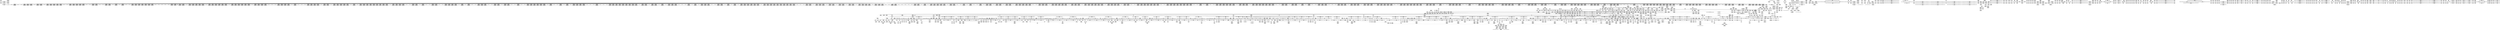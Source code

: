 digraph {
	CE0x4091160 [shape=record,shape=Mrecord,label="{CE0x4091160|signal_to_av:sw.default}"]
	CE0x416f1d0 [shape=record,shape=Mrecord,label="{CE0x416f1d0|_ret_void,_!dbg_!27720|./arch/x86/include/asm/preempt.h,78|*SummSource*}"]
	CE0x40d2440 [shape=record,shape=Mrecord,label="{CE0x40d2440|task_sid:tmp16|security/selinux/hooks.c,208|*SummSource*}"]
	CE0x40d5410 [shape=record,shape=Mrecord,label="{CE0x40d5410|task_sid:tmp18|security/selinux/hooks.c,208|*SummSource*}"]
	CE0x40a8ce0 [shape=record,shape=Mrecord,label="{CE0x40a8ce0|signal_to_av:tmp9|security/selinux/hooks.c,1491|*SummSource*}"]
	CE0x40d06c0 [shape=record,shape=Mrecord,label="{CE0x40d06c0|__llvm_gcov_indirect_counter_increment:bb4}"]
	CE0x4142b70 [shape=record,shape=Mrecord,label="{CE0x4142b70|task_sid:do.body5}"]
	CE0x408e5b0 [shape=record,shape=Mrecord,label="{CE0x408e5b0|_ret_i32_%perm.0,_!dbg_!27724|security/selinux/hooks.c,1495|*SummSource*}"]
	"CONST[source:0(mediator),value:2(dynamic)][purpose:{subject}][SnkIdx:4]"
	CE0x41eda10 [shape=record,shape=Mrecord,label="{CE0x41eda10|i64*_getelementptr_inbounds_(_4_x_i64_,_4_x_i64_*___llvm_gcov_ctr129,_i64_0,_i64_3)|*Constant*|*SummSource*}"]
	CE0x41f74d0 [shape=record,shape=Mrecord,label="{CE0x41f74d0|i64*_getelementptr_inbounds_(_4_x_i64_,_4_x_i64_*___llvm_gcov_ctr129,_i64_0,_i64_1)|*Constant*|*SummSink*}"]
	CE0x416e9d0 [shape=record,shape=Mrecord,label="{CE0x416e9d0|_call_void_rcu_lock_acquire(%struct.lockdep_map*_rcu_lock_map)_#10,_!dbg_!27711|include/linux/rcupdate.h,881}"]
	CE0x40a9770 [shape=record,shape=Mrecord,label="{CE0x40a9770|%struct.common_audit_data*_null|*Constant*|*SummSource*}"]
	CE0x41f6f70 [shape=record,shape=Mrecord,label="{CE0x41f6f70|__preempt_count_add:tmp1|*SummSink*}"]
	CE0x40fddc0 [shape=record,shape=Mrecord,label="{CE0x40fddc0|i64_7|*Constant*|*SummSink*}"]
	CE0x4102d80 [shape=record,shape=Mrecord,label="{CE0x4102d80|2472:_%struct.cred*,_:_CRE_1808,1816_|*MultipleSource*|Function::task_sid&Arg::task::|Function::current_has_perm&Arg::tsk::|Function::selinux_task_kill&Arg::p::|security/selinux/hooks.c,208}"]
	CE0x4097d00 [shape=record,shape=Mrecord,label="{CE0x4097d00|i32_(i32,_i32,_i16,_i32,_%struct.common_audit_data*)*_bitcast_(i32_(i32,_i32,_i16,_i32,_%struct.common_audit_data.495*)*_avc_has_perm_to_i32_(i32,_i32,_i16,_i32,_%struct.common_audit_data*)*)|*Constant*}"]
	CE0x4181f30 [shape=record,shape=Mrecord,label="{CE0x4181f30|current_sid:tmp14|security/selinux/hooks.c,218|*SummSink*}"]
	CE0x40e6880 [shape=record,shape=Mrecord,label="{CE0x40e6880|task_sid:if.end|*SummSink*}"]
	CE0x412de60 [shape=record,shape=Mrecord,label="{CE0x412de60|2472:_%struct.cred*,_:_CRE_6512,6520_|*MultipleSource*|Function::task_sid&Arg::task::|Function::current_has_perm&Arg::tsk::|Function::selinux_task_kill&Arg::p::|security/selinux/hooks.c,208}"]
	CE0x4173760 [shape=record,shape=Mrecord,label="{CE0x4173760|rcu_read_lock:tmp16|include/linux/rcupdate.h,882}"]
	CE0x4202ce0 [shape=record,shape=Mrecord,label="{CE0x4202ce0|rcu_lock_release:__here}"]
	CE0x40e3960 [shape=record,shape=Mrecord,label="{CE0x40e3960|COLLAPSED:_GCMRE___llvm_gcov_ctr127_internal_global_11_x_i64_zeroinitializer:_elem_0:default:}"]
	CE0x40ef4d0 [shape=record,shape=Mrecord,label="{CE0x40ef4d0|current_has_perm:call1|security/selinux/hooks.c,1543}"]
	CE0x4155d30 [shape=record,shape=Mrecord,label="{CE0x4155d30|_ret_void,_!dbg_!27719|./arch/x86/include/asm/preempt.h,73}"]
	CE0x408a9e0 [shape=record,shape=Mrecord,label="{CE0x408a9e0|selinux_task_kill:if.else|*SummSource*}"]
	CE0x416a970 [shape=record,shape=Mrecord,label="{CE0x416a970|cred_sid:tmp6|security/selinux/hooks.c,197|*SummSink*}"]
	CE0x40e5600 [shape=record,shape=Mrecord,label="{CE0x40e5600|i64*_getelementptr_inbounds_(_2_x_i64_,_2_x_i64_*___llvm_gcov_ctr136,_i64_0,_i64_1)|*Constant*|*SummSource*}"]
	CE0x41d58d0 [shape=record,shape=Mrecord,label="{CE0x41d58d0|rcu_lock_release:tmp1}"]
	CE0x41f6c40 [shape=record,shape=Mrecord,label="{CE0x41f6c40|__preempt_count_add:do.body|*SummSource*}"]
	"CONST[source:0(mediator),value:2(dynamic)][purpose:{object}][SnkIdx:2]"
	CE0x40e3070 [shape=record,shape=Mrecord,label="{CE0x40e3070|signal_to_av:perm.0}"]
	CE0x40d29b0 [shape=record,shape=Mrecord,label="{CE0x40d29b0|i64*_getelementptr_inbounds_(_13_x_i64_,_13_x_i64_*___llvm_gcov_ctr126,_i64_0,_i64_8)|*Constant*|*SummSource*}"]
	CE0x40b03c0 [shape=record,shape=Mrecord,label="{CE0x40b03c0|i64_5|*Constant*}"]
	CE0x4104fe0 [shape=record,shape=Mrecord,label="{CE0x4104fe0|2472:_%struct.cred*,_:_CRE_1936,1944_|*MultipleSource*|Function::task_sid&Arg::task::|Function::current_has_perm&Arg::tsk::|Function::selinux_task_kill&Arg::p::|security/selinux/hooks.c,208}"]
	CE0x40e2f00 [shape=record,shape=Mrecord,label="{CE0x40e2f00|i32_64|*Constant*|*SummSource*}"]
	CE0x416d2e0 [shape=record,shape=Mrecord,label="{CE0x416d2e0|rcu_read_lock:if.then|*SummSink*}"]
	CE0x40adc70 [shape=record,shape=Mrecord,label="{CE0x40adc70|__llvm_gcov_indirect_counter_increment:entry|*SummSource*}"]
	CE0x40db5a0 [shape=record,shape=Mrecord,label="{CE0x40db5a0|signal_to_av:tmp4|security/selinux/hooks.c,1483|*SummSource*}"]
	CE0x40f4770 [shape=record,shape=Mrecord,label="{CE0x40f4770|__rcu_read_lock:entry}"]
	CE0x40890f0 [shape=record,shape=Mrecord,label="{CE0x40890f0|GLOBAL:signal_to_av|*Constant*}"]
	CE0x40945b0 [shape=record,shape=Mrecord,label="{CE0x40945b0|_call_void_lockdep_rcu_suspicious(i8*_getelementptr_inbounds_(_25_x_i8_,_25_x_i8_*_.str3,_i32_0,_i32_0),_i32_218,_i8*_getelementptr_inbounds_(_45_x_i8_,_45_x_i8_*_.str12,_i32_0,_i32_0))_#10,_!dbg_!27727|security/selinux/hooks.c,218}"]
	CE0x41583a0 [shape=record,shape=Mrecord,label="{CE0x41583a0|void_(i32*,_i32,_i32*)*_asm_addl_$1,_%gs:$0_,_*m,ri,*m,_dirflag_,_fpsr_,_flags_|*SummSource*}"]
	CE0x4080a30 [shape=record,shape=Mrecord,label="{CE0x4080a30|selinux_task_kill:p|Function::selinux_task_kill&Arg::p::}"]
	CE0x40ff740 [shape=record,shape=Mrecord,label="{CE0x40ff740|2472:_%struct.cred*,_:_CRE_640,644_|*MultipleSource*|Function::task_sid&Arg::task::|Function::current_has_perm&Arg::tsk::|Function::selinux_task_kill&Arg::p::|security/selinux/hooks.c,208}"]
	CE0x40a6c10 [shape=record,shape=Mrecord,label="{CE0x40a6c10|selinux_task_kill:perm.0}"]
	CE0x41db950 [shape=record,shape=Mrecord,label="{CE0x41db950|rcu_lock_acquire:tmp1}"]
	CE0x4102fa0 [shape=record,shape=Mrecord,label="{CE0x4102fa0|2472:_%struct.cred*,_:_CRE_1816,1817_|*MultipleSource*|Function::task_sid&Arg::task::|Function::current_has_perm&Arg::tsk::|Function::selinux_task_kill&Arg::p::|security/selinux/hooks.c,208}"]
	CE0x4186880 [shape=record,shape=Mrecord,label="{CE0x4186880|rcu_read_unlock:tmp13|include/linux/rcupdate.h,933|*SummSource*}"]
	CE0x412f190 [shape=record,shape=Mrecord,label="{CE0x412f190|2472:_%struct.cred*,_:_CRE_6576,6584_|*MultipleSource*|Function::task_sid&Arg::task::|Function::current_has_perm&Arg::tsk::|Function::selinux_task_kill&Arg::p::|security/selinux/hooks.c,208}"]
	CE0x415b380 [shape=record,shape=Mrecord,label="{CE0x415b380|__rcu_read_lock:tmp6|include/linux/rcupdate.h,240}"]
	CE0x41084d0 [shape=record,shape=Mrecord,label="{CE0x41084d0|2472:_%struct.cred*,_:_CRE_2120,2128_|*MultipleSource*|Function::task_sid&Arg::task::|Function::current_has_perm&Arg::tsk::|Function::selinux_task_kill&Arg::p::|security/selinux/hooks.c,208}"]
	CE0x41d6160 [shape=record,shape=Mrecord,label="{CE0x41d6160|rcu_lock_acquire:__here|*SummSource*}"]
	CE0x408bae0 [shape=record,shape=Mrecord,label="{CE0x408bae0|i64_5|*Constant*|*SummSource*}"]
	CE0x40f7850 [shape=record,shape=Mrecord,label="{CE0x40f7850|2472:_%struct.cred*,_:_CRE_168,176_|*MultipleSource*|Function::task_sid&Arg::task::|Function::current_has_perm&Arg::tsk::|Function::selinux_task_kill&Arg::p::|security/selinux/hooks.c,208}"]
	CE0x4131f90 [shape=record,shape=Mrecord,label="{CE0x4131f90|2472:_%struct.cred*,_:_CRE_10552,10560_|*MultipleSource*|Function::task_sid&Arg::task::|Function::current_has_perm&Arg::tsk::|Function::selinux_task_kill&Arg::p::|security/selinux/hooks.c,208}"]
	CE0x40da110 [shape=record,shape=Mrecord,label="{CE0x40da110|_call_void___llvm_gcov_indirect_counter_increment(i32*___llvm_gcov_global_state_pred267,_i64**_getelementptr_inbounds_(_4_x_i64*_,_4_x_i64*_*___llvm_gcda_edge_table266,_i64_0,_i64_2)),_!dbg_!27717|security/selinux/hooks.c,1483|*SummSource*}"]
	CE0x4129a80 [shape=record,shape=Mrecord,label="{CE0x4129a80|2472:_%struct.cred*,_:_CRE_6343,6344_}"]
	CE0x40ac040 [shape=record,shape=Mrecord,label="{CE0x40ac040|GLOBAL:current_has_perm|*Constant*|*SummSource*}"]
	CE0x40abb20 [shape=record,shape=Mrecord,label="{CE0x40abb20|selinux_task_kill:call6|security/selinux/hooks.c,3669|*SummSink*}"]
	CE0x41208a0 [shape=record,shape=Mrecord,label="{CE0x41208a0|2472:_%struct.cred*,_:_CRE_5896,5904_|*MultipleSource*|Function::task_sid&Arg::task::|Function::current_has_perm&Arg::tsk::|Function::selinux_task_kill&Arg::p::|security/selinux/hooks.c,208}"]
	CE0x4139020 [shape=record,shape=Mrecord,label="{CE0x4139020|get_current:entry|*SummSink*}"]
	CE0x40ab9f0 [shape=record,shape=Mrecord,label="{CE0x40ab9f0|selinux_task_kill:call6|security/selinux/hooks.c,3669|*SummSource*}"]
	CE0x4089160 [shape=record,shape=Mrecord,label="{CE0x4089160|selinux_task_kill:tmp9|security/selinux/hooks.c,3664}"]
	CE0x40acdd0 [shape=record,shape=Mrecord,label="{CE0x40acdd0|i64*_getelementptr_inbounds_(_2_x_i64_,_2_x_i64_*___llvm_gcov_ctr136,_i64_0,_i64_0)|*Constant*|*SummSource*}"]
	CE0x4162860 [shape=record,shape=Mrecord,label="{CE0x4162860|rcu_read_lock:tmp2|*SummSource*}"]
	CE0x40f0de0 [shape=record,shape=Mrecord,label="{CE0x40f0de0|current_has_perm:call2|security/selinux/hooks.c,1544|*SummSource*}"]
	CE0x4140d70 [shape=record,shape=Mrecord,label="{CE0x4140d70|current_sid:security|security/selinux/hooks.c,218}"]
	CE0x41d6e30 [shape=record,shape=Mrecord,label="{CE0x41d6e30|_call_void_lock_release(%struct.lockdep_map*_%map,_i32_1,_i64_ptrtoint_(i8*_blockaddress(_rcu_lock_release,_%__here)_to_i64))_#10,_!dbg_!27716|include/linux/rcupdate.h,423|*SummSource*}"]
	CE0x41d4700 [shape=record,shape=Mrecord,label="{CE0x41d4700|rcu_lock_release:tmp1|*SummSink*}"]
	CE0x4101040 [shape=record,shape=Mrecord,label="{CE0x4101040|2472:_%struct.cred*,_:_CRE_695,696_}"]
	CE0x4130bb0 [shape=record,shape=Mrecord,label="{CE0x4130bb0|2472:_%struct.cred*,_:_CRE_6660,6664_|*MultipleSource*|Function::task_sid&Arg::task::|Function::current_has_perm&Arg::tsk::|Function::selinux_task_kill&Arg::p::|security/selinux/hooks.c,208}"]
	CE0x40f09e0 [shape=record,shape=Mrecord,label="{CE0x40f09e0|2472:_%struct.cred*,_:_CRE_96,104_|*MultipleSource*|Function::task_sid&Arg::task::|Function::current_has_perm&Arg::tsk::|Function::selinux_task_kill&Arg::p::|security/selinux/hooks.c,208}"]
	CE0x4138ef0 [shape=record,shape=Mrecord,label="{CE0x4138ef0|get_current:entry|*SummSource*}"]
	CE0x4108f70 [shape=record,shape=Mrecord,label="{CE0x4108f70|2472:_%struct.cred*,_:_CRE_2160,2168_|*MultipleSource*|Function::task_sid&Arg::task::|Function::current_has_perm&Arg::tsk::|Function::selinux_task_kill&Arg::p::|security/selinux/hooks.c,208}"]
	CE0x40e0550 [shape=record,shape=Mrecord,label="{CE0x40e0550|rcu_read_lock:land.lhs.true2|*SummSource*}"]
	CE0x4109fd0 [shape=record,shape=Mrecord,label="{CE0x4109fd0|2472:_%struct.cred*,_:_CRE_2280,2288_|*MultipleSource*|Function::task_sid&Arg::task::|Function::current_has_perm&Arg::tsk::|Function::selinux_task_kill&Arg::p::|security/selinux/hooks.c,208}"]
	CE0x40fe640 [shape=record,shape=Mrecord,label="{CE0x40fe640|2472:_%struct.cred*,_:_CRE_576,584_|*MultipleSource*|Function::task_sid&Arg::task::|Function::current_has_perm&Arg::tsk::|Function::selinux_task_kill&Arg::p::|security/selinux/hooks.c,208}"]
	CE0x4116920 [shape=record,shape=Mrecord,label="{CE0x4116920|2472:_%struct.cred*,_:_CRE_2910,2911_}"]
	CE0x40efc30 [shape=record,shape=Mrecord,label="{CE0x40efc30|task_sid:task|Function::task_sid&Arg::task::}"]
	CE0x4110f70 [shape=record,shape=Mrecord,label="{CE0x4110f70|2472:_%struct.cred*,_:_CRE_2664,2672_|*MultipleSource*|Function::task_sid&Arg::task::|Function::current_has_perm&Arg::tsk::|Function::selinux_task_kill&Arg::p::|security/selinux/hooks.c,208}"]
	CE0x415e410 [shape=record,shape=Mrecord,label="{CE0x415e410|current_sid:land.lhs.true2|*SummSource*}"]
	CE0x40d05b0 [shape=record,shape=Mrecord,label="{CE0x40d05b0|__llvm_gcov_indirect_counter_increment:bb|*SummSink*}"]
	CE0x41ffa00 [shape=record,shape=Mrecord,label="{CE0x41ffa00|_call_void___preempt_count_sub(i32_1)_#10,_!dbg_!27715|include/linux/rcupdate.h,244|*SummSource*}"]
	CE0x41d34b0 [shape=record,shape=Mrecord,label="{CE0x41d34b0|_ret_void,_!dbg_!27720|./arch/x86/include/asm/preempt.h,78}"]
	CE0x407abd0 [shape=record,shape=Mrecord,label="{CE0x407abd0|selinux_task_kill:bb}"]
	CE0x40d8020 [shape=record,shape=Mrecord,label="{CE0x40d8020|task_sid:tmp25|security/selinux/hooks.c,208}"]
	CE0x40fc350 [shape=record,shape=Mrecord,label="{CE0x40fc350|2472:_%struct.cred*,_:_CRE_504,512_|*MultipleSource*|Function::task_sid&Arg::task::|Function::current_has_perm&Arg::tsk::|Function::selinux_task_kill&Arg::p::|security/selinux/hooks.c,208}"]
	CE0x40b0d30 [shape=record,shape=Mrecord,label="{CE0x40b0d30|_call_void___llvm_gcov_indirect_counter_increment(i32*___llvm_gcov_global_state_pred267,_i64**_getelementptr_inbounds_(_4_x_i64*_,_4_x_i64*_*___llvm_gcda_edge_table266,_i64_0,_i64_0)),_!dbg_!27721|security/selinux/hooks.c,1491|*SummSource*}"]
	CE0x414fc70 [shape=record,shape=Mrecord,label="{CE0x414fc70|i64*_getelementptr_inbounds_(_11_x_i64_,_11_x_i64_*___llvm_gcov_ctr132,_i64_0,_i64_9)|*Constant*|*SummSource*}"]
	CE0x40a0370 [shape=record,shape=Mrecord,label="{CE0x40a0370|selinux_task_kill:secid|Function::selinux_task_kill&Arg::secid::|*SummSource*}"]
	CE0x41dc240 [shape=record,shape=Mrecord,label="{CE0x41dc240|task_sid:do.body}"]
	CE0x40b4420 [shape=record,shape=Mrecord,label="{CE0x40b4420|_ret_i32_%rc.0,_!dbg_!27734|security/selinux/hooks.c,3670}"]
	CE0x41d2f20 [shape=record,shape=Mrecord,label="{CE0x41d2f20|GLOBAL:lock_acquire|*Constant*}"]
	CE0x4188f00 [shape=record,shape=Mrecord,label="{CE0x4188f00|GLOBAL:__llvm_gcov_ctr132|Global_var:__llvm_gcov_ctr132|*SummSink*}"]
	CE0x417e4d0 [shape=record,shape=Mrecord,label="{CE0x417e4d0|i32_0|*Constant*}"]
	CE0x40fdb80 [shape=record,shape=Mrecord,label="{CE0x40fdb80|i64_7|*Constant*|*SummSource*}"]
	CE0x4139b50 [shape=record,shape=Mrecord,label="{CE0x4139b50|current_sid:cred|security/selinux/hooks.c,218}"]
	CE0x410be80 [shape=record,shape=Mrecord,label="{CE0x410be80|2472:_%struct.cred*,_:_CRE_2384,2392_|*MultipleSource*|Function::task_sid&Arg::task::|Function::current_has_perm&Arg::tsk::|Function::selinux_task_kill&Arg::p::|security/selinux/hooks.c,208}"]
	CE0x411d920 [shape=record,shape=Mrecord,label="{CE0x411d920|2472:_%struct.cred*,_:_CRE_3096,3104_|*MultipleSource*|Function::task_sid&Arg::task::|Function::current_has_perm&Arg::tsk::|Function::selinux_task_kill&Arg::p::|security/selinux/hooks.c,208}"]
	CE0x40ed810 [shape=record,shape=Mrecord,label="{CE0x40ed810|task_sid:real_cred|security/selinux/hooks.c,208|*SummSource*}"]
	CE0x40d33f0 [shape=record,shape=Mrecord,label="{CE0x40d33f0|GLOBAL:lockdep_rcu_suspicious|*Constant*}"]
	CE0x40b2110 [shape=record,shape=Mrecord,label="{CE0x40b2110|signal_to_av:tmp1|*SummSource*}"]
	CE0x40938f0 [shape=record,shape=Mrecord,label="{CE0x40938f0|task_sid:call7|security/selinux/hooks.c,208|*SummSink*}"]
	CE0x40e1c70 [shape=record,shape=Mrecord,label="{CE0x40e1c70|i64**_getelementptr_inbounds_(_4_x_i64*_,_4_x_i64*_*___llvm_gcda_edge_table266,_i64_0,_i64_0)|*Constant*|*SummSource*}"]
	CE0x40968d0 [shape=record,shape=Mrecord,label="{CE0x40968d0|_ret_i32_%tmp6,_!dbg_!27716|security/selinux/hooks.c,197|*SummSink*}"]
	CE0x40eec10 [shape=record,shape=Mrecord,label="{CE0x40eec10|current_sid:entry}"]
	CE0x4100ef0 [shape=record,shape=Mrecord,label="{CE0x4100ef0|2472:_%struct.cred*,_:_CRE_692,693_}"]
	CE0x40ce8e0 [shape=record,shape=Mrecord,label="{CE0x40ce8e0|GLOBAL:__llvm_gcov_global_state_pred267|Global_var:__llvm_gcov_global_state_pred267|*SummSink*}"]
	CE0x4180b80 [shape=record,shape=Mrecord,label="{CE0x4180b80|current_sid:tmp2|*SummSink*}"]
	CE0x41894c0 [shape=record,shape=Mrecord,label="{CE0x41894c0|rcu_lock_release:tmp3}"]
	CE0x41fe050 [shape=record,shape=Mrecord,label="{CE0x41fe050|rcu_lock_release:tmp6}"]
	CE0x4146350 [shape=record,shape=Mrecord,label="{CE0x4146350|task_sid:tmp7|security/selinux/hooks.c,208|*SummSource*}"]
	CE0x41f8f10 [shape=record,shape=Mrecord,label="{CE0x41f8f10|_call_void_mcount()_#3}"]
	CE0x41263e0 [shape=record,shape=Mrecord,label="{CE0x41263e0|2472:_%struct.cred*,_:_CRE_6297,6298_}"]
	CE0x4106d40 [shape=record,shape=Mrecord,label="{CE0x4106d40|2472:_%struct.cred*,_:_CRE_2048,2052_|*MultipleSource*|Function::task_sid&Arg::task::|Function::current_has_perm&Arg::tsk::|Function::selinux_task_kill&Arg::p::|security/selinux/hooks.c,208}"]
	CE0x4133a60 [shape=record,shape=Mrecord,label="{CE0x4133a60|2472:_%struct.cred*,_:_CRE_10624,10628_|*MultipleSource*|Function::task_sid&Arg::task::|Function::current_has_perm&Arg::tsk::|Function::selinux_task_kill&Arg::p::|security/selinux/hooks.c,208}"]
	CE0x4120b00 [shape=record,shape=Mrecord,label="{CE0x4120b00|2472:_%struct.cred*,_:_CRE_5904,5912_|*MultipleSource*|Function::task_sid&Arg::task::|Function::current_has_perm&Arg::tsk::|Function::selinux_task_kill&Arg::p::|security/selinux/hooks.c,208}"]
	CE0x41d9ac0 [shape=record,shape=Mrecord,label="{CE0x41d9ac0|COLLAPSED:_GCMRE___llvm_gcov_ctr133_internal_global_4_x_i64_zeroinitializer:_elem_0:default:}"]
	CE0x4117040 [shape=record,shape=Mrecord,label="{CE0x4117040|2472:_%struct.cred*,_:_CRE_2916,2917_}"]
	CE0x4131500 [shape=record,shape=Mrecord,label="{CE0x4131500|2472:_%struct.cred*,_:_CRE_6688,10528_|*MultipleSource*|Function::task_sid&Arg::task::|Function::current_has_perm&Arg::tsk::|Function::selinux_task_kill&Arg::p::|security/selinux/hooks.c,208}"]
	CE0x40ae570 [shape=record,shape=Mrecord,label="{CE0x40ae570|i64**_getelementptr_inbounds_(_4_x_i64*_,_4_x_i64*_*___llvm_gcda_edge_table266,_i64_0,_i64_1)|*Constant*|*SummSource*}"]
	CE0x421cb10 [shape=record,shape=Mrecord,label="{CE0x421cb10|i64*_getelementptr_inbounds_(_4_x_i64_,_4_x_i64_*___llvm_gcov_ctr135,_i64_0,_i64_2)|*Constant*|*SummSink*}"]
	CE0x411ff20 [shape=record,shape=Mrecord,label="{CE0x411ff20|2472:_%struct.cred*,_:_CRE_5864,5872_|*MultipleSource*|Function::task_sid&Arg::task::|Function::current_has_perm&Arg::tsk::|Function::selinux_task_kill&Arg::p::|security/selinux/hooks.c,208}"]
	CE0x40f7c50 [shape=record,shape=Mrecord,label="{CE0x40f7c50|_call_void_mcount()_#3|*SummSource*}"]
	CE0x41b2520 [shape=record,shape=Mrecord,label="{CE0x41b2520|__rcu_read_lock:tmp2|*SummSink*}"]
	CE0x4126d60 [shape=record,shape=Mrecord,label="{CE0x4126d60|2472:_%struct.cred*,_:_CRE_6305,6306_}"]
	CE0x40f7450 [shape=record,shape=Mrecord,label="{CE0x40f7450|cred_sid:tmp|*SummSink*}"]
	CE0x41f5eb0 [shape=record,shape=Mrecord,label="{CE0x41f5eb0|__rcu_read_lock:bb}"]
	CE0x41ec3a0 [shape=record,shape=Mrecord,label="{CE0x41ec3a0|i64*_getelementptr_inbounds_(_4_x_i64_,_4_x_i64_*___llvm_gcov_ctr134,_i64_0,_i64_1)|*Constant*|*SummSink*}"]
	CE0x415c570 [shape=record,shape=Mrecord,label="{CE0x415c570|GLOBAL:__preempt_count_add|*Constant*}"]
	CE0x40f86a0 [shape=record,shape=Mrecord,label="{CE0x40f86a0|rcu_lock_acquire:map|Function::rcu_lock_acquire&Arg::map::}"]
	CE0x4123fa0 [shape=record,shape=Mrecord,label="{CE0x4123fa0|2472:_%struct.cred*,_:_CRE_6200,6208_|*MultipleSource*|Function::task_sid&Arg::task::|Function::current_has_perm&Arg::tsk::|Function::selinux_task_kill&Arg::p::|security/selinux/hooks.c,208}"]
	CE0x40ac6d0 [shape=record,shape=Mrecord,label="{CE0x40ac6d0|_ret_void,_!dbg_!27735|include/linux/rcupdate.h,884|*SummSink*}"]
	CE0x416a380 [shape=record,shape=Mrecord,label="{CE0x416a380|rcu_lock_acquire:entry|*SummSource*}"]
	CE0x41db130 [shape=record,shape=Mrecord,label="{CE0x41db130|rcu_lock_acquire:tmp5|include/linux/rcupdate.h,418|*SummSink*}"]
	CE0x41750e0 [shape=record,shape=Mrecord,label="{CE0x41750e0|rcu_read_lock:tmp18|include/linux/rcupdate.h,882|*SummSink*}"]
	CE0x41ffd10 [shape=record,shape=Mrecord,label="{CE0x41ffd10|_call_void_mcount()_#3}"]
	CE0x417cc30 [shape=record,shape=Mrecord,label="{CE0x417cc30|rcu_read_unlock:land.lhs.true}"]
	CE0x41d3930 [shape=record,shape=Mrecord,label="{CE0x41d3930|i64*_getelementptr_inbounds_(_4_x_i64_,_4_x_i64_*___llvm_gcov_ctr130,_i64_0,_i64_0)|*Constant*|*SummSource*}"]
	CE0x4186010 [shape=record,shape=Mrecord,label="{CE0x4186010|rcu_read_unlock:tmp}"]
	CE0x4201b70 [shape=record,shape=Mrecord,label="{CE0x4201b70|GLOBAL:__preempt_count|Global_var:__preempt_count}"]
	CE0x41098b0 [shape=record,shape=Mrecord,label="{CE0x41098b0|2472:_%struct.cred*,_:_CRE_2256,2264_|*MultipleSource*|Function::task_sid&Arg::task::|Function::current_has_perm&Arg::tsk::|Function::selinux_task_kill&Arg::p::|security/selinux/hooks.c,208}"]
	CE0x412f620 [shape=record,shape=Mrecord,label="{CE0x412f620|2472:_%struct.cred*,_:_CRE_6600,6608_|*MultipleSource*|Function::task_sid&Arg::task::|Function::current_has_perm&Arg::tsk::|Function::selinux_task_kill&Arg::p::|security/selinux/hooks.c,208}"]
	CE0x40a61b0 [shape=record,shape=Mrecord,label="{CE0x40a61b0|COLLAPSED:_GCMRE___llvm_gcov_ctr136_internal_global_2_x_i64_zeroinitializer:_elem_0:default:}"]
	CE0x4169a00 [shape=record,shape=Mrecord,label="{CE0x4169a00|rcu_read_lock:do.end}"]
	CE0x4115910 [shape=record,shape=Mrecord,label="{CE0x4115910|2472:_%struct.cred*,_:_CRE_2888,2896_|*MultipleSource*|Function::task_sid&Arg::task::|Function::current_has_perm&Arg::tsk::|Function::selinux_task_kill&Arg::p::|security/selinux/hooks.c,208}"]
	CE0x4132200 [shape=record,shape=Mrecord,label="{CE0x4132200|2472:_%struct.cred*,_:_CRE_10560,10568_|*MultipleSource*|Function::task_sid&Arg::task::|Function::current_has_perm&Arg::tsk::|Function::selinux_task_kill&Arg::p::|security/selinux/hooks.c,208}"]
	CE0x4147700 [shape=record,shape=Mrecord,label="{CE0x4147700|task_sid:tobool1|security/selinux/hooks.c,208|*SummSource*}"]
	CE0x4117fb0 [shape=record,shape=Mrecord,label="{CE0x4117fb0|2472:_%struct.cred*,_:_CRE_2929,2930_}"]
	CE0x415d3f0 [shape=record,shape=Mrecord,label="{CE0x415d3f0|current_sid:tmp7|security/selinux/hooks.c,218}"]
	CE0x40f5730 [shape=record,shape=Mrecord,label="{CE0x40f5730|task_sid:land.lhs.true|*SummSource*}"]
	CE0x413bd10 [shape=record,shape=Mrecord,label="{CE0x413bd10|current_has_perm:bb|*SummSource*}"]
	CE0x411aa70 [shape=record,shape=Mrecord,label="{CE0x411aa70|2472:_%struct.cred*,_:_CRE_2965,2966_}"]
	CE0x40d1110 [shape=record,shape=Mrecord,label="{CE0x40d1110|2472:_%struct.cred*,_:_CRE_536,544_|*MultipleSource*|Function::task_sid&Arg::task::|Function::current_has_perm&Arg::tsk::|Function::selinux_task_kill&Arg::p::|security/selinux/hooks.c,208}"]
	CE0x4129e10 [shape=record,shape=Mrecord,label="{CE0x4129e10|2472:_%struct.cred*,_:_CRE_6346,6347_}"]
	CE0x40d28e0 [shape=record,shape=Mrecord,label="{CE0x40d28e0|task_sid:tmp17|security/selinux/hooks.c,208|*SummSink*}"]
	CE0x410eb10 [shape=record,shape=Mrecord,label="{CE0x410eb10|2472:_%struct.cred*,_:_CRE_2532,2533_}"]
	CE0x413baa0 [shape=record,shape=Mrecord,label="{CE0x413baa0|current_has_perm:bb}"]
	CE0x41505b0 [shape=record,shape=Mrecord,label="{CE0x41505b0|rcu_read_unlock:tmp19|include/linux/rcupdate.h,933|*SummSource*}"]
	CE0x41d2c10 [shape=record,shape=Mrecord,label="{CE0x41d2c10|_call_void_lock_acquire(%struct.lockdep_map*_%map,_i32_0,_i32_0,_i32_2,_i32_0,_%struct.lockdep_map*_null,_i64_ptrtoint_(i8*_blockaddress(_rcu_lock_acquire,_%__here)_to_i64))_#10,_!dbg_!27716|include/linux/rcupdate.h,418}"]
	CE0x4101850 [shape=record,shape=Mrecord,label="{CE0x4101850|2472:_%struct.cred*,_:_CRE_704,712_|*MultipleSource*|Function::task_sid&Arg::task::|Function::current_has_perm&Arg::tsk::|Function::selinux_task_kill&Arg::p::|security/selinux/hooks.c,208}"]
	CE0x4157930 [shape=record,shape=Mrecord,label="{CE0x4157930|rcu_lock_release:tmp|*SummSink*}"]
	CE0x4173f10 [shape=record,shape=Mrecord,label="{CE0x4173f10|i64*_getelementptr_inbounds_(_11_x_i64_,_11_x_i64_*___llvm_gcov_ctr127,_i64_0,_i64_8)|*Constant*|*SummSource*}"]
	CE0x41b6440 [shape=record,shape=Mrecord,label="{CE0x41b6440|i64*_getelementptr_inbounds_(_11_x_i64_,_11_x_i64_*___llvm_gcov_ctr125,_i64_0,_i64_10)|*Constant*}"]
	CE0x4165f50 [shape=record,shape=Mrecord,label="{CE0x4165f50|_call_void___rcu_read_lock()_#10,_!dbg_!27710|include/linux/rcupdate.h,879|*SummSink*}"]
	CE0x41fd430 [shape=record,shape=Mrecord,label="{CE0x41fd430|i64*_getelementptr_inbounds_(_2_x_i64_,_2_x_i64_*___llvm_gcov_ctr98,_i64_0,_i64_1)|*Constant*}"]
	CE0x4182700 [shape=record,shape=Mrecord,label="{CE0x4182700|rcu_read_unlock:call|include/linux/rcupdate.h,933|*SummSource*}"]
	CE0x41e53c0 [shape=record,shape=Mrecord,label="{CE0x41e53c0|__preempt_count_add:do.end|*SummSink*}"]
	"CONST[source:0(mediator),value:0(static)][purpose:{operation}][SnkIdx:7]"
	CE0x407aa70 [shape=record,shape=Mrecord,label="{CE0x407aa70|selinux_task_kill:if.end|*SummSink*}"]
	CE0x41da910 [shape=record,shape=Mrecord,label="{CE0x41da910|task_sid:tmp2}"]
	CE0x41f55b0 [shape=record,shape=Mrecord,label="{CE0x41f55b0|GLOBAL:cred_sid|*Constant*}"]
	CE0x40d9cb0 [shape=record,shape=Mrecord,label="{CE0x40d9cb0|task_sid:tmp27|security/selinux/hooks.c,208|*SummSink*}"]
	CE0x41713b0 [shape=record,shape=Mrecord,label="{CE0x41713b0|rcu_read_lock:tmp12|include/linux/rcupdate.h,882|*SummSink*}"]
	CE0x40ebe50 [shape=record,shape=Mrecord,label="{CE0x40ebe50|task_sid:tmp2|*SummSource*}"]
	CE0x40a4420 [shape=record,shape=Mrecord,label="{CE0x40a4420|selinux_task_kill:tmp4|security/selinux/hooks.c,3661}"]
	CE0x40d6770 [shape=record,shape=Mrecord,label="{CE0x40d6770|i8*_getelementptr_inbounds_(_25_x_i8_,_25_x_i8_*_.str3,_i32_0,_i32_0)|*Constant*|*SummSource*}"]
	CE0x421d360 [shape=record,shape=Mrecord,label="{CE0x421d360|__preempt_count_sub:tmp2}"]
	CE0x41ddbe0 [shape=record,shape=Mrecord,label="{CE0x41ddbe0|i32_2|*Constant*}"]
	CE0x421e8b0 [shape=record,shape=Mrecord,label="{CE0x421e8b0|get_current:tmp4|./arch/x86/include/asm/current.h,14|*SummSink*}"]
	CE0x4114f60 [shape=record,shape=Mrecord,label="{CE0x4114f60|2472:_%struct.cred*,_:_CRE_2864,2872_|*MultipleSource*|Function::task_sid&Arg::task::|Function::current_has_perm&Arg::tsk::|Function::selinux_task_kill&Arg::p::|security/selinux/hooks.c,208}"]
	CE0x41908b0 [shape=record,shape=Mrecord,label="{CE0x41908b0|rcu_read_unlock:tmp10|include/linux/rcupdate.h,933|*SummSink*}"]
	CE0x408ad10 [shape=record,shape=Mrecord,label="{CE0x408ad10|selinux_task_kill:tmp14|security/selinux/hooks.c,3666|*SummSource*}"]
	CE0x416d5e0 [shape=record,shape=Mrecord,label="{CE0x416d5e0|rcu_read_lock:bb|*SummSink*}"]
	CE0x4104b70 [shape=record,shape=Mrecord,label="{CE0x4104b70|2472:_%struct.cred*,_:_CRE_1920,1928_|*MultipleSource*|Function::task_sid&Arg::task::|Function::current_has_perm&Arg::tsk::|Function::selinux_task_kill&Arg::p::|security/selinux/hooks.c,208}"]
	CE0x417bc70 [shape=record,shape=Mrecord,label="{CE0x417bc70|i64*_getelementptr_inbounds_(_11_x_i64_,_11_x_i64_*___llvm_gcov_ctr132,_i64_0,_i64_1)|*Constant*|*SummSource*}"]
	CE0x41b5da0 [shape=record,shape=Mrecord,label="{CE0x41b5da0|i8*_getelementptr_inbounds_(_45_x_i8_,_45_x_i8_*_.str12,_i32_0,_i32_0)|*Constant*|*SummSink*}"]
	CE0x410ec40 [shape=record,shape=Mrecord,label="{CE0x410ec40|2472:_%struct.cred*,_:_CRE_2533,2534_}"]
	CE0x409f390 [shape=record,shape=Mrecord,label="{CE0x409f390|GLOBAL:task_sid|*Constant*|*SummSource*}"]
	CE0x41461e0 [shape=record,shape=Mrecord,label="{CE0x41461e0|task_sid:tmp7|security/selinux/hooks.c,208}"]
	CE0x41216e0 [shape=record,shape=Mrecord,label="{CE0x41216e0|2472:_%struct.cred*,_:_CRE_5944,5952_|*MultipleSource*|Function::task_sid&Arg::task::|Function::current_has_perm&Arg::tsk::|Function::selinux_task_kill&Arg::p::|security/selinux/hooks.c,208}"]
	CE0x40eb6a0 [shape=record,shape=Mrecord,label="{CE0x40eb6a0|__llvm_gcov_indirect_counter_increment:tmp1}"]
	CE0x40956c0 [shape=record,shape=Mrecord,label="{CE0x40956c0|i32_218|*Constant*}"]
	CE0x4186080 [shape=record,shape=Mrecord,label="{CE0x4186080|COLLAPSED:_GCMRE___llvm_gcov_ctr132_internal_global_11_x_i64_zeroinitializer:_elem_0:default:}"]
	CE0x41b6070 [shape=record,shape=Mrecord,label="{CE0x41b6070|current_sid:tmp19|security/selinux/hooks.c,218}"]
	CE0x411f800 [shape=record,shape=Mrecord,label="{CE0x411f800|2472:_%struct.cred*,_:_CRE_3164,3168_|*MultipleSource*|Function::task_sid&Arg::task::|Function::current_has_perm&Arg::tsk::|Function::selinux_task_kill&Arg::p::|security/selinux/hooks.c,208}"]
	CE0x4086bf0 [shape=record,shape=Mrecord,label="{CE0x4086bf0|_call_void_mcount()_#3|*SummSource*}"]
	CE0x415a550 [shape=record,shape=Mrecord,label="{CE0x415a550|GLOBAL:current_sid.__warned|Global_var:current_sid.__warned}"]
	CE0x40ecd40 [shape=record,shape=Mrecord,label="{CE0x40ecd40|i64*_getelementptr_inbounds_(_13_x_i64_,_13_x_i64_*___llvm_gcov_ctr126,_i64_0,_i64_1)|*Constant*}"]
	CE0x4165e40 [shape=record,shape=Mrecord,label="{CE0x4165e40|_call_void___rcu_read_lock()_#10,_!dbg_!27710|include/linux/rcupdate.h,879|*SummSource*}"]
	CE0x41efa90 [shape=record,shape=Mrecord,label="{CE0x41efa90|task_sid:tmp6|security/selinux/hooks.c,208}"]
	CE0x4128ea0 [shape=record,shape=Mrecord,label="{CE0x4128ea0|2472:_%struct.cred*,_:_CRE_6333,6334_}"]
	CE0x41b5610 [shape=record,shape=Mrecord,label="{CE0x41b5610|__rcu_read_lock:do.end|*SummSink*}"]
	CE0x40e9c30 [shape=record,shape=Mrecord,label="{CE0x40e9c30|_call_void_rcu_read_lock()_#10,_!dbg_!27712|security/selinux/hooks.c,207|*SummSink*}"]
	CE0x41dd6d0 [shape=record,shape=Mrecord,label="{CE0x41dd6d0|i64*_getelementptr_inbounds_(_4_x_i64_,_4_x_i64_*___llvm_gcov_ctr130,_i64_0,_i64_1)|*Constant*|*SummSource*}"]
	CE0x4090060 [shape=record,shape=Mrecord,label="{CE0x4090060|selinux_task_kill:call|security/selinux/hooks.c,3664}"]
	CE0x421c7b0 [shape=record,shape=Mrecord,label="{CE0x421c7b0|get_current:tmp|*SummSource*}"]
	CE0x4139de0 [shape=record,shape=Mrecord,label="{CE0x4139de0|current_sid:cred|security/selinux/hooks.c,218|*SummSink*}"]
	CE0x41f4d00 [shape=record,shape=Mrecord,label="{CE0x41f4d00|task_sid:tmp26|security/selinux/hooks.c,208}"]
	CE0x421f900 [shape=record,shape=Mrecord,label="{CE0x421f900|__preempt_count_sub:tmp6|./arch/x86/include/asm/preempt.h,78|*SummSink*}"]
	CE0x411dde0 [shape=record,shape=Mrecord,label="{CE0x411dde0|2472:_%struct.cred*,_:_CRE_3108,3112_|*MultipleSource*|Function::task_sid&Arg::task::|Function::current_has_perm&Arg::tsk::|Function::selinux_task_kill&Arg::p::|security/selinux/hooks.c,208}"]
	CE0x41b6570 [shape=record,shape=Mrecord,label="{CE0x41b6570|current_sid:tmp19|security/selinux/hooks.c,218|*SummSource*}"]
	CE0x40d4f90 [shape=record,shape=Mrecord,label="{CE0x40d4f90|task_sid:tmp20|security/selinux/hooks.c,208|*SummSink*}"]
	CE0x40a8b60 [shape=record,shape=Mrecord,label="{CE0x40a8b60|signal_to_av:tmp9|security/selinux/hooks.c,1491}"]
	CE0x407eab0 [shape=record,shape=Mrecord,label="{CE0x407eab0|2472:_%struct.cred*,_:_CRE_72,76_|*MultipleSource*|Function::task_sid&Arg::task::|Function::current_has_perm&Arg::tsk::|Function::selinux_task_kill&Arg::p::|security/selinux/hooks.c,208}"]
	CE0x40806c0 [shape=record,shape=Mrecord,label="{CE0x40806c0|signal_to_av:tmp3|security/selinux/hooks.c,1479}"]
	CE0x4201c40 [shape=record,shape=Mrecord,label="{CE0x4201c40|__rcu_read_unlock:bb}"]
	CE0x4178c60 [shape=record,shape=Mrecord,label="{CE0x4178c60|rcu_read_lock:tmp21|include/linux/rcupdate.h,884|*SummSource*}"]
	CE0x40f2420 [shape=record,shape=Mrecord,label="{CE0x40f2420|__llvm_gcov_indirect_counter_increment:tmp3|*SummSource*}"]
	CE0x411b780 [shape=record,shape=Mrecord,label="{CE0x411b780|2472:_%struct.cred*,_:_CRE_2976,2980_|*MultipleSource*|Function::task_sid&Arg::task::|Function::current_has_perm&Arg::tsk::|Function::selinux_task_kill&Arg::p::|security/selinux/hooks.c,208}"]
	CE0x4173910 [shape=record,shape=Mrecord,label="{CE0x4173910|rcu_read_lock:tmp16|include/linux/rcupdate.h,882|*SummSource*}"]
	CE0x4086e10 [shape=record,shape=Mrecord,label="{CE0x4086e10|selinux_task_kill:entry|*SummSource*}"]
	CE0x4108280 [shape=record,shape=Mrecord,label="{CE0x4108280|2472:_%struct.cred*,_:_CRE_2112,2120_|*MultipleSource*|Function::task_sid&Arg::task::|Function::current_has_perm&Arg::tsk::|Function::selinux_task_kill&Arg::p::|security/selinux/hooks.c,208}"]
	CE0x40aa490 [shape=record,shape=Mrecord,label="{CE0x40aa490|i64*_getelementptr_inbounds_(_10_x_i64_,_10_x_i64_*___llvm_gcov_ctr290,_i64_0,_i64_8)|*Constant*}"]
	CE0x416c8e0 [shape=record,shape=Mrecord,label="{CE0x416c8e0|rcu_read_lock:tmp5|include/linux/rcupdate.h,882}"]
	CE0x40ff300 [shape=record,shape=Mrecord,label="{CE0x40ff300|2472:_%struct.cred*,_:_CRE_624,632_|*MultipleSource*|Function::task_sid&Arg::task::|Function::current_has_perm&Arg::tsk::|Function::selinux_task_kill&Arg::p::|security/selinux/hooks.c,208}"]
	CE0x41e19f0 [shape=record,shape=Mrecord,label="{CE0x41e19f0|GLOBAL:__preempt_count_sub|*Constant*}"]
	CE0x40e0b50 [shape=record,shape=Mrecord,label="{CE0x40e0b50|rcu_read_lock:tmp5|include/linux/rcupdate.h,882|*SummSink*}"]
	CE0x4201e80 [shape=record,shape=Mrecord,label="{CE0x4201e80|i64*_getelementptr_inbounds_(_4_x_i64_,_4_x_i64_*___llvm_gcov_ctr134,_i64_0,_i64_1)|*Constant*|*SummSource*}"]
	CE0x41fe0c0 [shape=record,shape=Mrecord,label="{CE0x41fe0c0|i64*_getelementptr_inbounds_(_4_x_i64_,_4_x_i64_*___llvm_gcov_ctr133,_i64_0,_i64_3)|*Constant*|*SummSink*}"]
	CE0x4218350 [shape=record,shape=Mrecord,label="{CE0x4218350|_call_void_mcount()_#3|*SummSource*}"]
	CE0x4076bf0 [shape=record,shape=Mrecord,label="{CE0x4076bf0|selinux_task_kill:tobool|security/selinux/hooks.c,3661}"]
	CE0x41449f0 [shape=record,shape=Mrecord,label="{CE0x41449f0|i64*_getelementptr_inbounds_(_4_x_i64_,_4_x_i64_*___llvm_gcov_ctr130,_i64_0,_i64_2)|*Constant*|*SummSink*}"]
	CE0x40b3d70 [shape=record,shape=Mrecord,label="{CE0x40b3d70|i64*_getelementptr_inbounds_(_10_x_i64_,_10_x_i64_*___llvm_gcov_ctr290,_i64_0,_i64_9)|*Constant*|*SummSink*}"]
	CE0x408f1b0 [shape=record,shape=Mrecord,label="{CE0x408f1b0|GLOBAL:__llvm_gcov_ctr290|Global_var:__llvm_gcov_ctr290}"]
	CE0x411a0f0 [shape=record,shape=Mrecord,label="{CE0x411a0f0|2472:_%struct.cred*,_:_CRE_2957,2958_}"]
	CE0x4076ce0 [shape=record,shape=Mrecord,label="{CE0x4076ce0|i64_0|*Constant*}"]
	CE0x41669e0 [shape=record,shape=Mrecord,label="{CE0x41669e0|rcu_read_lock:tmp}"]
	CE0x40a90a0 [shape=record,shape=Mrecord,label="{CE0x40a90a0|avc_has_perm:tclass|Function::avc_has_perm&Arg::tclass::|*SummSink*}"]
	CE0x41011f0 [shape=record,shape=Mrecord,label="{CE0x41011f0|2472:_%struct.cred*,_:_CRE_697,698_}"]
	CE0x40d5620 [shape=record,shape=Mrecord,label="{CE0x40d5620|task_sid:tmp18|security/selinux/hooks.c,208|*SummSink*}"]
	CE0x40e1950 [shape=record,shape=Mrecord,label="{CE0x40e1950|i64**_getelementptr_inbounds_(_4_x_i64*_,_4_x_i64*_*___llvm_gcda_edge_table266,_i64_0,_i64_0)|*Constant*}"]
	CE0x40e5770 [shape=record,shape=Mrecord,label="{CE0x40e5770|i64*_getelementptr_inbounds_(_2_x_i64_,_2_x_i64_*___llvm_gcov_ctr136,_i64_0,_i64_1)|*Constant*|*SummSink*}"]
	CE0x409f840 [shape=record,shape=Mrecord,label="{CE0x409f840|task_sid:entry}"]
	CE0x409dca0 [shape=record,shape=Mrecord,label="{CE0x409dca0|i64*_getelementptr_inbounds_(_10_x_i64_,_10_x_i64_*___llvm_gcov_ctr290,_i64_0,_i64_3)|*Constant*|*SummSource*}"]
	CE0x4105e60 [shape=record,shape=Mrecord,label="{CE0x4105e60|2472:_%struct.cred*,_:_CRE_1984,2016_|*MultipleSource*|Function::task_sid&Arg::task::|Function::current_has_perm&Arg::tsk::|Function::selinux_task_kill&Arg::p::|security/selinux/hooks.c,208}"]
	CE0x418c7b0 [shape=record,shape=Mrecord,label="{CE0x418c7b0|rcu_read_unlock:tobool1|include/linux/rcupdate.h,933|*SummSink*}"]
	CE0x4086c60 [shape=record,shape=Mrecord,label="{CE0x4086c60|_call_void_mcount()_#3}"]
	CE0x4121220 [shape=record,shape=Mrecord,label="{CE0x4121220|2472:_%struct.cred*,_:_CRE_5928,5936_|*MultipleSource*|Function::task_sid&Arg::task::|Function::current_has_perm&Arg::tsk::|Function::selinux_task_kill&Arg::p::|security/selinux/hooks.c,208}"]
	CE0x41819f0 [shape=record,shape=Mrecord,label="{CE0x41819f0|rcu_read_unlock:do.body|*SummSink*}"]
	CE0x40fe860 [shape=record,shape=Mrecord,label="{CE0x40fe860|2472:_%struct.cred*,_:_CRE_584,592_|*MultipleSource*|Function::task_sid&Arg::task::|Function::current_has_perm&Arg::tsk::|Function::selinux_task_kill&Arg::p::|security/selinux/hooks.c,208}"]
	CE0x40e8790 [shape=record,shape=Mrecord,label="{CE0x40e8790|_call_void_mcount()_#3|*SummSink*}"]
	CE0x41e98b0 [shape=record,shape=Mrecord,label="{CE0x41e98b0|__preempt_count_sub:tmp1|*SummSink*}"]
	CE0x4168bd0 [shape=record,shape=Mrecord,label="{CE0x4168bd0|rcu_read_lock:do.body}"]
	CE0x40a8780 [shape=record,shape=Mrecord,label="{CE0x40a8780|avc_has_perm:tclass|Function::avc_has_perm&Arg::tclass::}"]
	CE0x4134420 [shape=record,shape=Mrecord,label="{CE0x4134420|task_sid:tmp4|*LoadInst*|security/selinux/hooks.c,208|*SummSource*}"]
	CE0x40ff520 [shape=record,shape=Mrecord,label="{CE0x40ff520|2472:_%struct.cred*,_:_CRE_632,640_|*MultipleSource*|Function::task_sid&Arg::task::|Function::current_has_perm&Arg::tsk::|Function::selinux_task_kill&Arg::p::|security/selinux/hooks.c,208}"]
	CE0x41dcb70 [shape=record,shape=Mrecord,label="{CE0x41dcb70|rcu_lock_release:tmp2|*SummSource*}"]
	CE0x40a6d00 [shape=record,shape=Mrecord,label="{CE0x40a6d00|selinux_task_kill:perm.0|*SummSource*}"]
	CE0x407f650 [shape=record,shape=Mrecord,label="{CE0x407f650|GLOBAL:rcu_read_unlock|*Constant*|*SummSource*}"]
	CE0x416b390 [shape=record,shape=Mrecord,label="{CE0x416b390|rcu_read_unlock:tmp5|include/linux/rcupdate.h,933|*SummSink*}"]
	CE0x4120fc0 [shape=record,shape=Mrecord,label="{CE0x4120fc0|2472:_%struct.cred*,_:_CRE_5920,5928_|*MultipleSource*|Function::task_sid&Arg::task::|Function::current_has_perm&Arg::tsk::|Function::selinux_task_kill&Arg::p::|security/selinux/hooks.c,208}"]
	CE0x4100d10 [shape=record,shape=Mrecord,label="{CE0x4100d10|2472:_%struct.cred*,_:_CRE_690,691_}"]
	CE0x41de650 [shape=record,shape=Mrecord,label="{CE0x41de650|__preempt_count_sub:do.end|*SummSink*}"]
	CE0x40ed970 [shape=record,shape=Mrecord,label="{CE0x40ed970|i32_-1|*Constant*}"]
	CE0x40f11d0 [shape=record,shape=Mrecord,label="{CE0x40f11d0|COLLAPSED:_GCMRE___llvm_gcov_ctr126_internal_global_13_x_i64_zeroinitializer:_elem_0:default:}"]
	CE0x4118a60 [shape=record,shape=Mrecord,label="{CE0x4118a60|2472:_%struct.cred*,_:_CRE_2938,2939_}"]
	CE0x40cefb0 [shape=record,shape=Mrecord,label="{CE0x40cefb0|task_sid:do.body|*SummSink*}"]
	CE0x4120640 [shape=record,shape=Mrecord,label="{CE0x4120640|2472:_%struct.cred*,_:_CRE_5888,5896_|*MultipleSource*|Function::task_sid&Arg::task::|Function::current_has_perm&Arg::tsk::|Function::selinux_task_kill&Arg::p::|security/selinux/hooks.c,208}"]
	CE0x40d4e50 [shape=record,shape=Mrecord,label="{CE0x40d4e50|task_sid:tmp21|security/selinux/hooks.c,208}"]
	CE0x41899d0 [shape=record,shape=Mrecord,label="{CE0x41899d0|i64*_getelementptr_inbounds_(_11_x_i64_,_11_x_i64_*___llvm_gcov_ctr125,_i64_0,_i64_1)|*Constant*|*SummSource*}"]
	CE0x40a64b0 [shape=record,shape=Mrecord,label="{CE0x40a64b0|signal_to_av:sw.epilog|*SummSink*}"]
	CE0x413a190 [shape=record,shape=Mrecord,label="{CE0x413a190|current_sid:tmp21|security/selinux/hooks.c,218}"]
	CE0x411e040 [shape=record,shape=Mrecord,label="{CE0x411e040|2472:_%struct.cred*,_:_CRE_3112,3116_|*MultipleSource*|Function::task_sid&Arg::task::|Function::current_has_perm&Arg::tsk::|Function::selinux_task_kill&Arg::p::|security/selinux/hooks.c,208}"]
	CE0x40e0ae0 [shape=record,shape=Mrecord,label="{CE0x40e0ae0|rcu_read_lock:tmp5|include/linux/rcupdate.h,882|*SummSource*}"]
	CE0x4175b10 [shape=record,shape=Mrecord,label="{CE0x4175b10|_call_void_lockdep_rcu_suspicious(i8*_getelementptr_inbounds_(_25_x_i8_,_25_x_i8_*_.str45,_i32_0,_i32_0),_i32_883,_i8*_getelementptr_inbounds_(_42_x_i8_,_42_x_i8_*_.str46,_i32_0,_i32_0))_#10,_!dbg_!27728|include/linux/rcupdate.h,882|*SummSink*}"]
	CE0x4186e90 [shape=record,shape=Mrecord,label="{CE0x4186e90|rcu_read_unlock:tmp14|include/linux/rcupdate.h,933|*SummSource*}"]
	CE0x410ccf0 [shape=record,shape=Mrecord,label="{CE0x410ccf0|2472:_%struct.cred*,_:_CRE_2472,2480_|*MultipleSource*|Function::task_sid&Arg::task::|Function::current_has_perm&Arg::tsk::|Function::selinux_task_kill&Arg::p::|security/selinux/hooks.c,208}"]
	CE0x41b6820 [shape=record,shape=Mrecord,label="{CE0x41b6820|i64*_getelementptr_inbounds_(_11_x_i64_,_11_x_i64_*___llvm_gcov_ctr125,_i64_0,_i64_10)|*Constant*|*SummSource*}"]
	CE0x4116290 [shape=record,shape=Mrecord,label="{CE0x4116290|2472:_%struct.cred*,_:_CRE_2905,2906_}"]
	CE0x4127940 [shape=record,shape=Mrecord,label="{CE0x4127940|2472:_%struct.cred*,_:_CRE_6315,6316_}"]
	CE0x421bfd0 [shape=record,shape=Mrecord,label="{CE0x421bfd0|__preempt_count_add:tmp2|*SummSource*}"]
	CE0x4184530 [shape=record,shape=Mrecord,label="{CE0x4184530|_call_void_mcount()_#3|*SummSource*}"]
	CE0x41edc90 [shape=record,shape=Mrecord,label="{CE0x41edc90|GLOBAL:current_task|Global_var:current_task}"]
	CE0x4141f60 [shape=record,shape=Mrecord,label="{CE0x4141f60|i32_1|*Constant*}"]
	CE0x41f3f10 [shape=record,shape=Mrecord,label="{CE0x41f3f10|i64*_getelementptr_inbounds_(_13_x_i64_,_13_x_i64_*___llvm_gcov_ctr126,_i64_0,_i64_10)|*Constant*}"]
	CE0x40f90b0 [shape=record,shape=Mrecord,label="{CE0x40f90b0|2472:_%struct.cred*,_:_CRE_152,160_|*MultipleSource*|Function::task_sid&Arg::task::|Function::current_has_perm&Arg::tsk::|Function::selinux_task_kill&Arg::p::|security/selinux/hooks.c,208}"]
	CE0x40d63c0 [shape=record,shape=Mrecord,label="{CE0x40d63c0|_call_void_lockdep_rcu_suspicious(i8*_getelementptr_inbounds_(_25_x_i8_,_25_x_i8_*_.str3,_i32_0,_i32_0),_i32_208,_i8*_getelementptr_inbounds_(_41_x_i8_,_41_x_i8_*_.str44,_i32_0,_i32_0))_#10,_!dbg_!27732|security/selinux/hooks.c,208|*SummSource*}"]
	CE0x40d90c0 [shape=record,shape=Mrecord,label="{CE0x40d90c0|i64*_getelementptr_inbounds_(_13_x_i64_,_13_x_i64_*___llvm_gcov_ctr126,_i64_0,_i64_12)|*Constant*}"]
	CE0x417dd60 [shape=record,shape=Mrecord,label="{CE0x417dd60|rcu_read_unlock:call3|include/linux/rcupdate.h,933|*SummSource*}"]
	CE0x4115420 [shape=record,shape=Mrecord,label="{CE0x4115420|2472:_%struct.cred*,_:_CRE_2876,2880_|*MultipleSource*|Function::task_sid&Arg::task::|Function::current_has_perm&Arg::tsk::|Function::selinux_task_kill&Arg::p::|security/selinux/hooks.c,208}"]
	CE0x4126c30 [shape=record,shape=Mrecord,label="{CE0x4126c30|2472:_%struct.cred*,_:_CRE_6304,6305_}"]
	CE0x41647f0 [shape=record,shape=Mrecord,label="{CE0x41647f0|rcu_read_unlock:tmp15|include/linux/rcupdate.h,933}"]
	CE0x412dc00 [shape=record,shape=Mrecord,label="{CE0x412dc00|2472:_%struct.cred*,_:_CRE_6504,6512_|*MultipleSource*|Function::task_sid&Arg::task::|Function::current_has_perm&Arg::tsk::|Function::selinux_task_kill&Arg::p::|security/selinux/hooks.c,208}"]
	CE0x409d7a0 [shape=record,shape=Mrecord,label="{CE0x409d7a0|selinux_task_kill:tmp6|security/selinux/hooks.c,3662}"]
	CE0x4165770 [shape=record,shape=Mrecord,label="{CE0x4165770|rcu_read_lock:do.body|*SummSink*}"]
	CE0x412ab20 [shape=record,shape=Mrecord,label="{CE0x412ab20|2472:_%struct.cred*,_:_CRE_6357,6358_}"]
	CE0x410ade0 [shape=record,shape=Mrecord,label="{CE0x410ade0|2472:_%struct.cred*,_:_CRE_2328,2336_|*MultipleSource*|Function::task_sid&Arg::task::|Function::current_has_perm&Arg::tsk::|Function::selinux_task_kill&Arg::p::|security/selinux/hooks.c,208}"]
	CE0x40ade60 [shape=record,shape=Mrecord,label="{CE0x40ade60|__llvm_gcov_indirect_counter_increment:predecessor|Function::__llvm_gcov_indirect_counter_increment&Arg::predecessor::|*SummSource*}"]
	CE0x4190a20 [shape=record,shape=Mrecord,label="{CE0x4190a20|rcu_read_unlock:tmp11|include/linux/rcupdate.h,933}"]
	CE0x40b0140 [shape=record,shape=Mrecord,label="{CE0x40b0140|i64_4|*Constant*|*SummSink*}"]
	CE0x41295c0 [shape=record,shape=Mrecord,label="{CE0x41295c0|2472:_%struct.cred*,_:_CRE_6339,6340_}"]
	CE0x41869b0 [shape=record,shape=Mrecord,label="{CE0x41869b0|rcu_read_unlock:tmp13|include/linux/rcupdate.h,933|*SummSink*}"]
	CE0x40fb570 [shape=record,shape=Mrecord,label="{CE0x40fb570|avc_has_perm:tclass|Function::avc_has_perm&Arg::tclass::}"]
	CE0x40af3b0 [shape=record,shape=Mrecord,label="{CE0x40af3b0|i64**_getelementptr_inbounds_(_4_x_i64*_,_4_x_i64*_*___llvm_gcda_edge_table266,_i64_0,_i64_3)|*Constant*|*SummSource*}"]
	CE0x4126180 [shape=record,shape=Mrecord,label="{CE0x4126180|2472:_%struct.cred*,_:_CRE_6295,6296_}"]
	CE0x41b4140 [shape=record,shape=Mrecord,label="{CE0x41b4140|current_sid:tmp12|security/selinux/hooks.c,218|*SummSink*}"]
	CE0x41d8080 [shape=record,shape=Mrecord,label="{CE0x41d8080|GLOBAL:__preempt_count_sub|*Constant*|*SummSink*}"]
	CE0x40e52c0 [shape=record,shape=Mrecord,label="{CE0x40e52c0|task_sid:call|security/selinux/hooks.c,208}"]
	CE0x4114180 [shape=record,shape=Mrecord,label="{CE0x4114180|2472:_%struct.cred*,_:_CRE_2816,2824_|*MultipleSource*|Function::task_sid&Arg::task::|Function::current_has_perm&Arg::tsk::|Function::selinux_task_kill&Arg::p::|security/selinux/hooks.c,208}"]
	CE0x40914c0 [shape=record,shape=Mrecord,label="{CE0x40914c0|2472:_%struct.cred*,_:_CRE_240,248_|*MultipleSource*|Function::task_sid&Arg::task::|Function::current_has_perm&Arg::tsk::|Function::selinux_task_kill&Arg::p::|security/selinux/hooks.c,208}"]
	CE0x40eaa90 [shape=record,shape=Mrecord,label="{CE0x40eaa90|current_has_perm:tmp2}"]
	CE0x40d86b0 [shape=record,shape=Mrecord,label="{CE0x40d86b0|task_sid:tmp26|security/selinux/hooks.c,208}"]
	CE0x41b2fa0 [shape=record,shape=Mrecord,label="{CE0x41b2fa0|current_sid:do.body}"]
	CE0x412cbc0 [shape=record,shape=Mrecord,label="{CE0x412cbc0|2472:_%struct.cred*,_:_CRE_6472,6474_|*MultipleSource*|Function::task_sid&Arg::task::|Function::current_has_perm&Arg::tsk::|Function::selinux_task_kill&Arg::p::|security/selinux/hooks.c,208}"]
	CE0x4141700 [shape=record,shape=Mrecord,label="{CE0x4141700|current_sid:tmp22|security/selinux/hooks.c,218|*SummSource*}"]
	CE0x4093ad0 [shape=record,shape=Mrecord,label="{CE0x4093ad0|current_sid:tmp15|security/selinux/hooks.c,218|*SummSource*}"]
	CE0x41602a0 [shape=record,shape=Mrecord,label="{CE0x41602a0|cred_sid:tmp4|*LoadInst*|security/selinux/hooks.c,196|*SummSink*}"]
	CE0x417d240 [shape=record,shape=Mrecord,label="{CE0x417d240|current_sid:tmp2|*SummSource*}"]
	CE0x40b37d0 [shape=record,shape=Mrecord,label="{CE0x40b37d0|selinux_task_kill:rc.0|*SummSource*}"]
	CE0x40e2d60 [shape=record,shape=Mrecord,label="{CE0x40e2d60|i32_4|*Constant*|*SummSink*}"]
	CE0x40b1400 [shape=record,shape=Mrecord,label="{CE0x40b1400|current_has_perm:tmp|*SummSink*}"]
	CE0x415e6f0 [shape=record,shape=Mrecord,label="{CE0x415e6f0|i64*_getelementptr_inbounds_(_11_x_i64_,_11_x_i64_*___llvm_gcov_ctr127,_i64_0,_i64_1)|*Constant*|*SummSource*}"]
	CE0x408cf30 [shape=record,shape=Mrecord,label="{CE0x408cf30|__rcu_read_lock:tmp1|*SummSource*}"]
	CE0x41de950 [shape=record,shape=Mrecord,label="{CE0x41de950|__preempt_count_sub:do.body}"]
	CE0x41132e0 [shape=record,shape=Mrecord,label="{CE0x41132e0|2472:_%struct.cred*,_:_CRE_2768,2776_|*MultipleSource*|Function::task_sid&Arg::task::|Function::current_has_perm&Arg::tsk::|Function::selinux_task_kill&Arg::p::|security/selinux/hooks.c,208}"]
	CE0x4115dd0 [shape=record,shape=Mrecord,label="{CE0x4115dd0|2472:_%struct.cred*,_:_CRE_2900,2904_|*MultipleSource*|Function::task_sid&Arg::task::|Function::current_has_perm&Arg::tsk::|Function::selinux_task_kill&Arg::p::|security/selinux/hooks.c,208}"]
	CE0x411ee80 [shape=record,shape=Mrecord,label="{CE0x411ee80|2472:_%struct.cred*,_:_CRE_3144,3148_|*MultipleSource*|Function::task_sid&Arg::task::|Function::current_has_perm&Arg::tsk::|Function::selinux_task_kill&Arg::p::|security/selinux/hooks.c,208}"]
	CE0x41001e0 [shape=record,shape=Mrecord,label="{CE0x41001e0|2472:_%struct.cred*,_:_CRE_664,672_|*MultipleSource*|Function::task_sid&Arg::task::|Function::current_has_perm&Arg::tsk::|Function::selinux_task_kill&Arg::p::|security/selinux/hooks.c,208}"]
	CE0x415f690 [shape=record,shape=Mrecord,label="{CE0x415f690|_call_void_mcount()_#3|*SummSource*}"]
	CE0x4127cd0 [shape=record,shape=Mrecord,label="{CE0x4127cd0|2472:_%struct.cred*,_:_CRE_6318,6319_}"]
	CE0x409d240 [shape=record,shape=Mrecord,label="{CE0x409d240|i64*_getelementptr_inbounds_(_10_x_i64_,_10_x_i64_*___llvm_gcov_ctr290,_i64_0,_i64_4)|*Constant*|*SummSource*}"]
	CE0x41d4bf0 [shape=record,shape=Mrecord,label="{CE0x41d4bf0|i64*_getelementptr_inbounds_(_4_x_i64_,_4_x_i64_*___llvm_gcov_ctr128,_i64_0,_i64_0)|*Constant*}"]
	CE0x41d4420 [shape=record,shape=Mrecord,label="{CE0x41d4420|task_sid:tobool|security/selinux/hooks.c,208}"]
	CE0x41467a0 [shape=record,shape=Mrecord,label="{CE0x41467a0|task_sid:tmp8|security/selinux/hooks.c,208}"]
	CE0x40f1010 [shape=record,shape=Mrecord,label="{CE0x40f1010|avc_has_perm:ssid|Function::avc_has_perm&Arg::ssid::}"]
	CE0x40a6140 [shape=record,shape=Mrecord,label="{CE0x40a6140|current_has_perm:tmp}"]
	CE0x40b5190 [shape=record,shape=Mrecord,label="{CE0x40b5190|signal_to_av:sw.bb}"]
	CE0x41b4730 [shape=record,shape=Mrecord,label="{CE0x41b4730|current_sid:tobool1|security/selinux/hooks.c,218}"]
	CE0x4080220 [shape=record,shape=Mrecord,label="{CE0x4080220|signal_to_av:tmp2|security/selinux/hooks.c,1479|*SummSink*}"]
	CE0x4090760 [shape=record,shape=Mrecord,label="{CE0x4090760|selinux_task_kill:tmp12|security/selinux/hooks.c,3665|*SummSource*}"]
	CE0x40ad170 [shape=record,shape=Mrecord,label="{CE0x40ad170|signal_to_av:sw.bb2}"]
	CE0x40912b0 [shape=record,shape=Mrecord,label="{CE0x40912b0|signal_to_av:sw.default|*SummSource*}"]
	CE0x40f5650 [shape=record,shape=Mrecord,label="{CE0x40f5650|task_sid:land.lhs.true}"]
	CE0x4100f60 [shape=record,shape=Mrecord,label="{CE0x4100f60|2472:_%struct.cred*,_:_CRE_693,694_}"]
	CE0x41d68e0 [shape=record,shape=Mrecord,label="{CE0x41d68e0|rcu_lock_release:tmp5|include/linux/rcupdate.h,423|*SummSource*}"]
	CE0x4190d30 [shape=record,shape=Mrecord,label="{CE0x4190d30|rcu_read_unlock:tmp11|include/linux/rcupdate.h,933|*SummSource*}"]
	CE0x4125f80 [shape=record,shape=Mrecord,label="{CE0x4125f80|2472:_%struct.cred*,_:_CRE_6293,6294_}"]
	CE0x41275b0 [shape=record,shape=Mrecord,label="{CE0x41275b0|2472:_%struct.cred*,_:_CRE_6312,6313_}"]
	CE0x4168470 [shape=record,shape=Mrecord,label="{CE0x4168470|rcu_read_lock:tobool|include/linux/rcupdate.h,882|*SummSink*}"]
	CE0x412a790 [shape=record,shape=Mrecord,label="{CE0x412a790|2472:_%struct.cred*,_:_CRE_6354,6355_}"]
	CE0x40dc220 [shape=record,shape=Mrecord,label="{CE0x40dc220|_call_void___llvm_gcov_indirect_counter_increment(i32*___llvm_gcov_global_state_pred267,_i64**_getelementptr_inbounds_(_4_x_i64*_,_4_x_i64*_*___llvm_gcda_edge_table266,_i64_0,_i64_3)),_!dbg_!27719|security/selinux/hooks.c,1487}"]
	CE0x40d31e0 [shape=record,shape=Mrecord,label="{CE0x40d31e0|i8*_getelementptr_inbounds_(_25_x_i8_,_25_x_i8_*_.str3,_i32_0,_i32_0)|*Constant*|*SummSink*}"]
	CE0x41543f0 [shape=record,shape=Mrecord,label="{CE0x41543f0|_ret_void,_!dbg_!27717|include/linux/rcupdate.h,424|*SummSource*}"]
	CE0x4123ae0 [shape=record,shape=Mrecord,label="{CE0x4123ae0|2472:_%struct.cred*,_:_CRE_6192,6196_|*MultipleSource*|Function::task_sid&Arg::task::|Function::current_has_perm&Arg::tsk::|Function::selinux_task_kill&Arg::p::|security/selinux/hooks.c,208}"]
	CE0x41d2db0 [shape=record,shape=Mrecord,label="{CE0x41d2db0|_call_void_lock_acquire(%struct.lockdep_map*_%map,_i32_0,_i32_0,_i32_2,_i32_0,_%struct.lockdep_map*_null,_i64_ptrtoint_(i8*_blockaddress(_rcu_lock_acquire,_%__here)_to_i64))_#10,_!dbg_!27716|include/linux/rcupdate.h,418|*SummSink*}"]
	CE0x412bfe0 [shape=record,shape=Mrecord,label="{CE0x412bfe0|2472:_%struct.cred*,_:_CRE_6432,6436_|*MultipleSource*|Function::task_sid&Arg::task::|Function::current_has_perm&Arg::tsk::|Function::selinux_task_kill&Arg::p::|security/selinux/hooks.c,208}"]
	CE0x40864b0 [shape=record,shape=Mrecord,label="{CE0x40864b0|_call_void_rcu_lock_release(%struct.lockdep_map*_rcu_lock_map)_#10,_!dbg_!27733|include/linux/rcupdate.h,935|*SummSource*}"]
	CE0x40a4a10 [shape=record,shape=Mrecord,label="{CE0x40a4a10|_call_void_mcount()_#3|*SummSource*}"]
	CE0x40a66f0 [shape=record,shape=Mrecord,label="{CE0x40a66f0|signal_to_av:bb|*SummSource*}"]
	CE0x40dd860 [shape=record,shape=Mrecord,label="{CE0x40dd860|i64_1|*Constant*}"]
	CE0x408c510 [shape=record,shape=Mrecord,label="{CE0x408c510|selinux_task_kill:tmp1|*SummSink*}"]
	CE0x40ac850 [shape=record,shape=Mrecord,label="{CE0x40ac850|signal_to_av:tmp1|*SummSink*}"]
	CE0x4151930 [shape=record,shape=Mrecord,label="{CE0x4151930|rcu_read_unlock:tmp22|include/linux/rcupdate.h,935}"]
	CE0x4200cc0 [shape=record,shape=Mrecord,label="{CE0x4200cc0|i64*_getelementptr_inbounds_(_2_x_i64_,_2_x_i64_*___llvm_gcov_ctr98,_i64_0,_i64_0)|*Constant*|*SummSource*}"]
	CE0x40977f0 [shape=record,shape=Mrecord,label="{CE0x40977f0|_ret_i32_%call7,_!dbg_!27749|security/selinux/hooks.c,210|*SummSink*}"]
	CE0x40e4180 [shape=record,shape=Mrecord,label="{CE0x40e4180|rcu_read_lock:land.lhs.true2|*SummSink*}"]
	CE0x41db9c0 [shape=record,shape=Mrecord,label="{CE0x41db9c0|rcu_lock_acquire:tmp1|*SummSource*}"]
	CE0x40d4860 [shape=record,shape=Mrecord,label="{CE0x40d4860|i64*_getelementptr_inbounds_(_13_x_i64_,_13_x_i64_*___llvm_gcov_ctr126,_i64_0,_i64_9)|*Constant*|*SummSink*}"]
	CE0x4145cc0 [shape=record,shape=Mrecord,label="{CE0x4145cc0|GLOBAL:__llvm_gcov_ctr126|Global_var:__llvm_gcov_ctr126}"]
	CE0x4086750 [shape=record,shape=Mrecord,label="{CE0x4086750|rcu_lock_release:entry}"]
	CE0x408df50 [shape=record,shape=Mrecord,label="{CE0x408df50|_ret_i32_%call2,_!dbg_!27718|security/selinux/hooks.c,1544|*SummSource*}"]
	CE0x40f5240 [shape=record,shape=Mrecord,label="{CE0x40f5240|rcu_read_lock:tmp1}"]
	CE0x40b3bb0 [shape=record,shape=Mrecord,label="{CE0x40b3bb0|i64*_getelementptr_inbounds_(_10_x_i64_,_10_x_i64_*___llvm_gcov_ctr290,_i64_0,_i64_9)|*Constant*|*SummSource*}"]
	CE0x41f0720 [shape=record,shape=Mrecord,label="{CE0x41f0720|task_sid:tmp10|security/selinux/hooks.c,208}"]
	CE0x41434d0 [shape=record,shape=Mrecord,label="{CE0x41434d0|current_sid:tmp24|security/selinux/hooks.c,220}"]
	CE0x40e3570 [shape=record,shape=Mrecord,label="{CE0x40e3570|i64*_getelementptr_inbounds_(_2_x_i64_,_2_x_i64_*___llvm_gcov_ctr131,_i64_0,_i64_1)|*Constant*}"]
	CE0x4110850 [shape=record,shape=Mrecord,label="{CE0x4110850|2472:_%struct.cred*,_:_CRE_2616,2648_|*MultipleSource*|Function::task_sid&Arg::task::|Function::current_has_perm&Arg::tsk::|Function::selinux_task_kill&Arg::p::|security/selinux/hooks.c,208}"]
	CE0x408f0f0 [shape=record,shape=Mrecord,label="{CE0x408f0f0|i64_0|*Constant*|*SummSink*}"]
	CE0x4099ef0 [shape=record,shape=Mrecord,label="{CE0x4099ef0|selinux_task_kill:if.else5}"]
	CE0x41b4520 [shape=record,shape=Mrecord,label="{CE0x41b4520|__rcu_read_lock:tmp4|include/linux/rcupdate.h,239}"]
	CE0x40f1a30 [shape=record,shape=Mrecord,label="{CE0x40f1a30|__llvm_gcov_indirect_counter_increment:counter|*SummSource*}"]
	CE0x40900d0 [shape=record,shape=Mrecord,label="{CE0x40900d0|selinux_task_kill:call|security/selinux/hooks.c,3664|*SummSource*}"]
	CE0x40b4610 [shape=record,shape=Mrecord,label="{CE0x40b4610|selinux_task_kill:tmp19|security/selinux/hooks.c,3670|*SummSource*}"]
	CE0x4130950 [shape=record,shape=Mrecord,label="{CE0x4130950|2472:_%struct.cred*,_:_CRE_6656,6660_|*MultipleSource*|Function::task_sid&Arg::task::|Function::current_has_perm&Arg::tsk::|Function::selinux_task_kill&Arg::p::|security/selinux/hooks.c,208}"]
	CE0x41192b0 [shape=record,shape=Mrecord,label="{CE0x41192b0|2472:_%struct.cred*,_:_CRE_2945,2946_}"]
	CE0x40ced90 [shape=record,shape=Mrecord,label="{CE0x40ced90|task_sid:do.body}"]
	CE0x412f880 [shape=record,shape=Mrecord,label="{CE0x412f880|2472:_%struct.cred*,_:_CRE_6608,6616_|*MultipleSource*|Function::task_sid&Arg::task::|Function::current_has_perm&Arg::tsk::|Function::selinux_task_kill&Arg::p::|security/selinux/hooks.c,208}"]
	CE0x41e5490 [shape=record,shape=Mrecord,label="{CE0x41e5490|__preempt_count_add:do.body}"]
	CE0x413adc0 [shape=record,shape=Mrecord,label="{CE0x413adc0|current_sid:tmp17|security/selinux/hooks.c,218}"]
	CE0x4154cd0 [shape=record,shape=Mrecord,label="{CE0x4154cd0|GLOBAL:__rcu_read_unlock|*Constant*|*SummSource*}"]
	CE0x4114d00 [shape=record,shape=Mrecord,label="{CE0x4114d00|2472:_%struct.cred*,_:_CRE_2856,2864_|*MultipleSource*|Function::task_sid&Arg::task::|Function::current_has_perm&Arg::tsk::|Function::selinux_task_kill&Arg::p::|security/selinux/hooks.c,208}"]
	CE0x40ec5f0 [shape=record,shape=Mrecord,label="{CE0x40ec5f0|2472:_%struct.cred*,_:_CRE_80,84_|*MultipleSource*|Function::task_sid&Arg::task::|Function::current_has_perm&Arg::tsk::|Function::selinux_task_kill&Arg::p::|security/selinux/hooks.c,208}"]
	CE0x4201480 [shape=record,shape=Mrecord,label="{CE0x4201480|void_(i32*,_i32,_i32*)*_asm_addl_$1,_%gs:$0_,_*m,ri,*m,_dirflag_,_fpsr_,_flags_}"]
	CE0x41721c0 [shape=record,shape=Mrecord,label="{CE0x41721c0|rcu_read_unlock:tmp12|include/linux/rcupdate.h,933}"]
	CE0x414f770 [shape=record,shape=Mrecord,label="{CE0x414f770|i8*_getelementptr_inbounds_(_44_x_i8_,_44_x_i8_*_.str47,_i32_0,_i32_0)|*Constant*|*SummSource*}"]
	CE0x41e5600 [shape=record,shape=Mrecord,label="{CE0x41e5600|get_current:tmp4|./arch/x86/include/asm/current.h,14|*SummSource*}"]
	CE0x4165620 [shape=record,shape=Mrecord,label="{CE0x4165620|rcu_read_lock:do.body|*SummSource*}"]
	CE0x416a790 [shape=record,shape=Mrecord,label="{CE0x416a790|cred_sid:tmp6|security/selinux/hooks.c,197|*SummSource*}"]
	CE0x4188d90 [shape=record,shape=Mrecord,label="{CE0x4188d90|GLOBAL:__llvm_gcov_ctr132|Global_var:__llvm_gcov_ctr132|*SummSource*}"]
	CE0x40a6a90 [shape=record,shape=Mrecord,label="{CE0x40a6a90|i32_32|*Constant*|*SummSink*}"]
	CE0x40a5b30 [shape=record,shape=Mrecord,label="{CE0x40a5b30|i64*_getelementptr_inbounds_(_13_x_i64_,_13_x_i64_*___llvm_gcov_ctr126,_i64_0,_i64_0)|*Constant*|*SummSink*}"]
	CE0x4113080 [shape=record,shape=Mrecord,label="{CE0x4113080|2472:_%struct.cred*,_:_CRE_2760,2768_|*MultipleSource*|Function::task_sid&Arg::task::|Function::current_has_perm&Arg::tsk::|Function::selinux_task_kill&Arg::p::|security/selinux/hooks.c,208}"]
	CE0x41d4900 [shape=record,shape=Mrecord,label="{CE0x41d4900|rcu_lock_acquire:indirectgoto}"]
	CE0x4189d70 [shape=record,shape=Mrecord,label="{CE0x4189d70|task_sid:tmp1}"]
	CE0x421ab20 [shape=record,shape=Mrecord,label="{CE0x421ab20|__preempt_count_add:tmp}"]
	CE0x40aa9a0 [shape=record,shape=Mrecord,label="{CE0x40aa9a0|i64*_getelementptr_inbounds_(_10_x_i64_,_10_x_i64_*___llvm_gcov_ctr290,_i64_0,_i64_8)|*Constant*|*SummSource*}"]
	CE0x4178240 [shape=record,shape=Mrecord,label="{CE0x4178240|rcu_read_lock:tmp20|include/linux/rcupdate.h,882}"]
	CE0x41151c0 [shape=record,shape=Mrecord,label="{CE0x41151c0|2472:_%struct.cred*,_:_CRE_2872,2876_|*MultipleSource*|Function::task_sid&Arg::task::|Function::current_has_perm&Arg::tsk::|Function::selinux_task_kill&Arg::p::|security/selinux/hooks.c,208}"]
	CE0x40754d0 [shape=record,shape=Mrecord,label="{CE0x40754d0|task_sid:do.body5|*SummSink*}"]
	CE0x41556a0 [shape=record,shape=Mrecord,label="{CE0x41556a0|current_sid:do.end}"]
	CE0x41d25f0 [shape=record,shape=Mrecord,label="{CE0x41d25f0|GLOBAL:__preempt_count|Global_var:__preempt_count|*SummSource*}"]
	CE0x41dec20 [shape=record,shape=Mrecord,label="{CE0x41dec20|i64*_getelementptr_inbounds_(_4_x_i64_,_4_x_i64_*___llvm_gcov_ctr133,_i64_0,_i64_2)|*Constant*|*SummSink*}"]
	CE0x41164c0 [shape=record,shape=Mrecord,label="{CE0x41164c0|2472:_%struct.cred*,_:_CRE_2906,2907_}"]
	CE0x41628d0 [shape=record,shape=Mrecord,label="{CE0x41628d0|rcu_read_lock:tmp2|*SummSink*}"]
	CE0x4156040 [shape=record,shape=Mrecord,label="{CE0x4156040|GLOBAL:__llvm_gcov_ctr125|Global_var:__llvm_gcov_ctr125|*SummSink*}"]
	CE0x41dc920 [shape=record,shape=Mrecord,label="{CE0x41dc920|task_sid:if.then}"]
	CE0x40efbc0 [shape=record,shape=Mrecord,label="{CE0x40efbc0|2472:_%struct.cred*,_:_CRE_92,96_|*MultipleSource*|Function::task_sid&Arg::task::|Function::current_has_perm&Arg::tsk::|Function::selinux_task_kill&Arg::p::|security/selinux/hooks.c,208}"]
	CE0x40a9930 [shape=record,shape=Mrecord,label="{CE0x40a9930|avc_has_perm:auditdata|Function::avc_has_perm&Arg::auditdata::|*SummSink*}"]
	CE0x41676a0 [shape=record,shape=Mrecord,label="{CE0x41676a0|rcu_read_lock:tmp|*SummSink*}"]
	CE0x41d43b0 [shape=record,shape=Mrecord,label="{CE0x41d43b0|task_sid:tmp4|*LoadInst*|security/selinux/hooks.c,208}"]
	CE0x4224de0 [shape=record,shape=Mrecord,label="{CE0x4224de0|__preempt_count_sub:bb|*SummSource*}"]
	CE0x4087e90 [shape=record,shape=Mrecord,label="{CE0x4087e90|i64*_getelementptr_inbounds_(_10_x_i64_,_10_x_i64_*___llvm_gcov_ctr290,_i64_0,_i64_4)|*Constant*}"]
	CE0x4188300 [shape=record,shape=Mrecord,label="{CE0x4188300|current_sid:tobool|security/selinux/hooks.c,218|*SummSource*}"]
	CE0x4201040 [shape=record,shape=Mrecord,label="{CE0x4201040|get_current:tmp}"]
	CE0x4200130 [shape=record,shape=Mrecord,label="{CE0x4200130|_call_void_asm_sideeffect_,_memory_,_dirflag_,_fpsr_,_flags_()_#3,_!dbg_!27711,_!srcloc_!27714|include/linux/rcupdate.h,244|*SummSink*}"]
	CE0x40b1a00 [shape=record,shape=Mrecord,label="{CE0x40b1a00|2472:_%struct.cred*,_:_CRE_24,28_|*MultipleSource*|Function::task_sid&Arg::task::|Function::current_has_perm&Arg::tsk::|Function::selinux_task_kill&Arg::p::|security/selinux/hooks.c,208}"]
	CE0x4111de0 [shape=record,shape=Mrecord,label="{CE0x4111de0|2472:_%struct.cred*,_:_CRE_2704,2712_|*MultipleSource*|Function::task_sid&Arg::task::|Function::current_has_perm&Arg::tsk::|Function::selinux_task_kill&Arg::p::|security/selinux/hooks.c,208}"]
	CE0x411fcc0 [shape=record,shape=Mrecord,label="{CE0x411fcc0|2472:_%struct.cred*,_:_CRE_5856,5860_|*MultipleSource*|Function::task_sid&Arg::task::|Function::current_has_perm&Arg::tsk::|Function::selinux_task_kill&Arg::p::|security/selinux/hooks.c,208}"]
	CE0x421c5d0 [shape=record,shape=Mrecord,label="{CE0x421c5d0|__preempt_count_add:tmp4|./arch/x86/include/asm/preempt.h,72|*SummSource*}"]
	CE0x4104950 [shape=record,shape=Mrecord,label="{CE0x4104950|2472:_%struct.cred*,_:_CRE_1912,1920_|*MultipleSource*|Function::task_sid&Arg::task::|Function::current_has_perm&Arg::tsk::|Function::selinux_task_kill&Arg::p::|security/selinux/hooks.c,208}"]
	CE0x415f930 [shape=record,shape=Mrecord,label="{CE0x415f930|i64*_getelementptr_inbounds_(_11_x_i64_,_11_x_i64_*___llvm_gcov_ctr127,_i64_0,_i64_1)|*Constant*|*SummSink*}"]
	CE0x40a7c20 [shape=record,shape=Mrecord,label="{CE0x40a7c20|avc_has_perm:ssid|Function::avc_has_perm&Arg::ssid::|*SummSink*}"]
	CE0x40a97e0 [shape=record,shape=Mrecord,label="{CE0x40a97e0|%struct.common_audit_data*_null|*Constant*|*SummSink*}"]
	CE0x417ef80 [shape=record,shape=Mrecord,label="{CE0x417ef80|rcu_read_unlock:if.end|*SummSource*}"]
	CE0x410ca90 [shape=record,shape=Mrecord,label="{CE0x410ca90|2472:_%struct.cred*,_:_CRE_2424,2472_|*MultipleSource*|Function::task_sid&Arg::task::|Function::current_has_perm&Arg::tsk::|Function::selinux_task_kill&Arg::p::|security/selinux/hooks.c,208}"]
	CE0x4168ac0 [shape=record,shape=Mrecord,label="{CE0x4168ac0|rcu_read_lock:land.lhs.true|*SummSink*}"]
	CE0x40b2850 [shape=record,shape=Mrecord,label="{CE0x40b2850|i32_19|*Constant*|*SummSink*}"]
	CE0x41269d0 [shape=record,shape=Mrecord,label="{CE0x41269d0|2472:_%struct.cred*,_:_CRE_6302,6303_}"]
	CE0x40d6600 [shape=record,shape=Mrecord,label="{CE0x40d6600|i8*_getelementptr_inbounds_(_25_x_i8_,_25_x_i8_*_.str3,_i32_0,_i32_0)|*Constant*}"]
	CE0x4151740 [shape=record,shape=Mrecord,label="{CE0x4151740|rcu_read_unlock:tmp21|include/linux/rcupdate.h,935|*SummSink*}"]
	CE0x407af50 [shape=record,shape=Mrecord,label="{CE0x407af50|selinux_task_kill:if.then2|*SummSource*}"]
	CE0x4089240 [shape=record,shape=Mrecord,label="{CE0x4089240|selinux_task_kill:tmp9|security/selinux/hooks.c,3664|*SummSource*}"]
	CE0x40801b0 [shape=record,shape=Mrecord,label="{CE0x40801b0|signal_to_av:tmp2|security/selinux/hooks.c,1479|*SummSource*}"]
	CE0x4180770 [shape=record,shape=Mrecord,label="{CE0x4180770|rcu_read_unlock:tmp1}"]
	CE0x4a78ec0 [shape=record,shape=Mrecord,label="{CE0x4a78ec0|i64*_getelementptr_inbounds_(_10_x_i64_,_10_x_i64_*___llvm_gcov_ctr290,_i64_0,_i64_3)|*Constant*|*SummSink*}"]
	"CONST[source:1(input),value:2(dynamic)][purpose:{operation}][SrcIdx:12]"
	CE0x40e2bc0 [shape=record,shape=Mrecord,label="{CE0x40e2bc0|i32_4|*Constant*}"]
	CE0x40fd700 [shape=record,shape=Mrecord,label="{CE0x40fd700|i64_6|*Constant*}"]
	CE0x40b0270 [shape=record,shape=Mrecord,label="{CE0x40b0270|task_sid:tmp10|security/selinux/hooks.c,208|*SummSink*}"]
	CE0x4096770 [shape=record,shape=Mrecord,label="{CE0x4096770|_ret_i32_%tmp6,_!dbg_!27716|security/selinux/hooks.c,197|*SummSource*}"]
	CE0x41eab20 [shape=record,shape=Mrecord,label="{CE0x41eab20|i64*_getelementptr_inbounds_(_4_x_i64_,_4_x_i64_*___llvm_gcov_ctr135,_i64_0,_i64_0)|*Constant*|*SummSource*}"]
	CE0x41fe880 [shape=record,shape=Mrecord,label="{CE0x41fe880|rcu_lock_release:tmp7|*SummSink*}"]
	CE0x416a5b0 [shape=record,shape=Mrecord,label="{CE0x416a5b0|cred_sid:tmp6|security/selinux/hooks.c,197}"]
	CE0x4154d40 [shape=record,shape=Mrecord,label="{CE0x4154d40|__rcu_read_unlock:entry}"]
	CE0x414da40 [shape=record,shape=Mrecord,label="{CE0x414da40|task_sid:call|security/selinux/hooks.c,208|*SummSink*}"]
	CE0x407fd90 [shape=record,shape=Mrecord,label="{CE0x407fd90|_ret_void,_!dbg_!27735|include/linux/rcupdate.h,938|*SummSource*}"]
	CE0x4085180 [shape=record,shape=Mrecord,label="{CE0x4085180|i64*_getelementptr_inbounds_(_10_x_i64_,_10_x_i64_*___llvm_gcov_ctr290,_i64_0,_i64_0)|*Constant*|*SummSource*}"]
	CE0x40d5a20 [shape=record,shape=Mrecord,label="{CE0x40d5a20|task_sid:tmp19|security/selinux/hooks.c,208|*SummSink*}"]
	CE0x4142590 [shape=record,shape=Mrecord,label="{CE0x4142590|current_sid:sid|security/selinux/hooks.c,220|*SummSource*}"]
	CE0x41dcb00 [shape=record,shape=Mrecord,label="{CE0x41dcb00|rcu_lock_release:tmp2}"]
	CE0x41f4e20 [shape=record,shape=Mrecord,label="{CE0x41f4e20|task_sid:tmp27|security/selinux/hooks.c,208}"]
	CE0x40f7ef0 [shape=record,shape=Mrecord,label="{CE0x40f7ef0|2472:_%struct.cred*,_:_CRE_136,144_|*MultipleSource*|Function::task_sid&Arg::task::|Function::current_has_perm&Arg::tsk::|Function::selinux_task_kill&Arg::p::|security/selinux/hooks.c,208}"]
	CE0x40aec80 [shape=record,shape=Mrecord,label="{CE0x40aec80|i32_19|*Constant*|*SummSource*}"]
	CE0x41777b0 [shape=record,shape=Mrecord,label="{CE0x41777b0|i64*_getelementptr_inbounds_(_11_x_i64_,_11_x_i64_*___llvm_gcov_ctr127,_i64_0,_i64_9)|*Constant*|*SummSource*}"]
	CE0x41d3c10 [shape=record,shape=Mrecord,label="{CE0x41d3c10|__rcu_read_lock:tmp1|*SummSink*}"]
	CE0x41e2e60 [shape=record,shape=Mrecord,label="{CE0x41e2e60|__preempt_count_sub:tmp6|./arch/x86/include/asm/preempt.h,78}"]
	CE0x41029a0 [shape=record,shape=Mrecord,label="{CE0x41029a0|2472:_%struct.cred*,_:_CRE_776,780_|*MultipleSource*|Function::task_sid&Arg::task::|Function::current_has_perm&Arg::tsk::|Function::selinux_task_kill&Arg::p::|security/selinux/hooks.c,208}"]
	CE0x40e7340 [shape=record,shape=Mrecord,label="{CE0x40e7340|signal_to_av:tmp11|security/selinux/hooks.c,1495|*SummSink*}"]
	CE0x4181850 [shape=record,shape=Mrecord,label="{CE0x4181850|rcu_read_unlock:do.end|*SummSink*}"]
	CE0x4106080 [shape=record,shape=Mrecord,label="{CE0x4106080|2472:_%struct.cred*,_:_CRE_2016,2020_|*MultipleSource*|Function::task_sid&Arg::task::|Function::current_has_perm&Arg::tsk::|Function::selinux_task_kill&Arg::p::|security/selinux/hooks.c,208}"]
	CE0x408e330 [shape=record,shape=Mrecord,label="{CE0x408e330|signal_to_av:sig|Function::signal_to_av&Arg::sig::}"]
	CE0x4108910 [shape=record,shape=Mrecord,label="{CE0x4108910|2472:_%struct.cred*,_:_CRE_2136,2144_|*MultipleSource*|Function::task_sid&Arg::task::|Function::current_has_perm&Arg::tsk::|Function::selinux_task_kill&Arg::p::|security/selinux/hooks.c,208}"]
	CE0x40d45d0 [shape=record,shape=Mrecord,label="{CE0x40d45d0|i64*_getelementptr_inbounds_(_13_x_i64_,_13_x_i64_*___llvm_gcov_ctr126,_i64_0,_i64_9)|*Constant*}"]
	CE0x4174660 [shape=record,shape=Mrecord,label="{CE0x4174660|rcu_read_lock:tmp17|include/linux/rcupdate.h,882|*SummSink*}"]
	CE0x4165870 [shape=record,shape=Mrecord,label="{CE0x4165870|i64*_getelementptr_inbounds_(_11_x_i64_,_11_x_i64_*___llvm_gcov_ctr127,_i64_0,_i64_0)|*Constant*}"]
	CE0x411d260 [shape=record,shape=Mrecord,label="{CE0x411d260|2472:_%struct.cred*,_:_CRE_3072,3080_|*MultipleSource*|Function::task_sid&Arg::task::|Function::current_has_perm&Arg::tsk::|Function::selinux_task_kill&Arg::p::|security/selinux/hooks.c,208}"]
	CE0x4114ad0 [shape=record,shape=Mrecord,label="{CE0x4114ad0|2472:_%struct.cred*,_:_CRE_2848,2856_|*MultipleSource*|Function::task_sid&Arg::task::|Function::current_has_perm&Arg::tsk::|Function::selinux_task_kill&Arg::p::|security/selinux/hooks.c,208}"]
	CE0x40e9f80 [shape=record,shape=Mrecord,label="{CE0x40e9f80|GLOBAL:current_sid|*Constant*}"]
	CE0x40a2df0 [shape=record,shape=Mrecord,label="{CE0x40a2df0|i64*_getelementptr_inbounds_(_10_x_i64_,_10_x_i64_*___llvm_gcov_ctr290,_i64_0,_i64_7)|*Constant*|*SummSink*}"]
	CE0x41728b0 [shape=record,shape=Mrecord,label="{CE0x41728b0|rcu_read_lock:tmp13|include/linux/rcupdate.h,882}"]
	CE0x40d6f70 [shape=record,shape=Mrecord,label="{CE0x40d6f70|task_sid:tmp23|security/selinux/hooks.c,208}"]
	CE0x4172530 [shape=record,shape=Mrecord,label="{CE0x4172530|rcu_read_unlock:tmp12|include/linux/rcupdate.h,933|*SummSink*}"]
	CE0x4118f20 [shape=record,shape=Mrecord,label="{CE0x4118f20|2472:_%struct.cred*,_:_CRE_2942,2943_}"]
	CE0x4121e30 [shape=record,shape=Mrecord,label="{CE0x4121e30|2472:_%struct.cred*,_:_CRE_5968,5976_|*MultipleSource*|Function::task_sid&Arg::task::|Function::current_has_perm&Arg::tsk::|Function::selinux_task_kill&Arg::p::|security/selinux/hooks.c,208}"]
	CE0x4202da0 [shape=record,shape=Mrecord,label="{CE0x4202da0|rcu_lock_release:__here|*SummSource*}"]
	CE0x407fb80 [shape=record,shape=Mrecord,label="{CE0x407fb80|_ret_void,_!dbg_!27735|include/linux/rcupdate.h,938}"]
	CE0x4144090 [shape=record,shape=Mrecord,label="{CE0x4144090|task_sid:do.end}"]
	CE0x4200b70 [shape=record,shape=Mrecord,label="{CE0x4200b70|i64*_getelementptr_inbounds_(_2_x_i64_,_2_x_i64_*___llvm_gcov_ctr98,_i64_0,_i64_0)|*Constant*}"]
	CE0x40d6aa0 [shape=record,shape=Mrecord,label="{CE0x40d6aa0|task_sid:tmp21|security/selinux/hooks.c,208|*SummSink*}"]
	CE0x4154f10 [shape=record,shape=Mrecord,label="{CE0x4154f10|__rcu_read_unlock:entry|*SummSink*}"]
	CE0x4110130 [shape=record,shape=Mrecord,label="{CE0x4110130|2472:_%struct.cred*,_:_CRE_2598,2600_|*MultipleSource*|Function::task_sid&Arg::task::|Function::current_has_perm&Arg::tsk::|Function::selinux_task_kill&Arg::p::|security/selinux/hooks.c,208}"]
	CE0x40e2a70 [shape=record,shape=Mrecord,label="{CE0x40e2a70|i32_8|*Constant*}"]
	CE0x41f4670 [shape=record,shape=Mrecord,label="{CE0x41f4670|task_sid:tmp25|security/selinux/hooks.c,208}"]
	CE0x41475a0 [shape=record,shape=Mrecord,label="{CE0x41475a0|task_sid:tmp9|security/selinux/hooks.c,208|*SummSource*}"]
	CE0x415f700 [shape=record,shape=Mrecord,label="{CE0x415f700|_call_void_mcount()_#3|*SummSink*}"]
	CE0x41b3380 [shape=record,shape=Mrecord,label="{CE0x41b3380|__rcu_read_lock:tmp|*SummSource*}"]
	CE0x414d6c0 [shape=record,shape=Mrecord,label="{CE0x414d6c0|task_sid:tmp13|security/selinux/hooks.c,208}"]
	CE0x408b360 [shape=record,shape=Mrecord,label="{CE0x408b360|i32_0|*Constant*|*SummSink*}"]
	CE0x4168ef0 [shape=record,shape=Mrecord,label="{CE0x4168ef0|rcu_read_unlock:tmp3|*SummSink*}"]
	CE0x4131d20 [shape=record,shape=Mrecord,label="{CE0x4131d20|2472:_%struct.cred*,_:_CRE_10544,10548_|*MultipleSource*|Function::task_sid&Arg::task::|Function::current_has_perm&Arg::tsk::|Function::selinux_task_kill&Arg::p::|security/selinux/hooks.c,208}"]
	CE0x410c800 [shape=record,shape=Mrecord,label="{CE0x410c800|2472:_%struct.cred*,_:_CRE_2416,2424_|*MultipleSource*|Function::task_sid&Arg::task::|Function::current_has_perm&Arg::tsk::|Function::selinux_task_kill&Arg::p::|security/selinux/hooks.c,208}"]
	CE0x40d4ec0 [shape=record,shape=Mrecord,label="{CE0x40d4ec0|task_sid:tmp20|security/selinux/hooks.c,208|*SummSource*}"]
	CE0x41289e0 [shape=record,shape=Mrecord,label="{CE0x41289e0|2472:_%struct.cred*,_:_CRE_6329,6330_}"]
	CE0x4126510 [shape=record,shape=Mrecord,label="{CE0x4126510|2472:_%struct.cred*,_:_CRE_6298,6299_}"]
	CE0x40a8680 [shape=record,shape=Mrecord,label="{CE0x40a8680|%struct.common_audit_data*_null|*Constant*}"]
	CE0x40e4620 [shape=record,shape=Mrecord,label="{CE0x40e4620|i64*_getelementptr_inbounds_(_10_x_i64_,_10_x_i64_*___llvm_gcov_ctr265,_i64_0,_i64_9)|*Constant*|*SummSource*}"]
	CE0x41ed5e0 [shape=record,shape=Mrecord,label="{CE0x41ed5e0|__preempt_count_add:tmp|*SummSource*}"]
	CE0x416e190 [shape=record,shape=Mrecord,label="{CE0x416e190|rcu_lock_acquire:map|Function::rcu_lock_acquire&Arg::map::|*SummSink*}"]
	CE0x4219e20 [shape=record,shape=Mrecord,label="{CE0x4219e20|i64*_getelementptr_inbounds_(_4_x_i64_,_4_x_i64_*___llvm_gcov_ctr134,_i64_0,_i64_1)|*Constant*}"]
	CE0x4119180 [shape=record,shape=Mrecord,label="{CE0x4119180|2472:_%struct.cred*,_:_CRE_2944,2945_}"]
	CE0x40a34f0 [shape=record,shape=Mrecord,label="{CE0x40a34f0|selinux_task_kill:tmp15|security/selinux/hooks.c,3666|*SummSink*}"]
	CE0x4097080 [shape=record,shape=Mrecord,label="{CE0x4097080|_ret_void|*SummSource*}"]
	CE0x4101a30 [shape=record,shape=Mrecord,label="{CE0x4101a30|2472:_%struct.cred*,_:_CRE_720,728_|*MultipleSource*|Function::task_sid&Arg::task::|Function::current_has_perm&Arg::tsk::|Function::selinux_task_kill&Arg::p::|security/selinux/hooks.c,208}"]
	CE0x41e1ab0 [shape=record,shape=Mrecord,label="{CE0x41e1ab0|rcu_lock_acquire:indirectgoto|*SummSink*}"]
	CE0x41845d0 [shape=record,shape=Mrecord,label="{CE0x41845d0|_call_void_mcount()_#3|*SummSink*}"]
	CE0x4181db0 [shape=record,shape=Mrecord,label="{CE0x4181db0|current_sid:tmp14|security/selinux/hooks.c,218|*SummSource*}"]
	CE0x410fc70 [shape=record,shape=Mrecord,label="{CE0x410fc70|2472:_%struct.cred*,_:_CRE_2594,2596_|*MultipleSource*|Function::task_sid&Arg::task::|Function::current_has_perm&Arg::tsk::|Function::selinux_task_kill&Arg::p::|security/selinux/hooks.c,208}"]
	CE0x40e6ba0 [shape=record,shape=Mrecord,label="{CE0x40e6ba0|signal_to_av:tmp10|security/selinux/hooks.c,1495|*SummSink*}"]
	CE0x4159ab0 [shape=record,shape=Mrecord,label="{CE0x4159ab0|GLOBAL:lock_acquire|*Constant*|*SummSink*}"]
	CE0x4081050 [shape=record,shape=Mrecord,label="{CE0x4081050|selinux_task_kill:tmp7|security/selinux/hooks.c,3662|*SummSink*}"]
	CE0x417d830 [shape=record,shape=Mrecord,label="{CE0x417d830|i64*_getelementptr_inbounds_(_4_x_i64_,_4_x_i64_*___llvm_gcov_ctr128,_i64_0,_i64_2)|*Constant*}"]
	CE0x410a230 [shape=record,shape=Mrecord,label="{CE0x410a230|2472:_%struct.cred*,_:_CRE_2288,2296_|*MultipleSource*|Function::task_sid&Arg::task::|Function::current_has_perm&Arg::tsk::|Function::selinux_task_kill&Arg::p::|security/selinux/hooks.c,208}"]
	CE0x410f230 [shape=record,shape=Mrecord,label="{CE0x410f230|2472:_%struct.cred*,_:_CRE_2568,2576_|*MultipleSource*|Function::task_sid&Arg::task::|Function::current_has_perm&Arg::tsk::|Function::selinux_task_kill&Arg::p::|security/selinux/hooks.c,208}"]
	CE0x415e2b0 [shape=record,shape=Mrecord,label="{CE0x415e2b0|current_sid:land.lhs.true2}"]
	CE0x415bda0 [shape=record,shape=Mrecord,label="{CE0x415bda0|i1_true|*Constant*|*SummSink*}"]
	CE0x4129820 [shape=record,shape=Mrecord,label="{CE0x4129820|2472:_%struct.cred*,_:_CRE_6341,6342_}"]
	CE0x414dd20 [shape=record,shape=Mrecord,label="{CE0x414dd20|task_sid:tobool|security/selinux/hooks.c,208|*SummSource*}"]
	CE0x40c1e80 [shape=record,shape=Mrecord,label="{CE0x40c1e80|__rcu_read_lock:tmp3}"]
	CE0x411c3f0 [shape=record,shape=Mrecord,label="{CE0x411c3f0|2472:_%struct.cred*,_:_CRE_3024,3032_|*MultipleSource*|Function::task_sid&Arg::task::|Function::current_has_perm&Arg::tsk::|Function::selinux_task_kill&Arg::p::|security/selinux/hooks.c,208}"]
	CE0x4117e80 [shape=record,shape=Mrecord,label="{CE0x4117e80|2472:_%struct.cred*,_:_CRE_2928,2929_}"]
	CE0x4176670 [shape=record,shape=Mrecord,label="{CE0x4176670|GLOBAL:lockdep_rcu_suspicious|*Constant*}"]
	CE0x41b1810 [shape=record,shape=Mrecord,label="{CE0x41b1810|GLOBAL:current_sid.__warned|Global_var:current_sid.__warned|*SummSink*}"]
	CE0x411a940 [shape=record,shape=Mrecord,label="{CE0x411a940|2472:_%struct.cred*,_:_CRE_2964,2965_}"]
	CE0x410e250 [shape=record,shape=Mrecord,label="{CE0x410e250|2472:_%struct.cred*,_:_CRE_2524,2525_}"]
	CE0x409ecf0 [shape=record,shape=Mrecord,label="{CE0x409ecf0|GLOBAL:signal_to_av|*Constant*|*SummSource*}"]
	CE0x40ae890 [shape=record,shape=Mrecord,label="{CE0x40ae890|2472:_%struct.cred*,_:_CRE_216,224_|*MultipleSource*|Function::task_sid&Arg::task::|Function::current_has_perm&Arg::tsk::|Function::selinux_task_kill&Arg::p::|security/selinux/hooks.c,208}"]
	CE0x4101ce0 [shape=record,shape=Mrecord,label="{CE0x4101ce0|2472:_%struct.cred*,_:_CRE_728,732_|*MultipleSource*|Function::task_sid&Arg::task::|Function::current_has_perm&Arg::tsk::|Function::selinux_task_kill&Arg::p::|security/selinux/hooks.c,208}"]
	CE0x410fa10 [shape=record,shape=Mrecord,label="{CE0x410fa10|2472:_%struct.cred*,_:_CRE_2592,2594_|*MultipleSource*|Function::task_sid&Arg::task::|Function::current_has_perm&Arg::tsk::|Function::selinux_task_kill&Arg::p::|security/selinux/hooks.c,208}"]
	CE0x4103600 [shape=record,shape=Mrecord,label="{CE0x4103600|2472:_%struct.cred*,_:_CRE_1840,1844_|*MultipleSource*|Function::task_sid&Arg::task::|Function::current_has_perm&Arg::tsk::|Function::selinux_task_kill&Arg::p::|security/selinux/hooks.c,208}"]
	CE0x4119050 [shape=record,shape=Mrecord,label="{CE0x4119050|2472:_%struct.cred*,_:_CRE_2943,2944_}"]
	CE0x40b1300 [shape=record,shape=Mrecord,label="{CE0x40b1300|selinux_task_kill:rc.0}"]
	CE0x40cddb0 [shape=record,shape=Mrecord,label="{CE0x40cddb0|2472:_%struct.cred*,_:_CRE_384,392_|*MultipleSource*|Function::task_sid&Arg::task::|Function::current_has_perm&Arg::tsk::|Function::selinux_task_kill&Arg::p::|security/selinux/hooks.c,208}"]
	CE0x40d9130 [shape=record,shape=Mrecord,label="{CE0x40d9130|task_sid:tmp27|security/selinux/hooks.c,208}"]
	CE0x416ca90 [shape=record,shape=Mrecord,label="{CE0x416ca90|rcu_read_unlock:tmp6|include/linux/rcupdate.h,933|*SummSource*}"]
	CE0x417cd60 [shape=record,shape=Mrecord,label="{CE0x417cd60|rcu_read_unlock:land.lhs.true|*SummSource*}"]
	CE0x41fd150 [shape=record,shape=Mrecord,label="{CE0x41fd150|COLLAPSED:_GCMRE___llvm_gcov_ctr134_internal_global_4_x_i64_zeroinitializer:_elem_0:default:}"]
	CE0x40d0010 [shape=record,shape=Mrecord,label="{CE0x40d0010|i32_77|*Constant*}"]
	CE0x40ef370 [shape=record,shape=Mrecord,label="{CE0x40ef370|_call_void_mcount()_#3}"]
	CE0x414d5f0 [shape=record,shape=Mrecord,label="{CE0x414d5f0|task_sid:tmp11|security/selinux/hooks.c,208|*SummSink*}"]
	CE0x415afb0 [shape=record,shape=Mrecord,label="{CE0x415afb0|i64*_getelementptr_inbounds_(_11_x_i64_,_11_x_i64_*___llvm_gcov_ctr125,_i64_0,_i64_6)|*Constant*|*SummSink*}"]
	CE0x40fdf30 [shape=record,shape=Mrecord,label="{CE0x40fdf30|task_sid:tmp15|security/selinux/hooks.c,208}"]
	CE0x41b24b0 [shape=record,shape=Mrecord,label="{CE0x41b24b0|__rcu_read_lock:tmp2|*SummSource*}"]
	CE0x4145030 [shape=record,shape=Mrecord,label="{CE0x4145030|__llvm_gcov_indirect_counter_increment:counter}"]
	CE0x41862f0 [shape=record,shape=Mrecord,label="{CE0x41862f0|rcu_lock_acquire:tmp3|*SummSource*}"]
	CE0x40ed050 [shape=record,shape=Mrecord,label="{CE0x40ed050|task_sid:tmp|*SummSink*}"]
	CE0x41e1120 [shape=record,shape=Mrecord,label="{CE0x41e1120|_call_void_asm_addl_$1,_%gs:$0_,_*m,ri,*m,_dirflag_,_fpsr_,_flags_(i32*___preempt_count,_i32_%val,_i32*___preempt_count)_#3,_!dbg_!27714,_!srcloc_!27717|./arch/x86/include/asm/preempt.h,72|*SummSink*}"]
	CE0x40e0710 [shape=record,shape=Mrecord,label="{CE0x40e0710|GLOBAL:__llvm_gcov_ctr127|Global_var:__llvm_gcov_ctr127}"]
	CE0x418a6a0 [shape=record,shape=Mrecord,label="{CE0x418a6a0|i64_4|*Constant*}"]
	CE0x41d5c50 [shape=record,shape=Mrecord,label="{CE0x41d5c50|rcu_lock_acquire:tmp2|*SummSource*}"]
	CE0x4184a10 [shape=record,shape=Mrecord,label="{CE0x4184a10|GLOBAL:__llvm_gcov_ctr132|Global_var:__llvm_gcov_ctr132}"]
	CE0x41ff120 [shape=record,shape=Mrecord,label="{CE0x41ff120|__rcu_read_unlock:do.end|*SummSource*}"]
	CE0x42026b0 [shape=record,shape=Mrecord,label="{CE0x42026b0|__rcu_read_unlock:tmp5|include/linux/rcupdate.h,244}"]
	CE0x41b7430 [shape=record,shape=Mrecord,label="{CE0x41b7430|current_sid:call4|security/selinux/hooks.c,218|*SummSource*}"]
	CE0x4104730 [shape=record,shape=Mrecord,label="{CE0x4104730|2472:_%struct.cred*,_:_CRE_1904,1912_|*MultipleSource*|Function::task_sid&Arg::task::|Function::current_has_perm&Arg::tsk::|Function::selinux_task_kill&Arg::p::|security/selinux/hooks.c,208}"]
	CE0x40a92e0 [shape=record,shape=Mrecord,label="{CE0x40a92e0|avc_has_perm:requested|Function::avc_has_perm&Arg::requested::}"]
	CE0x41df520 [shape=record,shape=Mrecord,label="{CE0x41df520|rcu_lock_release:bb|*SummSource*}"]
	CE0x4187dd0 [shape=record,shape=Mrecord,label="{CE0x4187dd0|rcu_read_unlock:tobool|include/linux/rcupdate.h,933|*SummSink*}"]
	CE0x4144b30 [shape=record,shape=Mrecord,label="{CE0x4144b30|task_sid:land.lhs.true}"]
	CE0x40ae250 [shape=record,shape=Mrecord,label="{CE0x40ae250|i64**_getelementptr_inbounds_(_4_x_i64*_,_4_x_i64*_*___llvm_gcda_edge_table266,_i64_0,_i64_1)|*Constant*}"]
	CE0x4167060 [shape=record,shape=Mrecord,label="{CE0x4167060|_call_void_mcount()_#3}"]
	CE0x41276e0 [shape=record,shape=Mrecord,label="{CE0x41276e0|2472:_%struct.cred*,_:_CRE_6313,6314_}"]
	CE0x412d280 [shape=record,shape=Mrecord,label="{CE0x412d280|2472:_%struct.cred*,_:_CRE_6480,6484_|*MultipleSource*|Function::task_sid&Arg::task::|Function::current_has_perm&Arg::tsk::|Function::selinux_task_kill&Arg::p::|security/selinux/hooks.c,208}"]
	CE0x415a2a0 [shape=record,shape=Mrecord,label="{CE0x415a2a0|current_sid:tmp7|security/selinux/hooks.c,218|*SummSource*}"]
	CE0x41d4b20 [shape=record,shape=Mrecord,label="{CE0x41d4b20|__rcu_read_lock:do.body|*SummSource*}"]
	CE0x4173080 [shape=record,shape=Mrecord,label="{CE0x4173080|rcu_read_lock:tmp14|include/linux/rcupdate.h,882|*SummSink*}"]
	CE0x41b31d0 [shape=record,shape=Mrecord,label="{CE0x41b31d0|current_sid:do.body|*SummSink*}"]
	CE0x408e540 [shape=record,shape=Mrecord,label="{CE0x408e540|signal_to_av:sig|Function::signal_to_av&Arg::sig::|*SummSource*}"]
	CE0x416e800 [shape=record,shape=Mrecord,label="{CE0x416e800|__rcu_read_lock:entry|*SummSink*}"]
	CE0x411d490 [shape=record,shape=Mrecord,label="{CE0x411d490|2472:_%struct.cred*,_:_CRE_3080,3084_|*MultipleSource*|Function::task_sid&Arg::task::|Function::current_has_perm&Arg::tsk::|Function::selinux_task_kill&Arg::p::|security/selinux/hooks.c,208}"]
	CE0x409cd80 [shape=record,shape=Mrecord,label="{CE0x409cd80|i64_6|*Constant*|*SummSource*}"]
	CE0x41fe370 [shape=record,shape=Mrecord,label="{CE0x41fe370|rcu_lock_release:tmp6|*SummSink*}"]
	CE0x40e47a0 [shape=record,shape=Mrecord,label="{CE0x40e47a0|i64*_getelementptr_inbounds_(_10_x_i64_,_10_x_i64_*___llvm_gcov_ctr265,_i64_0,_i64_9)|*Constant*|*SummSink*}"]
	CE0x4179d80 [shape=record,shape=Mrecord,label="{CE0x4179d80|cred_sid:bb|*SummSink*}"]
	CE0x40f1240 [shape=record,shape=Mrecord,label="{CE0x40f1240|task_sid:tmp|*SummSource*}"]
	CE0x416f700 [shape=record,shape=Mrecord,label="{CE0x416f700|__rcu_read_lock:do.body|*SummSink*}"]
	CE0x4181080 [shape=record,shape=Mrecord,label="{CE0x4181080|i64*_getelementptr_inbounds_(_11_x_i64_,_11_x_i64_*___llvm_gcov_ctr132,_i64_0,_i64_0)|*Constant*|*SummSource*}"]
	CE0x418d440 [shape=record,shape=Mrecord,label="{CE0x418d440|current_sid:tmp|*SummSource*}"]
	CE0x4103a70 [shape=record,shape=Mrecord,label="{CE0x4103a70|2472:_%struct.cred*,_:_CRE_1856,1864_|*MultipleSource*|Function::task_sid&Arg::task::|Function::current_has_perm&Arg::tsk::|Function::selinux_task_kill&Arg::p::|security/selinux/hooks.c,208}"]
	CE0x41b2b00 [shape=record,shape=Mrecord,label="{CE0x41b2b00|__preempt_count_add:entry|*SummSource*}"]
	CE0x4094730 [shape=record,shape=Mrecord,label="{CE0x4094730|_call_void_lockdep_rcu_suspicious(i8*_getelementptr_inbounds_(_25_x_i8_,_25_x_i8_*_.str3,_i32_0,_i32_0),_i32_218,_i8*_getelementptr_inbounds_(_45_x_i8_,_45_x_i8_*_.str12,_i32_0,_i32_0))_#10,_!dbg_!27727|security/selinux/hooks.c,218|*SummSource*}"]
	CE0x412afe0 [shape=record,shape=Mrecord,label="{CE0x412afe0|2472:_%struct.cred*,_:_CRE_6368,6376_|*MultipleSource*|Function::task_sid&Arg::task::|Function::current_has_perm&Arg::tsk::|Function::selinux_task_kill&Arg::p::|security/selinux/hooks.c,208}"]
	CE0x41fe810 [shape=record,shape=Mrecord,label="{CE0x41fe810|rcu_lock_release:tmp7|*SummSource*}"]
	CE0x40f81e0 [shape=record,shape=Mrecord,label="{CE0x40f81e0|2472:_%struct.cred*,_:_CRE_144,152_|*MultipleSource*|Function::task_sid&Arg::task::|Function::current_has_perm&Arg::tsk::|Function::selinux_task_kill&Arg::p::|security/selinux/hooks.c,208}"]
	CE0x4129bb0 [shape=record,shape=Mrecord,label="{CE0x4129bb0|2472:_%struct.cred*,_:_CRE_6344,6345_}"]
	CE0x40f3cb0 [shape=record,shape=Mrecord,label="{CE0x40f3cb0|0:_i8,_:_GCMR_rcu_read_lock.__warned_internal_global_i8_0,_section_.data.unlikely_,_align_1:_elem_0:default:}"]
	CE0x41d4220 [shape=record,shape=Mrecord,label="{CE0x41d4220|task_sid:real_cred|security/selinux/hooks.c,208}"]
	CE0x408dc00 [shape=record,shape=Mrecord,label="{CE0x408dc00|current_has_perm:perms|Function::current_has_perm&Arg::perms::|*SummSource*}"]
	CE0x40e6570 [shape=record,shape=Mrecord,label="{CE0x40e6570|task_sid:do.end6|*SummSink*}"]
	CE0x40d4d30 [shape=record,shape=Mrecord,label="{CE0x40d4d30|task_sid:tmp20|security/selinux/hooks.c,208}"]
	CE0x40ab980 [shape=record,shape=Mrecord,label="{CE0x40ab980|selinux_task_kill:call6|security/selinux/hooks.c,3669}"]
	CE0x4167ce0 [shape=record,shape=Mrecord,label="{CE0x4167ce0|current_sid:bb|*SummSink*}"]
	CE0x41470d0 [shape=record,shape=Mrecord,label="{CE0x41470d0|GLOBAL:task_sid.__warned|Global_var:task_sid.__warned|*SummSource*}"]
	CE0x4093880 [shape=record,shape=Mrecord,label="{CE0x4093880|task_sid:call7|security/selinux/hooks.c,208|*SummSource*}"]
	CE0x41227b0 [shape=record,shape=Mrecord,label="{CE0x41227b0|2472:_%struct.cred*,_:_CRE_6000,6008_|*MultipleSource*|Function::task_sid&Arg::task::|Function::current_has_perm&Arg::tsk::|Function::selinux_task_kill&Arg::p::|security/selinux/hooks.c,208}"]
	CE0x412a8c0 [shape=record,shape=Mrecord,label="{CE0x412a8c0|2472:_%struct.cred*,_:_CRE_6355,6356_}"]
	CE0x4165d50 [shape=record,shape=Mrecord,label="{CE0x4165d50|__rcu_read_lock:tmp7|include/linux/rcupdate.h,240|*SummSink*}"]
	CE0x422ccb0 [shape=record,shape=Mrecord,label="{CE0x422ccb0|__preempt_count_sub:tmp2|*SummSource*}"]
	CE0x41804f0 [shape=record,shape=Mrecord,label="{CE0x41804f0|rcu_lock_acquire:tmp5|include/linux/rcupdate.h,418}"]
	CE0x4106710 [shape=record,shape=Mrecord,label="{CE0x4106710|2472:_%struct.cred*,_:_CRE_2036,2040_|*MultipleSource*|Function::task_sid&Arg::task::|Function::current_has_perm&Arg::tsk::|Function::selinux_task_kill&Arg::p::|security/selinux/hooks.c,208}"]
	CE0x4150a30 [shape=record,shape=Mrecord,label="{CE0x4150a30|rcu_read_unlock:tmp20|include/linux/rcupdate.h,933|*SummSource*}"]
	CE0x41ddd50 [shape=record,shape=Mrecord,label="{CE0x41ddd50|i32_2|*Constant*|*SummSource*}"]
	CE0x41da0a0 [shape=record,shape=Mrecord,label="{CE0x41da0a0|_call_void_asm_sideeffect_,_memory_,_dirflag_,_fpsr_,_flags_()_#3,_!dbg_!27714,_!srcloc_!27715|include/linux/rcupdate.h,239|*SummSource*}"]
	CE0x40f58c0 [shape=record,shape=Mrecord,label="{CE0x40f58c0|task_sid:land.lhs.true2}"]
	CE0x41848a0 [shape=record,shape=Mrecord,label="{CE0x41848a0|rcu_read_unlock:tmp5|include/linux/rcupdate.h,933}"]
	CE0x41062a0 [shape=record,shape=Mrecord,label="{CE0x41062a0|2472:_%struct.cred*,_:_CRE_2020,2032_|*MultipleSource*|Function::task_sid&Arg::task::|Function::current_has_perm&Arg::tsk::|Function::selinux_task_kill&Arg::p::|security/selinux/hooks.c,208}"]
	CE0x417fbe0 [shape=record,shape=Mrecord,label="{CE0x417fbe0|current_sid:tmp9|security/selinux/hooks.c,218}"]
	CE0x40d6a30 [shape=record,shape=Mrecord,label="{CE0x40d6a30|task_sid:tmp21|security/selinux/hooks.c,208|*SummSource*}"]
	CE0x416f790 [shape=record,shape=Mrecord,label="{CE0x416f790|rcu_read_lock:tobool1|include/linux/rcupdate.h,882}"]
	CE0x4112500 [shape=record,shape=Mrecord,label="{CE0x4112500|2472:_%struct.cred*,_:_CRE_2724,2725_|*MultipleSource*|Function::task_sid&Arg::task::|Function::current_has_perm&Arg::tsk::|Function::selinux_task_kill&Arg::p::|security/selinux/hooks.c,208}"]
	CE0x413b770 [shape=record,shape=Mrecord,label="{CE0x413b770|current_sid:tmp18|security/selinux/hooks.c,218|*SummSource*}"]
	CE0x4150540 [shape=record,shape=Mrecord,label="{CE0x4150540|rcu_read_unlock:tmp19|include/linux/rcupdate.h,933}"]
	CE0x40e1ee0 [shape=record,shape=Mrecord,label="{CE0x40e1ee0|i64*_getelementptr_inbounds_(_10_x_i64_,_10_x_i64_*___llvm_gcov_ctr265,_i64_0,_i64_8)|*Constant*|*SummSink*}"]
	CE0x4169b70 [shape=record,shape=Mrecord,label="{CE0x4169b70|rcu_read_lock:do.end|*SummSource*}"]
	CE0x40efdd0 [shape=record,shape=Mrecord,label="{CE0x40efdd0|_ret_i32_%call7,_!dbg_!27749|security/selinux/hooks.c,210}"]
	CE0x4202720 [shape=record,shape=Mrecord,label="{CE0x4202720|__rcu_read_unlock:tmp1}"]
	CE0x41dce90 [shape=record,shape=Mrecord,label="{CE0x41dce90|rcu_lock_acquire:tmp1|*SummSink*}"]
	CE0x412b8c0 [shape=record,shape=Mrecord,label="{CE0x412b8c0|2472:_%struct.cred*,_:_CRE_6400,6408_|*MultipleSource*|Function::task_sid&Arg::task::|Function::current_has_perm&Arg::tsk::|Function::selinux_task_kill&Arg::p::|security/selinux/hooks.c,208}"]
	CE0x40ee5a0 [shape=record,shape=Mrecord,label="{CE0x40ee5a0|2472:_%struct.cred*,_:_CRE_288,296_|*MultipleSource*|Function::task_sid&Arg::task::|Function::current_has_perm&Arg::tsk::|Function::selinux_task_kill&Arg::p::|security/selinux/hooks.c,208}"]
	CE0x41559a0 [shape=record,shape=Mrecord,label="{CE0x41559a0|current_sid:do.end|*SummSink*}"]
	CE0x514faf0 [shape=record,shape=Mrecord,label="{CE0x514faf0|_call_void_mcount()_#3|*SummSink*}"]
	CE0x40a2750 [shape=record,shape=Mrecord,label="{CE0x40a2750|selinux_task_kill:tobool|security/selinux/hooks.c,3661|*SummSink*}"]
	CE0x4179360 [shape=record,shape=Mrecord,label="{CE0x4179360|rcu_read_lock:tmp22|include/linux/rcupdate.h,884|*SummSource*}"]
	CE0x415d5e0 [shape=record,shape=Mrecord,label="{CE0x415d5e0|__rcu_read_lock:tmp5|include/linux/rcupdate.h,239|*SummSource*}"]
	CE0x4102120 [shape=record,shape=Mrecord,label="{CE0x4102120|2472:_%struct.cred*,_:_CRE_744,760_|*MultipleSource*|Function::task_sid&Arg::task::|Function::current_has_perm&Arg::tsk::|Function::selinux_task_kill&Arg::p::|security/selinux/hooks.c,208}"]
	CE0x5ceaab0 [shape=record,shape=Mrecord,label="{CE0x5ceaab0|selinux_task_kill:sig|Function::selinux_task_kill&Arg::sig::|*SummSink*}"]
	CE0x408c4a0 [shape=record,shape=Mrecord,label="{CE0x408c4a0|i64_1|*Constant*|*SummSink*}"]
	CE0x41b3fc0 [shape=record,shape=Mrecord,label="{CE0x41b3fc0|current_sid:tmp12|security/selinux/hooks.c,218|*SummSource*}"]
	CE0x40e51b0 [shape=record,shape=Mrecord,label="{CE0x40e51b0|2472:_%struct.cred*,_:_CRE_8,16_|*MultipleSource*|Function::task_sid&Arg::task::|Function::current_has_perm&Arg::tsk::|Function::selinux_task_kill&Arg::p::|security/selinux/hooks.c,208}"]
	CE0x416c500 [shape=record,shape=Mrecord,label="{CE0x416c500|rcu_read_lock:tmp4|include/linux/rcupdate.h,882|*SummSource*}"]
	CE0x41b2e60 [shape=record,shape=Mrecord,label="{CE0x41b2e60|current_sid:if.then|*SummSink*}"]
	CE0x4174580 [shape=record,shape=Mrecord,label="{CE0x4174580|rcu_read_lock:tmp17|include/linux/rcupdate.h,882}"]
	CE0x4092270 [shape=record,shape=Mrecord,label="{CE0x4092270|i32_0|*Constant*|*SummSource*}"]
	CE0x4122550 [shape=record,shape=Mrecord,label="{CE0x4122550|2472:_%struct.cred*,_:_CRE_5992,6000_|*MultipleSource*|Function::task_sid&Arg::task::|Function::current_has_perm&Arg::tsk::|Function::selinux_task_kill&Arg::p::|security/selinux/hooks.c,208}"]
	CE0x41621f0 [shape=record,shape=Mrecord,label="{CE0x41621f0|_ret_void,_!dbg_!27717|include/linux/rcupdate.h,240|*SummSource*}"]
	CE0x410c5a0 [shape=record,shape=Mrecord,label="{CE0x410c5a0|2472:_%struct.cred*,_:_CRE_2408,2416_|*MultipleSource*|Function::task_sid&Arg::task::|Function::current_has_perm&Arg::tsk::|Function::selinux_task_kill&Arg::p::|security/selinux/hooks.c,208}"]
	CE0x41dd560 [shape=record,shape=Mrecord,label="{CE0x41dd560|__preempt_count_sub:sub|./arch/x86/include/asm/preempt.h,77|*SummSink*}"]
	CE0x4119d60 [shape=record,shape=Mrecord,label="{CE0x4119d60|2472:_%struct.cred*,_:_CRE_2954,2955_}"]
	CE0x41605c0 [shape=record,shape=Mrecord,label="{CE0x41605c0|rcu_read_lock:tobool|include/linux/rcupdate.h,882|*SummSource*}"]
	"CONST[source:1(input),value:2(dynamic)][purpose:{operation}][SrcIdx:10]"
	CE0x41b5800 [shape=record,shape=Mrecord,label="{CE0x41b5800|i32_218|*Constant*|*SummSink*}"]
	CE0x40796d0 [shape=record,shape=Mrecord,label="{CE0x40796d0|selinux_task_kill:p|Function::selinux_task_kill&Arg::p::|*SummSink*}"]
	CE0x4156170 [shape=record,shape=Mrecord,label="{CE0x4156170|GLOBAL:__llvm_gcov_ctr125|Global_var:__llvm_gcov_ctr125|*SummSource*}"]
	CE0x407f870 [shape=record,shape=Mrecord,label="{CE0x407f870|rcu_read_unlock:entry|*SummSink*}"]
	CE0x4087050 [shape=record,shape=Mrecord,label="{CE0x4087050|selinux_task_kill:tmp8|security/selinux/hooks.c,3664}"]
	CE0x40b4780 [shape=record,shape=Mrecord,label="{CE0x40b4780|selinux_task_kill:tmp19|security/selinux/hooks.c,3670|*SummSink*}"]
	CE0x407ad30 [shape=record,shape=Mrecord,label="{CE0x407ad30|selinux_task_kill:bb|*SummSource*}"]
	CE0x41de4d0 [shape=record,shape=Mrecord,label="{CE0x41de4d0|__preempt_count_sub:bb|*SummSink*}"]
	CE0x40d39c0 [shape=record,shape=Mrecord,label="{CE0x40d39c0|i32_208|*Constant*|*SummSource*}"]
	CE0x40eae40 [shape=record,shape=Mrecord,label="{CE0x40eae40|2472:_%struct.cred*,_:_CRE_400,408_|*MultipleSource*|Function::task_sid&Arg::task::|Function::current_has_perm&Arg::tsk::|Function::selinux_task_kill&Arg::p::|security/selinux/hooks.c,208}"]
	CE0x4139130 [shape=record,shape=Mrecord,label="{CE0x4139130|_ret_%struct.task_struct*_%tmp4,_!dbg_!27714|./arch/x86/include/asm/current.h,14|*SummSource*}"]
	CE0x40b2bc0 [shape=record,shape=Mrecord,label="{CE0x40b2bc0|i32_9|*Constant*|*SummSource*}"]
	CE0x410a6c0 [shape=record,shape=Mrecord,label="{CE0x410a6c0|2472:_%struct.cred*,_:_CRE_2304,2312_|*MultipleSource*|Function::task_sid&Arg::task::|Function::current_has_perm&Arg::tsk::|Function::selinux_task_kill&Arg::p::|security/selinux/hooks.c,208}"]
	CE0x41b2000 [shape=record,shape=Mrecord,label="{CE0x41b2000|current_sid:if.end|*SummSource*}"]
	CE0x40aa000 [shape=record,shape=Mrecord,label="{CE0x40aa000|_ret_i32_%retval.0,_!dbg_!27728|security/selinux/avc.c,775|*SummSource*}"]
	CE0x41748f0 [shape=record,shape=Mrecord,label="{CE0x41748f0|rcu_read_lock:tmp18|include/linux/rcupdate.h,882}"]
	CE0x412d4e0 [shape=record,shape=Mrecord,label="{CE0x412d4e0|2472:_%struct.cred*,_:_CRE_6484,6488_|*MultipleSource*|Function::task_sid&Arg::task::|Function::current_has_perm&Arg::tsk::|Function::selinux_task_kill&Arg::p::|security/selinux/hooks.c,208}"]
	CE0x423f1a0 [shape=record,shape=Mrecord,label="{CE0x423f1a0|i64*_getelementptr_inbounds_(_4_x_i64_,_4_x_i64_*___llvm_gcov_ctr135,_i64_0,_i64_2)|*Constant*|*SummSource*}"]
	CE0x410b040 [shape=record,shape=Mrecord,label="{CE0x410b040|2472:_%struct.cred*,_:_CRE_2336,2344_|*MultipleSource*|Function::task_sid&Arg::task::|Function::current_has_perm&Arg::tsk::|Function::selinux_task_kill&Arg::p::|security/selinux/hooks.c,208}"]
	CE0x40a8510 [shape=record,shape=Mrecord,label="{CE0x40a8510|i16_2|*Constant*|*SummSink*}"]
	CE0x4150620 [shape=record,shape=Mrecord,label="{CE0x4150620|rcu_read_unlock:tmp19|include/linux/rcupdate.h,933|*SummSink*}"]
	CE0x41d2780 [shape=record,shape=Mrecord,label="{CE0x41d2780|GLOBAL:__preempt_count|Global_var:__preempt_count|*SummSink*}"]
	CE0x409bcb0 [shape=record,shape=Mrecord,label="{CE0x409bcb0|i64*_getelementptr_inbounds_(_10_x_i64_,_10_x_i64_*___llvm_gcov_ctr265,_i64_0,_i64_5)|*Constant*|*SummSource*}"]
	CE0x418d3d0 [shape=record,shape=Mrecord,label="{CE0x418d3d0|COLLAPSED:_GCMRE___llvm_gcov_ctr125_internal_global_11_x_i64_zeroinitializer:_elem_0:default:}"]
	CE0x40ec2f0 [shape=record,shape=Mrecord,label="{CE0x40ec2f0|_ret_i32_%tmp24,_!dbg_!27742|security/selinux/hooks.c,220|*SummSink*}"]
	CE0x418f370 [shape=record,shape=Mrecord,label="{CE0x418f370|rcu_read_unlock:tmp17|include/linux/rcupdate.h,933}"]
	CE0x40c2000 [shape=record,shape=Mrecord,label="{CE0x40c2000|_call_void_mcount()_#3}"]
	CE0x4154710 [shape=record,shape=Mrecord,label="{CE0x4154710|_call_void___rcu_read_unlock()_#10,_!dbg_!27734|include/linux/rcupdate.h,937|*SummSource*}"]
	CE0x418c060 [shape=record,shape=Mrecord,label="{CE0x418c060|GLOBAL:rcu_read_unlock.__warned|Global_var:rcu_read_unlock.__warned|*SummSource*}"]
	CE0x40eee20 [shape=record,shape=Mrecord,label="{CE0x40eee20|current_sid:entry|*SummSink*}"]
	CE0x41da490 [shape=record,shape=Mrecord,label="{CE0x41da490|_call_void_mcount()_#3|*SummSource*}"]
	CE0x4153fb0 [shape=record,shape=Mrecord,label="{CE0x4153fb0|rcu_lock_release:map|Function::rcu_lock_release&Arg::map::|*SummSink*}"]
	CE0x4128650 [shape=record,shape=Mrecord,label="{CE0x4128650|2472:_%struct.cred*,_:_CRE_6326,6327_}"]
	CE0x4169ee0 [shape=record,shape=Mrecord,label="{CE0x4169ee0|current_sid:tmp6|security/selinux/hooks.c,218|*SummSource*}"]
	CE0x514fb90 [shape=record,shape=Mrecord,label="{CE0x514fb90|selinux_task_kill:sig|Function::selinux_task_kill&Arg::sig::}"]
	CE0x40a27c0 [shape=record,shape=Mrecord,label="{CE0x40a27c0|i64_2|*Constant*|*SummSource*}"]
	CE0x411b3f0 [shape=record,shape=Mrecord,label="{CE0x411b3f0|2472:_%struct.cred*,_:_CRE_2973,2974_}"]
	CE0x410b500 [shape=record,shape=Mrecord,label="{CE0x410b500|2472:_%struct.cred*,_:_CRE_2352,2360_|*MultipleSource*|Function::task_sid&Arg::task::|Function::current_has_perm&Arg::tsk::|Function::selinux_task_kill&Arg::p::|security/selinux/hooks.c,208}"]
	CE0x41d80f0 [shape=record,shape=Mrecord,label="{CE0x41d80f0|GLOBAL:__preempt_count_sub|*Constant*|*SummSource*}"]
	CE0x412c960 [shape=record,shape=Mrecord,label="{CE0x412c960|2472:_%struct.cred*,_:_CRE_6464,6472_|*MultipleSource*|Function::task_sid&Arg::task::|Function::current_has_perm&Arg::tsk::|Function::selinux_task_kill&Arg::p::|security/selinux/hooks.c,208}"]
	CE0x417d750 [shape=record,shape=Mrecord,label="{CE0x417d750|_call_void_mcount()_#3|*SummSink*}"]
	CE0x411aba0 [shape=record,shape=Mrecord,label="{CE0x411aba0|2472:_%struct.cred*,_:_CRE_2966,2967_}"]
	CE0x4151340 [shape=record,shape=Mrecord,label="{CE0x4151340|rcu_read_unlock:tmp21|include/linux/rcupdate.h,935|*SummSource*}"]
	CE0x4144860 [shape=record,shape=Mrecord,label="{CE0x4144860|i64*_getelementptr_inbounds_(_4_x_i64_,_4_x_i64_*___llvm_gcov_ctr130,_i64_0,_i64_2)|*Constant*}"]
	CE0x414e200 [shape=record,shape=Mrecord,label="{CE0x414e200|i64_3|*Constant*|*SummSource*}"]
	CE0x407f6c0 [shape=record,shape=Mrecord,label="{CE0x407f6c0|GLOBAL:rcu_read_unlock|*Constant*|*SummSink*}"]
	CE0x418c190 [shape=record,shape=Mrecord,label="{CE0x418c190|GLOBAL:rcu_read_unlock.__warned|Global_var:rcu_read_unlock.__warned|*SummSink*}"]
	CE0x40889c0 [shape=record,shape=Mrecord,label="{CE0x40889c0|selinux_task_kill:tmp3|security/selinux/hooks.c,3661|*SummSink*}"]
	CE0x40a02a0 [shape=record,shape=Mrecord,label="{CE0x40a02a0|selinux_task_kill:secid|Function::selinux_task_kill&Arg::secid::}"]
	CE0x40ff110 [shape=record,shape=Mrecord,label="{CE0x40ff110|2472:_%struct.cred*,_:_CRE_616,624_|*MultipleSource*|Function::task_sid&Arg::task::|Function::current_has_perm&Arg::tsk::|Function::selinux_task_kill&Arg::p::|security/selinux/hooks.c,208}"]
	CE0x411b650 [shape=record,shape=Mrecord,label="{CE0x411b650|2472:_%struct.cred*,_:_CRE_2975,2976_}"]
	CE0x41d49c0 [shape=record,shape=Mrecord,label="{CE0x41d49c0|rcu_lock_acquire:indirectgoto|*SummSource*}"]
	CE0x41f61f0 [shape=record,shape=Mrecord,label="{CE0x41f61f0|__rcu_read_lock:bb|*SummSource*}"]
	CE0x414ed30 [shape=record,shape=Mrecord,label="{CE0x414ed30|i32_934|*Constant*}"]
	CE0x4119640 [shape=record,shape=Mrecord,label="{CE0x4119640|2472:_%struct.cred*,_:_CRE_2948,2949_}"]
	CE0x412baf0 [shape=record,shape=Mrecord,label="{CE0x412baf0|2472:_%struct.cred*,_:_CRE_6408,6424_|*MultipleSource*|Function::task_sid&Arg::task::|Function::current_has_perm&Arg::tsk::|Function::selinux_task_kill&Arg::p::|security/selinux/hooks.c,208}"]
	CE0x41b3e00 [shape=record,shape=Mrecord,label="{CE0x41b3e00|GLOBAL:rcu_read_lock|*Constant*}"]
	CE0x4174200 [shape=record,shape=Mrecord,label="{CE0x4174200|i64*_getelementptr_inbounds_(_11_x_i64_,_11_x_i64_*___llvm_gcov_ctr127,_i64_0,_i64_8)|*Constant*|*SummSink*}"]
	CE0x41ec2b0 [shape=record,shape=Mrecord,label="{CE0x41ec2b0|__rcu_read_unlock:bb|*SummSink*}"]
	CE0x4112bf0 [shape=record,shape=Mrecord,label="{CE0x4112bf0|2472:_%struct.cred*,_:_CRE_2744,2752_|*MultipleSource*|Function::task_sid&Arg::task::|Function::current_has_perm&Arg::tsk::|Function::selinux_task_kill&Arg::p::|security/selinux/hooks.c,208}"]
	CE0x41553d0 [shape=record,shape=Mrecord,label="{CE0x41553d0|_ret_void,_!dbg_!27717|include/linux/rcupdate.h,245}"]
	CE0x41deef0 [shape=record,shape=Mrecord,label="{CE0x41deef0|rcu_lock_release:tmp4|include/linux/rcupdate.h,423|*SummSink*}"]
	CE0x41912a0 [shape=record,shape=Mrecord,label="{CE0x41912a0|rcu_lock_acquire:bb|*SummSink*}"]
	CE0x4101490 [shape=record,shape=Mrecord,label="{CE0x4101490|2472:_%struct.cred*,_:_CRE_700,701_}"]
	CE0x40ddcf0 [shape=record,shape=Mrecord,label="{CE0x40ddcf0|__llvm_gcov_indirect_counter_increment:tmp6|*SummSource*}"]
	CE0x409c4c0 [shape=record,shape=Mrecord,label="{CE0x409c4c0|task_sid:entry|*SummSink*}"]
	CE0x4172a20 [shape=record,shape=Mrecord,label="{CE0x4172a20|rcu_read_lock:tmp14|include/linux/rcupdate.h,882}"]
	CE0x4157000 [shape=record,shape=Mrecord,label="{CE0x4157000|_call_void_mcount()_#3|*SummSource*}"]
	CE0x40a67b0 [shape=record,shape=Mrecord,label="{CE0x40a67b0|signal_to_av:bb|*SummSink*}"]
	CE0x40a6f90 [shape=record,shape=Mrecord,label="{CE0x40a6f90|_ret_i32_%perm.0,_!dbg_!27724|security/selinux/hooks.c,1495}"]
	CE0x409bad0 [shape=record,shape=Mrecord,label="{CE0x409bad0|selinux_task_kill:if.end7}"]
	CE0x41f0170 [shape=record,shape=Mrecord,label="{CE0x41f0170|task_sid:tmp9|security/selinux/hooks.c,208}"]
	CE0x411b060 [shape=record,shape=Mrecord,label="{CE0x411b060|2472:_%struct.cred*,_:_CRE_2970,2971_}"]
	CE0x40d6430 [shape=record,shape=Mrecord,label="{CE0x40d6430|_call_void_lockdep_rcu_suspicious(i8*_getelementptr_inbounds_(_25_x_i8_,_25_x_i8_*_.str3,_i32_0,_i32_0),_i32_208,_i8*_getelementptr_inbounds_(_41_x_i8_,_41_x_i8_*_.str44,_i32_0,_i32_0))_#10,_!dbg_!27732|security/selinux/hooks.c,208|*SummSink*}"]
	CE0x40a39a0 [shape=record,shape=Mrecord,label="{CE0x40a39a0|selinux_task_kill:call3|security/selinux/hooks.c,3666|*SummSink*}"]
	CE0x40b2520 [shape=record,shape=Mrecord,label="{CE0x40b2520|GLOBAL:rcu_read_lock|*Constant*|*SummSink*}"]
	CE0x40db390 [shape=record,shape=Mrecord,label="{CE0x40db390|i64*_getelementptr_inbounds_(_10_x_i64_,_10_x_i64_*___llvm_gcov_ctr265,_i64_0,_i64_6)|*Constant*|*SummSink*}"]
	CE0x40e4a70 [shape=record,shape=Mrecord,label="{CE0x40e4a70|GLOBAL:rcu_read_lock|*Constant*}"]
	CE0x410d640 [shape=record,shape=Mrecord,label="{CE0x410d640|2472:_%struct.cred*,_:_CRE_2508,2512_|*MultipleSource*|Function::task_sid&Arg::task::|Function::current_has_perm&Arg::tsk::|Function::selinux_task_kill&Arg::p::|security/selinux/hooks.c,208}"]
	CE0x418bdd0 [shape=record,shape=Mrecord,label="{CE0x418bdd0|rcu_lock_acquire:tmp}"]
	CE0x40ac5c0 [shape=record,shape=Mrecord,label="{CE0x40ac5c0|_ret_void,_!dbg_!27735|include/linux/rcupdate.h,884|*SummSource*}"]
	CE0x41d6f60 [shape=record,shape=Mrecord,label="{CE0x41d6f60|_call_void_lock_release(%struct.lockdep_map*_%map,_i32_1,_i64_ptrtoint_(i8*_blockaddress(_rcu_lock_release,_%__here)_to_i64))_#10,_!dbg_!27716|include/linux/rcupdate.h,423|*SummSink*}"]
	CE0x40eed50 [shape=record,shape=Mrecord,label="{CE0x40eed50|current_sid:entry|*SummSource*}"]
	CE0x4090a00 [shape=record,shape=Mrecord,label="{CE0x4090a00|selinux_task_kill:tmp13|security/selinux/hooks.c,3665}"]
	CE0x41f6d60 [shape=record,shape=Mrecord,label="{CE0x41f6d60|GLOBAL:current_task|Global_var:current_task|*SummSink*}"]
	CE0x4091030 [shape=record,shape=Mrecord,label="{CE0x4091030|_call_void_rcu_lock_acquire(%struct.lockdep_map*_rcu_lock_map)_#10,_!dbg_!27711|include/linux/rcupdate.h,881|*SummSource*}"]
	CE0x40b1aa0 [shape=record,shape=Mrecord,label="{CE0x40b1aa0|2472:_%struct.cred*,_:_CRE_32,40_|*MultipleSource*|Function::task_sid&Arg::task::|Function::current_has_perm&Arg::tsk::|Function::selinux_task_kill&Arg::p::|security/selinux/hooks.c,208}"]
	CE0x4139bc0 [shape=record,shape=Mrecord,label="{CE0x4139bc0|COLLAPSED:_GCMRE_current_task_external_global_%struct.task_struct*:_elem_0::|security/selinux/hooks.c,218}"]
	CE0x4153770 [shape=record,shape=Mrecord,label="{CE0x4153770|GLOBAL:rcu_lock_release|*Constant*|*SummSink*}"]
	CE0x40fd690 [shape=record,shape=Mrecord,label="{CE0x40fd690|task_sid:tobool4|security/selinux/hooks.c,208|*SummSink*}"]
	CE0x41e52e0 [shape=record,shape=Mrecord,label="{CE0x41e52e0|__preempt_count_add:do.end|*SummSource*}"]
	CE0x4121970 [shape=record,shape=Mrecord,label="{CE0x4121970|2472:_%struct.cred*,_:_CRE_5952,5960_|*MultipleSource*|Function::task_sid&Arg::task::|Function::current_has_perm&Arg::tsk::|Function::selinux_task_kill&Arg::p::|security/selinux/hooks.c,208}"]
	CE0x40e88a0 [shape=record,shape=Mrecord,label="{CE0x40e88a0|current_has_perm:call|security/selinux/hooks.c,1542}"]
	CE0x41222f0 [shape=record,shape=Mrecord,label="{CE0x41222f0|2472:_%struct.cred*,_:_CRE_5984,5992_|*MultipleSource*|Function::task_sid&Arg::task::|Function::current_has_perm&Arg::tsk::|Function::selinux_task_kill&Arg::p::|security/selinux/hooks.c,208}"]
	CE0x4127a70 [shape=record,shape=Mrecord,label="{CE0x4127a70|2472:_%struct.cred*,_:_CRE_6316,6317_}"]
	CE0x41f04a0 [shape=record,shape=Mrecord,label="{CE0x41f04a0|task_sid:tobool1|security/selinux/hooks.c,208}"]
	CE0x40961e0 [shape=record,shape=Mrecord,label="{CE0x40961e0|cred_sid:cred|Function::cred_sid&Arg::cred::}"]
	CE0x40e8500 [shape=record,shape=Mrecord,label="{CE0x40e8500|task_sid:real_cred|security/selinux/hooks.c,208|*SummSink*}"]
	CE0x40d7420 [shape=record,shape=Mrecord,label="{CE0x40d7420|task_sid:tmp22|security/selinux/hooks.c,208|*SummSink*}"]
	CE0x40a26e0 [shape=record,shape=Mrecord,label="{CE0x40a26e0|selinux_task_kill:tobool|security/selinux/hooks.c,3661|*SummSource*}"]
	"CONST[source:0(mediator),value:2(dynamic)][purpose:{subject}][SnkIdx:0]"
	CE0x4147e80 [shape=record,shape=Mrecord,label="{CE0x4147e80|task_sid:tobool1|security/selinux/hooks.c,208|*SummSink*}"]
	CE0x40e8cb0 [shape=record,shape=Mrecord,label="{CE0x40e8cb0|2472:_%struct.cred*,_:_CRE_184,192_|*MultipleSource*|Function::task_sid&Arg::task::|Function::current_has_perm&Arg::tsk::|Function::selinux_task_kill&Arg::p::|security/selinux/hooks.c,208}"]
	CE0x408f080 [shape=record,shape=Mrecord,label="{CE0x408f080|i64_0|*Constant*|*SummSource*}"]
	CE0x41008d0 [shape=record,shape=Mrecord,label="{CE0x41008d0|2472:_%struct.cred*,_:_CRE_688,689_}"]
	CE0x41f1b60 [shape=record,shape=Mrecord,label="{CE0x41f1b60|task_sid:tmp14|security/selinux/hooks.c,208}"]
	CE0x41709a0 [shape=record,shape=Mrecord,label="{CE0x41709a0|rcu_read_lock:tmp10|include/linux/rcupdate.h,882|*SummSink*}"]
	CE0x4168a20 [shape=record,shape=Mrecord,label="{CE0x4168a20|rcu_read_lock:land.lhs.true|*SummSource*}"]
	CE0x40a07c0 [shape=record,shape=Mrecord,label="{CE0x40a07c0|selinux_task_kill:if.then2}"]
	CE0x40ad9b0 [shape=record,shape=Mrecord,label="{CE0x40ad9b0|GLOBAL:__llvm_gcov_indirect_counter_increment|*Constant*|*SummSource*}"]
	CE0x4079a20 [shape=record,shape=Mrecord,label="{CE0x4079a20|task_sid:task|Function::task_sid&Arg::task::|*SummSink*}"]
	CE0x421bf60 [shape=record,shape=Mrecord,label="{CE0x421bf60|__preempt_count_add:tmp2}"]
	CE0x4190050 [shape=record,shape=Mrecord,label="{CE0x4190050|current_sid:tmp3|*SummSink*}"]
	CE0x4133580 [shape=record,shape=Mrecord,label="{CE0x4133580|2472:_%struct.cred*,_:_CRE_10608,10609_|*MultipleSource*|Function::task_sid&Arg::task::|Function::current_has_perm&Arg::tsk::|Function::selinux_task_kill&Arg::p::|security/selinux/hooks.c,208}"]
	CE0x41b4de0 [shape=record,shape=Mrecord,label="{CE0x41b4de0|rcu_lock_acquire:bb|*SummSource*}"]
	CE0x40d7fb0 [shape=record,shape=Mrecord,label="{CE0x40d7fb0|i64*_getelementptr_inbounds_(_13_x_i64_,_13_x_i64_*___llvm_gcov_ctr126,_i64_0,_i64_11)|*Constant*}"]
	CE0x4163990 [shape=record,shape=Mrecord,label="{CE0x4163990|_ret_void,_!dbg_!27717|include/linux/rcupdate.h,419}"]
	CE0x418b490 [shape=record,shape=Mrecord,label="{CE0x418b490|current_sid:tmp|*SummSink*}"]
	CE0x41b20a0 [shape=record,shape=Mrecord,label="{CE0x41b20a0|i64*_getelementptr_inbounds_(_11_x_i64_,_11_x_i64_*___llvm_gcov_ctr125,_i64_0,_i64_0)|*Constant*}"]
	CE0x4157210 [shape=record,shape=Mrecord,label="{CE0x4157210|%struct.lockdep_map*_null|*Constant*|*SummSink*}"]
	CE0x40f4250 [shape=record,shape=Mrecord,label="{CE0x40f4250|__llvm_gcov_indirect_counter_increment:tmp|*SummSource*}"]
	CE0x414d930 [shape=record,shape=Mrecord,label="{CE0x414d930|task_sid:call|security/selinux/hooks.c,208|*SummSource*}"]
	CE0x41edf40 [shape=record,shape=Mrecord,label="{CE0x41edf40|%struct.task_struct*_(%struct.task_struct**)*_asm_movq_%gs:$_1:P_,$0_,_r,im,_dirflag_,_fpsr_,_flags_|*SummSink*}"]
	CE0x40a7f60 [shape=record,shape=Mrecord,label="{CE0x40a7f60|avc_has_perm:tsid|Function::avc_has_perm&Arg::tsid::|*SummSource*}"]
	CE0x41f7970 [shape=record,shape=Mrecord,label="{CE0x41f7970|__preempt_count_add:tmp7|./arch/x86/include/asm/preempt.h,73}"]
	CE0x414ef80 [shape=record,shape=Mrecord,label="{CE0x414ef80|i32_934|*Constant*|*SummSource*}"]
	CE0x4129360 [shape=record,shape=Mrecord,label="{CE0x4129360|2472:_%struct.cred*,_:_CRE_6337,6338_}"]
	CE0x4118cc0 [shape=record,shape=Mrecord,label="{CE0x4118cc0|2472:_%struct.cred*,_:_CRE_2940,2941_}"]
	CE0x41719b0 [shape=record,shape=Mrecord,label="{CE0x41719b0|rcu_read_lock:call3|include/linux/rcupdate.h,882|*SummSink*}"]
	CE0x4103410 [shape=record,shape=Mrecord,label="{CE0x4103410|2472:_%struct.cred*,_:_CRE_1832,1840_|*MultipleSource*|Function::task_sid&Arg::task::|Function::current_has_perm&Arg::tsk::|Function::selinux_task_kill&Arg::p::|security/selinux/hooks.c,208}"]
	CE0x4091350 [shape=record,shape=Mrecord,label="{CE0x4091350|signal_to_av:sw.default|*SummSink*}"]
	CE0x412c240 [shape=record,shape=Mrecord,label="{CE0x412c240|2472:_%struct.cred*,_:_CRE_6440,6448_|*MultipleSource*|Function::task_sid&Arg::task::|Function::current_has_perm&Arg::tsk::|Function::selinux_task_kill&Arg::p::|security/selinux/hooks.c,208}"]
	CE0x41e7a40 [shape=record,shape=Mrecord,label="{CE0x41e7a40|__preempt_count_sub:tmp|*SummSource*}"]
	CE0x41fa400 [shape=record,shape=Mrecord,label="{CE0x41fa400|__preempt_count_sub:tmp7|./arch/x86/include/asm/preempt.h,78|*SummSink*}"]
	CE0x40e8ed0 [shape=record,shape=Mrecord,label="{CE0x40e8ed0|2472:_%struct.cred*,_:_CRE_192,200_|*MultipleSource*|Function::task_sid&Arg::task::|Function::current_has_perm&Arg::tsk::|Function::selinux_task_kill&Arg::p::|security/selinux/hooks.c,208}"]
	CE0x4075ec0 [shape=record,shape=Mrecord,label="{CE0x4075ec0|i32_17|*Constant*}"]
	CE0x409da00 [shape=record,shape=Mrecord,label="{CE0x409da00|selinux_task_kill:tmp5|security/selinux/hooks.c,3661|*SummSource*}"]
	CE0x4128d70 [shape=record,shape=Mrecord,label="{CE0x4128d70|2472:_%struct.cred*,_:_CRE_6332,6333_}"]
	CE0x40a87f0 [shape=record,shape=Mrecord,label="{CE0x40a87f0|avc_has_perm:tclass|Function::avc_has_perm&Arg::tclass::|*SummSource*}"]
	CE0x41d3db0 [shape=record,shape=Mrecord,label="{CE0x41d3db0|i64*_getelementptr_inbounds_(_4_x_i64_,_4_x_i64_*___llvm_gcov_ctr134,_i64_0,_i64_3)|*Constant*}"]
	CE0x40fcbc0 [shape=record,shape=Mrecord,label="{CE0x40fcbc0|task_sid:tobool4|security/selinux/hooks.c,208}"]
	CE0x40d1fa0 [shape=record,shape=Mrecord,label="{CE0x40d1fa0|task_sid:tmp15|security/selinux/hooks.c,208|*SummSource*}"]
	CE0x41e1390 [shape=record,shape=Mrecord,label="{CE0x41e1390|rcu_lock_release:indirectgoto}"]
	CE0x4075140 [shape=record,shape=Mrecord,label="{CE0x4075140|current_sid:tmp4|security/selinux/hooks.c,218|*SummSink*}"]
	CE0x4154300 [shape=record,shape=Mrecord,label="{CE0x4154300|_ret_void,_!dbg_!27717|include/linux/rcupdate.h,424}"]
	CE0x411a810 [shape=record,shape=Mrecord,label="{CE0x411a810|2472:_%struct.cred*,_:_CRE_2963,2964_}"]
	CE0x40fa6a0 [shape=record,shape=Mrecord,label="{CE0x40fa6a0|__llvm_gcov_indirect_counter_increment:pred|*SummSink*}"]
	CE0x40da290 [shape=record,shape=Mrecord,label="{CE0x40da290|_call_void___llvm_gcov_indirect_counter_increment(i32*___llvm_gcov_global_state_pred267,_i64**_getelementptr_inbounds_(_4_x_i64*_,_4_x_i64*_*___llvm_gcda_edge_table266,_i64_0,_i64_2)),_!dbg_!27717|security/selinux/hooks.c,1483|*SummSink*}"]
	CE0x4075bc0 [shape=record,shape=Mrecord,label="{CE0x4075bc0|_call_void_rcu_read_lock()_#10,_!dbg_!27712|security/selinux/hooks.c,207}"]
	CE0x41f7890 [shape=record,shape=Mrecord,label="{CE0x41f7890|_call_void_mcount()_#3}"]
	CE0x417bfe0 [shape=record,shape=Mrecord,label="{CE0x417bfe0|__preempt_count_add:val|Function::__preempt_count_add&Arg::val::|*SummSource*}"]
	CE0x415cf40 [shape=record,shape=Mrecord,label="{CE0x415cf40|i64*_getelementptr_inbounds_(_4_x_i64_,_4_x_i64_*___llvm_gcov_ctr134,_i64_0,_i64_2)|*Constant*|*SummSource*}"]
	CE0x407ecd0 [shape=record,shape=Mrecord,label="{CE0x407ecd0|2472:_%struct.cred*,_:_CRE_76,80_|*MultipleSource*|Function::task_sid&Arg::task::|Function::current_has_perm&Arg::tsk::|Function::selinux_task_kill&Arg::p::|security/selinux/hooks.c,208}"]
	CE0x40e1f50 [shape=record,shape=Mrecord,label="{CE0x40e1f50|signal_to_av:tmp8|security/selinux/hooks.c,1491}"]
	CE0x40e4430 [shape=record,shape=Mrecord,label="{CE0x40e4430|rcu_read_lock:if.then}"]
	CE0x4142340 [shape=record,shape=Mrecord,label="{CE0x4142340|current_sid:sid|security/selinux/hooks.c,220}"]
	CE0x4185870 [shape=record,shape=Mrecord,label="{CE0x4185870|i64*_getelementptr_inbounds_(_11_x_i64_,_11_x_i64_*___llvm_gcov_ctr132,_i64_0,_i64_8)|*Constant*|*SummSource*}"]
	CE0x41570c0 [shape=record,shape=Mrecord,label="{CE0x41570c0|_call_void_mcount()_#3|*SummSink*}"]
	CE0x41b1cc0 [shape=record,shape=Mrecord,label="{CE0x41b1cc0|_call_void___preempt_count_add(i32_1)_#10,_!dbg_!27711|include/linux/rcupdate.h,239|*SummSink*}"]
	CE0x41fe300 [shape=record,shape=Mrecord,label="{CE0x41fe300|rcu_lock_release:tmp6|*SummSource*}"]
	CE0x4131760 [shape=record,shape=Mrecord,label="{CE0x4131760|2472:_%struct.cred*,_:_CRE_10528,10536_|*MultipleSource*|Function::task_sid&Arg::task::|Function::current_has_perm&Arg::tsk::|Function::selinux_task_kill&Arg::p::|security/selinux/hooks.c,208}"]
	CE0x41d3f30 [shape=record,shape=Mrecord,label="{CE0x41d3f30|i64*_getelementptr_inbounds_(_4_x_i64_,_4_x_i64_*___llvm_gcov_ctr134,_i64_0,_i64_3)|*Constant*|*SummSource*}"]
	CE0x4099b40 [shape=record,shape=Mrecord,label="{CE0x4099b40|selinux_task_kill:tmp11|security/selinux/hooks.c,3665}"]
	CE0x4090ce0 [shape=record,shape=Mrecord,label="{CE0x4090ce0|_call_void_rcu_lock_acquire(%struct.lockdep_map*_rcu_lock_map)_#10,_!dbg_!27711|include/linux/rcupdate.h,881|*SummSink*}"]
	CE0x413a540 [shape=record,shape=Mrecord,label="{CE0x413a540|current_sid:tmp21|security/selinux/hooks.c,218|*SummSink*}"]
	CE0x41f1e70 [shape=record,shape=Mrecord,label="{CE0x41f1e70|task_sid:tmp15|security/selinux/hooks.c,208}"]
	CE0x417fe40 [shape=record,shape=Mrecord,label="{CE0x417fe40|current_sid:tmp9|security/selinux/hooks.c,218|*SummSource*}"]
	CE0x40fd010 [shape=record,shape=Mrecord,label="{CE0x40fd010|task_sid:call3|security/selinux/hooks.c,208|*SummSource*}"]
	CE0x415d2c0 [shape=record,shape=Mrecord,label="{CE0x415d2c0|current_sid:tmp6|security/selinux/hooks.c,218|*SummSink*}"]
	CE0x40a9d20 [shape=record,shape=Mrecord,label="{CE0x40a9d20|avc_has_perm:auditdata|Function::avc_has_perm&Arg::auditdata::}"]
	CE0x40a49a0 [shape=record,shape=Mrecord,label="{CE0x40a49a0|i32_19|*Constant*}"]
	CE0x40b4b00 [shape=record,shape=Mrecord,label="{CE0x40b4b00|_ret_i32_%rc.0,_!dbg_!27734|security/selinux/hooks.c,3670|*SummSink*}"]
	CE0x4146060 [shape=record,shape=Mrecord,label="{CE0x4146060|task_sid:tmp6|security/selinux/hooks.c,208|*SummSource*}"]
	CE0x41412d0 [shape=record,shape=Mrecord,label="{CE0x41412d0|current_sid:security|security/selinux/hooks.c,218|*SummSink*}"]
	CE0x41d6a50 [shape=record,shape=Mrecord,label="{CE0x41d6a50|rcu_lock_release:tmp5|include/linux/rcupdate.h,423|*SummSink*}"]
	CE0x416c5d0 [shape=record,shape=Mrecord,label="{CE0x416c5d0|rcu_read_lock:tmp4|include/linux/rcupdate.h,882|*SummSink*}"]
	CE0x41de810 [shape=record,shape=Mrecord,label="{CE0x41de810|__preempt_count_sub:bb}"]
	CE0x412ad80 [shape=record,shape=Mrecord,label="{CE0x412ad80|2472:_%struct.cred*,_:_CRE_6359,6360_}"]
	CE0x41dc140 [shape=record,shape=Mrecord,label="{CE0x41dc140|task_sid:land.lhs.true2}"]
	CE0x412e320 [shape=record,shape=Mrecord,label="{CE0x412e320|2472:_%struct.cred*,_:_CRE_6528,6536_|*MultipleSource*|Function::task_sid&Arg::task::|Function::current_has_perm&Arg::tsk::|Function::selinux_task_kill&Arg::p::|security/selinux/hooks.c,208}"]
	CE0x407f100 [shape=record,shape=Mrecord,label="{CE0x407f100|_call_void_rcu_read_unlock()_#10,_!dbg_!27748|security/selinux/hooks.c,209|*SummSource*}"]
	CE0x417e000 [shape=record,shape=Mrecord,label="{CE0x417e000|rcu_read_unlock:tmp13|include/linux/rcupdate.h,933}"]
	CE0x4181930 [shape=record,shape=Mrecord,label="{CE0x4181930|rcu_read_unlock:do.body|*SummSource*}"]
	CE0x41f6580 [shape=record,shape=Mrecord,label="{CE0x41f6580|__rcu_read_unlock:tmp6|include/linux/rcupdate.h,245}"]
	CE0x41e4a00 [shape=record,shape=Mrecord,label="{CE0x41e4a00|__rcu_read_unlock:tmp7|include/linux/rcupdate.h,245|*SummSource*}"]
	CE0x40a9e30 [shape=record,shape=Mrecord,label="{CE0x40a9e30|avc_has_perm:auditdata|Function::avc_has_perm&Arg::auditdata::|*SummSource*}"]
	CE0x40d0ae0 [shape=record,shape=Mrecord,label="{CE0x40d0ae0|2472:_%struct.cred*,_:_CRE_512,520_|*MultipleSource*|Function::task_sid&Arg::task::|Function::current_has_perm&Arg::tsk::|Function::selinux_task_kill&Arg::p::|security/selinux/hooks.c,208}"]
	CE0x41f01e0 [shape=record,shape=Mrecord,label="{CE0x41f01e0|GLOBAL:task_sid.__warned|Global_var:task_sid.__warned}"]
	CE0x4127f30 [shape=record,shape=Mrecord,label="{CE0x4127f30|2472:_%struct.cred*,_:_CRE_6320,6321_}"]
	CE0x4186360 [shape=record,shape=Mrecord,label="{CE0x4186360|rcu_lock_acquire:tmp3|*SummSink*}"]
	CE0x4119510 [shape=record,shape=Mrecord,label="{CE0x4119510|2472:_%struct.cred*,_:_CRE_2947,2948_}"]
	CE0x4112990 [shape=record,shape=Mrecord,label="{CE0x4112990|2472:_%struct.cred*,_:_CRE_2736,2744_|*MultipleSource*|Function::task_sid&Arg::task::|Function::current_has_perm&Arg::tsk::|Function::selinux_task_kill&Arg::p::|security/selinux/hooks.c,208}"]
	CE0x40ef240 [shape=record,shape=Mrecord,label="{CE0x40ef240|task_sid:tmp3|*SummSource*}"]
	CE0x408f6e0 [shape=record,shape=Mrecord,label="{CE0x408f6e0|task_sid:bb|*SummSource*}"]
	CE0x4117c20 [shape=record,shape=Mrecord,label="{CE0x4117c20|2472:_%struct.cred*,_:_CRE_2926,2927_}"]
	CE0x41f8e50 [shape=record,shape=Mrecord,label="{CE0x41f8e50|__preempt_count_add:tmp3|*SummSink*}"]
	CE0x41013d0 [shape=record,shape=Mrecord,label="{CE0x41013d0|2472:_%struct.cred*,_:_CRE_699,700_}"]
	CE0x4105200 [shape=record,shape=Mrecord,label="{CE0x4105200|2472:_%struct.cred*,_:_CRE_1944,1952_|*MultipleSource*|Function::task_sid&Arg::task::|Function::current_has_perm&Arg::tsk::|Function::selinux_task_kill&Arg::p::|security/selinux/hooks.c,208}"]
	CE0x40af830 [shape=record,shape=Mrecord,label="{CE0x40af830|signal_to_av:tmp6|security/selinux/hooks.c,1487|*SummSource*}"]
	CE0x4102340 [shape=record,shape=Mrecord,label="{CE0x4102340|2472:_%struct.cred*,_:_CRE_760,768_|*MultipleSource*|Function::task_sid&Arg::task::|Function::current_has_perm&Arg::tsk::|Function::selinux_task_kill&Arg::p::|security/selinux/hooks.c,208}"]
	CE0x410f7b0 [shape=record,shape=Mrecord,label="{CE0x410f7b0|2472:_%struct.cred*,_:_CRE_2584,2592_|*MultipleSource*|Function::task_sid&Arg::task::|Function::current_has_perm&Arg::tsk::|Function::selinux_task_kill&Arg::p::|security/selinux/hooks.c,208}"]
	CE0x40fe4d0 [shape=record,shape=Mrecord,label="{CE0x40fe4d0|2472:_%struct.cred*,_:_CRE_568,576_|*MultipleSource*|Function::task_sid&Arg::task::|Function::current_has_perm&Arg::tsk::|Function::selinux_task_kill&Arg::p::|security/selinux/hooks.c,208}"]
	CE0x4105a50 [shape=record,shape=Mrecord,label="{CE0x4105a50|2472:_%struct.cred*,_:_CRE_1976,1977_|*MultipleSource*|Function::task_sid&Arg::task::|Function::current_has_perm&Arg::tsk::|Function::selinux_task_kill&Arg::p::|security/selinux/hooks.c,208}"]
	CE0x40ed0e0 [shape=record,shape=Mrecord,label="{CE0x40ed0e0|task_sid:tmp1}"]
	CE0x4103c90 [shape=record,shape=Mrecord,label="{CE0x4103c90|2472:_%struct.cred*,_:_CRE_1864,1872_|*MultipleSource*|Function::task_sid&Arg::task::|Function::current_has_perm&Arg::tsk::|Function::selinux_task_kill&Arg::p::|security/selinux/hooks.c,208}"]
	CE0x41745f0 [shape=record,shape=Mrecord,label="{CE0x41745f0|rcu_read_lock:tmp17|include/linux/rcupdate.h,882|*SummSource*}"]
	CE0x4145750 [shape=record,shape=Mrecord,label="{CE0x4145750|task_sid:tmp5|security/selinux/hooks.c,208|*SummSource*}"]
	CE0x40b3900 [shape=record,shape=Mrecord,label="{CE0x40b3900|selinux_task_kill:rc.0|*SummSink*}"]
	CE0x4096100 [shape=record,shape=Mrecord,label="{CE0x4096100|cred_sid:entry|*SummSink*}"]
	CE0x408b1b0 [shape=record,shape=Mrecord,label="{CE0x408b1b0|selinux_task_kill:tmp15|security/selinux/hooks.c,3666}"]
	CE0x41436e0 [shape=record,shape=Mrecord,label="{CE0x41436e0|current_sid:tmp24|security/selinux/hooks.c,220|*SummSource*}"]
	CE0x4087860 [shape=record,shape=Mrecord,label="{CE0x4087860|selinux_task_kill:tmp4|security/selinux/hooks.c,3661|*SummSink*}"]
	CE0x40d24b0 [shape=record,shape=Mrecord,label="{CE0x40d24b0|task_sid:tmp16|security/selinux/hooks.c,208|*SummSink*}"]
	CE0x41b1b20 [shape=record,shape=Mrecord,label="{CE0x41b1b20|_call_void___preempt_count_add(i32_1)_#10,_!dbg_!27711|include/linux/rcupdate.h,239}"]
	CE0x4095e30 [shape=record,shape=Mrecord,label="{CE0x4095e30|GLOBAL:cred_sid|*Constant*|*SummSink*}"]
	CE0x41546a0 [shape=record,shape=Mrecord,label="{CE0x41546a0|_call_void___rcu_read_unlock()_#10,_!dbg_!27734|include/linux/rcupdate.h,937}"]
	CE0x414f700 [shape=record,shape=Mrecord,label="{CE0x414f700|i8*_getelementptr_inbounds_(_44_x_i8_,_44_x_i8_*_.str47,_i32_0,_i32_0)|*Constant*}"]
	CE0x4184720 [shape=record,shape=Mrecord,label="{CE0x4184720|current_sid:call|security/selinux/hooks.c,218}"]
	CE0x4172050 [shape=record,shape=Mrecord,label="{CE0x4172050|rcu_read_unlock:tmp11|include/linux/rcupdate.h,933|*SummSink*}"]
	CE0x41d6230 [shape=record,shape=Mrecord,label="{CE0x41d6230|rcu_lock_acquire:__here|*SummSink*}"]
	CE0x41d93b0 [shape=record,shape=Mrecord,label="{CE0x41d93b0|__preempt_count_add:tmp6|./arch/x86/include/asm/preempt.h,73|*SummSource*}"]
	CE0x40d97c0 [shape=record,shape=Mrecord,label="{CE0x40d97c0|task_sid:call7|security/selinux/hooks.c,208}"]
	CE0x40755b0 [shape=record,shape=Mrecord,label="{CE0x40755b0|task_sid:do.end6|*SummSource*}"]
	CE0x41f6980 [shape=record,shape=Mrecord,label="{CE0x41f6980|get_current:bb}"]
	CE0x40fe040 [shape=record,shape=Mrecord,label="{CE0x40fe040|task_sid:tmp14|security/selinux/hooks.c,208|*SummSource*}"]
	CE0x4099780 [shape=record,shape=Mrecord,label="{CE0x4099780|COLLAPSED:_GCMRE___llvm_gcov_ctr290_internal_global_10_x_i64_zeroinitializer:_elem_0:default:}"]
	CE0x4139370 [shape=record,shape=Mrecord,label="{CE0x4139370|_ret_%struct.task_struct*_%tmp4,_!dbg_!27714|./arch/x86/include/asm/current.h,14}"]
	CE0x41822b0 [shape=record,shape=Mrecord,label="{CE0x41822b0|i1_true|*Constant*|*SummSource*}"]
	CE0x408d610 [shape=record,shape=Mrecord,label="{CE0x408d610|current_has_perm:tsk|Function::current_has_perm&Arg::tsk::|*SummSource*}"]
	CE0x414e330 [shape=record,shape=Mrecord,label="{CE0x414e330|i64_0|*Constant*}"]
	CE0x4119c30 [shape=record,shape=Mrecord,label="{CE0x4119c30|2472:_%struct.cred*,_:_CRE_2953,2954_}"]
	CE0x40cd970 [shape=record,shape=Mrecord,label="{CE0x40cd970|2472:_%struct.cred*,_:_CRE_368,376_|*MultipleSource*|Function::task_sid&Arg::task::|Function::current_has_perm&Arg::tsk::|Function::selinux_task_kill&Arg::p::|security/selinux/hooks.c,208}"]
	CE0x41d9340 [shape=record,shape=Mrecord,label="{CE0x41d9340|__preempt_count_add:tmp6|./arch/x86/include/asm/preempt.h,73}"]
	CE0x40e09b0 [shape=record,shape=Mrecord,label="{CE0x40e09b0|GLOBAL:__llvm_gcov_ctr127|Global_var:__llvm_gcov_ctr127|*SummSource*}"]
	CE0x40f30c0 [shape=record,shape=Mrecord,label="{CE0x40f30c0|rcu_read_unlock:do.end}"]
	CE0x4076300 [shape=record,shape=Mrecord,label="{CE0x4076300|_call_void___llvm_gcov_indirect_counter_increment(i32*___llvm_gcov_global_state_pred267,_i64**_getelementptr_inbounds_(_4_x_i64*_,_4_x_i64*_*___llvm_gcda_edge_table266,_i64_0,_i64_1)),_!dbg_!27714|security/selinux/hooks.c,1479|*SummSink*}"]
	CE0x41efc20 [shape=record,shape=Mrecord,label="{CE0x41efc20|GLOBAL:__llvm_gcov_ctr126|Global_var:__llvm_gcov_ctr126}"]
	CE0x421fe90 [shape=record,shape=Mrecord,label="{CE0x421fe90|i64*_getelementptr_inbounds_(_4_x_i64_,_4_x_i64_*___llvm_gcov_ctr129,_i64_0,_i64_2)|*Constant*}"]
	CE0x4156ad0 [shape=record,shape=Mrecord,label="{CE0x4156ad0|current_sid:if.then|*SummSource*}"]
	CE0x40b3e90 [shape=record,shape=Mrecord,label="{CE0x40b3e90|selinux_task_kill:tmp18|security/selinux/hooks.c,3670}"]
	CE0x4170870 [shape=record,shape=Mrecord,label="{CE0x4170870|rcu_read_lock:tmp10|include/linux/rcupdate.h,882|*SummSource*}"]
	CE0x41e2ed0 [shape=record,shape=Mrecord,label="{CE0x41e2ed0|i64*_getelementptr_inbounds_(_4_x_i64_,_4_x_i64_*___llvm_gcov_ctr135,_i64_0,_i64_3)|*Constant*|*SummSink*}"]
	CE0x4144490 [shape=record,shape=Mrecord,label="{CE0x4144490|_call_void_asm_sideeffect_,_memory_,_dirflag_,_fpsr_,_flags_()_#3,_!dbg_!27714,_!srcloc_!27715|include/linux/rcupdate.h,239}"]
	CE0x4185050 [shape=record,shape=Mrecord,label="{CE0x4185050|rcu_read_unlock:tmp16|include/linux/rcupdate.h,933}"]
	CE0x411acd0 [shape=record,shape=Mrecord,label="{CE0x411acd0|2472:_%struct.cred*,_:_CRE_2967,2968_}"]
	CE0x41ee050 [shape=record,shape=Mrecord,label="{CE0x41ee050|GLOBAL:current_task|Global_var:current_task|*SummSource*}"]
	CE0x41807e0 [shape=record,shape=Mrecord,label="{CE0x41807e0|rcu_read_unlock:tmp1|*SummSource*}"]
	CE0x418a9b0 [shape=record,shape=Mrecord,label="{CE0x418a9b0|i64_5|*Constant*}"]
	CE0x41173d0 [shape=record,shape=Mrecord,label="{CE0x41173d0|2472:_%struct.cred*,_:_CRE_2919,2920_}"]
	CE0x41d70d0 [shape=record,shape=Mrecord,label="{CE0x41d70d0|i32_1|*Constant*}"]
	CE0x410c340 [shape=record,shape=Mrecord,label="{CE0x410c340|2472:_%struct.cred*,_:_CRE_2400,2408_|*MultipleSource*|Function::task_sid&Arg::task::|Function::current_has_perm&Arg::tsk::|Function::selinux_task_kill&Arg::p::|security/selinux/hooks.c,208}"]
	CE0x415f2e0 [shape=record,shape=Mrecord,label="{CE0x415f2e0|GLOBAL:rcu_read_lock.__warned|Global_var:rcu_read_lock.__warned|*SummSink*}"]
	CE0x40f6fb0 [shape=record,shape=Mrecord,label="{CE0x40f6fb0|task_sid:if.then|*SummSource*}"]
	CE0x4090ef0 [shape=record,shape=Mrecord,label="{CE0x4090ef0|GLOBAL:rcu_lock_acquire|*Constant*}"]
	CE0x41f7f20 [shape=record,shape=Mrecord,label="{CE0x41f7f20|__preempt_count_add:tmp5|./arch/x86/include/asm/preempt.h,72}"]
	CE0x4187260 [shape=record,shape=Mrecord,label="{CE0x4187260|current_sid:tobool1|security/selinux/hooks.c,218|*SummSink*}"]
	CE0x4094360 [shape=record,shape=Mrecord,label="{CE0x4094360|i8_1|*Constant*}"]
	CE0x415d750 [shape=record,shape=Mrecord,label="{CE0x415d750|__rcu_read_lock:tmp5|include/linux/rcupdate.h,239|*SummSink*}"]
	CE0x40d8ba0 [shape=record,shape=Mrecord,label="{CE0x40d8ba0|task_sid:tmp25|security/selinux/hooks.c,208|*SummSink*}"]
	CE0x4116cb0 [shape=record,shape=Mrecord,label="{CE0x4116cb0|2472:_%struct.cred*,_:_CRE_2913,2914_}"]
	CE0x4087cc0 [shape=record,shape=Mrecord,label="{CE0x4087cc0|selinux_task_kill:tmp6|security/selinux/hooks.c,3662|*SummSink*}"]
	CE0x40fcaf0 [shape=record,shape=Mrecord,label="{CE0x40fcaf0|task_sid:tmp13|security/selinux/hooks.c,208|*SummSink*}"]
	CE0x4171520 [shape=record,shape=Mrecord,label="{CE0x4171520|rcu_read_lock:call3|include/linux/rcupdate.h,882}"]
	CE0x40b0640 [shape=record,shape=Mrecord,label="{CE0x40b0640|task_sid:tmp10|security/selinux/hooks.c,208|*SummSource*}"]
	CE0x41e4e50 [shape=record,shape=Mrecord,label="{CE0x41e4e50|get_current:bb|*SummSource*}"]
	CE0x4158b00 [shape=record,shape=Mrecord,label="{CE0x4158b00|current_sid:tmp13|security/selinux/hooks.c,218|*SummSource*}"]
	CE0x4159600 [shape=record,shape=Mrecord,label="{CE0x4159600|i8*_undef|*Constant*|*SummSink*}"]
	CE0x41ebb00 [shape=record,shape=Mrecord,label="{CE0x41ebb00|i64*_getelementptr_inbounds_(_4_x_i64_,_4_x_i64_*___llvm_gcov_ctr134,_i64_0,_i64_0)|*Constant*|*SummSource*}"]
	"CONST[source:0(mediator),value:2(dynamic)][purpose:{subject}][SrcIdx:14]"
	CE0x40a7870 [shape=record,shape=Mrecord,label="{CE0x40a7870|avc_has_perm:ssid|Function::avc_has_perm&Arg::ssid::}"]
	CE0x41eae10 [shape=record,shape=Mrecord,label="{CE0x41eae10|i64*_getelementptr_inbounds_(_4_x_i64_,_4_x_i64_*___llvm_gcov_ctr135,_i64_0,_i64_0)|*Constant*|*SummSink*}"]
	CE0x40db400 [shape=record,shape=Mrecord,label="{CE0x40db400|signal_to_av:tmp4|security/selinux/hooks.c,1483}"]
	CE0x40f1fb0 [shape=record,shape=Mrecord,label="{CE0x40f1fb0|i64*_null|*Constant*|*SummSink*}"]
	CE0x40d73b0 [shape=record,shape=Mrecord,label="{CE0x40d73b0|task_sid:tmp22|security/selinux/hooks.c,208|*SummSource*}"]
	CE0x4154bb0 [shape=record,shape=Mrecord,label="{CE0x4154bb0|GLOBAL:__rcu_read_unlock|*Constant*|*SummSink*}"]
	CE0x4093b40 [shape=record,shape=Mrecord,label="{CE0x4093b40|current_sid:tmp15|security/selinux/hooks.c,218|*SummSink*}"]
	CE0x4173c00 [shape=record,shape=Mrecord,label="{CE0x4173c00|i64*_getelementptr_inbounds_(_11_x_i64_,_11_x_i64_*___llvm_gcov_ctr127,_i64_0,_i64_8)|*Constant*}"]
	CE0x41d4510 [shape=record,shape=Mrecord,label="{CE0x41d4510|i64*_getelementptr_inbounds_(_4_x_i64_,_4_x_i64_*___llvm_gcov_ctr133,_i64_0,_i64_1)|*Constant*}"]
	CE0x4190660 [shape=record,shape=Mrecord,label="{CE0x4190660|_call_void_mcount()_#3|*SummSource*}"]
	CE0x40d68d0 [shape=record,shape=Mrecord,label="{CE0x40d68d0|task_sid:tmp22|security/selinux/hooks.c,208}"]
	CE0x40b1020 [shape=record,shape=Mrecord,label="{CE0x40b1020|i64*_getelementptr_inbounds_(_10_x_i64_,_10_x_i64_*___llvm_gcov_ctr265,_i64_0,_i64_8)|*Constant*|*SummSource*}"]
	CE0x408da20 [shape=record,shape=Mrecord,label="{CE0x408da20|current_has_perm:perms|Function::current_has_perm&Arg::perms::}"]
	CE0x4165ab0 [shape=record,shape=Mrecord,label="{CE0x4165ab0|__rcu_read_lock:tmp7|include/linux/rcupdate.h,240}"]
	CE0x41579d0 [shape=record,shape=Mrecord,label="{CE0x41579d0|current_sid:if.end|*SummSink*}"]
	CE0x415e910 [shape=record,shape=Mrecord,label="{CE0x415e910|cred_sid:tmp3}"]
	CE0x4166a70 [shape=record,shape=Mrecord,label="{CE0x4166a70|rcu_read_unlock:tmp6|include/linux/rcupdate.h,933|*SummSink*}"]
	CE0x4163c80 [shape=record,shape=Mrecord,label="{CE0x4163c80|_ret_void,_!dbg_!27717|include/linux/rcupdate.h,419|*SummSink*}"]
	CE0x408b7d0 [shape=record,shape=Mrecord,label="{CE0x408b7d0|selinux_task_kill:tobool1|security/selinux/hooks.c,3665|*SummSource*}"]
	CE0x4155490 [shape=record,shape=Mrecord,label="{CE0x4155490|_ret_void,_!dbg_!27717|include/linux/rcupdate.h,245|*SummSource*}"]
	CE0x409ce50 [shape=record,shape=Mrecord,label="{CE0x409ce50|i64_6|*Constant*|*SummSink*}"]
	CE0x412cdf0 [shape=record,shape=Mrecord,label="{CE0x412cdf0|2472:_%struct.cred*,_:_CRE_6474,6476_|*MultipleSource*|Function::task_sid&Arg::task::|Function::current_has_perm&Arg::tsk::|Function::selinux_task_kill&Arg::p::|security/selinux/hooks.c,208}"]
	CE0x412a2d0 [shape=record,shape=Mrecord,label="{CE0x412a2d0|2472:_%struct.cred*,_:_CRE_6350,6351_}"]
	CE0x4131040 [shape=record,shape=Mrecord,label="{CE0x4131040|2472:_%struct.cred*,_:_CRE_6672,6680_|*MultipleSource*|Function::task_sid&Arg::task::|Function::current_has_perm&Arg::tsk::|Function::selinux_task_kill&Arg::p::|security/selinux/hooks.c,208}"]
	CE0x40e2c90 [shape=record,shape=Mrecord,label="{CE0x40e2c90|i32_4|*Constant*|*SummSource*}"]
	CE0x414fe60 [shape=record,shape=Mrecord,label="{CE0x414fe60|i64*_getelementptr_inbounds_(_11_x_i64_,_11_x_i64_*___llvm_gcov_ctr132,_i64_0,_i64_9)|*Constant*|*SummSink*}"]
	CE0x414e0a0 [shape=record,shape=Mrecord,label="{CE0x414e0a0|i64_3|*Constant*}"]
	CE0x4112730 [shape=record,shape=Mrecord,label="{CE0x4112730|2472:_%struct.cred*,_:_CRE_2728,2736_|*MultipleSource*|Function::task_sid&Arg::task::|Function::current_has_perm&Arg::tsk::|Function::selinux_task_kill&Arg::p::|security/selinux/hooks.c,208}"]
	CE0x4185230 [shape=record,shape=Mrecord,label="{CE0x4185230|rcu_read_unlock:tmp16|include/linux/rcupdate.h,933|*SummSource*}"]
	CE0x4188510 [shape=record,shape=Mrecord,label="{CE0x4188510|rcu_read_unlock:bb|*SummSource*}"]
	CE0x4189ef0 [shape=record,shape=Mrecord,label="{CE0x4189ef0|i64*_getelementptr_inbounds_(_13_x_i64_,_13_x_i64_*___llvm_gcov_ctr126,_i64_0,_i64_1)|*Constant*}"]
	CE0x40fa9b0 [shape=record,shape=Mrecord,label="{CE0x40fa9b0|2472:_%struct.cred*,_:_CRE_432,440_|*MultipleSource*|Function::task_sid&Arg::task::|Function::current_has_perm&Arg::tsk::|Function::selinux_task_kill&Arg::p::|security/selinux/hooks.c,208}"]
	CE0x415f160 [shape=record,shape=Mrecord,label="{CE0x415f160|GLOBAL:rcu_read_lock.__warned|Global_var:rcu_read_lock.__warned|*SummSource*}"]
	CE0x41326e0 [shape=record,shape=Mrecord,label="{CE0x41326e0|2472:_%struct.cred*,_:_CRE_10572,10576_|*MultipleSource*|Function::task_sid&Arg::task::|Function::current_has_perm&Arg::tsk::|Function::selinux_task_kill&Arg::p::|security/selinux/hooks.c,208}"]
	CE0x4087730 [shape=record,shape=Mrecord,label="{CE0x4087730|selinux_task_kill:tmp4|security/selinux/hooks.c,3661|*SummSource*}"]
	CE0x41dea50 [shape=record,shape=Mrecord,label="{CE0x41dea50|i64*_getelementptr_inbounds_(_4_x_i64_,_4_x_i64_*___llvm_gcov_ctr133,_i64_0,_i64_2)|*Constant*|*SummSource*}"]
	CE0x4151f70 [shape=record,shape=Mrecord,label="{CE0x4151f70|rcu_read_unlock:tmp22|include/linux/rcupdate.h,935|*SummSink*}"]
	CE0x4160880 [shape=record,shape=Mrecord,label="{CE0x4160880|i64_3|*Constant*}"]
	CE0x4144340 [shape=record,shape=Mrecord,label="{CE0x4144340|_ret_void,_!dbg_!27719|./arch/x86/include/asm/preempt.h,73|*SummSource*}"]
	CE0x408dd70 [shape=record,shape=Mrecord,label="{CE0x408dd70|current_has_perm:perms|Function::current_has_perm&Arg::perms::|*SummSink*}"]
	CE0x4100fd0 [shape=record,shape=Mrecord,label="{CE0x4100fd0|2472:_%struct.cred*,_:_CRE_694,695_}"]
	CE0x415c910 [shape=record,shape=Mrecord,label="{CE0x415c910|current_sid:tmp9|security/selinux/hooks.c,218|*SummSink*}"]
	CE0x411a5b0 [shape=record,shape=Mrecord,label="{CE0x411a5b0|2472:_%struct.cred*,_:_CRE_2961,2962_}"]
	CE0x40e49a0 [shape=record,shape=Mrecord,label="{CE0x40e49a0|_call_void_mcount()_#3|*SummSink*}"]
	CE0x40d7a90 [shape=record,shape=Mrecord,label="{CE0x40d7a90|task_sid:tmp23|security/selinux/hooks.c,208|*SummSink*}"]
	CE0x417cec0 [shape=record,shape=Mrecord,label="{CE0x417cec0|i64*_getelementptr_inbounds_(_11_x_i64_,_11_x_i64_*___llvm_gcov_ctr125,_i64_0,_i64_1)|*Constant*|*SummSink*}"]
	CE0x4119e90 [shape=record,shape=Mrecord,label="{CE0x4119e90|2472:_%struct.cred*,_:_CRE_2955,2956_}"]
	CE0x40f6b80 [shape=record,shape=Mrecord,label="{CE0x40f6b80|cred_sid:tmp1|*SummSink*}"]
	CE0x421f890 [shape=record,shape=Mrecord,label="{CE0x421f890|__preempt_count_sub:tmp6|./arch/x86/include/asm/preempt.h,78|*SummSource*}"]
	CE0x410c0e0 [shape=record,shape=Mrecord,label="{CE0x410c0e0|2472:_%struct.cred*,_:_CRE_2392,2400_|*MultipleSource*|Function::task_sid&Arg::task::|Function::current_has_perm&Arg::tsk::|Function::selinux_task_kill&Arg::p::|security/selinux/hooks.c,208}"]
	CE0x41ec110 [shape=record,shape=Mrecord,label="{CE0x41ec110|i64*_getelementptr_inbounds_(_2_x_i64_,_2_x_i64_*___llvm_gcov_ctr98,_i64_0,_i64_1)|*Constant*|*SummSource*}"]
	CE0x40dcfd0 [shape=record,shape=Mrecord,label="{CE0x40dcfd0|i64**_getelementptr_inbounds_(_4_x_i64*_,_4_x_i64*_*___llvm_gcda_edge_table266,_i64_0,_i64_3)|*Constant*}"]
	CE0x417cb20 [shape=record,shape=Mrecord,label="{CE0x417cb20|rcu_read_unlock:if.then|*SummSink*}"]
	CE0x40affc0 [shape=record,shape=Mrecord,label="{CE0x40affc0|signal_to_av:tmp7|security/selinux/hooks.c,1487}"]
	CE0x42006a0 [shape=record,shape=Mrecord,label="{CE0x42006a0|__rcu_read_unlock:tmp5|include/linux/rcupdate.h,244|*SummSink*}"]
	CE0x411a220 [shape=record,shape=Mrecord,label="{CE0x411a220|2472:_%struct.cred*,_:_CRE_2958,2959_}"]
	CE0x418f6e0 [shape=record,shape=Mrecord,label="{CE0x418f6e0|rcu_read_unlock:tmp18|include/linux/rcupdate.h,933}"]
	CE0x4097690 [shape=record,shape=Mrecord,label="{CE0x4097690|_ret_i32_%call7,_!dbg_!27749|security/selinux/hooks.c,210|*SummSource*}"]
	CE0x40e8010 [shape=record,shape=Mrecord,label="{CE0x40e8010|_call_void_mcount()_#3}"]
	CE0x4117890 [shape=record,shape=Mrecord,label="{CE0x4117890|2472:_%struct.cred*,_:_CRE_2923,2924_}"]
	CE0x40f0260 [shape=record,shape=Mrecord,label="{CE0x40f0260|task_sid:tmp1|*SummSource*}"]
	CE0x416b4a0 [shape=record,shape=Mrecord,label="{CE0x416b4a0|rcu_read_unlock:tmp6|include/linux/rcupdate.h,933}"]
	CE0x41dcfa0 [shape=record,shape=Mrecord,label="{CE0x41dcfa0|i64*_getelementptr_inbounds_(_4_x_i64_,_4_x_i64_*___llvm_gcov_ctr130,_i64_0,_i64_1)|*Constant*}"]
	CE0x416fab0 [shape=record,shape=Mrecord,label="{CE0x416fab0|rcu_read_lock:tobool1|include/linux/rcupdate.h,882|*SummSource*}"]
	CE0x41e0f30 [shape=record,shape=Mrecord,label="{CE0x41e0f30|_call_void_asm_addl_$1,_%gs:$0_,_*m,ri,*m,_dirflag_,_fpsr_,_flags_(i32*___preempt_count,_i32_%val,_i32*___preempt_count)_#3,_!dbg_!27714,_!srcloc_!27717|./arch/x86/include/asm/preempt.h,72|*SummSource*}"]
	CE0x41428e0 [shape=record,shape=Mrecord,label="{CE0x41428e0|0:_i32,_4:_i32,_8:_i32,_12:_i32,_:_CMRE_4,8_|*MultipleSource*|security/selinux/hooks.c,218|security/selinux/hooks.c,218|security/selinux/hooks.c,220}"]
	CE0x41d9a50 [shape=record,shape=Mrecord,label="{CE0x41d9a50|rcu_lock_release:tmp}"]
	CE0x418ffb0 [shape=record,shape=Mrecord,label="{CE0x418ffb0|current_sid:tmp3|*SummSource*}"]
	CE0x421e760 [shape=record,shape=Mrecord,label="{CE0x421e760|get_current:tmp2}"]
	CE0x41555a0 [shape=record,shape=Mrecord,label="{CE0x41555a0|_ret_void,_!dbg_!27717|include/linux/rcupdate.h,245|*SummSink*}"]
	CE0x410eea0 [shape=record,shape=Mrecord,label="{CE0x410eea0|2472:_%struct.cred*,_:_CRE_2535,2536_}"]
	CE0x4219c40 [shape=record,shape=Mrecord,label="{CE0x4219c40|__preempt_count_sub:tmp5|./arch/x86/include/asm/preempt.h,77}"]
	CE0x41da650 [shape=record,shape=Mrecord,label="{CE0x41da650|i64*_getelementptr_inbounds_(_4_x_i64_,_4_x_i64_*___llvm_gcov_ctr130,_i64_0,_i64_2)|*Constant*|*SummSource*}"]
	CE0x40d1550 [shape=record,shape=Mrecord,label="{CE0x40d1550|2472:_%struct.cred*,_:_CRE_552,560_|*MultipleSource*|Function::task_sid&Arg::task::|Function::current_has_perm&Arg::tsk::|Function::selinux_task_kill&Arg::p::|security/selinux/hooks.c,208}"]
	CE0x41dee80 [shape=record,shape=Mrecord,label="{CE0x41dee80|rcu_lock_release:tmp4|include/linux/rcupdate.h,423|*SummSource*}"]
	CE0x421aab0 [shape=record,shape=Mrecord,label="{CE0x421aab0|__preempt_count_sub:tmp3|*SummSource*}"]
	CE0x414de90 [shape=record,shape=Mrecord,label="{CE0x414de90|task_sid:tobool|security/selinux/hooks.c,208|*SummSink*}"]
	CE0x4180e70 [shape=record,shape=Mrecord,label="{CE0x4180e70|current_sid:tmp3}"]
	CE0x4200870 [shape=record,shape=Mrecord,label="{CE0x4200870|i64*_getelementptr_inbounds_(_4_x_i64_,_4_x_i64_*___llvm_gcov_ctr129,_i64_0,_i64_2)|*Constant*|*SummSource*}"]
	CE0x40b31b0 [shape=record,shape=Mrecord,label="{CE0x40b31b0|avc_has_perm:auditdata|Function::avc_has_perm&Arg::auditdata::}"]
	CE0x40fecd0 [shape=record,shape=Mrecord,label="{CE0x40fecd0|2472:_%struct.cred*,_:_CRE_600,608_|*MultipleSource*|Function::task_sid&Arg::task::|Function::current_has_perm&Arg::tsk::|Function::selinux_task_kill&Arg::p::|security/selinux/hooks.c,208}"]
	CE0x408b610 [shape=record,shape=Mrecord,label="{CE0x408b610|i64_5|*Constant*}"]
	CE0x40b0cc0 [shape=record,shape=Mrecord,label="{CE0x40b0cc0|_call_void___llvm_gcov_indirect_counter_increment(i32*___llvm_gcov_global_state_pred267,_i64**_getelementptr_inbounds_(_4_x_i64*_,_4_x_i64*_*___llvm_gcda_edge_table266,_i64_0,_i64_0)),_!dbg_!27721|security/selinux/hooks.c,1491}"]
	CE0x408f320 [shape=record,shape=Mrecord,label="{CE0x408f320|i64*_getelementptr_inbounds_(_10_x_i64_,_10_x_i64_*___llvm_gcov_ctr290,_i64_0,_i64_3)|*Constant*}"]
	CE0x41d6dc0 [shape=record,shape=Mrecord,label="{CE0x41d6dc0|_call_void_lock_release(%struct.lockdep_map*_%map,_i32_1,_i64_ptrtoint_(i8*_blockaddress(_rcu_lock_release,_%__here)_to_i64))_#10,_!dbg_!27716|include/linux/rcupdate.h,423}"]
	CE0x40ad560 [shape=record,shape=Mrecord,label="{CE0x40ad560|__llvm_gcov_indirect_counter_increment:exit}"]
	CE0x40db120 [shape=record,shape=Mrecord,label="{CE0x40db120|i64**_getelementptr_inbounds_(_4_x_i64*_,_4_x_i64*_*___llvm_gcda_edge_table266,_i64_0,_i64_2)|*Constant*|*SummSource*}"]
	CE0x40a4810 [shape=record,shape=Mrecord,label="{CE0x40a4810|i32_0|*Constant*}"]
	CE0x408ca10 [shape=record,shape=Mrecord,label="{CE0x408ca10|selinux_task_kill:if.then}"]
	CE0x4130230 [shape=record,shape=Mrecord,label="{CE0x4130230|2472:_%struct.cred*,_:_CRE_6640,6644_|*MultipleSource*|Function::task_sid&Arg::task::|Function::current_has_perm&Arg::tsk::|Function::selinux_task_kill&Arg::p::|security/selinux/hooks.c,208}"]
	CE0x40af620 [shape=record,shape=Mrecord,label="{CE0x40af620|i64*_getelementptr_inbounds_(_10_x_i64_,_10_x_i64_*___llvm_gcov_ctr265,_i64_0,_i64_7)|*Constant*|*SummSink*}"]
	CE0x40e97a0 [shape=record,shape=Mrecord,label="{CE0x40e97a0|current_has_perm:call|security/selinux/hooks.c,1542|*SummSource*}"]
	CE0x411f5a0 [shape=record,shape=Mrecord,label="{CE0x411f5a0|2472:_%struct.cred*,_:_CRE_3160,3164_|*MultipleSource*|Function::task_sid&Arg::task::|Function::current_has_perm&Arg::tsk::|Function::selinux_task_kill&Arg::p::|security/selinux/hooks.c,208}"]
	CE0x409cf50 [shape=record,shape=Mrecord,label="{CE0x409cf50|i64*_getelementptr_inbounds_(_10_x_i64_,_10_x_i64_*___llvm_gcov_ctr290,_i64_0,_i64_7)|*Constant*}"]
	CE0x40fd7d0 [shape=record,shape=Mrecord,label="{CE0x40fd7d0|i64_7|*Constant*}"]
	CE0x40edc10 [shape=record,shape=Mrecord,label="{CE0x40edc10|i32_-1|*Constant*|*SummSource*}"]
	CE0x410bc50 [shape=record,shape=Mrecord,label="{CE0x410bc50|2472:_%struct.cred*,_:_CRE_2376,2384_|*MultipleSource*|Function::task_sid&Arg::task::|Function::current_has_perm&Arg::tsk::|Function::selinux_task_kill&Arg::p::|security/selinux/hooks.c,208}"]
	CE0x40e4900 [shape=record,shape=Mrecord,label="{CE0x40e4900|_call_void_mcount()_#3|*SummSource*}"]
	CE0x40a4880 [shape=record,shape=Mrecord,label="{CE0x40a4880|_call_void_mcount()_#3}"]
	CE0x4163ae0 [shape=record,shape=Mrecord,label="{CE0x4163ae0|_ret_void,_!dbg_!27717|include/linux/rcupdate.h,419|*SummSource*}"]
	CE0x40e28c0 [shape=record,shape=Mrecord,label="{CE0x40e28c0|i64*_getelementptr_inbounds_(_10_x_i64_,_10_x_i64_*___llvm_gcov_ctr265,_i64_0,_i64_9)|*Constant*}"]
	CE0x40de010 [shape=record,shape=Mrecord,label="{CE0x40de010|__llvm_gcov_indirect_counter_increment:tmp6|*SummSink*}"]
	CE0x4172f00 [shape=record,shape=Mrecord,label="{CE0x4172f00|rcu_read_lock:tmp14|include/linux/rcupdate.h,882|*SummSource*}"]
	CE0x40d8450 [shape=record,shape=Mrecord,label="{CE0x40d8450|i64*_getelementptr_inbounds_(_13_x_i64_,_13_x_i64_*___llvm_gcov_ctr126,_i64_0,_i64_11)|*Constant*|*SummSink*}"]
	CE0x4120d60 [shape=record,shape=Mrecord,label="{CE0x4120d60|2472:_%struct.cred*,_:_CRE_5912,5920_|*MultipleSource*|Function::task_sid&Arg::task::|Function::current_has_perm&Arg::tsk::|Function::selinux_task_kill&Arg::p::|security/selinux/hooks.c,208}"]
	CE0x41040d0 [shape=record,shape=Mrecord,label="{CE0x41040d0|2472:_%struct.cred*,_:_CRE_1880,1888_|*MultipleSource*|Function::task_sid&Arg::task::|Function::current_has_perm&Arg::tsk::|Function::selinux_task_kill&Arg::p::|security/selinux/hooks.c,208}"]
	CE0x4145820 [shape=record,shape=Mrecord,label="{CE0x4145820|task_sid:tmp5|security/selinux/hooks.c,208|*SummSink*}"]
	CE0x40d1770 [shape=record,shape=Mrecord,label="{CE0x40d1770|2472:_%struct.cred*,_:_CRE_560,568_|*MultipleSource*|Function::task_sid&Arg::task::|Function::current_has_perm&Arg::tsk::|Function::selinux_task_kill&Arg::p::|security/selinux/hooks.c,208}"]
	CE0x409b9a0 [shape=record,shape=Mrecord,label="{CE0x409b9a0|selinux_task_kill:if.end}"]
	CE0x4189880 [shape=record,shape=Mrecord,label="{CE0x4189880|current_sid:tmp1|*SummSink*}"]
	CE0x417c530 [shape=record,shape=Mrecord,label="{CE0x417c530|rcu_read_unlock:tmp8|include/linux/rcupdate.h,933|*SummSource*}"]
	CE0x41f5620 [shape=record,shape=Mrecord,label="{CE0x41f5620|GLOBAL:rcu_read_unlock|*Constant*}"]
	CE0x41d5530 [shape=record,shape=Mrecord,label="{CE0x41d5530|rcu_lock_release:tmp1|*SummSource*}"]
	CE0x4163500 [shape=record,shape=Mrecord,label="{CE0x4163500|i32_22|*Constant*|*SummSource*}"]
	CE0x4224af0 [shape=record,shape=Mrecord,label="{CE0x4224af0|__preempt_count_sub:tmp5|./arch/x86/include/asm/preempt.h,77|*SummSink*}"]
	CE0x40d8530 [shape=record,shape=Mrecord,label="{CE0x40d8530|task_sid:tmp24|security/selinux/hooks.c,208|*SummSink*}"]
	CE0x41b5390 [shape=record,shape=Mrecord,label="{CE0x41b5390|__rcu_read_lock:tmp|*SummSink*}"]
	CE0x40f92d0 [shape=record,shape=Mrecord,label="{CE0x40f92d0|2472:_%struct.cred*,_:_CRE_160,164_|*MultipleSource*|Function::task_sid&Arg::task::|Function::current_has_perm&Arg::tsk::|Function::selinux_task_kill&Arg::p::|security/selinux/hooks.c,208}"]
	CE0x4144700 [shape=record,shape=Mrecord,label="{CE0x4144700|rcu_lock_acquire:tmp4|include/linux/rcupdate.h,418}"]
	CE0x41fedb0 [shape=record,shape=Mrecord,label="{CE0x41fedb0|__rcu_read_unlock:do.end|*SummSink*}"]
	CE0x40f42c0 [shape=record,shape=Mrecord,label="{CE0x40f42c0|__llvm_gcov_indirect_counter_increment:tmp|*SummSink*}"]
	CE0x4228190 [shape=record,shape=Mrecord,label="{CE0x4228190|__preempt_count_add:tmp5|./arch/x86/include/asm/preempt.h,72|*SummSink*}"]
	CE0x42284a0 [shape=record,shape=Mrecord,label="{CE0x42284a0|_call_void_asm_addl_$1,_%gs:$0_,_*m,ri,*m,_dirflag_,_fpsr_,_flags_(i32*___preempt_count,_i32_%val,_i32*___preempt_count)_#3,_!dbg_!27714,_!srcloc_!27717|./arch/x86/include/asm/preempt.h,72}"]
	CE0x40f0c70 [shape=record,shape=Mrecord,label="{CE0x40f0c70|current_has_perm:call2|security/selinux/hooks.c,1544}"]
	CE0x4172400 [shape=record,shape=Mrecord,label="{CE0x4172400|rcu_read_unlock:tmp12|include/linux/rcupdate.h,933|*SummSource*}"]
	CE0x408b680 [shape=record,shape=Mrecord,label="{CE0x408b680|selinux_task_kill:tobool1|security/selinux/hooks.c,3665}"]
	CE0x4141870 [shape=record,shape=Mrecord,label="{CE0x4141870|current_sid:tmp23|security/selinux/hooks.c,218}"]
	CE0x40f7cc0 [shape=record,shape=Mrecord,label="{CE0x40f7cc0|_call_void_mcount()_#3|*SummSink*}"]
	CE0x41fd1c0 [shape=record,shape=Mrecord,label="{CE0x41fd1c0|__rcu_read_unlock:tmp|*SummSource*}"]
	CE0x40eab70 [shape=record,shape=Mrecord,label="{CE0x40eab70|current_has_perm:tmp2|*SummSink*}"]
	CE0x4099550 [shape=record,shape=Mrecord,label="{CE0x4099550|i32_0|*Constant*}"]
	CE0x40eab00 [shape=record,shape=Mrecord,label="{CE0x40eab00|current_has_perm:tmp2|*SummSource*}"]
	CE0x4127480 [shape=record,shape=Mrecord,label="{CE0x4127480|2472:_%struct.cred*,_:_CRE_6311,6312_}"]
	CE0x41d9d40 [shape=record,shape=Mrecord,label="{CE0x41d9d40|__preempt_count_sub:entry}"]
	CE0x40b1bb0 [shape=record,shape=Mrecord,label="{CE0x40b1bb0|2472:_%struct.cred*,_:_CRE_48,56_|*MultipleSource*|Function::task_sid&Arg::task::|Function::current_has_perm&Arg::tsk::|Function::selinux_task_kill&Arg::p::|security/selinux/hooks.c,208}"]
	CE0x417bea0 [shape=record,shape=Mrecord,label="{CE0x417bea0|__preempt_count_add:val|Function::__preempt_count_add&Arg::val::|*SummSink*}"]
	CE0x4112e50 [shape=record,shape=Mrecord,label="{CE0x4112e50|2472:_%struct.cred*,_:_CRE_2752,2760_|*MultipleSource*|Function::task_sid&Arg::task::|Function::current_has_perm&Arg::tsk::|Function::selinux_task_kill&Arg::p::|security/selinux/hooks.c,208}"]
	CE0x4180f90 [shape=record,shape=Mrecord,label="{CE0x4180f90|i64*_getelementptr_inbounds_(_11_x_i64_,_11_x_i64_*___llvm_gcov_ctr132,_i64_0,_i64_0)|*Constant*}"]
	CE0x415df70 [shape=record,shape=Mrecord,label="{CE0x415df70|__rcu_read_lock:tmp1}"]
	CE0x4143f60 [shape=record,shape=Mrecord,label="{CE0x4143f60|task_sid:if.end}"]
	CE0x408e0b0 [shape=record,shape=Mrecord,label="{CE0x408e0b0|i64*_getelementptr_inbounds_(_10_x_i64_,_10_x_i64_*___llvm_gcov_ctr290,_i64_0,_i64_9)|*Constant*}"]
	CE0x4148220 [shape=record,shape=Mrecord,label="{CE0x4148220|i64_4|*Constant*|*SummSource*}"]
	CE0x40d7340 [shape=record,shape=Mrecord,label="{CE0x40d7340|i64*_getelementptr_inbounds_(_13_x_i64_,_13_x_i64_*___llvm_gcov_ctr126,_i64_0,_i64_10)|*Constant*|*SummSink*}"]
	CE0x408d2a0 [shape=record,shape=Mrecord,label="{CE0x408d2a0|current_has_perm:entry|*SummSink*}"]
	CE0x4138e40 [shape=record,shape=Mrecord,label="{CE0x4138e40|get_current:entry}"]
	CE0x4126640 [shape=record,shape=Mrecord,label="{CE0x4126640|2472:_%struct.cred*,_:_CRE_6299,6300_}"]
	CE0x40f3550 [shape=record,shape=Mrecord,label="{CE0x40f3550|2472:_%struct.cred*,_:_CRE_320,328_|*MultipleSource*|Function::task_sid&Arg::task::|Function::current_has_perm&Arg::tsk::|Function::selinux_task_kill&Arg::p::|security/selinux/hooks.c,208}"]
	CE0x41105f0 [shape=record,shape=Mrecord,label="{CE0x41105f0|2472:_%struct.cred*,_:_CRE_2608,2616_|*MultipleSource*|Function::task_sid&Arg::task::|Function::current_has_perm&Arg::tsk::|Function::selinux_task_kill&Arg::p::|security/selinux/hooks.c,208}"]
	CE0x40a9530 [shape=record,shape=Mrecord,label="{CE0x40a9530|avc_has_perm:requested|Function::avc_has_perm&Arg::requested::|*SummSink*}"]
	CE0x40a6410 [shape=record,shape=Mrecord,label="{CE0x40a6410|signal_to_av:sw.epilog|*SummSource*}"]
	CE0x40d9ea0 [shape=record,shape=Mrecord,label="{CE0x40d9ea0|signal_to_av:tmp3|security/selinux/hooks.c,1479|*SummSink*}"]
	CE0x40e7f70 [shape=record,shape=Mrecord,label="{CE0x40e7f70|current_has_perm:tmp3|*SummSink*}"]
	CE0x4119b00 [shape=record,shape=Mrecord,label="{CE0x4119b00|2472:_%struct.cred*,_:_CRE_2952,2953_}"]
	CE0x4132950 [shape=record,shape=Mrecord,label="{CE0x4132950|2472:_%struct.cred*,_:_CRE_10576,10584_|*MultipleSource*|Function::task_sid&Arg::task::|Function::current_has_perm&Arg::tsk::|Function::selinux_task_kill&Arg::p::|security/selinux/hooks.c,208}"]
	CE0x40a0830 [shape=record,shape=Mrecord,label="{CE0x40a0830|selinux_task_kill:if.then2|*SummSink*}"]
	CE0x41fcde0 [shape=record,shape=Mrecord,label="{CE0x41fcde0|get_current:tmp1|*SummSink*}"]
	CE0x408b140 [shape=record,shape=Mrecord,label="{CE0x408b140|GLOBAL:task_sid|*Constant*}"]
	CE0x408f520 [shape=record,shape=Mrecord,label="{CE0x408f520|task_sid:do.end|*SummSink*}"]
	CE0x4153c40 [shape=record,shape=Mrecord,label="{CE0x4153c40|rcu_lock_release:entry|*SummSink*}"]
	CE0x4200210 [shape=record,shape=Mrecord,label="{CE0x4200210|get_current:tmp3}"]
	CE0x4097570 [shape=record,shape=Mrecord,label="{CE0x4097570|i64*_getelementptr_inbounds_(_10_x_i64_,_10_x_i64_*___llvm_gcov_ctr265,_i64_0,_i64_5)|*Constant*}"]
	CE0x40e2750 [shape=record,shape=Mrecord,label="{CE0x40e2750|i32_16|*Constant*|*SummSink*}"]
	CE0x40f6aa0 [shape=record,shape=Mrecord,label="{CE0x40f6aa0|cred_sid:tmp1}"]
	CE0x41179c0 [shape=record,shape=Mrecord,label="{CE0x41179c0|2472:_%struct.cred*,_:_CRE_2924,2925_}"]
	CE0x4099ce0 [shape=record,shape=Mrecord,label="{CE0x4099ce0|selinux_task_kill:tmp11|security/selinux/hooks.c,3665|*SummSink*}"]
	CE0x418f450 [shape=record,shape=Mrecord,label="{CE0x418f450|rcu_read_unlock:tmp17|include/linux/rcupdate.h,933|*SummSink*}"]
	CE0x411d000 [shape=record,shape=Mrecord,label="{CE0x411d000|2472:_%struct.cred*,_:_CRE_3064,3072_|*MultipleSource*|Function::task_sid&Arg::task::|Function::current_has_perm&Arg::tsk::|Function::selinux_task_kill&Arg::p::|security/selinux/hooks.c,208}"]
	CE0x408bb50 [shape=record,shape=Mrecord,label="{CE0x408bb50|i64_5|*Constant*|*SummSink*}"]
	CE0x410d3e0 [shape=record,shape=Mrecord,label="{CE0x410d3e0|2472:_%struct.cred*,_:_CRE_2504,2508_|*MultipleSource*|Function::task_sid&Arg::task::|Function::current_has_perm&Arg::tsk::|Function::selinux_task_kill&Arg::p::|security/selinux/hooks.c,208}"]
	CE0x4121480 [shape=record,shape=Mrecord,label="{CE0x4121480|2472:_%struct.cred*,_:_CRE_5936,5944_|*MultipleSource*|Function::task_sid&Arg::task::|Function::current_has_perm&Arg::tsk::|Function::selinux_task_kill&Arg::p::|security/selinux/hooks.c,208}"]
	CE0x4099bb0 [shape=record,shape=Mrecord,label="{CE0x4099bb0|selinux_task_kill:tmp11|security/selinux/hooks.c,3665|*SummSource*}"]
	CE0x418fbd0 [shape=record,shape=Mrecord,label="{CE0x418fbd0|_call_void_lockdep_rcu_suspicious(i8*_getelementptr_inbounds_(_25_x_i8_,_25_x_i8_*_.str45,_i32_0,_i32_0),_i32_934,_i8*_getelementptr_inbounds_(_44_x_i8_,_44_x_i8_*_.str47,_i32_0,_i32_0))_#10,_!dbg_!27726|include/linux/rcupdate.h,933}"]
	CE0x4100e80 [shape=record,shape=Mrecord,label="{CE0x4100e80|2472:_%struct.cred*,_:_CRE_691,692_}"]
	CE0x4097f30 [shape=record,shape=Mrecord,label="{CE0x4097f30|selinux_task_kill:call4|security/selinux/hooks.c,3666|*SummSource*}"]
	CE0x41dd250 [shape=record,shape=Mrecord,label="{CE0x41dd250|_call_void_asm_addl_$1,_%gs:$0_,_*m,ri,*m,_dirflag_,_fpsr_,_flags_(i32*___preempt_count,_i32_%sub,_i32*___preempt_count)_#3,_!dbg_!27717,_!srcloc_!27718|./arch/x86/include/asm/preempt.h,77|*SummSource*}"]
	CE0x4127ba0 [shape=record,shape=Mrecord,label="{CE0x4127ba0|2472:_%struct.cred*,_:_CRE_6317,6318_}"]
	CE0x41dde60 [shape=record,shape=Mrecord,label="{CE0x41dde60|i64*_getelementptr_inbounds_(_4_x_i64_,_4_x_i64_*___llvm_gcov_ctr130,_i64_0,_i64_3)|*Constant*}"]
	CE0x415b4c0 [shape=record,shape=Mrecord,label="{CE0x415b4c0|i64_1|*Constant*}"]
	CE0x41ef2e0 [shape=record,shape=Mrecord,label="{CE0x41ef2e0|i64*_getelementptr_inbounds_(_4_x_i64_,_4_x_i64_*___llvm_gcov_ctr130,_i64_0,_i64_3)|*Constant*|*SummSink*}"]
	CE0x41d5860 [shape=record,shape=Mrecord,label="{CE0x41d5860|i64_1|*Constant*}"]
	CE0x41ecdc0 [shape=record,shape=Mrecord,label="{CE0x41ecdc0|i64*_getelementptr_inbounds_(_4_x_i64_,_4_x_i64_*___llvm_gcov_ctr129,_i64_0,_i64_0)|*Constant*|*SummSource*}"]
	CE0x4129230 [shape=record,shape=Mrecord,label="{CE0x4129230|2472:_%struct.cred*,_:_CRE_6336,6337_}"]
	CE0x418bc60 [shape=record,shape=Mrecord,label="{CE0x418bc60|i64*_getelementptr_inbounds_(_4_x_i64_,_4_x_i64_*___llvm_gcov_ctr130,_i64_0,_i64_0)|*Constant*|*SummSink*}"]
	CE0x4122a10 [shape=record,shape=Mrecord,label="{CE0x4122a10|2472:_%struct.cred*,_:_CRE_6008,6136_|*MultipleSource*|Function::task_sid&Arg::task::|Function::current_has_perm&Arg::tsk::|Function::selinux_task_kill&Arg::p::|security/selinux/hooks.c,208}"]
	CE0x40b3f00 [shape=record,shape=Mrecord,label="{CE0x40b3f00|selinux_task_kill:tmp18|security/selinux/hooks.c,3670|*SummSource*}"]
	CE0x40d1e90 [shape=record,shape=Mrecord,label="{CE0x40d1e90|task_sid:tmp16|security/selinux/hooks.c,208}"]
	CE0x416b680 [shape=record,shape=Mrecord,label="{CE0x416b680|rcu_read_lock:call|include/linux/rcupdate.h,882|*SummSink*}"]
	CE0x41f4550 [shape=record,shape=Mrecord,label="{CE0x41f4550|task_sid:tmp24|security/selinux/hooks.c,208}"]
	CE0x41f17c0 [shape=record,shape=Mrecord,label="{CE0x41f17c0|i64_7|*Constant*}"]
	CE0x410dff0 [shape=record,shape=Mrecord,label="{CE0x410dff0|2472:_%struct.cred*,_:_CRE_2522,2523_}"]
	CE0x41ea170 [shape=record,shape=Mrecord,label="{CE0x41ea170|i32_0|*Constant*}"]
	CE0x41f2ba0 [shape=record,shape=Mrecord,label="{CE0x41f2ba0|_call_void_lockdep_rcu_suspicious(i8*_getelementptr_inbounds_(_25_x_i8_,_25_x_i8_*_.str3,_i32_0,_i32_0),_i32_208,_i8*_getelementptr_inbounds_(_41_x_i8_,_41_x_i8_*_.str44,_i32_0,_i32_0))_#10,_!dbg_!27732|security/selinux/hooks.c,208}"]
	CE0x4167da0 [shape=record,shape=Mrecord,label="{CE0x4167da0|current_sid:land.lhs.true}"]
	CE0x4153ef0 [shape=record,shape=Mrecord,label="{CE0x4153ef0|rcu_lock_release:map|Function::rcu_lock_release&Arg::map::|*SummSource*}"]
	CE0x418c5f0 [shape=record,shape=Mrecord,label="{CE0x418c5f0|current_sid:tmp12|security/selinux/hooks.c,218}"]
	CE0x40a5e20 [shape=record,shape=Mrecord,label="{CE0x40a5e20|signal_to_av:tmp|*SummSink*}"]
	CE0x40d6f00 [shape=record,shape=Mrecord,label="{CE0x40d6f00|i64*_getelementptr_inbounds_(_13_x_i64_,_13_x_i64_*___llvm_gcov_ctr126,_i64_0,_i64_10)|*Constant*}"]
	CE0x416d240 [shape=record,shape=Mrecord,label="{CE0x416d240|rcu_read_lock:if.then|*SummSource*}"]
	CE0x4107a00 [shape=record,shape=Mrecord,label="{CE0x4107a00|2472:_%struct.cred*,_:_CRE_2080,2088_|*MultipleSource*|Function::task_sid&Arg::task::|Function::current_has_perm&Arg::tsk::|Function::selinux_task_kill&Arg::p::|security/selinux/hooks.c,208}"]
	CE0x40e7900 [shape=record,shape=Mrecord,label="{CE0x40e7900|task_sid:do.body5}"]
	CE0x4088f50 [shape=record,shape=Mrecord,label="{CE0x4088f50|selinux_task_kill:tmp8|security/selinux/hooks.c,3664|*SummSink*}"]
	CE0x41f1d40 [shape=record,shape=Mrecord,label="{CE0x41f1d40|task_sid:tmp17|security/selinux/hooks.c,208}"]
	CE0x412a530 [shape=record,shape=Mrecord,label="{CE0x412a530|2472:_%struct.cred*,_:_CRE_6352,6353_}"]
	CE0x4106930 [shape=record,shape=Mrecord,label="{CE0x4106930|2472:_%struct.cred*,_:_CRE_2040,2044_|*MultipleSource*|Function::task_sid&Arg::task::|Function::current_has_perm&Arg::tsk::|Function::selinux_task_kill&Arg::p::|security/selinux/hooks.c,208}"]
	CE0x418b710 [shape=record,shape=Mrecord,label="{CE0x418b710|rcu_read_unlock:land.lhs.true2}"]
	CE0x412c700 [shape=record,shape=Mrecord,label="{CE0x412c700|2472:_%struct.cred*,_:_CRE_6456,6464_|*MultipleSource*|Function::task_sid&Arg::task::|Function::current_has_perm&Arg::tsk::|Function::selinux_task_kill&Arg::p::|security/selinux/hooks.c,208}"]
	CE0x4102560 [shape=record,shape=Mrecord,label="{CE0x4102560|2472:_%struct.cred*,_:_CRE_768,772_|*MultipleSource*|Function::task_sid&Arg::task::|Function::current_has_perm&Arg::tsk::|Function::selinux_task_kill&Arg::p::|security/selinux/hooks.c,208}"]
	CE0x41685e0 [shape=record,shape=Mrecord,label="{CE0x41685e0|cred_sid:security|security/selinux/hooks.c,196|*SummSink*}"]
	CE0x417a4f0 [shape=record,shape=Mrecord,label="{CE0x417a4f0|i32_1|*Constant*|*SummSink*}"]
	CE0x41e4ec0 [shape=record,shape=Mrecord,label="{CE0x41e4ec0|get_current:bb|*SummSink*}"]
	CE0x4096400 [shape=record,shape=Mrecord,label="{CE0x4096400|cred_sid:cred|Function::cred_sid&Arg::cred::|*SummSource*}"]
	CE0x41b48d0 [shape=record,shape=Mrecord,label="{CE0x41b48d0|current_sid:tmp8|security/selinux/hooks.c,218|*SummSink*}"]
	CE0x40dc580 [shape=record,shape=Mrecord,label="{CE0x40dc580|i64*_getelementptr_inbounds_(_10_x_i64_,_10_x_i64_*___llvm_gcov_ctr265,_i64_0,_i64_7)|*Constant*|*SummSource*}"]
	CE0x41dee10 [shape=record,shape=Mrecord,label="{CE0x41dee10|rcu_lock_release:tmp4|include/linux/rcupdate.h,423}"]
	CE0x4126770 [shape=record,shape=Mrecord,label="{CE0x4126770|2472:_%struct.cred*,_:_CRE_6300,6301_}"]
	CE0x40fca80 [shape=record,shape=Mrecord,label="{CE0x40fca80|task_sid:tmp13|security/selinux/hooks.c,208|*SummSource*}"]
	CE0x41f3930 [shape=record,shape=Mrecord,label="{CE0x41f3930|task_sid:tmp20|security/selinux/hooks.c,208}"]
	CE0x412ac50 [shape=record,shape=Mrecord,label="{CE0x412ac50|2472:_%struct.cred*,_:_CRE_6358,6359_}"]
	CE0x40e0c60 [shape=record,shape=Mrecord,label="{CE0x40e0c60|rcu_read_lock:tmp6|include/linux/rcupdate.h,882}"]
	CE0x411d6c0 [shape=record,shape=Mrecord,label="{CE0x411d6c0|2472:_%struct.cred*,_:_CRE_3088,3096_|*MultipleSource*|Function::task_sid&Arg::task::|Function::current_has_perm&Arg::tsk::|Function::selinux_task_kill&Arg::p::|security/selinux/hooks.c,208}"]
	CE0x416c0a0 [shape=record,shape=Mrecord,label="{CE0x416c0a0|128:_i8*,_:_CRE_128,136_|*MultipleSource*|Function::cred_sid&Arg::cred::|*LoadInst*|security/selinux/hooks.c,208|security/selinux/hooks.c,196}"]
	CE0x408cfa0 [shape=record,shape=Mrecord,label="{CE0x408cfa0|i64_1|*Constant*}"]
	CE0x40b2600 [shape=record,shape=Mrecord,label="{CE0x40b2600|rcu_read_lock:entry|*SummSource*}"]
	CE0x417f280 [shape=record,shape=Mrecord,label="{CE0x417f280|rcu_read_unlock:if.then|*SummSource*}"]
	CE0x415ee50 [shape=record,shape=Mrecord,label="{CE0x415ee50|GLOBAL:rcu_read_lock.__warned|Global_var:rcu_read_lock.__warned}"]
	CE0x40de3d0 [shape=record,shape=Mrecord,label="{CE0x40de3d0|rcu_read_lock:land.lhs.true2}"]
	CE0x4080e00 [shape=record,shape=Mrecord,label="{CE0x4080e00|selinux_task_kill:tmp7|security/selinux/hooks.c,3662}"]
	CE0x4186b20 [shape=record,shape=Mrecord,label="{CE0x4186b20|rcu_read_unlock:tmp14|include/linux/rcupdate.h,933}"]
	CE0x40e2b50 [shape=record,shape=Mrecord,label="{CE0x40e2b50|i32_8|*Constant*|*SummSink*}"]
	CE0x407a9b0 [shape=record,shape=Mrecord,label="{CE0x407a9b0|selinux_task_kill:if.end|*SummSource*}"]
	CE0x40ebde0 [shape=record,shape=Mrecord,label="{CE0x40ebde0|task_sid:tmp2}"]
	CE0x415df00 [shape=record,shape=Mrecord,label="{CE0x415df00|_call_void_mcount()_#3}"]
	CE0x40b1fc0 [shape=record,shape=Mrecord,label="{CE0x40b1fc0|__llvm_gcov_indirect_counter_increment:bb}"]
	CE0x4156f20 [shape=record,shape=Mrecord,label="{CE0x4156f20|%struct.lockdep_map*_null|*Constant*}"]
	"CONST[source:2(external),value:2(dynamic)][purpose:{subject}][SrcIdx:13]"
	CE0x40a93c0 [shape=record,shape=Mrecord,label="{CE0x40a93c0|avc_has_perm:requested|Function::avc_has_perm&Arg::requested::|*SummSource*}"]
	CE0x40ab3d0 [shape=record,shape=Mrecord,label="{CE0x40ab3d0|selinux_task_kill:tmp17|security/selinux/hooks.c,3669}"]
	CE0x41fdf30 [shape=record,shape=Mrecord,label="{CE0x41fdf30|i64*_getelementptr_inbounds_(_4_x_i64_,_4_x_i64_*___llvm_gcov_ctr133,_i64_0,_i64_3)|*Constant*|*SummSource*}"]
	CE0x4090e10 [shape=record,shape=Mrecord,label="{CE0x4090e10|rcu_lock_acquire:entry}"]
	CE0x4130490 [shape=record,shape=Mrecord,label="{CE0x4130490|2472:_%struct.cred*,_:_CRE_6644,6648_|*MultipleSource*|Function::task_sid&Arg::task::|Function::current_has_perm&Arg::tsk::|Function::selinux_task_kill&Arg::p::|security/selinux/hooks.c,208}"]
	CE0x40cfa30 [shape=record,shape=Mrecord,label="{CE0x40cfa30|__llvm_gcov_indirect_counter_increment:tmp2|*SummSource*}"]
	CE0x4118930 [shape=record,shape=Mrecord,label="{CE0x4118930|2472:_%struct.cred*,_:_CRE_2937,2938_}"]
	CE0x4075710 [shape=record,shape=Mrecord,label="{CE0x4075710|COLLAPSED:_GCMRE___llvm_gcov_ctr265_internal_global_10_x_i64_zeroinitializer:_elem_0:default:}"]
	CE0x4108060 [shape=record,shape=Mrecord,label="{CE0x4108060|2472:_%struct.cred*,_:_CRE_2104,2112_|*MultipleSource*|Function::task_sid&Arg::task::|Function::current_has_perm&Arg::tsk::|Function::selinux_task_kill&Arg::p::|security/selinux/hooks.c,208}"]
	CE0x4202790 [shape=record,shape=Mrecord,label="{CE0x4202790|i8*_undef|*Constant*}"]
	CE0x41193e0 [shape=record,shape=Mrecord,label="{CE0x41193e0|2472:_%struct.cred*,_:_CRE_2946,2947_}"]
	CE0x40f0670 [shape=record,shape=Mrecord,label="{CE0x40f0670|current_has_perm:call2|security/selinux/hooks.c,1544|*SummSink*}"]
	CE0x4107e40 [shape=record,shape=Mrecord,label="{CE0x4107e40|2472:_%struct.cred*,_:_CRE_2096,2104_|*MultipleSource*|Function::task_sid&Arg::task::|Function::current_has_perm&Arg::tsk::|Function::selinux_task_kill&Arg::p::|security/selinux/hooks.c,208}"]
	CE0x41b37c0 [shape=record,shape=Mrecord,label="{CE0x41b37c0|0:_i8,_:_GCMR_current_sid.__warned_internal_global_i8_0,_section_.data.unlikely_,_align_1:_elem_0:default:}"]
	CE0x4202e60 [shape=record,shape=Mrecord,label="{CE0x4202e60|rcu_lock_release:__here|*SummSink*}"]
	CE0x4090890 [shape=record,shape=Mrecord,label="{CE0x4090890|selinux_task_kill:tmp12|security/selinux/hooks.c,3665|*SummSink*}"]
	CE0x40f59f0 [shape=record,shape=Mrecord,label="{CE0x40f59f0|task_sid:land.lhs.true2|*SummSource*}"]
	CE0x40b0540 [shape=record,shape=Mrecord,label="{CE0x40b0540|task_sid:tmp11|security/selinux/hooks.c,208}"]
	CE0x4160370 [shape=record,shape=Mrecord,label="{CE0x4160370|cred_sid:sid|security/selinux/hooks.c,197|*SummSource*}"]
	CE0x41e1820 [shape=record,shape=Mrecord,label="{CE0x41e1820|_call_void___preempt_count_sub(i32_1)_#10,_!dbg_!27715|include/linux/rcupdate.h,244|*SummSink*}"]
	CE0x40ceec0 [shape=record,shape=Mrecord,label="{CE0x40ceec0|task_sid:do.body|*SummSource*}"]
	CE0x40e39d0 [shape=record,shape=Mrecord,label="{CE0x40e39d0|rcu_read_lock:tmp|*SummSource*}"]
	CE0x41471a0 [shape=record,shape=Mrecord,label="{CE0x41471a0|GLOBAL:task_sid.__warned|Global_var:task_sid.__warned|*SummSink*}"]
	CE0x40ae090 [shape=record,shape=Mrecord,label="{CE0x40ae090|__llvm_gcov_indirect_counter_increment:counters|Function::__llvm_gcov_indirect_counter_increment&Arg::counters::}"]
	CE0x414e620 [shape=record,shape=Mrecord,label="{CE0x414e620|_call_void_lockdep_rcu_suspicious(i8*_getelementptr_inbounds_(_25_x_i8_,_25_x_i8_*_.str45,_i32_0,_i32_0),_i32_934,_i8*_getelementptr_inbounds_(_44_x_i8_,_44_x_i8_*_.str47,_i32_0,_i32_0))_#10,_!dbg_!27726|include/linux/rcupdate.h,933|*SummSink*}"]
	CE0x4173a90 [shape=record,shape=Mrecord,label="{CE0x4173a90|rcu_read_lock:tmp16|include/linux/rcupdate.h,882|*SummSink*}"]
	CE0x415ed90 [shape=record,shape=Mrecord,label="{CE0x415ed90|rcu_read_lock:tmp7|include/linux/rcupdate.h,882|*SummSource*}"]
	CE0x410dd60 [shape=record,shape=Mrecord,label="{CE0x410dd60|2472:_%struct.cred*,_:_CRE_2521,2522_}"]
	CE0x410b9f0 [shape=record,shape=Mrecord,label="{CE0x410b9f0|2472:_%struct.cred*,_:_CRE_2368,2376_|*MultipleSource*|Function::task_sid&Arg::task::|Function::current_has_perm&Arg::tsk::|Function::selinux_task_kill&Arg::p::|security/selinux/hooks.c,208}"]
	CE0x41d9b30 [shape=record,shape=Mrecord,label="{CE0x41d9b30|rcu_lock_release:tmp|*SummSource*}"]
	CE0x423ef70 [shape=record,shape=Mrecord,label="{CE0x423ef70|i64*_getelementptr_inbounds_(_4_x_i64_,_4_x_i64_*___llvm_gcov_ctr135,_i64_0,_i64_2)|*Constant*}"]
	CE0x41d3620 [shape=record,shape=Mrecord,label="{CE0x41d3620|__preempt_count_sub:val|Function::__preempt_count_sub&Arg::val::}"]
	CE0x40d2010 [shape=record,shape=Mrecord,label="{CE0x40d2010|task_sid:tmp15|security/selinux/hooks.c,208|*SummSink*}"]
	CE0x40adc00 [shape=record,shape=Mrecord,label="{CE0x40adc00|__llvm_gcov_indirect_counter_increment:entry}"]
	CE0x41fe5f0 [shape=record,shape=Mrecord,label="{CE0x41fe5f0|rcu_lock_release:tmp7}"]
	CE0x41312a0 [shape=record,shape=Mrecord,label="{CE0x41312a0|2472:_%struct.cred*,_:_CRE_6680,6684_|*MultipleSource*|Function::task_sid&Arg::task::|Function::current_has_perm&Arg::tsk::|Function::selinux_task_kill&Arg::p::|security/selinux/hooks.c,208}"]
	CE0x4122c40 [shape=record,shape=Mrecord,label="{CE0x4122c40|2472:_%struct.cred*,_:_CRE_6136,6140_|*MultipleSource*|Function::task_sid&Arg::task::|Function::current_has_perm&Arg::tsk::|Function::selinux_task_kill&Arg::p::|security/selinux/hooks.c,208}"]
	CE0x40f4d90 [shape=record,shape=Mrecord,label="{CE0x40f4d90|_ret_i32_%retval.0,_!dbg_!27728|security/selinux/avc.c,775}"]
	CE0x41fcd70 [shape=record,shape=Mrecord,label="{CE0x41fcd70|i64*_getelementptr_inbounds_(_4_x_i64_,_4_x_i64_*___llvm_gcov_ctr134,_i64_0,_i64_0)|*Constant*|*SummSink*}"]
	CE0x412d9a0 [shape=record,shape=Mrecord,label="{CE0x412d9a0|2472:_%struct.cred*,_:_CRE_6496,6504_|*MultipleSource*|Function::task_sid&Arg::task::|Function::current_has_perm&Arg::tsk::|Function::selinux_task_kill&Arg::p::|security/selinux/hooks.c,208}"]
	CE0x4146980 [shape=record,shape=Mrecord,label="{CE0x4146980|task_sid:tmp8|security/selinux/hooks.c,208|*SummSource*}"]
	CE0x4188100 [shape=record,shape=Mrecord,label="{CE0x4188100|current_sid:tobool|security/selinux/hooks.c,218}"]
	CE0x408c430 [shape=record,shape=Mrecord,label="{CE0x408c430|i64_1|*Constant*}"]
	CE0x41540c0 [shape=record,shape=Mrecord,label="{CE0x41540c0|GLOBAL:__rcu_read_unlock|*Constant*}"]
	CE0x408d6d0 [shape=record,shape=Mrecord,label="{CE0x408d6d0|current_has_perm:tsk|Function::current_has_perm&Arg::tsk::|*SummSink*}"]
	CE0x4111690 [shape=record,shape=Mrecord,label="{CE0x4111690|2472:_%struct.cred*,_:_CRE_2688,2692_|*MultipleSource*|Function::task_sid&Arg::task::|Function::current_has_perm&Arg::tsk::|Function::selinux_task_kill&Arg::p::|security/selinux/hooks.c,208}"]
	CE0x4143de0 [shape=record,shape=Mrecord,label="{CE0x4143de0|task_sid:do.end6}"]
	CE0x41ef150 [shape=record,shape=Mrecord,label="{CE0x41ef150|i64*_getelementptr_inbounds_(_4_x_i64_,_4_x_i64_*___llvm_gcov_ctr130,_i64_0,_i64_3)|*Constant*|*SummSource*}"]
	CE0x4124db0 [shape=record,shape=Mrecord,label="{CE0x4124db0|2472:_%struct.cred*,_:_CRE_6248,6256_|*MultipleSource*|Function::task_sid&Arg::task::|Function::current_has_perm&Arg::tsk::|Function::selinux_task_kill&Arg::p::|security/selinux/hooks.c,208}"]
	CE0x41262b0 [shape=record,shape=Mrecord,label="{CE0x41262b0|2472:_%struct.cred*,_:_CRE_6296,6297_}"]
	CE0x4164b00 [shape=record,shape=Mrecord,label="{CE0x4164b00|rcu_read_unlock:tmp15|include/linux/rcupdate.h,933|*SummSource*}"]
	CE0x41b6940 [shape=record,shape=Mrecord,label="{CE0x41b6940|current_sid:tmp19|security/selinux/hooks.c,218|*SummSink*}"]
	CE0x41f23d0 [shape=record,shape=Mrecord,label="{CE0x41f23d0|task_sid:tmp18|security/selinux/hooks.c,208}"]
	CE0x412d740 [shape=record,shape=Mrecord,label="{CE0x412d740|2472:_%struct.cred*,_:_CRE_6488,6492_|*MultipleSource*|Function::task_sid&Arg::task::|Function::current_has_perm&Arg::tsk::|Function::selinux_task_kill&Arg::p::|security/selinux/hooks.c,208}"]
	CE0x41ef270 [shape=record,shape=Mrecord,label="{CE0x41ef270|rcu_lock_acquire:tmp6}"]
	CE0x415fea0 [shape=record,shape=Mrecord,label="{CE0x415fea0|cred_sid:tmp4|*LoadInst*|security/selinux/hooks.c,196}"]
	CE0x408fea0 [shape=record,shape=Mrecord,label="{CE0x408fea0|selinux_task_kill:tmp9|security/selinux/hooks.c,3664|*SummSink*}"]
	CE0x415c1b0 [shape=record,shape=Mrecord,label="{CE0x415c1b0|i64*_getelementptr_inbounds_(_11_x_i64_,_11_x_i64_*___llvm_gcov_ctr125,_i64_0,_i64_8)|*Constant*|*SummSource*}"]
	CE0x41511d0 [shape=record,shape=Mrecord,label="{CE0x41511d0|i64*_getelementptr_inbounds_(_11_x_i64_,_11_x_i64_*___llvm_gcov_ctr132,_i64_0,_i64_10)|*Constant*}"]
	CE0x4096ea0 [shape=record,shape=Mrecord,label="{CE0x4096ea0|i64**_getelementptr_inbounds_(_4_x_i64*_,_4_x_i64*_*___llvm_gcda_edge_table266,_i64_0,_i64_1)|*Constant*|*SummSink*}"]
	CE0x4076820 [shape=record,shape=Mrecord,label="{CE0x4076820|2472:_%struct.cred*,_:_CRE_232,240_|*MultipleSource*|Function::task_sid&Arg::task::|Function::current_has_perm&Arg::tsk::|Function::selinux_task_kill&Arg::p::|security/selinux/hooks.c,208}"]
	CE0x4098c60 [shape=record,shape=Mrecord,label="{CE0x4098c60|avc_has_perm:entry|*SummSource*}"]
	CE0x40b4490 [shape=record,shape=Mrecord,label="{CE0x40b4490|selinux_task_kill:tmp19|security/selinux/hooks.c,3670}"]
	CE0x41f4600 [shape=record,shape=Mrecord,label="{CE0x41f4600|i64*_getelementptr_inbounds_(_13_x_i64_,_13_x_i64_*___llvm_gcov_ctr126,_i64_0,_i64_11)|*Constant*}"]
	CE0x4161100 [shape=record,shape=Mrecord,label="{CE0x4161100|_call_void_mcount()_#3|*SummSink*}"]
	CE0x40e6070 [shape=record,shape=Mrecord,label="{CE0x40e6070|2472:_%struct.cred*,_:_CRE_360,368_|*MultipleSource*|Function::task_sid&Arg::task::|Function::current_has_perm&Arg::tsk::|Function::selinux_task_kill&Arg::p::|security/selinux/hooks.c,208}"]
	CE0x4106b50 [shape=record,shape=Mrecord,label="{CE0x4106b50|2472:_%struct.cred*,_:_CRE_2044,2048_|*MultipleSource*|Function::task_sid&Arg::task::|Function::current_has_perm&Arg::tsk::|Function::selinux_task_kill&Arg::p::|security/selinux/hooks.c,208}"]
	CE0x40add80 [shape=record,shape=Mrecord,label="{CE0x40add80|__llvm_gcov_indirect_counter_increment:entry|*SummSink*}"]
	CE0x40d7740 [shape=record,shape=Mrecord,label="{CE0x40d7740|task_sid:tmp23|security/selinux/hooks.c,208|*SummSource*}"]
	CE0x4171230 [shape=record,shape=Mrecord,label="{CE0x4171230|rcu_read_lock:tmp12|include/linux/rcupdate.h,882|*SummSource*}"]
	CE0x40d3590 [shape=record,shape=Mrecord,label="{CE0x40d3590|GLOBAL:lockdep_rcu_suspicious|*Constant*|*SummSink*}"]
	CE0x4182060 [shape=record,shape=Mrecord,label="{CE0x4182060|i1_true|*Constant*}"]
	CE0x417b210 [shape=record,shape=Mrecord,label="{CE0x417b210|i64_ptrtoint_(i8*_blockaddress(_rcu_lock_acquire,_%__here)_to_i64)|*Constant*|*SummSource*}"]
	CE0x41839a0 [shape=record,shape=Mrecord,label="{CE0x41839a0|i64*_getelementptr_inbounds_(_4_x_i64_,_4_x_i64_*___llvm_gcov_ctr133,_i64_0,_i64_0)|*Constant*|*SummSource*}"]
	CE0x421fda0 [shape=record,shape=Mrecord,label="{CE0x421fda0|_call_void_mcount()_#3|*SummSink*}"]
	CE0x41148a0 [shape=record,shape=Mrecord,label="{CE0x41148a0|2472:_%struct.cred*,_:_CRE_2840,2848_|*MultipleSource*|Function::task_sid&Arg::task::|Function::current_has_perm&Arg::tsk::|Function::selinux_task_kill&Arg::p::|security/selinux/hooks.c,208}"]
	CE0x40ab500 [shape=record,shape=Mrecord,label="{CE0x40ab500|selinux_task_kill:tmp17|security/selinux/hooks.c,3669|*SummSource*}"]
	CE0x407eee0 [shape=record,shape=Mrecord,label="{CE0x407eee0|GLOBAL:rcu_read_unlock|*Constant*}"]
	CE0x5281630 [shape=record,shape=Mrecord,label="{CE0x5281630|selinux_task_kill:if.then|*SummSink*}"]
	CE0x4200530 [shape=record,shape=Mrecord,label="{CE0x4200530|__rcu_read_unlock:tmp5|include/linux/rcupdate.h,244|*SummSource*}"]
	CE0x4108b30 [shape=record,shape=Mrecord,label="{CE0x4108b30|2472:_%struct.cred*,_:_CRE_2144,2152_|*MultipleSource*|Function::task_sid&Arg::task::|Function::current_has_perm&Arg::tsk::|Function::selinux_task_kill&Arg::p::|security/selinux/hooks.c,208}"]
	CE0x41b3ad0 [shape=record,shape=Mrecord,label="{CE0x41b3ad0|task_sid:tmp3}"]
	CE0x4138cb0 [shape=record,shape=Mrecord,label="{CE0x4138cb0|GLOBAL:get_current|*Constant*|*SummSink*}"]
	CE0x40ef9a0 [shape=record,shape=Mrecord,label="{CE0x40ef9a0|2472:_%struct.cred*,_:_CRE_88,92_|*MultipleSource*|Function::task_sid&Arg::task::|Function::current_has_perm&Arg::tsk::|Function::selinux_task_kill&Arg::p::|security/selinux/hooks.c,208}"]
	CE0x408aca0 [shape=record,shape=Mrecord,label="{CE0x408aca0|selinux_task_kill:tmp14|security/selinux/hooks.c,3666}"]
	CE0x40e5c30 [shape=record,shape=Mrecord,label="{CE0x40e5c30|2472:_%struct.cred*,_:_CRE_344,352_|*MultipleSource*|Function::task_sid&Arg::task::|Function::current_has_perm&Arg::tsk::|Function::selinux_task_kill&Arg::p::|security/selinux/hooks.c,208}"]
	CE0x41248f0 [shape=record,shape=Mrecord,label="{CE0x41248f0|2472:_%struct.cred*,_:_CRE_6232,6240_|*MultipleSource*|Function::task_sid&Arg::task::|Function::current_has_perm&Arg::tsk::|Function::selinux_task_kill&Arg::p::|security/selinux/hooks.c,208}"]
	CE0x4107180 [shape=record,shape=Mrecord,label="{CE0x4107180|2472:_%struct.cred*,_:_CRE_2056,2057_|*MultipleSource*|Function::task_sid&Arg::task::|Function::current_has_perm&Arg::tsk::|Function::selinux_task_kill&Arg::p::|security/selinux/hooks.c,208}"]
	CE0x4076de0 [shape=record,shape=Mrecord,label="{CE0x4076de0|selinux_task_kill:tmp2|security/selinux/hooks.c,3661|*SummSource*}"]
	CE0x412a1a0 [shape=record,shape=Mrecord,label="{CE0x412a1a0|2472:_%struct.cred*,_:_CRE_6349,6350_}"]
	CE0x4101100 [shape=record,shape=Mrecord,label="{CE0x4101100|2472:_%struct.cred*,_:_CRE_696,697_}"]
	CE0x41b1e90 [shape=record,shape=Mrecord,label="{CE0x41b1e90|current_sid:if.end}"]
	CE0x41438f0 [shape=record,shape=Mrecord,label="{CE0x41438f0|current_sid:tmp24|security/selinux/hooks.c,220|*SummSink*}"]
	CE0x41b6cd0 [shape=record,shape=Mrecord,label="{CE0x41b6cd0|current_sid:tmp20|security/selinux/hooks.c,218|*SummSink*}"]
	CE0x4118df0 [shape=record,shape=Mrecord,label="{CE0x4118df0|2472:_%struct.cred*,_:_CRE_2941,2942_}"]
	CE0x40f7a70 [shape=record,shape=Mrecord,label="{CE0x40f7a70|2472:_%struct.cred*,_:_CRE_176,184_|*MultipleSource*|Function::task_sid&Arg::task::|Function::current_has_perm&Arg::tsk::|Function::selinux_task_kill&Arg::p::|security/selinux/hooks.c,208}"]
	CE0x417f040 [shape=record,shape=Mrecord,label="{CE0x417f040|rcu_read_unlock:if.end|*SummSink*}"]
	CE0x41883e0 [shape=record,shape=Mrecord,label="{CE0x41883e0|rcu_read_unlock:bb}"]
	CE0x40e8720 [shape=record,shape=Mrecord,label="{CE0x40e8720|_call_void_mcount()_#3|*SummSource*}"]
	CE0x413b1f0 [shape=record,shape=Mrecord,label="{CE0x413b1f0|current_sid:tmp17|security/selinux/hooks.c,218|*SummSink*}"]
	CE0x410b790 [shape=record,shape=Mrecord,label="{CE0x410b790|2472:_%struct.cred*,_:_CRE_2360,2368_|*MultipleSource*|Function::task_sid&Arg::task::|Function::current_has_perm&Arg::tsk::|Function::selinux_task_kill&Arg::p::|security/selinux/hooks.c,208}"]
	CE0x4117170 [shape=record,shape=Mrecord,label="{CE0x4117170|2472:_%struct.cred*,_:_CRE_2917,2918_}"]
	CE0x412f3f0 [shape=record,shape=Mrecord,label="{CE0x412f3f0|2472:_%struct.cred*,_:_CRE_6584,6600_|*MultipleSource*|Function::task_sid&Arg::task::|Function::current_has_perm&Arg::tsk::|Function::selinux_task_kill&Arg::p::|security/selinux/hooks.c,208}"]
	CE0x415b720 [shape=record,shape=Mrecord,label="{CE0x415b720|i64*_getelementptr_inbounds_(_11_x_i64_,_11_x_i64_*___llvm_gcov_ctr125,_i64_0,_i64_1)|*Constant*}"]
	CE0x4103850 [shape=record,shape=Mrecord,label="{CE0x4103850|2472:_%struct.cred*,_:_CRE_1848,1856_|*MultipleSource*|Function::task_sid&Arg::task::|Function::current_has_perm&Arg::tsk::|Function::selinux_task_kill&Arg::p::|security/selinux/hooks.c,208}"]
	CE0x420b0e0 [shape=record,shape=Mrecord,label="{CE0x420b0e0|__preempt_count_add:tmp3}"]
	CE0x40e8380 [shape=record,shape=Mrecord,label="{CE0x40e8380|i32_77|*Constant*|*SummSink*}"]
	CE0x40aa250 [shape=record,shape=Mrecord,label="{CE0x40aa250|i64*_getelementptr_inbounds_(_10_x_i64_,_10_x_i64_*___llvm_gcov_ctr290,_i64_0,_i64_8)|*Constant*|*SummSink*}"]
	CE0x4098af0 [shape=record,shape=Mrecord,label="{CE0x4098af0|avc_has_perm:entry}"]
	CE0x41042f0 [shape=record,shape=Mrecord,label="{CE0x41042f0|2472:_%struct.cred*,_:_CRE_1888,1896_|*MultipleSource*|Function::task_sid&Arg::task::|Function::current_has_perm&Arg::tsk::|Function::selinux_task_kill&Arg::p::|security/selinux/hooks.c,208}"]
	CE0x4177940 [shape=record,shape=Mrecord,label="{CE0x4177940|i64*_getelementptr_inbounds_(_11_x_i64_,_11_x_i64_*___llvm_gcov_ctr127,_i64_0,_i64_9)|*Constant*|*SummSink*}"]
	CE0x40ce270 [shape=record,shape=Mrecord,label="{CE0x40ce270|_call_void_mcount()_#3|*SummSink*}"]
	CE0x41eb1e0 [shape=record,shape=Mrecord,label="{CE0x41eb1e0|COLLAPSED:_GCMRE___llvm_gcov_ctr135_internal_global_4_x_i64_zeroinitializer:_elem_0:default:}"]
	CE0x4128c40 [shape=record,shape=Mrecord,label="{CE0x4128c40|2472:_%struct.cred*,_:_CRE_6331,6332_}"]
	CE0x4184090 [shape=record,shape=Mrecord,label="{CE0x4184090|rcu_read_unlock:tmp9|include/linux/rcupdate.h,933}"]
	CE0x40ad070 [shape=record,shape=Mrecord,label="{CE0x40ad070|signal_to_av:sw.bb1|*SummSink*}"]
	CE0x41d2900 [shape=record,shape=Mrecord,label="{CE0x41d2900|COLLAPSED:_GCMRE___llvm_gcov_ctr130_internal_global_4_x_i64_zeroinitializer:_elem_0:default:}"]
	CE0x412aeb0 [shape=record,shape=Mrecord,label="{CE0x412aeb0|2472:_%struct.cred*,_:_CRE_6360,6368_|*MultipleSource*|Function::task_sid&Arg::task::|Function::current_has_perm&Arg::tsk::|Function::selinux_task_kill&Arg::p::|security/selinux/hooks.c,208}"]
	CE0x415a420 [shape=record,shape=Mrecord,label="{CE0x415a420|current_sid:tmp7|security/selinux/hooks.c,218|*SummSink*}"]
	CE0x4091420 [shape=record,shape=Mrecord,label="{CE0x4091420|i64*_getelementptr_inbounds_(_10_x_i64_,_10_x_i64_*___llvm_gcov_ctr265,_i64_0,_i64_0)|*Constant*}"]
	CE0x40e4260 [shape=record,shape=Mrecord,label="{CE0x40e4260|rcu_read_lock:if.end|*SummSource*}"]
	CE0x41731f0 [shape=record,shape=Mrecord,label="{CE0x41731f0|rcu_read_lock:tmp15|include/linux/rcupdate.h,882}"]
	CE0x4176250 [shape=record,shape=Mrecord,label="{CE0x4176250|i8*_getelementptr_inbounds_(_25_x_i8_,_25_x_i8_*_.str45,_i32_0,_i32_0)|*Constant*|*SummSink*}"]
	CE0x4151620 [shape=record,shape=Mrecord,label="{CE0x4151620|i64*_getelementptr_inbounds_(_11_x_i64_,_11_x_i64_*___llvm_gcov_ctr132,_i64_0,_i64_10)|*Constant*|*SummSource*}"]
	CE0x411c1c0 [shape=record,shape=Mrecord,label="{CE0x411c1c0|2472:_%struct.cred*,_:_CRE_3008,3024_|*MultipleSource*|Function::task_sid&Arg::task::|Function::current_has_perm&Arg::tsk::|Function::selinux_task_kill&Arg::p::|security/selinux/hooks.c,208}"]
	CE0x4116670 [shape=record,shape=Mrecord,label="{CE0x4116670|2472:_%struct.cred*,_:_CRE_2907,2908_}"]
	CE0x4150cd0 [shape=record,shape=Mrecord,label="{CE0x4150cd0|rcu_read_unlock:tmp21|include/linux/rcupdate.h,935}"]
	CE0x415f450 [shape=record,shape=Mrecord,label="{CE0x415f450|rcu_read_lock:tmp8|include/linux/rcupdate.h,882}"]
	CE0x41efdb0 [shape=record,shape=Mrecord,label="{CE0x41efdb0|task_sid:tmp7|security/selinux/hooks.c,208}"]
	CE0x4167be0 [shape=record,shape=Mrecord,label="{CE0x4167be0|current_sid:bb|*SummSource*}"]
	CE0x417d1d0 [shape=record,shape=Mrecord,label="{CE0x417d1d0|current_sid:tmp2}"]
	CE0x416e340 [shape=record,shape=Mrecord,label="{CE0x416e340|rcu_read_unlock:tmp7|include/linux/rcupdate.h,933|*SummSource*}"]
	CE0x41539d0 [shape=record,shape=Mrecord,label="{CE0x41539d0|GLOBAL:rcu_lock_release|*Constant*|*SummSource*}"]
	CE0x40e2e00 [shape=record,shape=Mrecord,label="{CE0x40e2e00|i32_64|*Constant*}"]
	CE0x4166ea0 [shape=record,shape=Mrecord,label="{CE0x4166ea0|rcu_read_lock:tmp3|*SummSource*}"]
	CE0x41da200 [shape=record,shape=Mrecord,label="{CE0x41da200|_call_void_asm_sideeffect_,_memory_,_dirflag_,_fpsr_,_flags_()_#3,_!dbg_!27714,_!srcloc_!27715|include/linux/rcupdate.h,239|*SummSink*}"]
	CE0x4202120 [shape=record,shape=Mrecord,label="{CE0x4202120|__rcu_read_unlock:tmp4|include/linux/rcupdate.h,244|*SummSource*}"]
	CE0x412ffd0 [shape=record,shape=Mrecord,label="{CE0x412ffd0|2472:_%struct.cred*,_:_CRE_6632,6640_|*MultipleSource*|Function::task_sid&Arg::task::|Function::current_has_perm&Arg::tsk::|Function::selinux_task_kill&Arg::p::|security/selinux/hooks.c,208}"]
	CE0x416a450 [shape=record,shape=Mrecord,label="{CE0x416a450|rcu_lock_acquire:entry|*SummSink*}"]
	CE0x4104dc0 [shape=record,shape=Mrecord,label="{CE0x4104dc0|2472:_%struct.cred*,_:_CRE_1928,1936_|*MultipleSource*|Function::task_sid&Arg::task::|Function::current_has_perm&Arg::tsk::|Function::selinux_task_kill&Arg::p::|security/selinux/hooks.c,208}"]
	CE0x418a050 [shape=record,shape=Mrecord,label="{CE0x418a050|rcu_read_unlock:tmp9|include/linux/rcupdate.h,933|*SummSink*}"]
	CE0x41870e0 [shape=record,shape=Mrecord,label="{CE0x41870e0|current_sid:tobool1|security/selinux/hooks.c,218|*SummSource*}"]
	CE0x41802d0 [shape=record,shape=Mrecord,label="{CE0x41802d0|rcu_read_unlock:tmp3}"]
	CE0x41f0b10 [shape=record,shape=Mrecord,label="{CE0x41f0b10|task_sid:tmp12|security/selinux/hooks.c,208}"]
	CE0x41d7a60 [shape=record,shape=Mrecord,label="{CE0x41d7a60|i64_ptrtoint_(i8*_blockaddress(_rcu_lock_release,_%__here)_to_i64)|*Constant*|*SummSource*}"]
	CE0x4116720 [shape=record,shape=Mrecord,label="{CE0x4116720|2472:_%struct.cred*,_:_CRE_2908,2909_}"]
	CE0x418b8a0 [shape=record,shape=Mrecord,label="{CE0x418b8a0|rcu_read_unlock:land.lhs.true2|*SummSource*}"]
	CE0x411b8b0 [shape=record,shape=Mrecord,label="{CE0x411b8b0|2472:_%struct.cred*,_:_CRE_2980,2984_|*MultipleSource*|Function::task_sid&Arg::task::|Function::current_has_perm&Arg::tsk::|Function::selinux_task_kill&Arg::p::|security/selinux/hooks.c,208}"]
	CE0x41ed0a0 [shape=record,shape=Mrecord,label="{CE0x41ed0a0|__preempt_count_sub:tmp|*SummSink*}"]
	CE0x40feef0 [shape=record,shape=Mrecord,label="{CE0x40feef0|2472:_%struct.cred*,_:_CRE_608,616_|*MultipleSource*|Function::task_sid&Arg::task::|Function::current_has_perm&Arg::tsk::|Function::selinux_task_kill&Arg::p::|security/selinux/hooks.c,208}"]
	CE0x417a560 [shape=record,shape=Mrecord,label="{CE0x417a560|cred_sid:sid|security/selinux/hooks.c,197|*SummSink*}"]
	CE0x40dbeb0 [shape=record,shape=Mrecord,label="{CE0x40dbeb0|signal_to_av:tmp5|security/selinux/hooks.c,1483|*SummSource*}"]
	CE0x41f6b70 [shape=record,shape=Mrecord,label="{CE0x41f6b70|__rcu_read_unlock:do.body|*SummSink*}"]
	CE0x4119770 [shape=record,shape=Mrecord,label="{CE0x4119770|2472:_%struct.cred*,_:_CRE_2949,2950_}"]
	CE0x4094fd0 [shape=record,shape=Mrecord,label="{CE0x4094fd0|i8*_getelementptr_inbounds_(_25_x_i8_,_25_x_i8_*_.str3,_i32_0,_i32_0)|*Constant*}"]
	CE0x417d6e0 [shape=record,shape=Mrecord,label="{CE0x417d6e0|_call_void_mcount()_#3|*SummSource*}"]
	CE0x413a310 [shape=record,shape=Mrecord,label="{CE0x413a310|current_sid:tmp21|security/selinux/hooks.c,218|*SummSource*}"]
	CE0x4179850 [shape=record,shape=Mrecord,label="{CE0x4179850|rcu_read_lock:tmp22|include/linux/rcupdate.h,884|*SummSink*}"]
	CE0x40e1370 [shape=record,shape=Mrecord,label="{CE0x40e1370|i64*_getelementptr_inbounds_(_10_x_i64_,_10_x_i64_*___llvm_gcov_ctr265,_i64_0,_i64_8)|*Constant*}"]
	CE0x40fa540 [shape=record,shape=Mrecord,label="{CE0x40fa540|__llvm_gcov_indirect_counter_increment:pred|*SummSource*}"]
	CE0x40e20f0 [shape=record,shape=Mrecord,label="{CE0x40e20f0|signal_to_av:tmp8|security/selinux/hooks.c,1491|*SummSource*}"]
	CE0x412e7e0 [shape=record,shape=Mrecord,label="{CE0x412e7e0|2472:_%struct.cred*,_:_CRE_6544,6552_|*MultipleSource*|Function::task_sid&Arg::task::|Function::current_has_perm&Arg::tsk::|Function::selinux_task_kill&Arg::p::|security/selinux/hooks.c,208}"]
	CE0x416f620 [shape=record,shape=Mrecord,label="{CE0x416f620|__rcu_read_lock:tmp5|include/linux/rcupdate.h,239}"]
	CE0x421ef10 [shape=record,shape=Mrecord,label="{CE0x421ef10|i64*_getelementptr_inbounds_(_4_x_i64_,_4_x_i64_*___llvm_gcov_ctr134,_i64_0,_i64_3)|*Constant*|*SummSink*}"]
	CE0x41516d0 [shape=record,shape=Mrecord,label="{CE0x41516d0|i64*_getelementptr_inbounds_(_11_x_i64_,_11_x_i64_*___llvm_gcov_ctr132,_i64_0,_i64_10)|*Constant*|*SummSink*}"]
	CE0x41f1190 [shape=record,shape=Mrecord,label="{CE0x41f1190|task_sid:call3|security/selinux/hooks.c,208}"]
	CE0x40e1ce0 [shape=record,shape=Mrecord,label="{CE0x40e1ce0|i64**_getelementptr_inbounds_(_4_x_i64*_,_4_x_i64*_*___llvm_gcda_edge_table266,_i64_0,_i64_0)|*Constant*|*SummSink*}"]
	CE0x411b9e0 [shape=record,shape=Mrecord,label="{CE0x411b9e0|2472:_%struct.cred*,_:_CRE_2984,2988_|*MultipleSource*|Function::task_sid&Arg::task::|Function::current_has_perm&Arg::tsk::|Function::selinux_task_kill&Arg::p::|security/selinux/hooks.c,208}"]
	CE0x4160c30 [shape=record,shape=Mrecord,label="{CE0x4160c30|cred_sid:tmp2}"]
	CE0x40ad2b0 [shape=record,shape=Mrecord,label="{CE0x40ad2b0|signal_to_av:sw.bb2|*SummSink*}"]
	CE0x40ea680 [shape=record,shape=Mrecord,label="{CE0x40ea680|2472:_%struct.cred*,_:_CRE_264,272_|*MultipleSource*|Function::task_sid&Arg::task::|Function::current_has_perm&Arg::tsk::|Function::selinux_task_kill&Arg::p::|security/selinux/hooks.c,208}"]
	CE0x4147d10 [shape=record,shape=Mrecord,label="{CE0x4147d10|task_sid:tobool1|security/selinux/hooks.c,208}"]
	CE0x40e9560 [shape=record,shape=Mrecord,label="{CE0x40e9560|2472:_%struct.cred*,_:_CRE_16,20_|*MultipleSource*|Function::task_sid&Arg::task::|Function::current_has_perm&Arg::tsk::|Function::selinux_task_kill&Arg::p::|security/selinux/hooks.c,208}"]
	CE0x41786c0 [shape=record,shape=Mrecord,label="{CE0x41786c0|rcu_read_lock:tmp21|include/linux/rcupdate.h,884}"]
	CE0x410e350 [shape=record,shape=Mrecord,label="{CE0x410e350|2472:_%struct.cred*,_:_CRE_2525,2526_}"]
	CE0x41f9530 [shape=record,shape=Mrecord,label="{CE0x41f9530|get_current:tmp2|*SummSource*}"]
	CE0x4154840 [shape=record,shape=Mrecord,label="{CE0x4154840|_call_void___rcu_read_unlock()_#10,_!dbg_!27734|include/linux/rcupdate.h,937|*SummSink*}"]
	CE0x41137a0 [shape=record,shape=Mrecord,label="{CE0x41137a0|2472:_%struct.cred*,_:_CRE_2784,2792_|*MultipleSource*|Function::task_sid&Arg::task::|Function::current_has_perm&Arg::tsk::|Function::selinux_task_kill&Arg::p::|security/selinux/hooks.c,208}"]
	CE0x40ed2f0 [shape=record,shape=Mrecord,label="{CE0x40ed2f0|i64*_getelementptr_inbounds_(_2_x_i64_,_2_x_i64_*___llvm_gcov_ctr131,_i64_0,_i64_0)|*Constant*|*SummSource*}"]
	CE0x4173470 [shape=record,shape=Mrecord,label="{CE0x4173470|rcu_read_lock:tmp15|include/linux/rcupdate.h,882|*SummSource*}"]
	CE0x4183fa0 [shape=record,shape=Mrecord,label="{CE0x4183fa0|__rcu_read_lock:do.body}"]
	CE0x4080840 [shape=record,shape=Mrecord,label="{CE0x4080840|signal_to_av:tmp3|security/selinux/hooks.c,1479|*SummSource*}"]
	CE0x41d9660 [shape=record,shape=Mrecord,label="{CE0x41d9660|rcu_lock_acquire:tmp3}"]
	CE0x416b320 [shape=record,shape=Mrecord,label="{CE0x416b320|rcu_read_unlock:tmp5|include/linux/rcupdate.h,933|*SummSource*}"]
	CE0x41de3f0 [shape=record,shape=Mrecord,label="{CE0x41de3f0|__preempt_count_sub:do.end}"]
	CE0x4109650 [shape=record,shape=Mrecord,label="{CE0x4109650|2472:_%struct.cred*,_:_CRE_2248,2256_|*MultipleSource*|Function::task_sid&Arg::task::|Function::current_has_perm&Arg::tsk::|Function::selinux_task_kill&Arg::p::|security/selinux/hooks.c,208}"]
	CE0x40fbf10 [shape=record,shape=Mrecord,label="{CE0x40fbf10|2472:_%struct.cred*,_:_CRE_488,496_|*MultipleSource*|Function::task_sid&Arg::task::|Function::current_has_perm&Arg::tsk::|Function::selinux_task_kill&Arg::p::|security/selinux/hooks.c,208}"]
	CE0x40e4fd0 [shape=record,shape=Mrecord,label="{CE0x40e4fd0|i64*_getelementptr_inbounds_(_2_x_i64_,_2_x_i64_*___llvm_gcov_ctr136,_i64_0,_i64_1)|*Constant*}"]
	CE0x408f9a0 [shape=record,shape=Mrecord,label="{CE0x408f9a0|selinux_task_kill:tmp10|security/selinux/hooks.c,3665|*SummSource*}"]
	CE0x4127350 [shape=record,shape=Mrecord,label="{CE0x4127350|2472:_%struct.cred*,_:_CRE_6310,6311_}"]
	CE0x41f1540 [shape=record,shape=Mrecord,label="{CE0x41f1540|i64_6|*Constant*}"]
	CE0x418aaf0 [shape=record,shape=Mrecord,label="{CE0x418aaf0|i64*_getelementptr_inbounds_(_4_x_i64_,_4_x_i64_*___llvm_gcov_ctr128,_i64_0,_i64_3)|*Constant*|*SummSource*}"]
	CE0x4096470 [shape=record,shape=Mrecord,label="{CE0x4096470|cred_sid:cred|Function::cred_sid&Arg::cred::|*SummSink*}"]
	CE0x421a990 [shape=record,shape=Mrecord,label="{CE0x421a990|__preempt_count_sub:tmp3}"]
	CE0x421c8b0 [shape=record,shape=Mrecord,label="{CE0x421c8b0|i64_1|*Constant*}"]
	CE0x407ac70 [shape=record,shape=Mrecord,label="{CE0x407ac70|selinux_task_kill:bb|*SummSink*}"]
	CE0x4161250 [shape=record,shape=Mrecord,label="{CE0x4161250|GLOBAL:__rcu_read_lock|*Constant*}"]
	CE0x416e790 [shape=record,shape=Mrecord,label="{CE0x416e790|__rcu_read_lock:entry|*SummSource*}"]
	CE0x40e0880 [shape=record,shape=Mrecord,label="{CE0x40e0880|GLOBAL:__llvm_gcov_ctr127|Global_var:__llvm_gcov_ctr127|*SummSink*}"]
	CE0x4200360 [shape=record,shape=Mrecord,label="{CE0x4200360|get_current:tmp3|*SummSource*}"]
	CE0x41780d0 [shape=record,shape=Mrecord,label="{CE0x41780d0|rcu_read_lock:tmp19|include/linux/rcupdate.h,882|*SummSink*}"]
	CE0x40d2f40 [shape=record,shape=Mrecord,label="{CE0x40d2f40|task_sid:tmp18|security/selinux/hooks.c,208}"]
	CE0x4230890 [shape=record,shape=Mrecord,label="{CE0x4230890|__preempt_count_sub:do.body|*SummSink*}"]
	CE0x41f7b00 [shape=record,shape=Mrecord,label="{CE0x41f7b00|__preempt_count_add:tmp7|./arch/x86/include/asm/preempt.h,73|*SummSource*}"]
	CE0x4144a60 [shape=record,shape=Mrecord,label="{CE0x4144a60|task_sid:bb}"]
	CE0x4086440 [shape=record,shape=Mrecord,label="{CE0x4086440|_call_void_rcu_lock_release(%struct.lockdep_map*_rcu_lock_map)_#10,_!dbg_!27733|include/linux/rcupdate.h,935}"]
	CE0x4170b10 [shape=record,shape=Mrecord,label="{CE0x4170b10|rcu_read_lock:tmp11|include/linux/rcupdate.h,882}"]
	CE0x4155e40 [shape=record,shape=Mrecord,label="{CE0x4155e40|__preempt_count_add:val|Function::__preempt_count_add&Arg::val::}"]
	CE0x417f150 [shape=record,shape=Mrecord,label="{CE0x417f150|rcu_read_unlock:if.then}"]
	CE0x41b2770 [shape=record,shape=Mrecord,label="{CE0x41b2770|current_sid:tmp8|security/selinux/hooks.c,218}"]
	CE0x42217b0 [shape=record,shape=Mrecord,label="{CE0x42217b0|__preempt_count_sub:tmp4|./arch/x86/include/asm/preempt.h,77|*SummSource*}"]
	CE0x40e8310 [shape=record,shape=Mrecord,label="{CE0x40e8310|i32_77|*Constant*|*SummSource*}"]
	CE0x41ec1a0 [shape=record,shape=Mrecord,label="{CE0x41ec1a0|__rcu_read_unlock:bb|*SummSource*}"]
	CE0x4218450 [shape=record,shape=Mrecord,label="{CE0x4218450|_call_void_mcount()_#3|*SummSink*}"]
	CE0x41ff190 [shape=record,shape=Mrecord,label="{CE0x41ff190|__rcu_read_unlock:do.body|*SummSource*}"]
	CE0x40e3800 [shape=record,shape=Mrecord,label="{CE0x40e3800|i64*_getelementptr_inbounds_(_2_x_i64_,_2_x_i64_*___llvm_gcov_ctr131,_i64_0,_i64_1)|*Constant*|*SummSource*}"]
	CE0x410e650 [shape=record,shape=Mrecord,label="{CE0x410e650|2472:_%struct.cred*,_:_CRE_2528,2529_}"]
	CE0x4134690 [shape=record,shape=Mrecord,label="{CE0x4134690|task_sid:tmp4|*LoadInst*|security/selinux/hooks.c,208|*SummSink*}"]
	CE0x4224870 [shape=record,shape=Mrecord,label="{CE0x4224870|i64*_getelementptr_inbounds_(_4_x_i64_,_4_x_i64_*___llvm_gcov_ctr135,_i64_0,_i64_0)|*Constant*}"]
	CE0x411bd30 [shape=record,shape=Mrecord,label="{CE0x411bd30|2472:_%struct.cred*,_:_CRE_2992,3000_|*MultipleSource*|Function::task_sid&Arg::task::|Function::current_has_perm&Arg::tsk::|Function::selinux_task_kill&Arg::p::|security/selinux/hooks.c,208}"]
	CE0x40f64f0 [shape=record,shape=Mrecord,label="{CE0x40f64f0|rcu_read_lock:tmp7|include/linux/rcupdate.h,882|*SummSink*}"]
	CE0x40e5a10 [shape=record,shape=Mrecord,label="{CE0x40e5a10|2472:_%struct.cred*,_:_CRE_336,344_|*MultipleSource*|Function::task_sid&Arg::task::|Function::current_has_perm&Arg::tsk::|Function::selinux_task_kill&Arg::p::|security/selinux/hooks.c,208}"]
	CE0x413a9f0 [shape=record,shape=Mrecord,label="{CE0x413a9f0|i64*_getelementptr_inbounds_(_11_x_i64_,_11_x_i64_*___llvm_gcov_ctr125,_i64_0,_i64_9)|*Constant*}"]
	CE0x4145160 [shape=record,shape=Mrecord,label="{CE0x4145160|__llvm_gcov_indirect_counter_increment:counter|*SummSink*}"]
	CE0x4125e80 [shape=record,shape=Mrecord,label="{CE0x4125e80|2472:_%struct.cred*,_:_CRE_6292,6293_}"]
	CE0x40edeb0 [shape=record,shape=Mrecord,label="{CE0x40edeb0|i64*_getelementptr_inbounds_(_13_x_i64_,_13_x_i64_*___llvm_gcov_ctr126,_i64_0,_i64_1)|*Constant*|*SummSink*}"]
	CE0x411a350 [shape=record,shape=Mrecord,label="{CE0x411a350|2472:_%struct.cred*,_:_CRE_2959,2960_}"]
	CE0x40753e0 [shape=record,shape=Mrecord,label="{CE0x40753e0|task_sid:do.body5|*SummSource*}"]
	CE0x412a660 [shape=record,shape=Mrecord,label="{CE0x412a660|2472:_%struct.cred*,_:_CRE_6353,6354_}"]
	CE0x40d8850 [shape=record,shape=Mrecord,label="{CE0x40d8850|task_sid:tmp25|security/selinux/hooks.c,208|*SummSource*}"]
	CE0x4117af0 [shape=record,shape=Mrecord,label="{CE0x4117af0|2472:_%struct.cred*,_:_CRE_2925,2926_}"]
	CE0x4171f20 [shape=record,shape=Mrecord,label="{CE0x4171f20|i64_7|*Constant*}"]
	CE0x40f84d0 [shape=record,shape=Mrecord,label="{CE0x40f84d0|GLOBAL:rcu_lock_map|Global_var:rcu_lock_map|*SummSource*}"]
	CE0x40f2110 [shape=record,shape=Mrecord,label="{CE0x40f2110|__llvm_gcov_indirect_counter_increment:tmp5}"]
	CE0x4101580 [shape=record,shape=Mrecord,label="{CE0x4101580|2472:_%struct.cred*,_:_CRE_701,702_}"]
	CE0x4076b80 [shape=record,shape=Mrecord,label="{CE0x4076b80|i64_2|*Constant*}"]
	CE0x4162a80 [shape=record,shape=Mrecord,label="{CE0x4162a80|rcu_read_lock:tmp3}"]
	CE0x4170d90 [shape=record,shape=Mrecord,label="{CE0x4170d90|rcu_read_lock:tmp11|include/linux/rcupdate.h,882|*SummSource*}"]
	CE0x40cdb90 [shape=record,shape=Mrecord,label="{CE0x40cdb90|2472:_%struct.cred*,_:_CRE_376,384_|*MultipleSource*|Function::task_sid&Arg::task::|Function::current_has_perm&Arg::tsk::|Function::selinux_task_kill&Arg::p::|security/selinux/hooks.c,208}"]
	CE0x41b2b70 [shape=record,shape=Mrecord,label="{CE0x41b2b70|__preempt_count_add:entry}"]
	CE0x41e1bc0 [shape=record,shape=Mrecord,label="{CE0x41e1bc0|i64*_getelementptr_inbounds_(_4_x_i64_,_4_x_i64_*___llvm_gcov_ctr130,_i64_0,_i64_0)|*Constant*}"]
	CE0x41f9780 [shape=record,shape=Mrecord,label="{CE0x41f9780|__preempt_count_add:tmp6|./arch/x86/include/asm/preempt.h,73|*SummSink*}"]
	CE0x4124b50 [shape=record,shape=Mrecord,label="{CE0x4124b50|2472:_%struct.cred*,_:_CRE_6240,6248_|*MultipleSource*|Function::task_sid&Arg::task::|Function::current_has_perm&Arg::tsk::|Function::selinux_task_kill&Arg::p::|security/selinux/hooks.c,208}"]
	CE0x4181ba0 [shape=record,shape=Mrecord,label="{CE0x4181ba0|current_sid:tmp14|security/selinux/hooks.c,218}"]
	CE0x40aca30 [shape=record,shape=Mrecord,label="{CE0x40aca30|GLOBAL:__llvm_gcov_global_state_pred267|Global_var:__llvm_gcov_global_state_pred267|*SummSource*}"]
	CE0x4158b70 [shape=record,shape=Mrecord,label="{CE0x4158b70|current_sid:tmp13|security/selinux/hooks.c,218|*SummSink*}"]
	CE0x409bb40 [shape=record,shape=Mrecord,label="{CE0x409bb40|selinux_task_kill:if.end7|*SummSource*}"]
	CE0x407f480 [shape=record,shape=Mrecord,label="{CE0x407f480|rcu_read_unlock:entry}"]
	CE0x40d3f30 [shape=record,shape=Mrecord,label="{CE0x40d3f30|i8*_getelementptr_inbounds_(_41_x_i8_,_41_x_i8_*_.str44,_i32_0,_i32_0)|*Constant*}"]
	CE0x4097220 [shape=record,shape=Mrecord,label="{CE0x4097220|_ret_void|*SummSink*}"]
	CE0x40edd80 [shape=record,shape=Mrecord,label="{CE0x40edd80|i64*_getelementptr_inbounds_(_13_x_i64_,_13_x_i64_*___llvm_gcov_ctr126,_i64_0,_i64_1)|*Constant*|*SummSource*}"]
	CE0x4127810 [shape=record,shape=Mrecord,label="{CE0x4127810|2472:_%struct.cred*,_:_CRE_6314,6315_}"]
	CE0x4188230 [shape=record,shape=Mrecord,label="{CE0x4188230|current_sid:tobool|security/selinux/hooks.c,218|*SummSink*}"]
	CE0x41791c0 [shape=record,shape=Mrecord,label="{CE0x41791c0|rcu_read_lock:tmp22|include/linux/rcupdate.h,884}"]
	CE0x40fb880 [shape=record,shape=Mrecord,label="{CE0x40fb880|2472:_%struct.cred*,_:_CRE_464,472_|*MultipleSource*|Function::task_sid&Arg::task::|Function::current_has_perm&Arg::tsk::|Function::selinux_task_kill&Arg::p::|security/selinux/hooks.c,208}"]
	CE0x414fc00 [shape=record,shape=Mrecord,label="{CE0x414fc00|i64*_getelementptr_inbounds_(_11_x_i64_,_11_x_i64_*___llvm_gcov_ctr132,_i64_0,_i64_9)|*Constant*}"]
	CE0x4146b40 [shape=record,shape=Mrecord,label="{CE0x4146b40|task_sid:tmp8|security/selinux/hooks.c,208|*SummSink*}"]
	CE0x40b2030 [shape=record,shape=Mrecord,label="{CE0x40b2030|i64_1|*Constant*}"]
	CE0x40f4890 [shape=record,shape=Mrecord,label="{CE0x40f4890|GLOBAL:__rcu_read_lock|*Constant*|*SummSource*}"]
	CE0x41726a0 [shape=record,shape=Mrecord,label="{CE0x41726a0|rcu_read_unlock:call3|include/linux/rcupdate.h,933}"]
	CE0x41dc610 [shape=record,shape=Mrecord,label="{CE0x41dc610|rcu_lock_acquire:tmp4|include/linux/rcupdate.h,418|*SummSink*}"]
	CE0x40935f0 [shape=record,shape=Mrecord,label="{CE0x40935f0|4:_i32,_:_CRE_4,8_|*MultipleSource*|security/selinux/hooks.c,196|*LoadInst*|security/selinux/hooks.c,196|security/selinux/hooks.c,197}"]
	CE0x40a20b0 [shape=record,shape=Mrecord,label="{CE0x40a20b0|selinux_task_kill:tmp2|security/selinux/hooks.c,3661|*SummSink*}"]
	CE0x40b1490 [shape=record,shape=Mrecord,label="{CE0x40b1490|current_has_perm:tmp1}"]
	CE0x41ef4c0 [shape=record,shape=Mrecord,label="{CE0x41ef4c0|rcu_lock_acquire:tmp6|*SummSource*}"]
	CE0x4141dd0 [shape=record,shape=Mrecord,label="{CE0x4141dd0|current_sid:tmp23|security/selinux/hooks.c,218|*SummSink*}"]
	CE0x4166be0 [shape=record,shape=Mrecord,label="{CE0x4166be0|rcu_read_unlock:tmp7|include/linux/rcupdate.h,933}"]
	CE0x40dbd30 [shape=record,shape=Mrecord,label="{CE0x40dbd30|signal_to_av:tmp5|security/selinux/hooks.c,1483}"]
	CE0x41f6770 [shape=record,shape=Mrecord,label="{CE0x41f6770|__rcu_read_unlock:tmp6|include/linux/rcupdate.h,245|*SummSink*}"]
	CE0x40d3520 [shape=record,shape=Mrecord,label="{CE0x40d3520|GLOBAL:lockdep_rcu_suspicious|*Constant*|*SummSource*}"]
	CE0x422cab0 [shape=record,shape=Mrecord,label="{CE0x422cab0|i64_1|*Constant*}"]
	CE0x4101670 [shape=record,shape=Mrecord,label="{CE0x4101670|2472:_%struct.cred*,_:_CRE_702,703_}"]
	CE0x40acf90 [shape=record,shape=Mrecord,label="{CE0x40acf90|i64*_getelementptr_inbounds_(_2_x_i64_,_2_x_i64_*___llvm_gcov_ctr136,_i64_0,_i64_0)|*Constant*|*SummSink*}"]
	CE0x417fa00 [shape=record,shape=Mrecord,label="{CE0x417fa00|rcu_read_unlock:tobool|include/linux/rcupdate.h,933}"]
	CE0x40b2590 [shape=record,shape=Mrecord,label="{CE0x40b2590|rcu_read_lock:entry}"]
	CE0x41f0e80 [shape=record,shape=Mrecord,label="{CE0x41f0e80|task_sid:tmp13|security/selinux/hooks.c,208}"]
	CE0x40e5e50 [shape=record,shape=Mrecord,label="{CE0x40e5e50|2472:_%struct.cred*,_:_CRE_352,360_|*MultipleSource*|Function::task_sid&Arg::task::|Function::current_has_perm&Arg::tsk::|Function::selinux_task_kill&Arg::p::|security/selinux/hooks.c,208}"]
	CE0x41f4db0 [shape=record,shape=Mrecord,label="{CE0x41f4db0|i64*_getelementptr_inbounds_(_13_x_i64_,_13_x_i64_*___llvm_gcov_ctr126,_i64_0,_i64_12)|*Constant*}"]
	CE0x415fc70 [shape=record,shape=Mrecord,label="{CE0x415fc70|rcu_read_lock:tmp2}"]
	CE0x41b2640 [shape=record,shape=Mrecord,label="{CE0x41b2640|GLOBAL:current_sid.__warned|Global_var:current_sid.__warned|*SummSource*}"]
	CE0x40f02d0 [shape=record,shape=Mrecord,label="{CE0x40f02d0|task_sid:tmp1|*SummSink*}"]
	CE0x41f9460 [shape=record,shape=Mrecord,label="{CE0x41f9460|i64*_getelementptr_inbounds_(_2_x_i64_,_2_x_i64_*___llvm_gcov_ctr98,_i64_0,_i64_0)|*Constant*|*SummSink*}"]
	CE0x41584f0 [shape=record,shape=Mrecord,label="{CE0x41584f0|void_(i32*,_i32,_i32*)*_asm_addl_$1,_%gs:$0_,_*m,ri,*m,_dirflag_,_fpsr_,_flags_|*SummSink*}"]
	CE0x41f54b0 [shape=record,shape=Mrecord,label="{CE0x41f54b0|task_sid:call7|security/selinux/hooks.c,208}"]
	CE0x42029d0 [shape=record,shape=Mrecord,label="{CE0x42029d0|i8*_undef|*Constant*|*SummSource*}"]
	CE0x41f82e0 [shape=record,shape=Mrecord,label="{CE0x41f82e0|i64_1|*Constant*}"]
	CE0x40b20a0 [shape=record,shape=Mrecord,label="{CE0x40b20a0|signal_to_av:tmp1}"]
	CE0x408bf00 [shape=record,shape=Mrecord,label="{CE0x408bf00|GLOBAL:signal_to_av|*Constant*|*SummSink*}"]
	CE0x417ed90 [shape=record,shape=Mrecord,label="{CE0x417ed90|GLOBAL:__preempt_count_add|*Constant*|*SummSink*}"]
	CE0x40a8200 [shape=record,shape=Mrecord,label="{CE0x40a8200|i16_2|*Constant*}"]
	CE0x40d5850 [shape=record,shape=Mrecord,label="{CE0x40d5850|i8_1|*Constant*}"]
	CE0x4095ea0 [shape=record,shape=Mrecord,label="{CE0x4095ea0|cred_sid:entry}"]
	CE0x41f7cc0 [shape=record,shape=Mrecord,label="{CE0x41f7cc0|__preempt_count_add:tmp7|./arch/x86/include/asm/preempt.h,73|*SummSink*}"]
	CE0x4094860 [shape=record,shape=Mrecord,label="{CE0x4094860|i32_218|*Constant*|*SummSource*}"]
	CE0x4146710 [shape=record,shape=Mrecord,label="{CE0x4146710|task_sid:tmp7|security/selinux/hooks.c,208|*SummSink*}"]
	CE0x416fb40 [shape=record,shape=Mrecord,label="{CE0x416fb40|rcu_read_lock:tobool1|include/linux/rcupdate.h,882|*SummSink*}"]
	CE0x4150b60 [shape=record,shape=Mrecord,label="{CE0x4150b60|rcu_read_unlock:tmp20|include/linux/rcupdate.h,933|*SummSink*}"]
	CE0x4163490 [shape=record,shape=Mrecord,label="{CE0x4163490|i32_22|*Constant*}"]
	CE0x4165be0 [shape=record,shape=Mrecord,label="{CE0x4165be0|__rcu_read_lock:tmp7|include/linux/rcupdate.h,240|*SummSource*}"]
	CE0x409b5f0 [shape=record,shape=Mrecord,label="{CE0x409b5f0|selinux_task_kill:tmp13|security/selinux/hooks.c,3665|*SummSink*}"]
	CE0x4161060 [shape=record,shape=Mrecord,label="{CE0x4161060|_call_void_mcount()_#3|*SummSource*}"]
	CE0x4181610 [shape=record,shape=Mrecord,label="{CE0x4181610|i64_2|*Constant*}"]
	CE0x40cfb90 [shape=record,shape=Mrecord,label="{CE0x40cfb90|__llvm_gcov_indirect_counter_increment:tmp2|*SummSink*}"]
	CE0x4139410 [shape=record,shape=Mrecord,label="{CE0x4139410|_ret_%struct.task_struct*_%tmp4,_!dbg_!27714|./arch/x86/include/asm/current.h,14|*SummSink*}"]
	CE0x4110d10 [shape=record,shape=Mrecord,label="{CE0x4110d10|2472:_%struct.cred*,_:_CRE_2656,2664_|*MultipleSource*|Function::task_sid&Arg::task::|Function::current_has_perm&Arg::tsk::|Function::selinux_task_kill&Arg::p::|security/selinux/hooks.c,208}"]
	CE0x41da270 [shape=record,shape=Mrecord,label="{CE0x41da270|i64*_getelementptr_inbounds_(_4_x_i64_,_4_x_i64_*___llvm_gcov_ctr128,_i64_0,_i64_3)|*Constant*}"]
	CE0x4162040 [shape=record,shape=Mrecord,label="{CE0x4162040|_ret_void,_!dbg_!27717|include/linux/rcupdate.h,240}"]
	CE0x412ef30 [shape=record,shape=Mrecord,label="{CE0x412ef30|2472:_%struct.cred*,_:_CRE_6568,6576_|*MultipleSource*|Function::task_sid&Arg::task::|Function::current_has_perm&Arg::tsk::|Function::selinux_task_kill&Arg::p::|security/selinux/hooks.c,208}"]
	CE0x4168ff0 [shape=record,shape=Mrecord,label="{CE0x4168ff0|_call_void_mcount()_#3}"]
	"CONST[source:0(mediator),value:2(dynamic)][purpose:{object}][SnkIdx:6]"
	CE0x40b41b0 [shape=record,shape=Mrecord,label="{CE0x40b41b0|selinux_task_kill:tmp18|security/selinux/hooks.c,3670|*SummSink*}"]
	CE0x4180a90 [shape=record,shape=Mrecord,label="{CE0x4180a90|i64*_getelementptr_inbounds_(_11_x_i64_,_11_x_i64_*___llvm_gcov_ctr132,_i64_0,_i64_1)|*Constant*}"]
	CE0x4145f30 [shape=record,shape=Mrecord,label="{CE0x4145f30|GLOBAL:__llvm_gcov_ctr126|Global_var:__llvm_gcov_ctr126|*SummSource*}"]
	CE0x4176a10 [shape=record,shape=Mrecord,label="{CE0x4176a10|i32_883|*Constant*|*SummSink*}"]
	CE0x417f880 [shape=record,shape=Mrecord,label="{CE0x417f880|rcu_read_unlock:tmp4|include/linux/rcupdate.h,933}"]
	CE0x41031f0 [shape=record,shape=Mrecord,label="{CE0x41031f0|2472:_%struct.cred*,_:_CRE_1824,1832_|*MultipleSource*|Function::task_sid&Arg::task::|Function::current_has_perm&Arg::tsk::|Function::selinux_task_kill&Arg::p::|security/selinux/hooks.c,208}"]
	CE0x40e2620 [shape=record,shape=Mrecord,label="{CE0x40e2620|i32_16|*Constant*|*SummSource*}"]
	CE0x40cff30 [shape=record,shape=Mrecord,label="{CE0x40cff30|rcu_read_lock:entry|*SummSink*}"]
	CE0x409eb80 [shape=record,shape=Mrecord,label="{CE0x409eb80|selinux_task_kill:call|security/selinux/hooks.c,3664|*SummSink*}"]
	CE0x4162300 [shape=record,shape=Mrecord,label="{CE0x4162300|_ret_void,_!dbg_!27717|include/linux/rcupdate.h,240|*SummSink*}"]
	CE0x40f6810 [shape=record,shape=Mrecord,label="{CE0x40f6810|2472:_%struct.cred*,_:_CRE_128,136_|*MultipleSource*|Function::task_sid&Arg::task::|Function::current_has_perm&Arg::tsk::|Function::selinux_task_kill&Arg::p::|security/selinux/hooks.c,208}"]
	CE0x4118b90 [shape=record,shape=Mrecord,label="{CE0x4118b90|2472:_%struct.cred*,_:_CRE_2939,2940_}"]
	CE0x40fde90 [shape=record,shape=Mrecord,label="{CE0x40fde90|task_sid:tmp14|security/selinux/hooks.c,208}"]
	CE0x40959d0 [shape=record,shape=Mrecord,label="{CE0x40959d0|GLOBAL:cred_sid|*Constant*|*SummSource*}"]
	CE0x411c8e0 [shape=record,shape=Mrecord,label="{CE0x411c8e0|2472:_%struct.cred*,_:_CRE_3040,3048_|*MultipleSource*|Function::task_sid&Arg::task::|Function::current_has_perm&Arg::tsk::|Function::selinux_task_kill&Arg::p::|security/selinux/hooks.c,208}"]
	CE0x40d5e80 [shape=record,shape=Mrecord,label="{CE0x40d5e80|i8_1|*Constant*|*SummSink*}"]
	CE0x40ddb90 [shape=record,shape=Mrecord,label="{CE0x40ddb90|__llvm_gcov_indirect_counter_increment:tmp6}"]
	CE0x4093e50 [shape=record,shape=Mrecord,label="{CE0x4093e50|current_sid:tmp16|security/selinux/hooks.c,218}"]
	CE0x41d7380 [shape=record,shape=Mrecord,label="{CE0x41d7380|GLOBAL:lock_release|*Constant*}"]
	CE0x408a820 [shape=record,shape=Mrecord,label="{CE0x408a820|i64*_getelementptr_inbounds_(_10_x_i64_,_10_x_i64_*___llvm_gcov_ctr290,_i64_0,_i64_0)|*Constant*}"]
	CE0x4158a90 [shape=record,shape=Mrecord,label="{CE0x4158a90|current_sid:tmp13|security/selinux/hooks.c,218}"]
	CE0x40f0c00 [shape=record,shape=Mrecord,label="{CE0x40f0c00|2472:_%struct.cred*,_:_CRE_104,112_|*MultipleSource*|Function::task_sid&Arg::task::|Function::current_has_perm&Arg::tsk::|Function::selinux_task_kill&Arg::p::|security/selinux/hooks.c,208}"]
	CE0x410e450 [shape=record,shape=Mrecord,label="{CE0x410e450|2472:_%struct.cred*,_:_CRE_2526,2527_}"]
	CE0x422c960 [shape=record,shape=Mrecord,label="{CE0x422c960|__preempt_count_add:bb|*SummSink*}"]
	CE0x411ae00 [shape=record,shape=Mrecord,label="{CE0x411ae00|2472:_%struct.cred*,_:_CRE_2968,2969_}"]
	CE0x41769a0 [shape=record,shape=Mrecord,label="{CE0x41769a0|i32_883|*Constant*|*SummSource*}"]
	CE0x40b1c20 [shape=record,shape=Mrecord,label="{CE0x40b1c20|__llvm_gcov_indirect_counter_increment:exit|*SummSink*}"]
	CE0x40f4fb0 [shape=record,shape=Mrecord,label="{CE0x40f4fb0|2472:_%struct.cred*,_:_CRE_112,116_|*MultipleSource*|Function::task_sid&Arg::task::|Function::current_has_perm&Arg::tsk::|Function::selinux_task_kill&Arg::p::|security/selinux/hooks.c,208}"]
	CE0x40d2540 [shape=record,shape=Mrecord,label="{CE0x40d2540|i64*_getelementptr_inbounds_(_13_x_i64_,_13_x_i64_*___llvm_gcov_ctr126,_i64_0,_i64_8)|*Constant*}"]
	CE0x40d2e70 [shape=record,shape=Mrecord,label="{CE0x40d2e70|i64*_getelementptr_inbounds_(_13_x_i64_,_13_x_i64_*___llvm_gcov_ctr126,_i64_0,_i64_8)|*Constant*|*SummSink*}"]
	CE0x415b530 [shape=record,shape=Mrecord,label="{CE0x415b530|current_sid:tmp1}"]
	CE0x41180e0 [shape=record,shape=Mrecord,label="{CE0x41180e0|2472:_%struct.cred*,_:_CRE_2930,2931_}"]
	CE0x414e460 [shape=record,shape=Mrecord,label="{CE0x414e460|i64_3|*Constant*|*SummSink*}"]
	CE0x40af420 [shape=record,shape=Mrecord,label="{CE0x40af420|i64**_getelementptr_inbounds_(_4_x_i64*_,_4_x_i64*_*___llvm_gcda_edge_table266,_i64_0,_i64_3)|*Constant*|*SummSink*}"]
	CE0x41319c0 [shape=record,shape=Mrecord,label="{CE0x41319c0|2472:_%struct.cred*,_:_CRE_10536,10544_|*MultipleSource*|Function::task_sid&Arg::task::|Function::current_has_perm&Arg::tsk::|Function::selinux_task_kill&Arg::p::|security/selinux/hooks.c,208}"]
	CE0x4097920 [shape=record,shape=Mrecord,label="{CE0x4097920|selinux_task_kill:call4|security/selinux/hooks.c,3666|*SummSink*}"]
	CE0x4127220 [shape=record,shape=Mrecord,label="{CE0x4127220|2472:_%struct.cred*,_:_CRE_6309,6310_}"]
	CE0x40e2ae0 [shape=record,shape=Mrecord,label="{CE0x40e2ae0|i32_8|*Constant*|*SummSource*}"]
	CE0x411af30 [shape=record,shape=Mrecord,label="{CE0x411af30|2472:_%struct.cred*,_:_CRE_2969,2970_}"]
	CE0x40f8890 [shape=record,shape=Mrecord,label="{CE0x40f8890|2472:_%struct.cred*,_:_CRE_200,208_|*MultipleSource*|Function::task_sid&Arg::task::|Function::current_has_perm&Arg::tsk::|Function::selinux_task_kill&Arg::p::|security/selinux/hooks.c,208}"]
	CE0x4129100 [shape=record,shape=Mrecord,label="{CE0x4129100|2472:_%struct.cred*,_:_CRE_6335,6336_}"]
	CE0x412bd50 [shape=record,shape=Mrecord,label="{CE0x412bd50|2472:_%struct.cred*,_:_CRE_6424,6432_|*MultipleSource*|Function::task_sid&Arg::task::|Function::current_has_perm&Arg::tsk::|Function::selinux_task_kill&Arg::p::|security/selinux/hooks.c,208}"]
	CE0x4110390 [shape=record,shape=Mrecord,label="{CE0x4110390|2472:_%struct.cred*,_:_CRE_2600,2608_|*MultipleSource*|Function::task_sid&Arg::task::|Function::current_has_perm&Arg::tsk::|Function::selinux_task_kill&Arg::p::|security/selinux/hooks.c,208}"]
	CE0x4164c30 [shape=record,shape=Mrecord,label="{CE0x4164c30|rcu_read_unlock:tmp15|include/linux/rcupdate.h,933|*SummSink*}"]
	CE0x4128780 [shape=record,shape=Mrecord,label="{CE0x4128780|2472:_%struct.cred*,_:_CRE_6327,6328_}"]
	CE0x41f34b0 [shape=record,shape=Mrecord,label="{CE0x41f34b0|i64*_getelementptr_inbounds_(_13_x_i64_,_13_x_i64_*___llvm_gcov_ctr126,_i64_0,_i64_9)|*Constant*}"]
	CE0x4080ee0 [shape=record,shape=Mrecord,label="{CE0x4080ee0|selinux_task_kill:tmp7|security/selinux/hooks.c,3662|*SummSource*}"]
	CE0x418c340 [shape=record,shape=Mrecord,label="{CE0x418c340|current_sid:tmp11|security/selinux/hooks.c,218|*SummSource*}"]
	CE0x416ce30 [shape=record,shape=Mrecord,label="{CE0x416ce30|__rcu_read_lock:tmp3|*SummSource*}"]
	CE0x4183840 [shape=record,shape=Mrecord,label="{CE0x4183840|i64*_getelementptr_inbounds_(_4_x_i64_,_4_x_i64_*___llvm_gcov_ctr133,_i64_0,_i64_0)|*Constant*}"]
	CE0x40ec250 [shape=record,shape=Mrecord,label="{CE0x40ec250|_ret_i32_%tmp24,_!dbg_!27742|security/selinux/hooks.c,220|*SummSource*}"]
	CE0x40e54a0 [shape=record,shape=Mrecord,label="{CE0x40e54a0|2472:_%struct.cred*,_:_CRE_20,24_|*MultipleSource*|Function::task_sid&Arg::task::|Function::current_has_perm&Arg::tsk::|Function::selinux_task_kill&Arg::p::|security/selinux/hooks.c,208}"]
	CE0x41df610 [shape=record,shape=Mrecord,label="{CE0x41df610|rcu_lock_release:bb|*SummSink*}"]
	CE0x4130e10 [shape=record,shape=Mrecord,label="{CE0x4130e10|2472:_%struct.cred*,_:_CRE_6664,6668_|*MultipleSource*|Function::task_sid&Arg::task::|Function::current_has_perm&Arg::tsk::|Function::selinux_task_kill&Arg::p::|security/selinux/hooks.c,208}"]
	CE0x40a7ce0 [shape=record,shape=Mrecord,label="{CE0x40a7ce0|avc_has_perm:tsid|Function::avc_has_perm&Arg::tsid::}"]
	CE0x412a400 [shape=record,shape=Mrecord,label="{CE0x412a400|2472:_%struct.cred*,_:_CRE_6351,6352_}"]
	CE0x41dc320 [shape=record,shape=Mrecord,label="{CE0x41dc320|i64*_getelementptr_inbounds_(_13_x_i64_,_13_x_i64_*___llvm_gcov_ctr126,_i64_0,_i64_0)|*Constant*}"]
	CE0x41eb170 [shape=record,shape=Mrecord,label="{CE0x41eb170|__preempt_count_sub:tmp}"]
	CE0x41093f0 [shape=record,shape=Mrecord,label="{CE0x41093f0|2472:_%struct.cred*,_:_CRE_2240,2248_|*MultipleSource*|Function::task_sid&Arg::task::|Function::current_has_perm&Arg::tsk::|Function::selinux_task_kill&Arg::p::|security/selinux/hooks.c,208}"]
	CE0x40f4bd0 [shape=record,shape=Mrecord,label="{CE0x40f4bd0|%struct.common_audit_data*_null|*Constant*}"]
	CE0x4201620 [shape=record,shape=Mrecord,label="{CE0x4201620|i64*_getelementptr_inbounds_(_4_x_i64_,_4_x_i64_*___llvm_gcov_ctr134,_i64_0,_i64_2)|*Constant*}"]
	CE0x4075ff0 [shape=record,shape=Mrecord,label="{CE0x4075ff0|i32_17|*Constant*|*SummSource*}"]
	CE0x40d2870 [shape=record,shape=Mrecord,label="{CE0x40d2870|task_sid:tmp17|security/selinux/hooks.c,208|*SummSource*}"]
	CE0x421c560 [shape=record,shape=Mrecord,label="{CE0x421c560|__preempt_count_add:tmp4|./arch/x86/include/asm/preempt.h,72}"]
	CE0x40f27c0 [shape=record,shape=Mrecord,label="{CE0x40f27c0|2472:_%struct.cred*,_:_CRE_280,288_|*MultipleSource*|Function::task_sid&Arg::task::|Function::current_has_perm&Arg::tsk::|Function::selinux_task_kill&Arg::p::|security/selinux/hooks.c,208}"]
	CE0x4116f10 [shape=record,shape=Mrecord,label="{CE0x4116f10|2472:_%struct.cred*,_:_CRE_2915,2916_}"]
	CE0x41f7750 [shape=record,shape=Mrecord,label="{CE0x41f7750|__preempt_count_sub:tmp3|*SummSink*}"]
	CE0x41f3f80 [shape=record,shape=Mrecord,label="{CE0x41f3f80|task_sid:tmp23|security/selinux/hooks.c,208}"]
	CE0x410b2a0 [shape=record,shape=Mrecord,label="{CE0x410b2a0|2472:_%struct.cred*,_:_CRE_2344,2352_|*MultipleSource*|Function::task_sid&Arg::task::|Function::current_has_perm&Arg::tsk::|Function::selinux_task_kill&Arg::p::|security/selinux/hooks.c,208}"]
	CE0x417b3c0 [shape=record,shape=Mrecord,label="{CE0x417b3c0|i64_ptrtoint_(i8*_blockaddress(_rcu_lock_acquire,_%__here)_to_i64)|*Constant*|*SummSink*}"]
	CE0x40f21f0 [shape=record,shape=Mrecord,label="{CE0x40f21f0|__llvm_gcov_indirect_counter_increment:tmp3}"]
	CE0x4160a00 [shape=record,shape=Mrecord,label="{CE0x4160a00|i64_0|*Constant*}"]
	CE0x4124430 [shape=record,shape=Mrecord,label="{CE0x4124430|2472:_%struct.cred*,_:_CRE_6216,6224_|*MultipleSource*|Function::task_sid&Arg::task::|Function::current_has_perm&Arg::tsk::|Function::selinux_task_kill&Arg::p::|security/selinux/hooks.c,208}"]
	CE0x40870c0 [shape=record,shape=Mrecord,label="{CE0x40870c0|selinux_task_kill:tmp8|security/selinux/hooks.c,3664|*SummSource*}"]
	CE0x40a65c0 [shape=record,shape=Mrecord,label="{CE0x40a65c0|signal_to_av:bb}"]
	CE0x41d3730 [shape=record,shape=Mrecord,label="{CE0x41d3730|__preempt_count_sub:val|Function::__preempt_count_sub&Arg::val::|*SummSink*}"]
	CE0x4185c80 [shape=record,shape=Mrecord,label="{CE0x4185c80|current_sid:tmp5|security/selinux/hooks.c,218}"]
	CE0x4115680 [shape=record,shape=Mrecord,label="{CE0x4115680|2472:_%struct.cred*,_:_CRE_2880,2884_|*MultipleSource*|Function::task_sid&Arg::task::|Function::current_has_perm&Arg::tsk::|Function::selinux_task_kill&Arg::p::|security/selinux/hooks.c,208}"]
	CE0x40865e0 [shape=record,shape=Mrecord,label="{CE0x40865e0|_call_void_rcu_lock_release(%struct.lockdep_map*_rcu_lock_map)_#10,_!dbg_!27733|include/linux/rcupdate.h,935|*SummSink*}"]
	CE0x4108d50 [shape=record,shape=Mrecord,label="{CE0x4108d50|2472:_%struct.cred*,_:_CRE_2152,2160_|*MultipleSource*|Function::task_sid&Arg::task::|Function::current_has_perm&Arg::tsk::|Function::selinux_task_kill&Arg::p::|security/selinux/hooks.c,208}"]
	CE0x41f80e0 [shape=record,shape=Mrecord,label="{CE0x41f80e0|__preempt_count_add:tmp5|./arch/x86/include/asm/preempt.h,72|*SummSource*}"]
	CE0x409fcf0 [shape=record,shape=Mrecord,label="{CE0x409fcf0|i64*_getelementptr_inbounds_(_10_x_i64_,_10_x_i64_*___llvm_gcov_ctr290,_i64_0,_i64_4)|*Constant*|*SummSink*}"]
	CE0x411e9c0 [shape=record,shape=Mrecord,label="{CE0x411e9c0|2472:_%struct.cred*,_:_CRE_3136,3140_|*MultipleSource*|Function::task_sid&Arg::task::|Function::current_has_perm&Arg::tsk::|Function::selinux_task_kill&Arg::p::|security/selinux/hooks.c,208}"]
	CE0x40756a0 [shape=record,shape=Mrecord,label="{CE0x40756a0|signal_to_av:tmp}"]
	CE0x410db00 [shape=record,shape=Mrecord,label="{CE0x410db00|2472:_%struct.cred*,_:_CRE_2520,2521_}"]
	CE0x412a070 [shape=record,shape=Mrecord,label="{CE0x412a070|2472:_%struct.cred*,_:_CRE_6348,6349_}"]
	CE0x4124660 [shape=record,shape=Mrecord,label="{CE0x4124660|2472:_%struct.cred*,_:_CRE_6224,6232_|*MultipleSource*|Function::task_sid&Arg::task::|Function::current_has_perm&Arg::tsk::|Function::selinux_task_kill&Arg::p::|security/selinux/hooks.c,208}"]
	CE0x41064c0 [shape=record,shape=Mrecord,label="{CE0x41064c0|2472:_%struct.cred*,_:_CRE_2032,2036_|*MultipleSource*|Function::task_sid&Arg::task::|Function::current_has_perm&Arg::tsk::|Function::selinux_task_kill&Arg::p::|security/selinux/hooks.c,208}"]
	CE0x40aae80 [shape=record,shape=Mrecord,label="{CE0x40aae80|selinux_task_kill:tmp16|security/selinux/hooks.c,3669|*SummSource*}"]
	CE0x41e1580 [shape=record,shape=Mrecord,label="{CE0x41e1580|rcu_lock_release:indirectgoto|*SummSink*}"]
	CE0x421f410 [shape=record,shape=Mrecord,label="{CE0x421f410|__rcu_read_unlock:tmp4|include/linux/rcupdate.h,244}"]
	CE0x40eb850 [shape=record,shape=Mrecord,label="{CE0x40eb850|__llvm_gcov_indirect_counter_increment:tmp}"]
	CE0x409ca70 [shape=record,shape=Mrecord,label="{CE0x409ca70|selinux_task_kill:tmp10|security/selinux/hooks.c,3665|*SummSink*}"]
	CE0x41600a0 [shape=record,shape=Mrecord,label="{CE0x41600a0|cred_sid:tmp4|*LoadInst*|security/selinux/hooks.c,196|*SummSource*}"]
	CE0x40d59b0 [shape=record,shape=Mrecord,label="{CE0x40d59b0|task_sid:tmp19|security/selinux/hooks.c,208|*SummSource*}"]
	CE0x41874c0 [shape=record,shape=Mrecord,label="{CE0x41874c0|rcu_read_unlock:tmp|*SummSink*}"]
	CE0x40dc020 [shape=record,shape=Mrecord,label="{CE0x40dc020|signal_to_av:tmp5|security/selinux/hooks.c,1483|*SummSink*}"]
	CE0x4123880 [shape=record,shape=Mrecord,label="{CE0x4123880|2472:_%struct.cred*,_:_CRE_6184,6192_|*MultipleSource*|Function::task_sid&Arg::task::|Function::current_has_perm&Arg::tsk::|Function::selinux_task_kill&Arg::p::|security/selinux/hooks.c,208}"]
	CE0x408c580 [shape=record,shape=Mrecord,label="{CE0x408c580|selinux_task_kill:tmp1}"]
	CE0x4118470 [shape=record,shape=Mrecord,label="{CE0x4118470|2472:_%struct.cred*,_:_CRE_2933,2934_}"]
	CE0x4179b90 [shape=record,shape=Mrecord,label="{CE0x4179b90|cred_sid:bb}"]
	CE0x40d1330 [shape=record,shape=Mrecord,label="{CE0x40d1330|2472:_%struct.cred*,_:_CRE_544,552_|*MultipleSource*|Function::task_sid&Arg::task::|Function::current_has_perm&Arg::tsk::|Function::selinux_task_kill&Arg::p::|security/selinux/hooks.c,208}"]
	CE0x4145b50 [shape=record,shape=Mrecord,label="{CE0x4145b50|task_sid:tmp6|security/selinux/hooks.c,208}"]
	CE0x413abc0 [shape=record,shape=Mrecord,label="{CE0x413abc0|i64*_getelementptr_inbounds_(_11_x_i64_,_11_x_i64_*___llvm_gcov_ctr125,_i64_0,_i64_9)|*Constant*|*SummSource*}"]
	CE0x41f3be0 [shape=record,shape=Mrecord,label="{CE0x41f3be0|task_sid:tmp21|security/selinux/hooks.c,208}"]
	CE0x40a57e0 [shape=record,shape=Mrecord,label="{CE0x40a57e0|i64*_getelementptr_inbounds_(_13_x_i64_,_13_x_i64_*___llvm_gcov_ctr126,_i64_0,_i64_0)|*Constant*}"]
	CE0x4088850 [shape=record,shape=Mrecord,label="{CE0x4088850|selinux_task_kill:tmp3|security/selinux/hooks.c,3661|*SummSource*}"]
	CE0x4185e00 [shape=record,shape=Mrecord,label="{CE0x4185e00|GLOBAL:__llvm_gcov_ctr125|Global_var:__llvm_gcov_ctr125}"]
	CE0x40f8ab0 [shape=record,shape=Mrecord,label="{CE0x40f8ab0|2472:_%struct.cred*,_:_CRE_208,216_|*MultipleSource*|Function::task_sid&Arg::task::|Function::current_has_perm&Arg::tsk::|Function::selinux_task_kill&Arg::p::|security/selinux/hooks.c,208}"]
	CE0x411fa60 [shape=record,shape=Mrecord,label="{CE0x411fa60|2472:_%struct.cred*,_:_CRE_3168,5856_|*MultipleSource*|Function::task_sid&Arg::task::|Function::current_has_perm&Arg::tsk::|Function::selinux_task_kill&Arg::p::|security/selinux/hooks.c,208}"]
	CE0x40aeab0 [shape=record,shape=Mrecord,label="{CE0x40aeab0|2472:_%struct.cred*,_:_CRE_224,232_|*MultipleSource*|Function::task_sid&Arg::task::|Function::current_has_perm&Arg::tsk::|Function::selinux_task_kill&Arg::p::|security/selinux/hooks.c,208}"]
	CE0x417de90 [shape=record,shape=Mrecord,label="{CE0x417de90|rcu_read_unlock:call3|include/linux/rcupdate.h,933|*SummSink*}"]
	CE0x40fb200 [shape=record,shape=Mrecord,label="{CE0x40fb200|2472:_%struct.cred*,_:_CRE_460,464_|*MultipleSource*|Function::task_sid&Arg::task::|Function::current_has_perm&Arg::tsk::|Function::selinux_task_kill&Arg::p::|security/selinux/hooks.c,208}"]
	CE0x4168e80 [shape=record,shape=Mrecord,label="{CE0x4168e80|rcu_read_unlock:tmp3|*SummSource*}"]
	CE0x40a6dd0 [shape=record,shape=Mrecord,label="{CE0x40a6dd0|selinux_task_kill:perm.0|*SummSink*}"]
	CE0x4188900 [shape=record,shape=Mrecord,label="{CE0x4188900|i64*_getelementptr_inbounds_(_4_x_i64_,_4_x_i64_*___llvm_gcov_ctr133,_i64_0,_i64_1)|*Constant*|*SummSink*}"]
	CE0x4125dd0 [shape=record,shape=Mrecord,label="{CE0x4125dd0|2472:_%struct.cred*,_:_CRE_6291,6292_}"]
	CE0x4125270 [shape=record,shape=Mrecord,label="{CE0x4125270|2472:_%struct.cred*,_:_CRE_6264,6280_|*MultipleSource*|Function::task_sid&Arg::task::|Function::current_has_perm&Arg::tsk::|Function::selinux_task_kill&Arg::p::|security/selinux/hooks.c,208}"]
	CE0x40fc750 [shape=record,shape=Mrecord,label="{CE0x40fc750|task_sid:call3|security/selinux/hooks.c,208}"]
	CE0x413be40 [shape=record,shape=Mrecord,label="{CE0x413be40|current_has_perm:bb|*SummSink*}"]
	CE0x4138840 [shape=record,shape=Mrecord,label="{CE0x4138840|GLOBAL:get_current|*Constant*}"]
	CE0x41e0c30 [shape=record,shape=Mrecord,label="{CE0x41e0c30|i64*_getelementptr_inbounds_(_4_x_i64_,_4_x_i64_*___llvm_gcov_ctr133,_i64_0,_i64_2)|*Constant*}"]
	CE0x4160ca0 [shape=record,shape=Mrecord,label="{CE0x4160ca0|cred_sid:tmp2|*SummSource*}"]
	CE0x421c040 [shape=record,shape=Mrecord,label="{CE0x421c040|__preempt_count_add:tmp2|*SummSink*}"]
	CE0x40eb060 [shape=record,shape=Mrecord,label="{CE0x40eb060|2472:_%struct.cred*,_:_CRE_408,416_|*MultipleSource*|Function::task_sid&Arg::task::|Function::current_has_perm&Arg::tsk::|Function::selinux_task_kill&Arg::p::|security/selinux/hooks.c,208}"]
	CE0x418cf40 [shape=record,shape=Mrecord,label="{CE0x418cf40|rcu_read_unlock:tmp8|include/linux/rcupdate.h,933}"]
	CE0x41b5f40 [shape=record,shape=Mrecord,label="{CE0x41b5f40|current_sid:tmp18|security/selinux/hooks.c,218|*SummSink*}"]
	CE0x41700e0 [shape=record,shape=Mrecord,label="{CE0x41700e0|rcu_read_lock:tmp9|include/linux/rcupdate.h,882}"]
	CE0x414d470 [shape=record,shape=Mrecord,label="{CE0x414d470|task_sid:tmp12|security/selinux/hooks.c,208}"]
	CE0x416ff60 [shape=record,shape=Mrecord,label="{CE0x416ff60|i64_5|*Constant*}"]
	CE0x412ecd0 [shape=record,shape=Mrecord,label="{CE0x412ecd0|2472:_%struct.cred*,_:_CRE_6560,6568_|*MultipleSource*|Function::task_sid&Arg::task::|Function::current_has_perm&Arg::tsk::|Function::selinux_task_kill&Arg::p::|security/selinux/hooks.c,208}"]
	CE0x4126fc0 [shape=record,shape=Mrecord,label="{CE0x4126fc0|2472:_%struct.cred*,_:_CRE_6307,6308_}"]
	CE0x4133cd0 [shape=record,shape=Mrecord,label="{CE0x4133cd0|2472:_%struct.cred*,_:_CRE_10628,10632_|*MultipleSource*|Function::task_sid&Arg::task::|Function::current_has_perm&Arg::tsk::|Function::selinux_task_kill&Arg::p::|security/selinux/hooks.c,208}"]
	CE0x410cf50 [shape=record,shape=Mrecord,label="{CE0x410cf50|2472:_%struct.cred*,_:_CRE_2480,2488_|*MultipleSource*|Function::task_sid&Arg::task::|Function::current_has_perm&Arg::tsk::|Function::selinux_task_kill&Arg::p::|security/selinux/hooks.c,208}"]
	CE0x409db30 [shape=record,shape=Mrecord,label="{CE0x409db30|selinux_task_kill:tmp5|security/selinux/hooks.c,3661|*SummSink*}"]
	CE0x4153580 [shape=record,shape=Mrecord,label="{CE0x4153580|GLOBAL:rcu_lock_release|*Constant*}"]
	CE0x41703d0 [shape=record,shape=Mrecord,label="{CE0x41703d0|rcu_read_lock:tmp9|include/linux/rcupdate.h,882|*SummSource*}"]
	CE0x4187b50 [shape=record,shape=Mrecord,label="{CE0x4187b50|rcu_read_unlock:tobool|include/linux/rcupdate.h,933|*SummSource*}"]
	CE0x40e6b30 [shape=record,shape=Mrecord,label="{CE0x40e6b30|signal_to_av:tmp10|security/selinux/hooks.c,1495|*SummSource*}"]
	CE0x4154ea0 [shape=record,shape=Mrecord,label="{CE0x4154ea0|__rcu_read_unlock:entry|*SummSource*}"]
	CE0x416b7b0 [shape=record,shape=Mrecord,label="{CE0x416b7b0|i32_0|*Constant*}"]
	CE0x4160d10 [shape=record,shape=Mrecord,label="{CE0x4160d10|cred_sid:tmp2|*SummSink*}"]
	CE0x40e2340 [shape=record,shape=Mrecord,label="{CE0x40e2340|signal_to_av:tmp8|security/selinux/hooks.c,1491|*SummSink*}"]
	CE0x408e250 [shape=record,shape=Mrecord,label="{CE0x408e250|signal_to_av:entry|*SummSink*}"]
	CE0x41dc5a0 [shape=record,shape=Mrecord,label="{CE0x41dc5a0|rcu_lock_acquire:tmp4|include/linux/rcupdate.h,418|*SummSource*}"]
	CE0x415cc90 [shape=record,shape=Mrecord,label="{CE0x415cc90|current_sid:tmp10|security/selinux/hooks.c,218|*SummSource*}"]
	CE0x4139980 [shape=record,shape=Mrecord,label="{CE0x4139980|i32_78|*Constant*|*SummSink*}"]
	CE0x40f4900 [shape=record,shape=Mrecord,label="{CE0x40f4900|GLOBAL:__rcu_read_lock|*Constant*|*SummSink*}"]
	CE0x4156f90 [shape=record,shape=Mrecord,label="{CE0x4156f90|%struct.lockdep_map*_null|*Constant*|*SummSource*}"]
	CE0x40760c0 [shape=record,shape=Mrecord,label="{CE0x40760c0|i32_17|*Constant*|*SummSink*}"]
	CE0x40e4d80 [shape=record,shape=Mrecord,label="{CE0x40e4d80|current_has_perm:tmp1|*SummSink*}"]
	CE0x40a3800 [shape=record,shape=Mrecord,label="{CE0x40a3800|selinux_task_kill:call3|security/selinux/hooks.c,3666}"]
	CE0x416c3f0 [shape=record,shape=Mrecord,label="{CE0x416c3f0|rcu_read_lock:tmp4|include/linux/rcupdate.h,882}"]
	CE0x40f6b10 [shape=record,shape=Mrecord,label="{CE0x40f6b10|cred_sid:tmp1|*SummSource*}"]
	CE0x4231170 [shape=record,shape=Mrecord,label="{CE0x4231170|__preempt_count_sub:do.body|*SummSource*}"]
	CE0x41ed240 [shape=record,shape=Mrecord,label="{CE0x41ed240|i64*_getelementptr_inbounds_(_4_x_i64_,_4_x_i64_*___llvm_gcov_ctr129,_i64_0,_i64_0)|*Constant*|*SummSink*}"]
	CE0x41f13b0 [shape=record,shape=Mrecord,label="{CE0x41f13b0|task_sid:tobool4|security/selinux/hooks.c,208}"]
	CE0x41ef6b0 [shape=record,shape=Mrecord,label="{CE0x41ef6b0|rcu_lock_acquire:tmp7}"]
	CE0x41b3980 [shape=record,shape=Mrecord,label="{CE0x41b3980|current_sid:tmp8|security/selinux/hooks.c,218|*SummSource*}"]
	CE0x40b24b0 [shape=record,shape=Mrecord,label="{CE0x40b24b0|GLOBAL:rcu_read_lock|*Constant*|*SummSource*}"]
	CE0x40e6690 [shape=record,shape=Mrecord,label="{CE0x40e6690|task_sid:if.end}"]
	CE0x40f61d0 [shape=record,shape=Mrecord,label="{CE0x40f61d0|rcu_read_lock:tmp6|include/linux/rcupdate.h,882|*SummSink*}"]
	CE0x4157cc0 [shape=record,shape=Mrecord,label="{CE0x4157cc0|i64*_getelementptr_inbounds_(_11_x_i64_,_11_x_i64_*___llvm_gcov_ctr125,_i64_0,_i64_0)|*Constant*|*SummSink*}"]
	CE0x4155be0 [shape=record,shape=Mrecord,label="{CE0x4155be0|i32_1|*Constant*}"]
	CE0x41399f0 [shape=record,shape=Mrecord,label="{CE0x41399f0|i32_78|*Constant*|*SummSource*}"]
	CE0x4083cd0 [shape=record,shape=Mrecord,label="{CE0x4083cd0|selinux_task_kill:entry}"]
	CE0x416e5e0 [shape=record,shape=Mrecord,label="{CE0x416e5e0|GLOBAL:rcu_read_unlock.__warned|Global_var:rcu_read_unlock.__warned}"]
	CE0x40af690 [shape=record,shape=Mrecord,label="{CE0x40af690|signal_to_av:tmp6|security/selinux/hooks.c,1487}"]
	CE0x4123620 [shape=record,shape=Mrecord,label="{CE0x4123620|2472:_%struct.cred*,_:_CRE_6176,6180_|*MultipleSource*|Function::task_sid&Arg::task::|Function::current_has_perm&Arg::tsk::|Function::selinux_task_kill&Arg::p::|security/selinux/hooks.c,208}"]
	CE0x40cf710 [shape=record,shape=Mrecord,label="{CE0x40cf710|__llvm_gcov_indirect_counter_increment:tmp2}"]
	CE0x40f7050 [shape=record,shape=Mrecord,label="{CE0x40f7050|task_sid:if.then|*SummSink*}"]
	CE0x4224990 [shape=record,shape=Mrecord,label="{CE0x4224990|__preempt_count_sub:tmp5|./arch/x86/include/asm/preempt.h,77|*SummSource*}"]
	CE0x4096f10 [shape=record,shape=Mrecord,label="{CE0x4096f10|__llvm_gcov_indirect_counter_increment:counters|Function::__llvm_gcov_indirect_counter_increment&Arg::counters::|*SummSink*}"]
	CE0x40d0f20 [shape=record,shape=Mrecord,label="{CE0x40d0f20|2472:_%struct.cred*,_:_CRE_528,536_|*MultipleSource*|Function::task_sid&Arg::task::|Function::current_has_perm&Arg::tsk::|Function::selinux_task_kill&Arg::p::|security/selinux/hooks.c,208}"]
	CE0x41dadd0 [shape=record,shape=Mrecord,label="{CE0x41dadd0|i64*_getelementptr_inbounds_(_4_x_i64_,_4_x_i64_*___llvm_gcov_ctr129,_i64_0,_i64_3)|*Constant*|*SummSink*}"]
	CE0x41d78f0 [shape=record,shape=Mrecord,label="{CE0x41d78f0|i64_ptrtoint_(i8*_blockaddress(_rcu_lock_release,_%__here)_to_i64)|*Constant*}"]
	CE0x40acd60 [shape=record,shape=Mrecord,label="{CE0x40acd60|i64*_getelementptr_inbounds_(_2_x_i64_,_2_x_i64_*___llvm_gcov_ctr136,_i64_0,_i64_0)|*Constant*}"]
	CE0x416efa0 [shape=record,shape=Mrecord,label="{CE0x416efa0|__preempt_count_sub:val|Function::__preempt_count_sub&Arg::val::|*SummSource*}"]
	CE0x4187e40 [shape=record,shape=Mrecord,label="{CE0x4187e40|rcu_read_unlock:tmp4|include/linux/rcupdate.h,933|*SummSource*}"]
	CE0x4112040 [shape=record,shape=Mrecord,label="{CE0x4112040|2472:_%struct.cred*,_:_CRE_2712,2720_|*MultipleSource*|Function::task_sid&Arg::task::|Function::current_has_perm&Arg::tsk::|Function::selinux_task_kill&Arg::p::|security/selinux/hooks.c,208}"]
	CE0x41ee7f0 [shape=record,shape=Mrecord,label="{CE0x41ee7f0|GLOBAL:__preempt_count|Global_var:__preempt_count}"]
	CE0x4113c90 [shape=record,shape=Mrecord,label="{CE0x4113c90|2472:_%struct.cred*,_:_CRE_2800,2808_|*MultipleSource*|Function::task_sid&Arg::task::|Function::current_has_perm&Arg::tsk::|Function::selinux_task_kill&Arg::p::|security/selinux/hooks.c,208}"]
	CE0x4177ff0 [shape=record,shape=Mrecord,label="{CE0x4177ff0|rcu_read_lock:tmp19|include/linux/rcupdate.h,882}"]
	CE0x410e8b0 [shape=record,shape=Mrecord,label="{CE0x410e8b0|2472:_%struct.cred*,_:_CRE_2530,2531_}"]
	CE0x4113ef0 [shape=record,shape=Mrecord,label="{CE0x4113ef0|2472:_%struct.cred*,_:_CRE_2808,2816_|*MultipleSource*|Function::task_sid&Arg::task::|Function::current_has_perm&Arg::tsk::|Function::selinux_task_kill&Arg::p::|security/selinux/hooks.c,208}"]
	CE0x40b0ac0 [shape=record,shape=Mrecord,label="{CE0x40b0ac0|signal_to_av:tmp7|security/selinux/hooks.c,1487|*SummSink*}"]
	CE0x41e6f90 [shape=record,shape=Mrecord,label="{CE0x41e6f90|i64*_getelementptr_inbounds_(_4_x_i64_,_4_x_i64_*___llvm_gcov_ctr129,_i64_0,_i64_1)|*Constant*}"]
	CE0x417ee00 [shape=record,shape=Mrecord,label="{CE0x417ee00|GLOBAL:__preempt_count_add|*Constant*|*SummSource*}"]
	CE0x40ef600 [shape=record,shape=Mrecord,label="{CE0x40ef600|current_has_perm:call1|security/selinux/hooks.c,1543|*SummSource*}"]
	CE0x408d310 [shape=record,shape=Mrecord,label="{CE0x408d310|current_has_perm:tsk|Function::current_has_perm&Arg::tsk::}"]
	CE0x421e970 [shape=record,shape=Mrecord,label="{CE0x421e970|%struct.task_struct*_(%struct.task_struct**)*_asm_movq_%gs:$_1:P_,$0_,_r,im,_dirflag_,_fpsr_,_flags_}"]
	CE0x41ef900 [shape=record,shape=Mrecord,label="{CE0x41ef900|rcu_lock_acquire:tmp7|*SummSink*}"]
	CE0x4178060 [shape=record,shape=Mrecord,label="{CE0x4178060|rcu_read_lock:tmp19|include/linux/rcupdate.h,882|*SummSource*}"]
	CE0x408f890 [shape=record,shape=Mrecord,label="{CE0x408f890|selinux_task_kill:tmp10|security/selinux/hooks.c,3665}"]
	"CONST[source:1(input),value:2(dynamic)][purpose:{subject}][SrcIdx:11]"
	CE0x40d20e0 [shape=record,shape=Mrecord,label="{CE0x40d20e0|task_sid:tmp17|security/selinux/hooks.c,208}"]
	CE0x4093000 [shape=record,shape=Mrecord,label="{CE0x4093000|selinux_task_kill:if.then|*SummSource*}"]
	CE0x417e380 [shape=record,shape=Mrecord,label="{CE0x417e380|current_sid:call|security/selinux/hooks.c,218|*SummSink*}"]
	CE0x41424a0 [shape=record,shape=Mrecord,label="{CE0x41424a0|current_sid:sid|security/selinux/hooks.c,220|*SummSink*}"]
	CE0x422c850 [shape=record,shape=Mrecord,label="{CE0x422c850|__preempt_count_sub:tmp1|*SummSource*}"]
	CE0x41fcf80 [shape=record,shape=Mrecord,label="{CE0x41fcf80|i64*_getelementptr_inbounds_(_4_x_i64_,_4_x_i64_*___llvm_gcov_ctr134,_i64_0,_i64_0)|*Constant*}"]
	CE0x4167710 [shape=record,shape=Mrecord,label="{CE0x4167710|i64_1|*Constant*}"]
	CE0x40f24d0 [shape=record,shape=Mrecord,label="{CE0x40f24d0|2472:_%struct.cred*,_:_CRE_272,280_|*MultipleSource*|Function::task_sid&Arg::task::|Function::current_has_perm&Arg::tsk::|Function::selinux_task_kill&Arg::p::|security/selinux/hooks.c,208}"]
	CE0x40f51d0 [shape=record,shape=Mrecord,label="{CE0x40f51d0|2472:_%struct.cred*,_:_CRE_120,128_|*MultipleSource*|Function::task_sid&Arg::task::|Function::current_has_perm&Arg::tsk::|Function::selinux_task_kill&Arg::p::|security/selinux/hooks.c,208}"]
	CE0x40ab080 [shape=record,shape=Mrecord,label="{CE0x40ab080|selinux_task_kill:tmp16|security/selinux/hooks.c,3669|*SummSink*}"]
	CE0x41562c0 [shape=record,shape=Mrecord,label="{CE0x41562c0|current_sid:tmp5|security/selinux/hooks.c,218|*SummSink*}"]
	CE0x4177740 [shape=record,shape=Mrecord,label="{CE0x4177740|i64*_getelementptr_inbounds_(_11_x_i64_,_11_x_i64_*___llvm_gcov_ctr127,_i64_0,_i64_9)|*Constant*}"]
	CE0x415b980 [shape=record,shape=Mrecord,label="{CE0x415b980|__rcu_read_unlock:tmp1|*SummSink*}"]
	CE0x41b4d70 [shape=record,shape=Mrecord,label="{CE0x41b4d70|rcu_lock_acquire:bb}"]
	CE0x41b68d0 [shape=record,shape=Mrecord,label="{CE0x41b68d0|i64*_getelementptr_inbounds_(_11_x_i64_,_11_x_i64_*___llvm_gcov_ctr125,_i64_0,_i64_10)|*Constant*|*SummSink*}"]
	CE0x40cdfd0 [shape=record,shape=Mrecord,label="{CE0x40cdfd0|2472:_%struct.cred*,_:_CRE_392,400_|*MultipleSource*|Function::task_sid&Arg::task::|Function::current_has_perm&Arg::tsk::|Function::selinux_task_kill&Arg::p::|security/selinux/hooks.c,208}"]
	CE0x41268a0 [shape=record,shape=Mrecord,label="{CE0x41268a0|2472:_%struct.cred*,_:_CRE_6301,6302_}"]
	CE0x4153b70 [shape=record,shape=Mrecord,label="{CE0x4153b70|rcu_lock_release:entry|*SummSource*}"]
	CE0x412b110 [shape=record,shape=Mrecord,label="{CE0x412b110|2472:_%struct.cred*,_:_CRE_6376,6384_|*MultipleSource*|Function::task_sid&Arg::task::|Function::current_has_perm&Arg::tsk::|Function::selinux_task_kill&Arg::p::|security/selinux/hooks.c,208}"]
	CE0x40ea2a0 [shape=record,shape=Mrecord,label="{CE0x40ea2a0|GLOBAL:current_sid|*Constant*|*SummSink*}"]
	CE0x41b3d90 [shape=record,shape=Mrecord,label="{CE0x41b3d90|_call_void_mcount()_#3}"]
	CE0x40da400 [shape=record,shape=Mrecord,label="{CE0x40da400|i64*_getelementptr_inbounds_(_10_x_i64_,_10_x_i64_*___llvm_gcov_ctr265,_i64_0,_i64_6)|*Constant*|*SummSource*}"]
	CE0x41f0aa0 [shape=record,shape=Mrecord,label="{CE0x41f0aa0|task_sid:tmp11|security/selinux/hooks.c,208}"]
	CE0x4168510 [shape=record,shape=Mrecord,label="{CE0x4168510|cred_sid:security|security/selinux/hooks.c,196|*SummSource*}"]
	CE0x41f5690 [shape=record,shape=Mrecord,label="{CE0x41f5690|_call_void_rcu_read_unlock()_#10,_!dbg_!27748|security/selinux/hooks.c,209}"]
	CE0x4095330 [shape=record,shape=Mrecord,label="{CE0x4095330|GLOBAL:lockdep_rcu_suspicious|*Constant*}"]
	CE0x41118f0 [shape=record,shape=Mrecord,label="{CE0x41118f0|2472:_%struct.cred*,_:_CRE_2692,2696_|*MultipleSource*|Function::task_sid&Arg::task::|Function::current_has_perm&Arg::tsk::|Function::selinux_task_kill&Arg::p::|security/selinux/hooks.c,208}"]
	CE0x40aae10 [shape=record,shape=Mrecord,label="{CE0x40aae10|selinux_task_kill:tmp16|security/selinux/hooks.c,3669}"]
	CE0x417a2b0 [shape=record,shape=Mrecord,label="{CE0x417a2b0|i32_1|*Constant*}"]
	CE0x4201fb0 [shape=record,shape=Mrecord,label="{CE0x4201fb0|_call_void_mcount()_#3|*SummSink*}"]
	CE0x41410e0 [shape=record,shape=Mrecord,label="{CE0x41410e0|COLLAPSED:_CMRE:_elem_0::|security/selinux/hooks.c,218}"]
	CE0x41b2d30 [shape=record,shape=Mrecord,label="{CE0x41b2d30|__preempt_count_add:entry|*SummSink*}"]
	CE0x41fa240 [shape=record,shape=Mrecord,label="{CE0x41fa240|__preempt_count_sub:tmp7|./arch/x86/include/asm/preempt.h,78|*SummSource*}"]
	CE0x411a6e0 [shape=record,shape=Mrecord,label="{CE0x411a6e0|2472:_%struct.cred*,_:_CRE_2962,2963_}"]
	CE0x4096a00 [shape=record,shape=Mrecord,label="{CE0x4096a00|_call_void_rcu_read_unlock()_#10,_!dbg_!27748|security/selinux/hooks.c,209|*SummSink*}"]
	CE0x40fd150 [shape=record,shape=Mrecord,label="{CE0x40fd150|task_sid:tobool4|security/selinux/hooks.c,208|*SummSource*}"]
	CE0x41199d0 [shape=record,shape=Mrecord,label="{CE0x41199d0|2472:_%struct.cred*,_:_CRE_2951,2952_}"]
	CE0x4177200 [shape=record,shape=Mrecord,label="{CE0x4177200|i8*_getelementptr_inbounds_(_42_x_i8_,_42_x_i8_*_.str46,_i32_0,_i32_0)|*Constant*}"]
	CE0x41d9f40 [shape=record,shape=Mrecord,label="{CE0x41d9f40|__preempt_count_sub:entry|*SummSink*}"]
	CE0x4132bc0 [shape=record,shape=Mrecord,label="{CE0x4132bc0|2472:_%struct.cred*,_:_CRE_10584,10592_|*MultipleSource*|Function::task_sid&Arg::task::|Function::current_has_perm&Arg::tsk::|Function::selinux_task_kill&Arg::p::|security/selinux/hooks.c,208}"]
	CE0x4182f30 [shape=record,shape=Mrecord,label="{CE0x4182f30|rcu_read_unlock:tobool1|include/linux/rcupdate.h,933|*SummSource*}"]
	CE0x4105420 [shape=record,shape=Mrecord,label="{CE0x4105420|2472:_%struct.cred*,_:_CRE_1952,1960_|*MultipleSource*|Function::task_sid&Arg::task::|Function::current_has_perm&Arg::tsk::|Function::selinux_task_kill&Arg::p::|security/selinux/hooks.c,208}"]
	CE0x415e540 [shape=record,shape=Mrecord,label="{CE0x415e540|rcu_read_lock:tmp1|*SummSink*}"]
	CE0x41f27e0 [shape=record,shape=Mrecord,label="{CE0x41f27e0|task_sid:tmp19|security/selinux/hooks.c,208}"]
	CE0x41de460 [shape=record,shape=Mrecord,label="{CE0x41de460|__preempt_count_sub:do.end|*SummSource*}"]
	CE0x4221ab0 [shape=record,shape=Mrecord,label="{CE0x4221ab0|COLLAPSED:_GCMRE___llvm_gcov_ctr98_internal_global_2_x_i64_zeroinitializer:_elem_0:default:}"]
	CE0x40ed4f0 [shape=record,shape=Mrecord,label="{CE0x40ed4f0|cred_sid:tmp}"]
	CE0x41d5120 [shape=record,shape=Mrecord,label="{CE0x41d5120|_call_void_rcu_read_lock()_#10,_!dbg_!27712|security/selinux/hooks.c,207}"]
	CE0x40f9440 [shape=record,shape=Mrecord,label="{CE0x40f9440|COLLAPSED:_GCMRE___llvm_gcov_ctr131_internal_global_2_x_i64_zeroinitializer:_elem_0:default:}"]
	CE0x40fadf0 [shape=record,shape=Mrecord,label="{CE0x40fadf0|2472:_%struct.cred*,_:_CRE_448,456_|*MultipleSource*|Function::task_sid&Arg::task::|Function::current_has_perm&Arg::tsk::|Function::selinux_task_kill&Arg::p::|security/selinux/hooks.c,208}"]
	CE0x418b9d0 [shape=record,shape=Mrecord,label="{CE0x418b9d0|rcu_read_unlock:land.lhs.true2|*SummSink*}"]
	CE0x4146f10 [shape=record,shape=Mrecord,label="{CE0x4146f10|GLOBAL:task_sid.__warned|Global_var:task_sid.__warned}"]
	CE0x41ff630 [shape=record,shape=Mrecord,label="{CE0x41ff630|__rcu_read_unlock:tmp2}"]
	CE0x40fbcf0 [shape=record,shape=Mrecord,label="{CE0x40fbcf0|2472:_%struct.cred*,_:_CRE_480,488_|*MultipleSource*|Function::task_sid&Arg::task::|Function::current_has_perm&Arg::tsk::|Function::selinux_task_kill&Arg::p::|security/selinux/hooks.c,208}"]
	CE0x410d8a0 [shape=record,shape=Mrecord,label="{CE0x410d8a0|2472:_%struct.cred*,_:_CRE_2512,2520_|*MultipleSource*|Function::task_sid&Arg::task::|Function::current_has_perm&Arg::tsk::|Function::selinux_task_kill&Arg::p::|security/selinux/hooks.c,208}"]
	CE0x4075780 [shape=record,shape=Mrecord,label="{CE0x4075780|signal_to_av:tmp|*SummSource*}"]
	CE0x41dcbe0 [shape=record,shape=Mrecord,label="{CE0x41dcbe0|rcu_lock_release:tmp2|*SummSink*}"]
	CE0x41860f0 [shape=record,shape=Mrecord,label="{CE0x41860f0|rcu_read_unlock:tmp|*SummSource*}"]
	CE0x41d7720 [shape=record,shape=Mrecord,label="{CE0x41d7720|GLOBAL:lock_release|*Constant*|*SummSink*}"]
	CE0x415e1e0 [shape=record,shape=Mrecord,label="{CE0x415e1e0|current_sid:land.lhs.true|*SummSink*}"]
	CE0x410d1b0 [shape=record,shape=Mrecord,label="{CE0x410d1b0|2472:_%struct.cred*,_:_CRE_2488,2504_|*MultipleSource*|Function::task_sid&Arg::task::|Function::current_has_perm&Arg::tsk::|Function::selinux_task_kill&Arg::p::|security/selinux/hooks.c,208}"]
	CE0x4074e80 [shape=record,shape=Mrecord,label="{CE0x4074e80|current_sid:tmp4|security/selinux/hooks.c,218}"]
	CE0x417ce50 [shape=record,shape=Mrecord,label="{CE0x417ce50|rcu_read_unlock:land.lhs.true|*SummSink*}"]
	CE0x40fc6c0 [shape=record,shape=Mrecord,label="{CE0x40fc6c0|task_sid:tmp12|security/selinux/hooks.c,208|*SummSink*}"]
	CE0x417be30 [shape=record,shape=Mrecord,label="{CE0x417be30|i64*_getelementptr_inbounds_(_11_x_i64_,_11_x_i64_*___llvm_gcov_ctr132,_i64_0,_i64_1)|*Constant*|*SummSink*}"]
	CE0x40a7b80 [shape=record,shape=Mrecord,label="{CE0x40a7b80|avc_has_perm:ssid|Function::avc_has_perm&Arg::ssid::|*SummSource*}"]
	CE0x40f94b0 [shape=record,shape=Mrecord,label="{CE0x40f94b0|cred_sid:tmp|*SummSource*}"]
	CE0x411c680 [shape=record,shape=Mrecord,label="{CE0x411c680|2472:_%struct.cred*,_:_CRE_3032,3036_|*MultipleSource*|Function::task_sid&Arg::task::|Function::current_has_perm&Arg::tsk::|Function::selinux_task_kill&Arg::p::|security/selinux/hooks.c,208}"]
	CE0x41b2440 [shape=record,shape=Mrecord,label="{CE0x41b2440|__rcu_read_lock:tmp2}"]
	CE0x40f5510 [shape=record,shape=Mrecord,label="{CE0x40f5510|i64*_getelementptr_inbounds_(_11_x_i64_,_11_x_i64_*___llvm_gcov_ctr127,_i64_0,_i64_1)|*Constant*}"]
	CE0x41eda80 [shape=record,shape=Mrecord,label="{CE0x41eda80|i64*_getelementptr_inbounds_(_4_x_i64_,_4_x_i64_*___llvm_gcov_ctr129,_i64_0,_i64_3)|*Constant*}"]
	CE0x408c3c0 [shape=record,shape=Mrecord,label="{CE0x408c3c0|selinux_task_kill:tmp|*SummSink*}"]
	CE0x410e550 [shape=record,shape=Mrecord,label="{CE0x410e550|2472:_%struct.cred*,_:_CRE_2527,2528_}"]
	CE0x40fdcb0 [shape=record,shape=Mrecord,label="{CE0x40fdcb0|task_sid:tmp14|security/selinux/hooks.c,208|*SummSink*}"]
	CE0x408ce30 [shape=record,shape=Mrecord,label="{CE0x408ce30|selinux_task_kill:if.else5|*SummSource*}"]
	CE0x4179ef0 [shape=record,shape=Mrecord,label="{CE0x4179ef0|i64*_getelementptr_inbounds_(_2_x_i64_,_2_x_i64_*___llvm_gcov_ctr131,_i64_0,_i64_0)|*Constant*}"]
	CE0x4178fd0 [shape=record,shape=Mrecord,label="{CE0x4178fd0|rcu_read_lock:tmp21|include/linux/rcupdate.h,884|*SummSink*}"]
	CE0x414d580 [shape=record,shape=Mrecord,label="{CE0x414d580|task_sid:tmp11|security/selinux/hooks.c,208|*SummSource*}"]
	CE0x40dc9f0 [shape=record,shape=Mrecord,label="{CE0x40dc9f0|i64*_getelementptr_inbounds_(_10_x_i64_,_10_x_i64_*___llvm_gcov_ctr265,_i64_0,_i64_7)|*Constant*}"]
	CE0x4151ad0 [shape=record,shape=Mrecord,label="{CE0x4151ad0|rcu_read_unlock:tmp22|include/linux/rcupdate.h,935|*SummSource*}"]
	CE0x4116030 [shape=record,shape=Mrecord,label="{CE0x4116030|2472:_%struct.cred*,_:_CRE_2904,2905_}"]
	CE0x41ef530 [shape=record,shape=Mrecord,label="{CE0x41ef530|rcu_lock_acquire:tmp6|*SummSink*}"]
	CE0x41ea1e0 [shape=record,shape=Mrecord,label="{CE0x41ea1e0|__preempt_count_sub:sub|./arch/x86/include/asm/preempt.h,77}"]
	CE0x4109b10 [shape=record,shape=Mrecord,label="{CE0x4109b10|2472:_%struct.cred*,_:_CRE_2264,2272_|*MultipleSource*|Function::task_sid&Arg::task::|Function::current_has_perm&Arg::tsk::|Function::selinux_task_kill&Arg::p::|security/selinux/hooks.c,208}"]
	CE0x40e9b70 [shape=record,shape=Mrecord,label="{CE0x40e9b70|_call_void_rcu_read_lock()_#10,_!dbg_!27712|security/selinux/hooks.c,207|*SummSource*}"]
	CE0x41ffc50 [shape=record,shape=Mrecord,label="{CE0x41ffc50|get_current:tmp3|*SummSink*}"]
	CE0x41b1b90 [shape=record,shape=Mrecord,label="{CE0x41b1b90|_call_void___preempt_count_add(i32_1)_#10,_!dbg_!27711|include/linux/rcupdate.h,239|*SummSource*}"]
	CE0x41ff890 [shape=record,shape=Mrecord,label="{CE0x41ff890|_call_void___preempt_count_sub(i32_1)_#10,_!dbg_!27715|include/linux/rcupdate.h,244}"]
	CE0x41254d0 [shape=record,shape=Mrecord,label="{CE0x41254d0|2472:_%struct.cred*,_:_CRE_6280,6284_|*MultipleSource*|Function::task_sid&Arg::task::|Function::current_has_perm&Arg::tsk::|Function::selinux_task_kill&Arg::p::|security/selinux/hooks.c,208}"]
	CE0x40d9960 [shape=record,shape=Mrecord,label="{CE0x40d9960|task_sid:tmp27|security/selinux/hooks.c,208|*SummSource*}"]
	CE0x4110ab0 [shape=record,shape=Mrecord,label="{CE0x4110ab0|2472:_%struct.cred*,_:_CRE_2648,2656_|*MultipleSource*|Function::task_sid&Arg::task::|Function::current_has_perm&Arg::tsk::|Function::selinux_task_kill&Arg::p::|security/selinux/hooks.c,208}"]
	CE0x413b8f0 [shape=record,shape=Mrecord,label="{CE0x413b8f0|_ret_void,_!dbg_!27735|include/linux/rcupdate.h,938|*SummSink*}"]
	CE0x40e7cf0 [shape=record,shape=Mrecord,label="{CE0x40e7cf0|2472:_%struct.cred*,_:_CRE_64,72_|*MultipleSource*|Function::task_sid&Arg::task::|Function::current_has_perm&Arg::tsk::|Function::selinux_task_kill&Arg::p::|security/selinux/hooks.c,208}"]
	CE0x40b2990 [shape=record,shape=Mrecord,label="{CE0x40b2990|GLOBAL:__llvm_gcov_indirect_counter_increment|*Constant*|*SummSink*}"]
	CE0x4109d70 [shape=record,shape=Mrecord,label="{CE0x4109d70|2472:_%struct.cred*,_:_CRE_2272,2280_|*MultipleSource*|Function::task_sid&Arg::task::|Function::current_has_perm&Arg::tsk::|Function::selinux_task_kill&Arg::p::|security/selinux/hooks.c,208}"]
	CE0x41143e0 [shape=record,shape=Mrecord,label="{CE0x41143e0|2472:_%struct.cred*,_:_CRE_2824,2832_|*MultipleSource*|Function::task_sid&Arg::task::|Function::current_has_perm&Arg::tsk::|Function::selinux_task_kill&Arg::p::|security/selinux/hooks.c,208}"]
	CE0x4178550 [shape=record,shape=Mrecord,label="{CE0x4178550|rcu_read_lock:tmp20|include/linux/rcupdate.h,882|*SummSink*}"]
	CE0x411e2a0 [shape=record,shape=Mrecord,label="{CE0x411e2a0|2472:_%struct.cred*,_:_CRE_3116,3120_|*MultipleSource*|Function::task_sid&Arg::task::|Function::current_has_perm&Arg::tsk::|Function::selinux_task_kill&Arg::p::|security/selinux/hooks.c,208}"]
	CE0x40798b0 [shape=record,shape=Mrecord,label="{CE0x40798b0|task_sid:task|Function::task_sid&Arg::task::|*SummSource*}"]
	CE0x4140ef0 [shape=record,shape=Mrecord,label="{CE0x4140ef0|current_sid:security|security/selinux/hooks.c,218|*SummSource*}"]
	CE0x4175670 [shape=record,shape=Mrecord,label="{CE0x4175670|_call_void_lockdep_rcu_suspicious(i8*_getelementptr_inbounds_(_25_x_i8_,_25_x_i8_*_.str45,_i32_0,_i32_0),_i32_883,_i8*_getelementptr_inbounds_(_42_x_i8_,_42_x_i8_*_.str46,_i32_0,_i32_0))_#10,_!dbg_!27728|include/linux/rcupdate.h,882|*SummSource*}"]
	CE0x418c4c0 [shape=record,shape=Mrecord,label="{CE0x418c4c0|current_sid:tmp11|security/selinux/hooks.c,218|*SummSink*}"]
	CE0x4178af0 [shape=record,shape=Mrecord,label="{CE0x4178af0|i64*_getelementptr_inbounds_(_11_x_i64_,_11_x_i64_*___llvm_gcov_ctr127,_i64_0,_i64_10)|*Constant*}"]
	CE0x41f69f0 [shape=record,shape=Mrecord,label="{CE0x41f69f0|__rcu_read_unlock:tmp7|include/linux/rcupdate.h,245}"]
	CE0x4182ea0 [shape=record,shape=Mrecord,label="{CE0x4182ea0|rcu_read_unlock:tobool1|include/linux/rcupdate.h,933}"]
	CE0x410a490 [shape=record,shape=Mrecord,label="{CE0x410a490|2472:_%struct.cred*,_:_CRE_2296,2304_|*MultipleSource*|Function::task_sid&Arg::task::|Function::current_has_perm&Arg::tsk::|Function::selinux_task_kill&Arg::p::|security/selinux/hooks.c,208}"]
	CE0x4128520 [shape=record,shape=Mrecord,label="{CE0x4128520|2472:_%struct.cred*,_:_CRE_6325,6326_}"]
	CE0x40e9840 [shape=record,shape=Mrecord,label="{CE0x40e9840|current_has_perm:call|security/selinux/hooks.c,1542|*SummSink*}"]
	CE0x41fcf10 [shape=record,shape=Mrecord,label="{CE0x41fcf10|__rcu_read_unlock:tmp}"]
	CE0x41f0040 [shape=record,shape=Mrecord,label="{CE0x41f0040|task_sid:tmp8|security/selinux/hooks.c,208}"]
	CE0x41ea3d0 [shape=record,shape=Mrecord,label="{CE0x41ea3d0|__preempt_count_sub:sub|./arch/x86/include/asm/preempt.h,77|*SummSource*}"]
	CE0x417fd50 [shape=record,shape=Mrecord,label="{CE0x417fd50|current_sid:tmp10|security/selinux/hooks.c,218}"]
	CE0x4154560 [shape=record,shape=Mrecord,label="{CE0x4154560|_ret_void,_!dbg_!27717|include/linux/rcupdate.h,424|*SummSink*}"]
	CE0x411b520 [shape=record,shape=Mrecord,label="{CE0x411b520|2472:_%struct.cred*,_:_CRE_2974,2975_}"]
	CE0x41d9880 [shape=record,shape=Mrecord,label="{CE0x41d9880|i64*_getelementptr_inbounds_(_4_x_i64_,_4_x_i64_*___llvm_gcov_ctr133,_i64_0,_i64_0)|*Constant*|*SummSink*}"]
	CE0x40916e0 [shape=record,shape=Mrecord,label="{CE0x40916e0|2472:_%struct.cred*,_:_CRE_248,256_|*MultipleSource*|Function::task_sid&Arg::task::|Function::current_has_perm&Arg::tsk::|Function::selinux_task_kill&Arg::p::|security/selinux/hooks.c,208}"]
	CE0x4128b10 [shape=record,shape=Mrecord,label="{CE0x4128b10|2472:_%struct.cred*,_:_CRE_6330,6331_}"]
	CE0x417a190 [shape=record,shape=Mrecord,label="{CE0x417a190|cred_sid:tmp5|security/selinux/hooks.c,196|*SummSink*}"]
	CE0x4122ea0 [shape=record,shape=Mrecord,label="{CE0x4122ea0|2472:_%struct.cred*,_:_CRE_6144,6152_|*MultipleSource*|Function::task_sid&Arg::task::|Function::current_has_perm&Arg::tsk::|Function::selinux_task_kill&Arg::p::|security/selinux/hooks.c,208}"]
	CE0x41569a0 [shape=record,shape=Mrecord,label="{CE0x41569a0|current_sid:if.then}"]
	CE0x41fa080 [shape=record,shape=Mrecord,label="{CE0x41fa080|__preempt_count_sub:tmp7|./arch/x86/include/asm/preempt.h,78}"]
	CE0x41b3130 [shape=record,shape=Mrecord,label="{CE0x41b3130|current_sid:do.body|*SummSource*}"]
	CE0x40ac4f0 [shape=record,shape=Mrecord,label="{CE0x40ac4f0|_ret_void,_!dbg_!27735|include/linux/rcupdate.h,884}"]
	CE0x415da40 [shape=record,shape=Mrecord,label="{CE0x415da40|current_sid:tmp10|security/selinux/hooks.c,218|*SummSink*}"]
	CE0x4171830 [shape=record,shape=Mrecord,label="{CE0x4171830|rcu_read_lock:call3|include/linux/rcupdate.h,882|*SummSource*}"]
	CE0x40e3d90 [shape=record,shape=Mrecord,label="{CE0x40e3d90|i64*_getelementptr_inbounds_(_2_x_i64_,_2_x_i64_*___llvm_gcov_ctr131,_i64_0,_i64_1)|*Constant*|*SummSink*}"]
	CE0x408f420 [shape=record,shape=Mrecord,label="{CE0x408f420|task_sid:do.end|*SummSource*}"]
	CE0x4094230 [shape=record,shape=Mrecord,label="{CE0x4094230|current_sid:tmp16|security/selinux/hooks.c,218|*SummSink*}"]
	CE0x40ad350 [shape=record,shape=Mrecord,label="{CE0x40ad350|signal_to_av:sw.epilog}"]
	CE0x40e6370 [shape=record,shape=Mrecord,label="{CE0x40e6370|current_has_perm:tmp3}"]
	CE0x4098140 [shape=record,shape=Mrecord,label="{CE0x4098140|i32_(i32,_i32,_i16,_i32,_%struct.common_audit_data*)*_bitcast_(i32_(i32,_i32,_i16,_i32,_%struct.common_audit_data.495*)*_avc_has_perm_to_i32_(i32,_i32,_i16,_i32,_%struct.common_audit_data*)*)|*Constant*|*SummSource*}"]
	CE0x41b69b0 [shape=record,shape=Mrecord,label="{CE0x41b69b0|current_sid:tmp20|security/selinux/hooks.c,218}"]
	CE0x4126b00 [shape=record,shape=Mrecord,label="{CE0x4126b00|2472:_%struct.cred*,_:_CRE_6303,6304_}"]
	CE0x4128060 [shape=record,shape=Mrecord,label="{CE0x4128060|2472:_%struct.cred*,_:_CRE_6321,6322_}"]
	CE0x4228540 [shape=record,shape=Mrecord,label="{CE0x4228540|__preempt_count_add:bb}"]
	CE0x4159f30 [shape=record,shape=Mrecord,label="{CE0x4159f30|__rcu_read_unlock:do.body}"]
	CE0x415bed0 [shape=record,shape=Mrecord,label="{CE0x415bed0|i64*_getelementptr_inbounds_(_11_x_i64_,_11_x_i64_*___llvm_gcov_ctr125,_i64_0,_i64_8)|*Constant*|*SummSink*}"]
	CE0x4180850 [shape=record,shape=Mrecord,label="{CE0x4180850|rcu_read_unlock:tmp1|*SummSink*}"]
	CE0x41341b0 [shape=record,shape=Mrecord,label="{CE0x41341b0|task_sid:tmp4|*LoadInst*|security/selinux/hooks.c,208}"]
	CE0x418f3e0 [shape=record,shape=Mrecord,label="{CE0x418f3e0|rcu_read_unlock:tmp17|include/linux/rcupdate.h,933|*SummSource*}"]
	CE0x40d95d0 [shape=record,shape=Mrecord,label="{CE0x40d95d0|task_sid:tmp26|security/selinux/hooks.c,208|*SummSource*}"]
	CE0x411ec20 [shape=record,shape=Mrecord,label="{CE0x411ec20|2472:_%struct.cred*,_:_CRE_3140,3144_|*MultipleSource*|Function::task_sid&Arg::task::|Function::current_has_perm&Arg::tsk::|Function::selinux_task_kill&Arg::p::|security/selinux/hooks.c,208}"]
	CE0x4168920 [shape=record,shape=Mrecord,label="{CE0x4168920|rcu_read_lock:land.lhs.true}"]
	CE0x415ebd0 [shape=record,shape=Mrecord,label="{CE0x415ebd0|_call_void_mcount()_#3}"]
	CE0x40d75a0 [shape=record,shape=Mrecord,label="{CE0x40d75a0|task_sid:tmp24|security/selinux/hooks.c,208}"]
	CE0x4144240 [shape=record,shape=Mrecord,label="{CE0x4144240|_ret_void,_!dbg_!27719|./arch/x86/include/asm/preempt.h,73|*SummSink*}"]
	CE0x4097010 [shape=record,shape=Mrecord,label="{CE0x4097010|_ret_void}"]
	CE0x4081bc0 [shape=record,shape=Mrecord,label="{CE0x4081bc0|GLOBAL:__llvm_gcov_ctr290|Global_var:__llvm_gcov_ctr290|*SummSink*}"]
	CE0x41752a0 [shape=record,shape=Mrecord,label="{CE0x41752a0|i8_1|*Constant*}"]
	CE0x41b7b40 [shape=record,shape=Mrecord,label="{CE0x41b7b40|__rcu_read_lock:do.end}"]
	CE0x4181ab0 [shape=record,shape=Mrecord,label="{CE0x4181ab0|rcu_read_unlock:if.end}"]
	CE0x4150810 [shape=record,shape=Mrecord,label="{CE0x4150810|rcu_read_unlock:tmp20|include/linux/rcupdate.h,933}"]
	CE0x41306f0 [shape=record,shape=Mrecord,label="{CE0x41306f0|2472:_%struct.cred*,_:_CRE_6648,6656_|*MultipleSource*|Function::task_sid&Arg::task::|Function::current_has_perm&Arg::tsk::|Function::selinux_task_kill&Arg::p::|security/selinux/hooks.c,208}"]
	CE0x41d9450 [shape=record,shape=Mrecord,label="{CE0x41d9450|rcu_lock_acquire:tmp2|*SummSink*}"]
	CE0x408b950 [shape=record,shape=Mrecord,label="{CE0x408b950|selinux_task_kill:tobool1|security/selinux/hooks.c,3665|*SummSink*}"]
	CE0x412ea70 [shape=record,shape=Mrecord,label="{CE0x412ea70|2472:_%struct.cred*,_:_CRE_6552,6560_|*MultipleSource*|Function::task_sid&Arg::task::|Function::current_has_perm&Arg::tsk::|Function::selinux_task_kill&Arg::p::|security/selinux/hooks.c,208}"]
	CE0x4166170 [shape=record,shape=Mrecord,label="{CE0x4166170|_call_void___rcu_read_lock()_#10,_!dbg_!27710|include/linux/rcupdate.h,879}"]
	CE0x4105640 [shape=record,shape=Mrecord,label="{CE0x4105640|2472:_%struct.cred*,_:_CRE_1960,1968_|*MultipleSource*|Function::task_sid&Arg::task::|Function::current_has_perm&Arg::tsk::|Function::selinux_task_kill&Arg::p::|security/selinux/hooks.c,208}"]
	CE0x41122a0 [shape=record,shape=Mrecord,label="{CE0x41122a0|2472:_%struct.cred*,_:_CRE_2720,2724_|*MultipleSource*|Function::task_sid&Arg::task::|Function::current_has_perm&Arg::tsk::|Function::selinux_task_kill&Arg::p::|security/selinux/hooks.c,208}"]
	CE0x40887e0 [shape=record,shape=Mrecord,label="{CE0x40887e0|selinux_task_kill:tmp3|security/selinux/hooks.c,3661}"]
	CE0x422cb20 [shape=record,shape=Mrecord,label="{CE0x422cb20|__preempt_count_sub:tmp1}"]
	CE0x41901a0 [shape=record,shape=Mrecord,label="{CE0x41901a0|_call_void_mcount()_#3}"]
	CE0x4201330 [shape=record,shape=Mrecord,label="{CE0x4201330|_call_void_asm_addl_$1,_%gs:$0_,_*m,ri,*m,_dirflag_,_fpsr_,_flags_(i32*___preempt_count,_i32_%sub,_i32*___preempt_count)_#3,_!dbg_!27717,_!srcloc_!27718|./arch/x86/include/asm/preempt.h,77|*SummSink*}"]
	CE0x410f100 [shape=record,shape=Mrecord,label="{CE0x410f100|2472:_%struct.cred*,_:_CRE_2544,2568_|*MultipleSource*|Function::task_sid&Arg::task::|Function::current_has_perm&Arg::tsk::|Function::selinux_task_kill&Arg::p::|security/selinux/hooks.c,208}"]
	CE0x414f240 [shape=record,shape=Mrecord,label="{CE0x414f240|i32_934|*Constant*|*SummSink*}"]
	CE0x4128fd0 [shape=record,shape=Mrecord,label="{CE0x4128fd0|2472:_%struct.cred*,_:_CRE_6334,6335_}"]
	CE0x40d53a0 [shape=record,shape=Mrecord,label="{CE0x40d53a0|task_sid:tmp19|security/selinux/hooks.c,208}"]
	CE0x4132e30 [shape=record,shape=Mrecord,label="{CE0x4132e30|2472:_%struct.cred*,_:_CRE_10592,10600_|*MultipleSource*|Function::task_sid&Arg::task::|Function::current_has_perm&Arg::tsk::|Function::selinux_task_kill&Arg::p::|security/selinux/hooks.c,208}"]
	CE0x40ee9e0 [shape=record,shape=Mrecord,label="{CE0x40ee9e0|2472:_%struct.cred*,_:_CRE_304,312_|*MultipleSource*|Function::task_sid&Arg::task::|Function::current_has_perm&Arg::tsk::|Function::selinux_task_kill&Arg::p::|security/selinux/hooks.c,208}"]
	CE0x41f2c80 [shape=record,shape=Mrecord,label="{CE0x41f2c80|i8*_getelementptr_inbounds_(_41_x_i8_,_41_x_i8_*_.str44,_i32_0,_i32_0)|*Constant*}"]
	CE0x4201f10 [shape=record,shape=Mrecord,label="{CE0x4201f10|_call_void_mcount()_#3|*SummSource*}"]
	CE0x408e880 [shape=record,shape=Mrecord,label="{CE0x408e880|_ret_i32_%perm.0,_!dbg_!27724|security/selinux/hooks.c,1495|*SummSink*}"]
	CE0x415db70 [shape=record,shape=Mrecord,label="{CE0x415db70|current_sid:tmp11|security/selinux/hooks.c,218}"]
	CE0x40ebec0 [shape=record,shape=Mrecord,label="{CE0x40ebec0|task_sid:tmp2|*SummSink*}"]
	CE0x4155a80 [shape=record,shape=Mrecord,label="{CE0x4155a80|current_sid:bb}"]
	CE0x4175f90 [shape=record,shape=Mrecord,label="{CE0x4175f90|i8*_getelementptr_inbounds_(_25_x_i8_,_25_x_i8_*_.str45,_i32_0,_i32_0)|*Constant*|*SummSource*}"]
	CE0x40f3330 [shape=record,shape=Mrecord,label="{CE0x40f3330|2472:_%struct.cred*,_:_CRE_312,320_|*MultipleSource*|Function::task_sid&Arg::task::|Function::current_has_perm&Arg::tsk::|Function::selinux_task_kill&Arg::p::|security/selinux/hooks.c,208}"]
	CE0x41b5500 [shape=record,shape=Mrecord,label="{CE0x41b5500|__rcu_read_unlock:tmp3}"]
	CE0x41b7120 [shape=record,shape=Mrecord,label="{CE0x41b7120|current_sid:call4|security/selinux/hooks.c,218}"]
	CE0x4157460 [shape=record,shape=Mrecord,label="{CE0x4157460|i64_ptrtoint_(i8*_blockaddress(_rcu_lock_acquire,_%__here)_to_i64)|*Constant*}"]
	CE0x4129ce0 [shape=record,shape=Mrecord,label="{CE0x4129ce0|2472:_%struct.cred*,_:_CRE_6345,6346_}"]
	CE0x417ffc0 [shape=record,shape=Mrecord,label="{CE0x417ffc0|rcu_read_unlock:tmp2|*SummSink*}"]
	CE0x4103eb0 [shape=record,shape=Mrecord,label="{CE0x4103eb0|2472:_%struct.cred*,_:_CRE_1872,1880_|*MultipleSource*|Function::task_sid&Arg::task::|Function::current_has_perm&Arg::tsk::|Function::selinux_task_kill&Arg::p::|security/selinux/hooks.c,208}"]
	CE0x40879d0 [shape=record,shape=Mrecord,label="{CE0x40879d0|selinux_task_kill:tmp5|security/selinux/hooks.c,3661}"]
	CE0x412e580 [shape=record,shape=Mrecord,label="{CE0x412e580|2472:_%struct.cred*,_:_CRE_6536,6544_|*MultipleSource*|Function::task_sid&Arg::task::|Function::current_has_perm&Arg::tsk::|Function::selinux_task_kill&Arg::p::|security/selinux/hooks.c,208}"]
	CE0x407c830 [shape=record,shape=Mrecord,label="{CE0x407c830|selinux_task_kill:if.else}"]
	CE0x41dd890 [shape=record,shape=Mrecord,label="{CE0x41dd890|i64*_getelementptr_inbounds_(_4_x_i64_,_4_x_i64_*___llvm_gcov_ctr130,_i64_0,_i64_1)|*Constant*|*SummSink*}"]
	CE0x40f3770 [shape=record,shape=Mrecord,label="{CE0x40f3770|2472:_%struct.cred*,_:_CRE_328,336_|*MultipleSource*|Function::task_sid&Arg::task::|Function::current_has_perm&Arg::tsk::|Function::selinux_task_kill&Arg::p::|security/selinux/hooks.c,208}"]
	CE0x40d9460 [shape=record,shape=Mrecord,label="{CE0x40d9460|i64*_getelementptr_inbounds_(_13_x_i64_,_13_x_i64_*___llvm_gcov_ctr126,_i64_0,_i64_12)|*Constant*|*SummSource*}"]
	CE0x40eb280 [shape=record,shape=Mrecord,label="{CE0x40eb280|2472:_%struct.cred*,_:_CRE_416,424_|*MultipleSource*|Function::task_sid&Arg::task::|Function::current_has_perm&Arg::tsk::|Function::selinux_task_kill&Arg::p::|security/selinux/hooks.c,208}"]
	"CONST[source:0(mediator),value:2(dynamic)][purpose:{object}][SnkIdx:5]"
	CE0x40cebc0 [shape=record,shape=Mrecord,label="{CE0x40cebc0|0:_i32,_:_GCMR___llvm_gcov_global_state_pred267_internal_unnamed_addr_global_i32_-1:_elem_0:default:}"]
	CE0x4088360 [shape=record,shape=Mrecord,label="{CE0x4088360|i64*_getelementptr_inbounds_(_10_x_i64_,_10_x_i64_*___llvm_gcov_ctr265,_i64_0,_i64_0)|*Constant*|*SummSource*}"]
	CE0x4181260 [shape=record,shape=Mrecord,label="{CE0x4181260|i64*_getelementptr_inbounds_(_11_x_i64_,_11_x_i64_*___llvm_gcov_ctr132,_i64_0,_i64_0)|*Constant*|*SummSink*}"]
	CE0x41d5be0 [shape=record,shape=Mrecord,label="{CE0x41d5be0|rcu_lock_acquire:tmp2}"]
	CE0x40f5400 [shape=record,shape=Mrecord,label="{CE0x40f5400|rcu_read_lock:tmp1|*SummSource*}"]
	CE0x41f6260 [shape=record,shape=Mrecord,label="{CE0x41f6260|__rcu_read_lock:bb|*SummSink*}"]
	CE0x41f8550 [shape=record,shape=Mrecord,label="{CE0x41f8550|__preempt_count_add:tmp1|*SummSource*}"]
	CE0x40f4a20 [shape=record,shape=Mrecord,label="{CE0x40f4a20|i16_2|*Constant*}"]
	CE0x40a3380 [shape=record,shape=Mrecord,label="{CE0x40a3380|selinux_task_kill:tmp15|security/selinux/hooks.c,3666|*SummSource*}"]
	CE0x41086f0 [shape=record,shape=Mrecord,label="{CE0x41086f0|2472:_%struct.cred*,_:_CRE_2128,2136_|*MultipleSource*|Function::task_sid&Arg::task::|Function::current_has_perm&Arg::tsk::|Function::selinux_task_kill&Arg::p::|security/selinux/hooks.c,208}"]
	CE0x4187eb0 [shape=record,shape=Mrecord,label="{CE0x4187eb0|rcu_read_unlock:tmp4|include/linux/rcupdate.h,933|*SummSink*}"]
	CE0x40c1ef0 [shape=record,shape=Mrecord,label="{CE0x40c1ef0|__rcu_read_lock:tmp3|*SummSink*}"]
	CE0x40d07d0 [shape=record,shape=Mrecord,label="{CE0x40d07d0|__llvm_gcov_indirect_counter_increment:bb4|*SummSource*}"]
	"CONST[source:0(mediator),value:2(dynamic)][purpose:{object}][SnkIdx:1]"
	CE0x3668120 [shape=record,shape=Mrecord,label="{CE0x3668120|i64_1|*Constant*|*SummSource*}"]
	CE0x412e0c0 [shape=record,shape=Mrecord,label="{CE0x412e0c0|2472:_%struct.cred*,_:_CRE_6520,6528_|*MultipleSource*|Function::task_sid&Arg::task::|Function::current_has_perm&Arg::tsk::|Function::selinux_task_kill&Arg::p::|security/selinux/hooks.c,208}"]
	CE0x4166810 [shape=record,shape=Mrecord,label="{CE0x4166810|i64*_getelementptr_inbounds_(_11_x_i64_,_11_x_i64_*___llvm_gcov_ctr127,_i64_0,_i64_0)|*Constant*|*SummSink*}"]
	CE0x40d5fc0 [shape=record,shape=Mrecord,label="{CE0x40d5fc0|_call_void_lockdep_rcu_suspicious(i8*_getelementptr_inbounds_(_25_x_i8_,_25_x_i8_*_.str3,_i32_0,_i32_0),_i32_208,_i8*_getelementptr_inbounds_(_41_x_i8_,_41_x_i8_*_.str44,_i32_0,_i32_0))_#10,_!dbg_!27732|security/selinux/hooks.c,208}"]
	CE0x4081b50 [shape=record,shape=Mrecord,label="{CE0x4081b50|GLOBAL:__llvm_gcov_ctr290|Global_var:__llvm_gcov_ctr290|*SummSource*}"]
	CE0x4171b20 [shape=record,shape=Mrecord,label="{CE0x4171b20|i64_6|*Constant*}"]
	CE0x40fb400 [shape=record,shape=Mrecord,label="{CE0x40fb400|avc_has_perm:tsid|Function::avc_has_perm&Arg::tsid::}"]
	CE0x41d32d0 [shape=record,shape=Mrecord,label="{CE0x41d32d0|task_sid:call|security/selinux/hooks.c,208}"]
	CE0x4106f60 [shape=record,shape=Mrecord,label="{CE0x4106f60|2472:_%struct.cred*,_:_CRE_2052,2056_|*MultipleSource*|Function::task_sid&Arg::task::|Function::current_has_perm&Arg::tsk::|Function::selinux_task_kill&Arg::p::|security/selinux/hooks.c,208}"]
	CE0x41270f0 [shape=record,shape=Mrecord,label="{CE0x41270f0|2472:_%struct.cred*,_:_CRE_6308,6309_}"]
	CE0x417a0d0 [shape=record,shape=Mrecord,label="{CE0x417a0d0|cred_sid:tmp5|security/selinux/hooks.c,196|*SummSource*}"]
	CE0x40b3310 [shape=record,shape=Mrecord,label="{CE0x40b3310|signal_to_av:sw.bb1}"]
	CE0x41172a0 [shape=record,shape=Mrecord,label="{CE0x41172a0|2472:_%struct.cred*,_:_CRE_2918,2919_}"]
	CE0x40cecf0 [shape=record,shape=Mrecord,label="{CE0x40cecf0|task_sid:land.lhs.true2|*SummSink*}"]
	CE0x411cb40 [shape=record,shape=Mrecord,label="{CE0x411cb40|2472:_%struct.cred*,_:_CRE_3048,3056_|*MultipleSource*|Function::task_sid&Arg::task::|Function::current_has_perm&Arg::tsk::|Function::selinux_task_kill&Arg::p::|security/selinux/hooks.c,208}"]
	CE0x41704a0 [shape=record,shape=Mrecord,label="{CE0x41704a0|rcu_read_lock:tmp9|include/linux/rcupdate.h,882|*SummSink*}"]
	CE0x4111430 [shape=record,shape=Mrecord,label="{CE0x4111430|2472:_%struct.cred*,_:_CRE_2680,2688_|*MultipleSource*|Function::task_sid&Arg::task::|Function::current_has_perm&Arg::tsk::|Function::selinux_task_kill&Arg::p::|security/selinux/hooks.c,208}"]
	CE0x4139750 [shape=record,shape=Mrecord,label="{CE0x4139750|i32_78|*Constant*}"]
	"CONST[source:1(input),value:2(dynamic)][purpose:{object}][SrcIdx:9]"
	CE0x40d4080 [shape=record,shape=Mrecord,label="{CE0x40d4080|i8*_getelementptr_inbounds_(_41_x_i8_,_41_x_i8_*_.str44,_i32_0,_i32_0)|*Constant*|*SummSource*}"]
	CE0x417d9d0 [shape=record,shape=Mrecord,label="{CE0x417d9d0|i64*_getelementptr_inbounds_(_4_x_i64_,_4_x_i64_*___llvm_gcov_ctr128,_i64_0,_i64_0)|*Constant*|*SummSource*}"]
	CE0x4117500 [shape=record,shape=Mrecord,label="{CE0x4117500|2472:_%struct.cred*,_:_CRE_2920,2921_}"]
	CE0x40e25b0 [shape=record,shape=Mrecord,label="{CE0x40e25b0|i32_16|*Constant*}"]
	CE0x41903a0 [shape=record,shape=Mrecord,label="{CE0x41903a0|_call_void_mcount()_#3}"]
	CE0x40a6220 [shape=record,shape=Mrecord,label="{CE0x40a6220|current_has_perm:tmp|*SummSource*}"]
	CE0x40fa440 [shape=record,shape=Mrecord,label="{CE0x40fa440|__llvm_gcov_indirect_counter_increment:pred}"]
	CE0x4139d40 [shape=record,shape=Mrecord,label="{CE0x4139d40|current_sid:cred|security/selinux/hooks.c,218|*SummSource*}"]
	CE0x41d2c80 [shape=record,shape=Mrecord,label="{CE0x41d2c80|_call_void_lock_acquire(%struct.lockdep_map*_%map,_i32_0,_i32_0,_i32_2,_i32_0,_%struct.lockdep_map*_null,_i64_ptrtoint_(i8*_blockaddress(_rcu_lock_acquire,_%__here)_to_i64))_#10,_!dbg_!27716|include/linux/rcupdate.h,418|*SummSource*}"]
	CE0x4169c40 [shape=record,shape=Mrecord,label="{CE0x4169c40|rcu_read_lock:do.end|*SummSink*}"]
	CE0x409f710 [shape=record,shape=Mrecord,label="{CE0x409f710|GLOBAL:task_sid|*Constant*|*SummSink*}"]
	CE0x415e170 [shape=record,shape=Mrecord,label="{CE0x415e170|current_sid:land.lhs.true|*SummSource*}"]
	CE0x408d7e0 [shape=record,shape=Mrecord,label="{CE0x408d7e0|_ret_i32_%call2,_!dbg_!27718|security/selinux/hooks.c,1544}"]
	CE0x40fc650 [shape=record,shape=Mrecord,label="{CE0x40fc650|task_sid:tmp12|security/selinux/hooks.c,208|*SummSource*}"]
	CE0x41772c0 [shape=record,shape=Mrecord,label="{CE0x41772c0|i8*_getelementptr_inbounds_(_42_x_i8_,_42_x_i8_*_.str46,_i32_0,_i32_0)|*Constant*|*SummSource*}"]
	CE0x4147530 [shape=record,shape=Mrecord,label="{CE0x4147530|0:_i8,_:_GCMR_task_sid.__warned_internal_global_i8_0,_section_.data.unlikely_,_align_1:_elem_0:default:}"]
	CE0x40ee7c0 [shape=record,shape=Mrecord,label="{CE0x40ee7c0|2472:_%struct.cred*,_:_CRE_296,304_|*MultipleSource*|Function::task_sid&Arg::task::|Function::current_has_perm&Arg::tsk::|Function::selinux_task_kill&Arg::p::|security/selinux/hooks.c,208}"]
	CE0x40feab0 [shape=record,shape=Mrecord,label="{CE0x40feab0|2472:_%struct.cred*,_:_CRE_592,600_|*MultipleSource*|Function::task_sid&Arg::task::|Function::current_has_perm&Arg::tsk::|Function::selinux_task_kill&Arg::p::|security/selinux/hooks.c,208}"]
	CE0x41f65f0 [shape=record,shape=Mrecord,label="{CE0x41f65f0|__rcu_read_unlock:tmp6|include/linux/rcupdate.h,245|*SummSource*}"]
	CE0x4228610 [shape=record,shape=Mrecord,label="{CE0x4228610|i64*_getelementptr_inbounds_(_4_x_i64_,_4_x_i64_*___llvm_gcov_ctr135,_i64_0,_i64_1)|*Constant*|*SummSource*}"]
	CE0x4116de0 [shape=record,shape=Mrecord,label="{CE0x4116de0|2472:_%struct.cred*,_:_CRE_2914,2915_}"]
	CE0x407f800 [shape=record,shape=Mrecord,label="{CE0x407f800|rcu_read_unlock:entry|*SummSource*}"]
	CE0x415dd60 [shape=record,shape=Mrecord,label="{CE0x415dd60|__rcu_read_unlock:tmp3|*SummSource*}"]
	CE0x4123390 [shape=record,shape=Mrecord,label="{CE0x4123390|2472:_%struct.cred*,_:_CRE_6168,6176_|*MultipleSource*|Function::task_sid&Arg::task::|Function::current_has_perm&Arg::tsk::|Function::selinux_task_kill&Arg::p::|security/selinux/hooks.c,208}"]
	CE0x4172af0 [shape=record,shape=Mrecord,label="{CE0x4172af0|rcu_read_lock:tmp13|include/linux/rcupdate.h,882|*SummSource*}"]
	CE0x4175e20 [shape=record,shape=Mrecord,label="{CE0x4175e20|i8*_getelementptr_inbounds_(_25_x_i8_,_25_x_i8_*_.str45,_i32_0,_i32_0)|*Constant*}"]
	CE0x4119fc0 [shape=record,shape=Mrecord,label="{CE0x4119fc0|2472:_%struct.cred*,_:_CRE_2956,2957_}"]
	CE0x41ff710 [shape=record,shape=Mrecord,label="{CE0x41ff710|__rcu_read_unlock:tmp2|*SummSink*}"]
	CE0x4121bd0 [shape=record,shape=Mrecord,label="{CE0x4121bd0|2472:_%struct.cred*,_:_CRE_5960,5968_|*MultipleSource*|Function::task_sid&Arg::task::|Function::current_has_perm&Arg::tsk::|Function::selinux_task_kill&Arg::p::|security/selinux/hooks.c,208}"]
	CE0x41818c0 [shape=record,shape=Mrecord,label="{CE0x41818c0|rcu_read_unlock:do.body}"]
	CE0x42009f0 [shape=record,shape=Mrecord,label="{CE0x42009f0|i64*_getelementptr_inbounds_(_4_x_i64_,_4_x_i64_*___llvm_gcov_ctr129,_i64_0,_i64_2)|*Constant*|*SummSink*}"]
	CE0x411b190 [shape=record,shape=Mrecord,label="{CE0x411b190|2472:_%struct.cred*,_:_CRE_2971,2972_}"]
	CE0x4126080 [shape=record,shape=Mrecord,label="{CE0x4126080|2472:_%struct.cred*,_:_CRE_6294,6295_}"]
	CE0x407a640 [shape=record,shape=Mrecord,label="{CE0x407a640|selinux_task_kill:tmp|*SummSource*}"]
	CE0x4079c20 [shape=record,shape=Mrecord,label="{CE0x4079c20|_ret_i32_%call7,_!dbg_!27749|security/selinux/hooks.c,210}"]
	CE0x40eef30 [shape=record,shape=Mrecord,label="{CE0x40eef30|_ret_i32_%tmp24,_!dbg_!27742|security/selinux/hooks.c,220}"]
	CE0x4202470 [shape=record,shape=Mrecord,label="{CE0x4202470|__rcu_read_unlock:tmp4|include/linux/rcupdate.h,244|*SummSink*}"]
	CE0x40ec400 [shape=record,shape=Mrecord,label="{CE0x40ec400|current_has_perm:call1|security/selinux/hooks.c,1543|*SummSink*}"]
	CE0x41fe980 [shape=record,shape=Mrecord,label="{CE0x41fe980|i8*_undef|*Constant*}"]
	CE0x41330a0 [shape=record,shape=Mrecord,label="{CE0x41330a0|2472:_%struct.cred*,_:_CRE_10600,10604_|*MultipleSource*|Function::task_sid&Arg::task::|Function::current_has_perm&Arg::tsk::|Function::selinux_task_kill&Arg::p::|security/selinux/hooks.c,208}"]
	CE0x41075c0 [shape=record,shape=Mrecord,label="{CE0x41075c0|2472:_%struct.cred*,_:_CRE_2072,2076_|*MultipleSource*|Function::task_sid&Arg::task::|Function::current_has_perm&Arg::tsk::|Function::selinux_task_kill&Arg::p::|security/selinux/hooks.c,208}"]
	CE0x4157b10 [shape=record,shape=Mrecord,label="{CE0x4157b10|i64*_getelementptr_inbounds_(_11_x_i64_,_11_x_i64_*___llvm_gcov_ctr125,_i64_0,_i64_0)|*Constant*|*SummSource*}"]
	CE0x4163600 [shape=record,shape=Mrecord,label="{CE0x4163600|i32_22|*Constant*|*SummSink*}"]
	CE0x40e7050 [shape=record,shape=Mrecord,label="{CE0x40e7050|signal_to_av:tmp11|security/selinux/hooks.c,1495}"]
	CE0x41460d0 [shape=record,shape=Mrecord,label="{CE0x41460d0|task_sid:tmp6|security/selinux/hooks.c,208|*SummSink*}"]
	CE0x4163790 [shape=record,shape=Mrecord,label="{CE0x4163790|cred_sid:security|security/selinux/hooks.c,196}"]
	CE0x40dc410 [shape=record,shape=Mrecord,label="{CE0x40dc410|_call_void___llvm_gcov_indirect_counter_increment(i32*___llvm_gcov_global_state_pred267,_i64**_getelementptr_inbounds_(_4_x_i64*_,_4_x_i64*_*___llvm_gcda_edge_table266,_i64_0,_i64_3)),_!dbg_!27719|security/selinux/hooks.c,1487|*SummSink*}"]
	CE0x40f57d0 [shape=record,shape=Mrecord,label="{CE0x40f57d0|task_sid:land.lhs.true|*SummSink*}"]
	CE0x40eb4e0 [shape=record,shape=Mrecord,label="{CE0x40eb4e0|i32_-1|*Constant*|*SummSink*}"]
	CE0x4115b70 [shape=record,shape=Mrecord,label="{CE0x4115b70|2472:_%struct.cred*,_:_CRE_2896,2900_|*MultipleSource*|Function::task_sid&Arg::task::|Function::current_has_perm&Arg::tsk::|Function::selinux_task_kill&Arg::p::|security/selinux/hooks.c,208}"]
	CE0x40db7f0 [shape=record,shape=Mrecord,label="{CE0x40db7f0|signal_to_av:tmp4|security/selinux/hooks.c,1483|*SummSink*}"]
	CE0x42000c0 [shape=record,shape=Mrecord,label="{CE0x42000c0|_call_void_asm_sideeffect_,_memory_,_dirflag_,_fpsr_,_flags_()_#3,_!dbg_!27711,_!srcloc_!27714|include/linux/rcupdate.h,244|*SummSource*}"]
	CE0x4090b40 [shape=record,shape=Mrecord,label="{CE0x4090b40|i64_2|*Constant*|*SummSink*}"]
	CE0x41288b0 [shape=record,shape=Mrecord,label="{CE0x41288b0|2472:_%struct.cred*,_:_CRE_6328,6329_}"]
	CE0x412a9f0 [shape=record,shape=Mrecord,label="{CE0x412a9f0|2472:_%struct.cred*,_:_CRE_6356,6357_}"]
	CE0x4080cb0 [shape=record,shape=Mrecord,label="{CE0x4080cb0|task_sid:task|Function::task_sid&Arg::task::}"]
	CE0x4180670 [shape=record,shape=Mrecord,label="{CE0x4180670|rcu_lock_acquire:tmp5|include/linux/rcupdate.h,418|*SummSource*}"]
	CE0x41012e0 [shape=record,shape=Mrecord,label="{CE0x41012e0|2472:_%struct.cred*,_:_CRE_698,699_}"]
	CE0x418ef90 [shape=record,shape=Mrecord,label="{CE0x418ef90|i64*_getelementptr_inbounds_(_11_x_i64_,_11_x_i64_*___llvm_gcov_ctr132,_i64_0,_i64_8)|*Constant*|*SummSink*}"]
	CE0x40847c0 [shape=record,shape=Mrecord,label="{CE0x40847c0|i32_32|*Constant*|*SummSource*}"]
	CE0x41b43c0 [shape=record,shape=Mrecord,label="{CE0x41b43c0|i64*_getelementptr_inbounds_(_4_x_i64_,_4_x_i64_*___llvm_gcov_ctr128,_i64_0,_i64_2)|*Constant*|*SummSink*}"]
	CE0x4100400 [shape=record,shape=Mrecord,label="{CE0x4100400|2472:_%struct.cred*,_:_CRE_672,680_|*MultipleSource*|Function::task_sid&Arg::task::|Function::current_has_perm&Arg::tsk::|Function::selinux_task_kill&Arg::p::|security/selinux/hooks.c,208}"]
	CE0x40afa80 [shape=record,shape=Mrecord,label="{CE0x40afa80|signal_to_av:tmp6|security/selinux/hooks.c,1487|*SummSink*}"]
	CE0x408a730 [shape=record,shape=Mrecord,label="{CE0x408a730|selinux_task_kill:if.else|*SummSink*}"]
	CE0x415b5a0 [shape=record,shape=Mrecord,label="{CE0x415b5a0|current_sid:tmp1|*SummSource*}"]
	CE0x41419b0 [shape=record,shape=Mrecord,label="{CE0x41419b0|current_sid:tmp22|security/selinux/hooks.c,218|*SummSink*}"]
	CE0x40b1b40 [shape=record,shape=Mrecord,label="{CE0x40b1b40|2472:_%struct.cred*,_:_CRE_40,44_|*MultipleSource*|Function::task_sid&Arg::task::|Function::current_has_perm&Arg::tsk::|Function::selinux_task_kill&Arg::p::|security/selinux/hooks.c,208}"]
	CE0x4189710 [shape=record,shape=Mrecord,label="{CE0x4189710|rcu_lock_release:tmp3|*SummSink*}"]
	CE0x40ea120 [shape=record,shape=Mrecord,label="{CE0x40ea120|GLOBAL:current_sid|*Constant*|*SummSource*}"]
	CE0x417ff50 [shape=record,shape=Mrecord,label="{CE0x417ff50|rcu_read_unlock:tmp2|*SummSource*}"]
	CE0x416a1a0 [shape=record,shape=Mrecord,label="{CE0x416a1a0|GLOBAL:rcu_lock_acquire|*Constant*|*SummSource*}"]
	CE0x40efca0 [shape=record,shape=Mrecord,label="{CE0x40efca0|task_sid:entry}"]
	CE0x40ec810 [shape=record,shape=Mrecord,label="{CE0x40ec810|2472:_%struct.cred*,_:_CRE_84,88_|*MultipleSource*|Function::task_sid&Arg::task::|Function::current_has_perm&Arg::tsk::|Function::selinux_task_kill&Arg::p::|security/selinux/hooks.c,208}"]
	CE0x40dadd0 [shape=record,shape=Mrecord,label="{CE0x40dadd0|i64**_getelementptr_inbounds_(_4_x_i64*_,_4_x_i64*_*___llvm_gcda_edge_table266,_i64_0,_i64_2)|*Constant*}"]
	CE0x418fa60 [shape=record,shape=Mrecord,label="{CE0x418fa60|rcu_read_unlock:tmp18|include/linux/rcupdate.h,933|*SummSink*}"]
	CE0x41f8410 [shape=record,shape=Mrecord,label="{CE0x41f8410|__preempt_count_add:tmp|*SummSink*}"]
	CE0x4117d50 [shape=record,shape=Mrecord,label="{CE0x4117d50|2472:_%struct.cred*,_:_CRE_2927,2928_}"]
	CE0x4147f50 [shape=record,shape=Mrecord,label="{CE0x4147f50|i64_4|*Constant*}"]
	CE0x4166f10 [shape=record,shape=Mrecord,label="{CE0x4166f10|rcu_read_lock:tmp3|*SummSink*}"]
	CE0x416a4c0 [shape=record,shape=Mrecord,label="{CE0x416a4c0|GLOBAL:rcu_lock_map|Global_var:rcu_lock_map}"]
	CE0x416e470 [shape=record,shape=Mrecord,label="{CE0x416e470|rcu_read_unlock:tmp7|include/linux/rcupdate.h,933|*SummSink*}"]
	CE0x41478d0 [shape=record,shape=Mrecord,label="{CE0x41478d0|task_sid:tmp9|security/selinux/hooks.c,208|*SummSink*}"]
	CE0x4221740 [shape=record,shape=Mrecord,label="{CE0x4221740|__preempt_count_sub:tmp4|./arch/x86/include/asm/preempt.h,77}"]
	CE0x40da7f0 [shape=record,shape=Mrecord,label="{CE0x40da7f0|i64*_getelementptr_inbounds_(_10_x_i64_,_10_x_i64_*___llvm_gcov_ctr265,_i64_0,_i64_6)|*Constant*}"]
	CE0x40a3e80 [shape=record,shape=Mrecord,label="{CE0x40a3e80|signal_to_av:sig|Function::signal_to_av&Arg::sig::|*SummSink*}"]
	CE0x40d3d90 [shape=record,shape=Mrecord,label="{CE0x40d3d90|i32_208|*Constant*|*SummSink*}"]
	CE0x4178eb0 [shape=record,shape=Mrecord,label="{CE0x4178eb0|i64*_getelementptr_inbounds_(_11_x_i64_,_11_x_i64_*___llvm_gcov_ctr127,_i64_0,_i64_10)|*Constant*|*SummSource*}"]
	CE0x4102b90 [shape=record,shape=Mrecord,label="{CE0x4102b90|2472:_%struct.cred*,_:_CRE_784,1808_|*MultipleSource*|Function::task_sid&Arg::task::|Function::current_has_perm&Arg::tsk::|Function::selinux_task_kill&Arg::p::|security/selinux/hooks.c,208}"]
	CE0x41203e0 [shape=record,shape=Mrecord,label="{CE0x41203e0|2472:_%struct.cred*,_:_CRE_5880,5888_|*MultipleSource*|Function::task_sid&Arg::task::|Function::current_has_perm&Arg::tsk::|Function::selinux_task_kill&Arg::p::|security/selinux/hooks.c,208}"]
	CE0x413ad50 [shape=record,shape=Mrecord,label="{CE0x413ad50|i64*_getelementptr_inbounds_(_11_x_i64_,_11_x_i64_*___llvm_gcov_ctr125,_i64_0,_i64_9)|*Constant*|*SummSink*}"]
	CE0x409c3c0 [shape=record,shape=Mrecord,label="{CE0x409c3c0|task_sid:entry|*SummSource*}"]
	CE0x41e0b20 [shape=record,shape=Mrecord,label="{CE0x41e0b20|_call_void_mcount()_#3|*SummSink*}"]
	CE0x40ff960 [shape=record,shape=Mrecord,label="{CE0x40ff960|2472:_%struct.cred*,_:_CRE_644,648_|*MultipleSource*|Function::task_sid&Arg::task::|Function::current_has_perm&Arg::tsk::|Function::selinux_task_kill&Arg::p::|security/selinux/hooks.c,208}"]
	CE0x40a3870 [shape=record,shape=Mrecord,label="{CE0x40a3870|selinux_task_kill:call3|security/selinux/hooks.c,3666|*SummSource*}"]
	CE0x41185a0 [shape=record,shape=Mrecord,label="{CE0x41185a0|2472:_%struct.cred*,_:_CRE_2934,2935_}"]
	CE0x414df20 [shape=record,shape=Mrecord,label="{CE0x414df20|i64_2|*Constant*}"]
	CE0x41337f0 [shape=record,shape=Mrecord,label="{CE0x41337f0|2472:_%struct.cred*,_:_CRE_10616,10624_|*MultipleSource*|Function::task_sid&Arg::task::|Function::current_has_perm&Arg::tsk::|Function::selinux_task_kill&Arg::p::|security/selinux/hooks.c,208}"]
	CE0x4124200 [shape=record,shape=Mrecord,label="{CE0x4124200|2472:_%struct.cred*,_:_CRE_6208,6216_|*MultipleSource*|Function::task_sid&Arg::task::|Function::current_has_perm&Arg::tsk::|Function::selinux_task_kill&Arg::p::|security/selinux/hooks.c,208}"]
	CE0x40b0950 [shape=record,shape=Mrecord,label="{CE0x40b0950|signal_to_av:tmp7|security/selinux/hooks.c,1487|*SummSource*}"]
	CE0x40e4d10 [shape=record,shape=Mrecord,label="{CE0x40e4d10|current_has_perm:tmp1|*SummSource*}"]
	CE0x40dd590 [shape=record,shape=Mrecord,label="{CE0x40dd590|__llvm_gcov_indirect_counter_increment:tmp5|*SummSource*}"]
	CE0x41e51a0 [shape=record,shape=Mrecord,label="{CE0x41e51a0|__preempt_count_add:do.end}"]
	CE0x415a170 [shape=record,shape=Mrecord,label="{CE0x415a170|i64*_getelementptr_inbounds_(_4_x_i64_,_4_x_i64_*___llvm_gcov_ctr134,_i64_0,_i64_2)|*Constant*|*SummSink*}"]
	CE0x416de30 [shape=record,shape=Mrecord,label="{CE0x416de30|cred_sid:tmp5|security/selinux/hooks.c,196}"]
	CE0x41823a0 [shape=record,shape=Mrecord,label="{CE0x41823a0|rcu_read_unlock:call|include/linux/rcupdate.h,933|*SummSink*}"]
	CE0x41d2970 [shape=record,shape=Mrecord,label="{CE0x41d2970|rcu_lock_acquire:tmp|*SummSource*}"]
	CE0x40a75c0 [shape=record,shape=Mrecord,label="{CE0x40a75c0|avc_has_perm:entry|*SummSink*}"]
	CE0x416fcb0 [shape=record,shape=Mrecord,label="{CE0x416fcb0|i64_4|*Constant*}"]
	CE0x421ca30 [shape=record,shape=Mrecord,label="{CE0x421ca30|get_current:tmp1|*SummSource*}"]
	CE0x412b660 [shape=record,shape=Mrecord,label="{CE0x412b660|2472:_%struct.cred*,_:_CRE_6392,6400_|*MultipleSource*|Function::task_sid&Arg::task::|Function::current_has_perm&Arg::tsk::|Function::selinux_task_kill&Arg::p::|security/selinux/hooks.c,208}"]
	CE0x40aa070 [shape=record,shape=Mrecord,label="{CE0x40aa070|_ret_i32_%retval.0,_!dbg_!27728|security/selinux/avc.c,775|*SummSink*}"]
	CE0x40ac2e0 [shape=record,shape=Mrecord,label="{CE0x40ac2e0|current_has_perm:entry|*SummSource*}"]
	CE0x416e260 [shape=record,shape=Mrecord,label="{CE0x416e260|rcu_read_lock:call|include/linux/rcupdate.h,882}"]
	CE0x4166660 [shape=record,shape=Mrecord,label="{CE0x4166660|i64*_getelementptr_inbounds_(_11_x_i64_,_11_x_i64_*___llvm_gcov_ctr127,_i64_0,_i64_0)|*Constant*|*SummSource*}"]
	CE0x4075540 [shape=record,shape=Mrecord,label="{CE0x4075540|task_sid:do.end6}"]
	CE0x41ff6a0 [shape=record,shape=Mrecord,label="{CE0x41ff6a0|__rcu_read_unlock:tmp2|*SummSource*}"]
	CE0x40e71d0 [shape=record,shape=Mrecord,label="{CE0x40e71d0|signal_to_av:tmp11|security/selinux/hooks.c,1495|*SummSource*}"]
	CE0x40e67b0 [shape=record,shape=Mrecord,label="{CE0x40e67b0|task_sid:if.end|*SummSource*}"]
	CE0x418a2f0 [shape=record,shape=Mrecord,label="{CE0x418a2f0|rcu_read_unlock:tmp10|include/linux/rcupdate.h,933|*SummSource*}"]
	CE0x41b75b0 [shape=record,shape=Mrecord,label="{CE0x41b75b0|current_sid:call4|security/selinux/hooks.c,218|*SummSink*}"]
	CE0x416e010 [shape=record,shape=Mrecord,label="{CE0x416e010|rcu_lock_acquire:map|Function::rcu_lock_acquire&Arg::map::|*SummSource*}"]
	CE0x40b0430 [shape=record,shape=Mrecord,label="{CE0x40b0430|task_sid:tmp10|security/selinux/hooks.c,208}"]
	CE0x408af20 [shape=record,shape=Mrecord,label="{CE0x408af20|selinux_task_kill:tmp14|security/selinux/hooks.c,3666|*SummSink*}"]
	CE0x4171080 [shape=record,shape=Mrecord,label="{CE0x4171080|rcu_read_lock:tmp12|include/linux/rcupdate.h,882}"]
	CE0x4129f40 [shape=record,shape=Mrecord,label="{CE0x4129f40|2472:_%struct.cred*,_:_CRE_6347,6348_}"]
	CE0x4109190 [shape=record,shape=Mrecord,label="{CE0x4109190|2472:_%struct.cred*,_:_CRE_2168,2240_|*MultipleSource*|Function::task_sid&Arg::task::|Function::current_has_perm&Arg::tsk::|Function::selinux_task_kill&Arg::p::|security/selinux/hooks.c,208}"]
	CE0x40f4560 [shape=record,shape=Mrecord,label="{CE0x40f4560|__llvm_gcov_indirect_counter_increment:tmp1|*SummSource*}"]
	CE0x41e14b0 [shape=record,shape=Mrecord,label="{CE0x41e14b0|rcu_lock_release:indirectgoto|*SummSource*}"]
	CE0x412b400 [shape=record,shape=Mrecord,label="{CE0x412b400|2472:_%struct.cred*,_:_CRE_6384,6392_|*MultipleSource*|Function::task_sid&Arg::task::|Function::current_has_perm&Arg::tsk::|Function::selinux_task_kill&Arg::p::|security/selinux/hooks.c,208}"]
	CE0x40d7240 [shape=record,shape=Mrecord,label="{CE0x40d7240|i64*_getelementptr_inbounds_(_13_x_i64_,_13_x_i64_*___llvm_gcov_ctr126,_i64_0,_i64_10)|*Constant*|*SummSource*}"]
	CE0x40e4360 [shape=record,shape=Mrecord,label="{CE0x40e4360|rcu_read_lock:if.end|*SummSink*}"]
	CE0x4157f10 [shape=record,shape=Mrecord,label="{CE0x4157f10|i64*_getelementptr_inbounds_(_4_x_i64_,_4_x_i64_*___llvm_gcov_ctr128,_i64_0,_i64_1)|*Constant*|*SummSource*}"]
	CE0x40a52c0 [shape=record,shape=Mrecord,label="{CE0x40a52c0|__llvm_gcov_indirect_counter_increment:predecessor|Function::__llvm_gcov_indirect_counter_increment&Arg::predecessor::}"]
	CE0x40ac170 [shape=record,shape=Mrecord,label="{CE0x40ac170|current_has_perm:entry}"]
	CE0x420c510 [shape=record,shape=Mrecord,label="{CE0x420c510|i64*_getelementptr_inbounds_(_2_x_i64_,_2_x_i64_*___llvm_gcov_ctr98,_i64_0,_i64_1)|*Constant*|*SummSink*}"]
	CE0x41111d0 [shape=record,shape=Mrecord,label="{CE0x41111d0|2472:_%struct.cred*,_:_CRE_2672,2680_|*MultipleSource*|Function::task_sid&Arg::task::|Function::current_has_perm&Arg::tsk::|Function::selinux_task_kill&Arg::p::|security/selinux/hooks.c,208}"]
	CE0x415ea60 [shape=record,shape=Mrecord,label="{CE0x415ea60|cred_sid:tmp3|*SummSource*}"]
	CE0x416b610 [shape=record,shape=Mrecord,label="{CE0x416b610|rcu_read_lock:call|include/linux/rcupdate.h,882|*SummSource*}"]
	CE0x4113a30 [shape=record,shape=Mrecord,label="{CE0x4113a30|2472:_%struct.cred*,_:_CRE_2792,2800_|*MultipleSource*|Function::task_sid&Arg::task::|Function::current_has_perm&Arg::tsk::|Function::selinux_task_kill&Arg::p::|security/selinux/hooks.c,208}"]
	CE0x411cda0 [shape=record,shape=Mrecord,label="{CE0x411cda0|2472:_%struct.cred*,_:_CRE_3056,3064_|*MultipleSource*|Function::task_sid&Arg::task::|Function::current_has_perm&Arg::tsk::|Function::selinux_task_kill&Arg::p::|security/selinux/hooks.c,208}"]
	CE0x4129950 [shape=record,shape=Mrecord,label="{CE0x4129950|2472:_%struct.cred*,_:_CRE_6342,6343_}"]
	CE0x408c1a0 [shape=record,shape=Mrecord,label="{CE0x408c1a0|signal_to_av:entry|*SummSource*}"]
	CE0x4174b40 [shape=record,shape=Mrecord,label="{CE0x4174b40|rcu_read_lock:tmp18|include/linux/rcupdate.h,882|*SummSource*}"]
	CE0x408bd00 [shape=record,shape=Mrecord,label="{CE0x408bd00|selinux_task_kill:entry|*SummSink*}"]
	CE0x41db8e0 [shape=record,shape=Mrecord,label="{CE0x41db8e0|rcu_lock_acquire:tmp|*SummSink*}"]
	CE0x4116820 [shape=record,shape=Mrecord,label="{CE0x4116820|2472:_%struct.cred*,_:_CRE_2909,2910_}"]
	CE0x40cf600 [shape=record,shape=Mrecord,label="{CE0x40cf600|__llvm_gcov_indirect_counter_increment:tmp1|*SummSink*}"]
	CE0x40ad4f0 [shape=record,shape=Mrecord,label="{CE0x40ad4f0|__llvm_gcov_indirect_counter_increment:exit|*SummSource*}"]
	CE0x40fa3d0 [shape=record,shape=Mrecord,label="{CE0x40fa3d0|__llvm_gcov_indirect_counter_increment:bb4|*SummSink*}"]
	CE0x4177330 [shape=record,shape=Mrecord,label="{CE0x4177330|i8*_getelementptr_inbounds_(_42_x_i8_,_42_x_i8_*_.str46,_i32_0,_i32_0)|*Constant*|*SummSink*}"]
	CE0x40e2fd0 [shape=record,shape=Mrecord,label="{CE0x40e2fd0|i32_64|*Constant*|*SummSink*}"]
	CE0x40fffc0 [shape=record,shape=Mrecord,label="{CE0x40fffc0|2472:_%struct.cred*,_:_CRE_656,660_|*MultipleSource*|Function::task_sid&Arg::task::|Function::current_has_perm&Arg::tsk::|Function::selinux_task_kill&Arg::p::|security/selinux/hooks.c,208}"]
	CE0x4144ed0 [shape=record,shape=Mrecord,label="{CE0x4144ed0|i64*_null|*Constant*}"]
	CE0x40996a0 [shape=record,shape=Mrecord,label="{CE0x40996a0|selinux_task_kill:tmp}"]
	CE0x4164680 [shape=record,shape=Mrecord,label="{CE0x4164680|rcu_read_unlock:tmp14|include/linux/rcupdate.h,933|*SummSink*}"]
	CE0x41854d0 [shape=record,shape=Mrecord,label="{CE0x41854d0|i64*_getelementptr_inbounds_(_11_x_i64_,_11_x_i64_*___llvm_gcov_ctr132,_i64_0,_i64_8)|*Constant*}"]
	CE0x4123d40 [shape=record,shape=Mrecord,label="{CE0x4123d40|2472:_%struct.cred*,_:_CRE_6196,6200_|*MultipleSource*|Function::task_sid&Arg::task::|Function::current_has_perm&Arg::tsk::|Function::selinux_task_kill&Arg::p::|security/selinux/hooks.c,208}"]
	CE0x40b2c30 [shape=record,shape=Mrecord,label="{CE0x40b2c30|i32_9|*Constant*|*SummSink*}"]
	CE0x40940b0 [shape=record,shape=Mrecord,label="{CE0x40940b0|current_sid:tmp16|security/selinux/hooks.c,218|*SummSource*}"]
	CE0x40a8e50 [shape=record,shape=Mrecord,label="{CE0x40a8e50|signal_to_av:tmp9|security/selinux/hooks.c,1491|*SummSink*}"]
	CE0x40dd270 [shape=record,shape=Mrecord,label="{CE0x40dd270|__llvm_gcov_indirect_counter_increment:tmp3|*SummSink*}"]
	CE0x412fd40 [shape=record,shape=Mrecord,label="{CE0x412fd40|2472:_%struct.cred*,_:_CRE_6624,6632_|*MultipleSource*|Function::task_sid&Arg::task::|Function::current_has_perm&Arg::tsk::|Function::selinux_task_kill&Arg::p::|security/selinux/hooks.c,208}"]
	CE0x40b0eb0 [shape=record,shape=Mrecord,label="{CE0x40b0eb0|_call_void___llvm_gcov_indirect_counter_increment(i32*___llvm_gcov_global_state_pred267,_i64**_getelementptr_inbounds_(_4_x_i64*_,_4_x_i64*_*___llvm_gcda_edge_table266,_i64_0,_i64_0)),_!dbg_!27721|security/selinux/hooks.c,1491|*SummSink*}"]
	CE0x4114640 [shape=record,shape=Mrecord,label="{CE0x4114640|2472:_%struct.cred*,_:_CRE_2832,2840_|*MultipleSource*|Function::task_sid&Arg::task::|Function::current_has_perm&Arg::tsk::|Function::selinux_task_kill&Arg::p::|security/selinux/hooks.c,208}"]
	CE0x415ead0 [shape=record,shape=Mrecord,label="{CE0x415ead0|cred_sid:tmp3|*SummSink*}"]
	CE0x40fabd0 [shape=record,shape=Mrecord,label="{CE0x40fabd0|2472:_%struct.cred*,_:_CRE_440,448_|*MultipleSource*|Function::task_sid&Arg::task::|Function::current_has_perm&Arg::tsk::|Function::selinux_task_kill&Arg::p::|security/selinux/hooks.c,208}"]
	CE0x41b7930 [shape=record,shape=Mrecord,label="{CE0x41b7930|i64*_getelementptr_inbounds_(_4_x_i64_,_4_x_i64_*___llvm_gcov_ctr128,_i64_0,_i64_0)|*Constant*|*SummSink*}"]
	CE0x4102780 [shape=record,shape=Mrecord,label="{CE0x4102780|2472:_%struct.cred*,_:_CRE_772,776_|*MultipleSource*|Function::task_sid&Arg::task::|Function::current_has_perm&Arg::tsk::|Function::selinux_task_kill&Arg::p::|security/selinux/hooks.c,208}"]
	CE0x4144c30 [shape=record,shape=Mrecord,label="{CE0x4144c30|0:_i64*,_array:_GCR___llvm_gcda_edge_table266_internal_unnamed_addr_constant_4_x_i64*_i64*_getelementptr_inbounds_(_10_x_i64_,_10_x_i64_*___llvm_gcov_ctr265,_i64_0,_i64_1),_i64*_getelementptr_inbounds_(_10_x_i64_,_10_x_i64_*___llvm_gcov_ctr265,_i64_0,_i64_2),_i64*_getelementptr_inbounds_(_10_x_i64_,_10_x_i64_*___llvm_gcov_ctr265,_i64_0,_i64_3),_i64*_getelementptr_inbounds_(_10_x_i64_,_10_x_i64_*___llvm_gcov_ctr265,_i64_0,_i64_4)_:_elem_0::}"]
	CE0x41077e0 [shape=record,shape=Mrecord,label="{CE0x41077e0|2472:_%struct.cred*,_:_CRE_2076,2080_|*MultipleSource*|Function::task_sid&Arg::task::|Function::current_has_perm&Arg::tsk::|Function::selinux_task_kill&Arg::p::|security/selinux/hooks.c,208}"]
	CE0x409b710 [shape=record,shape=Mrecord,label="{CE0x409b710|i64*_getelementptr_inbounds_(_10_x_i64_,_10_x_i64_*___llvm_gcov_ctr290,_i64_0,_i64_7)|*Constant*|*SummSource*}"]
	CE0x40a5610 [shape=record,shape=Mrecord,label="{CE0x40a5610|GLOBAL:__llvm_gcov_indirect_counter_increment|*Constant*}"]
	CE0x40ee220 [shape=record,shape=Mrecord,label="{CE0x40ee220|GLOBAL:task_sid|*Constant*}"]
	CE0x40d5af0 [shape=record,shape=Mrecord,label="{CE0x40d5af0|i8_1|*Constant*|*SummSource*}"]
	CE0x4156250 [shape=record,shape=Mrecord,label="{CE0x4156250|current_sid:tmp5|security/selinux/hooks.c,218|*SummSource*}"]
	CE0x422c9f0 [shape=record,shape=Mrecord,label="{CE0x422c9f0|i64*_getelementptr_inbounds_(_4_x_i64_,_4_x_i64_*___llvm_gcov_ctr129,_i64_0,_i64_0)|*Constant*}"]
	CE0x4116a50 [shape=record,shape=Mrecord,label="{CE0x4116a50|2472:_%struct.cred*,_:_CRE_2911,2912_}"]
	CE0x40fafe0 [shape=record,shape=Mrecord,label="{CE0x40fafe0|2472:_%struct.cred*,_:_CRE_456,460_|*MultipleSource*|Function::task_sid&Arg::task::|Function::current_has_perm&Arg::tsk::|Function::selinux_task_kill&Arg::p::|security/selinux/hooks.c,208}"]
	CE0x411e760 [shape=record,shape=Mrecord,label="{CE0x411e760|2472:_%struct.cred*,_:_CRE_3128,3136_|*MultipleSource*|Function::task_sid&Arg::task::|Function::current_has_perm&Arg::tsk::|Function::selinux_task_kill&Arg::p::|security/selinux/hooks.c,208}"]
	CE0x40ad7e0 [shape=record,shape=Mrecord,label="{CE0x40ad7e0|__llvm_gcov_indirect_counter_increment:bb|*SummSource*}"]
	CE0x40e41f0 [shape=record,shape=Mrecord,label="{CE0x40e41f0|rcu_read_lock:if.end}"]
	CE0x417a380 [shape=record,shape=Mrecord,label="{CE0x417a380|i32_1|*Constant*|*SummSource*}"]
	CE0x4189fe0 [shape=record,shape=Mrecord,label="{CE0x4189fe0|rcu_read_unlock:tmp9|include/linux/rcupdate.h,933|*SummSource*}"]
	CE0x4123130 [shape=record,shape=Mrecord,label="{CE0x4123130|2472:_%struct.cred*,_:_CRE_6152,6168_|*MultipleSource*|Function::task_sid&Arg::task::|Function::current_has_perm&Arg::tsk::|Function::selinux_task_kill&Arg::p::|security/selinux/hooks.c,208}"]
	CE0x415c140 [shape=record,shape=Mrecord,label="{CE0x415c140|i64*_getelementptr_inbounds_(_11_x_i64_,_11_x_i64_*___llvm_gcov_ctr125,_i64_0,_i64_8)|*Constant*}"]
	CE0x411a480 [shape=record,shape=Mrecord,label="{CE0x411a480|2472:_%struct.cred*,_:_CRE_2960,2961_}"]
	CE0x416f890 [shape=record,shape=Mrecord,label="{CE0x416f890|rcu_read_lock:tmp8|include/linux/rcupdate.h,882|*SummSink*}"]
	CE0x40dd6f0 [shape=record,shape=Mrecord,label="{CE0x40dd6f0|__llvm_gcov_indirect_counter_increment:tmp5|*SummSink*}"]
	CE0x40d84c0 [shape=record,shape=Mrecord,label="{CE0x40d84c0|task_sid:tmp24|security/selinux/hooks.c,208|*SummSource*}"]
	CE0x4183e10 [shape=record,shape=Mrecord,label="{CE0x4183e10|COLLAPSED:_GCMRE___llvm_gcov_ctr128_internal_global_4_x_i64_zeroinitializer:_elem_0:default:}"]
	CE0x40fd080 [shape=record,shape=Mrecord,label="{CE0x40fd080|task_sid:call3|security/selinux/hooks.c,208|*SummSink*}"]
	CE0x418a180 [shape=record,shape=Mrecord,label="{CE0x418a180|rcu_read_unlock:tmp10|include/linux/rcupdate.h,933}"]
	CE0x40f1f40 [shape=record,shape=Mrecord,label="{CE0x40f1f40|i64*_null|*Constant*|*SummSource*}"]
	CE0x41e67d0 [shape=record,shape=Mrecord,label="{CE0x41e67d0|i64*_getelementptr_inbounds_(_4_x_i64_,_4_x_i64_*___llvm_gcov_ctr135,_i64_0,_i64_1)|*Constant*|*SummSink*}"]
	CE0x421be90 [shape=record,shape=Mrecord,label="{CE0x421be90|__preempt_count_add:do.body|*SummSink*}"]
	CE0x41edb30 [shape=record,shape=Mrecord,label="{CE0x41edb30|%struct.task_struct*_(%struct.task_struct**)*_asm_movq_%gs:$_1:P_,$0_,_r,im,_dirflag_,_fpsr_,_flags_|*SummSource*}"]
	CE0x40ea390 [shape=record,shape=Mrecord,label="{CE0x40ea390|2472:_%struct.cred*,_:_CRE_256,264_|*MultipleSource*|Function::task_sid&Arg::task::|Function::current_has_perm&Arg::tsk::|Function::selinux_task_kill&Arg::p::|security/selinux/hooks.c,208}"]
	CE0x4101760 [shape=record,shape=Mrecord,label="{CE0x4101760|2472:_%struct.cred*,_:_CRE_703,704_}"]
	CE0x408f5e0 [shape=record,shape=Mrecord,label="{CE0x408f5e0|task_sid:bb}"]
	CE0x4126e90 [shape=record,shape=Mrecord,label="{CE0x4126e90|2472:_%struct.cred*,_:_CRE_6306,6307_}"]
	CE0x41e7080 [shape=record,shape=Mrecord,label="{CE0x41e7080|i64*_getelementptr_inbounds_(_4_x_i64_,_4_x_i64_*___llvm_gcov_ctr129,_i64_0,_i64_1)|*Constant*|*SummSource*}"]
	CE0x4080c40 [shape=record,shape=Mrecord,label="{CE0x4080c40|selinux_task_kill:p|Function::selinux_task_kill&Arg::p::|*SummSource*}"]
	CE0x40d4640 [shape=record,shape=Mrecord,label="{CE0x40d4640|i64*_getelementptr_inbounds_(_13_x_i64_,_13_x_i64_*___llvm_gcov_ctr126,_i64_0,_i64_9)|*Constant*|*SummSource*}"]
	CE0x40f6eb0 [shape=record,shape=Mrecord,label="{CE0x40f6eb0|task_sid:if.then}"]
	CE0x4138b30 [shape=record,shape=Mrecord,label="{CE0x4138b30|GLOBAL:get_current|*Constant*|*SummSource*}"]
	CE0x4096540 [shape=record,shape=Mrecord,label="{CE0x4096540|_ret_i32_%tmp6,_!dbg_!27716|security/selinux/hooks.c,197}"]
	CE0x4156890 [shape=record,shape=Mrecord,label="{CE0x4156890|current_sid:land.lhs.true2|*SummSink*}"]
	CE0x412fae0 [shape=record,shape=Mrecord,label="{CE0x412fae0|2472:_%struct.cred*,_:_CRE_6616,6624_|*MultipleSource*|Function::task_sid&Arg::task::|Function::current_has_perm&Arg::tsk::|Function::selinux_task_kill&Arg::p::|security/selinux/hooks.c,208}"]
	CE0x416f240 [shape=record,shape=Mrecord,label="{CE0x416f240|_ret_void,_!dbg_!27720|./arch/x86/include/asm/preempt.h,78|*SummSink*}"]
	CE0x40fc130 [shape=record,shape=Mrecord,label="{CE0x40fc130|2472:_%struct.cred*,_:_CRE_496,504_|*MultipleSource*|Function::task_sid&Arg::task::|Function::current_has_perm&Arg::tsk::|Function::selinux_task_kill&Arg::p::|security/selinux/hooks.c,208}"]
	CE0x41b7ad0 [shape=record,shape=Mrecord,label="{CE0x41b7ad0|__rcu_read_unlock:tmp|*SummSink*}"]
	CE0x40b4a90 [shape=record,shape=Mrecord,label="{CE0x40b4a90|_ret_i32_%rc.0,_!dbg_!27734|security/selinux/hooks.c,3670|*SummSource*}"]
	CE0x41eeb20 [shape=record,shape=Mrecord,label="{CE0x41eeb20|i64*_getelementptr_inbounds_(_4_x_i64_,_4_x_i64_*___llvm_gcov_ctr135,_i64_0,_i64_3)|*Constant*}"]
	CE0x4168300 [shape=record,shape=Mrecord,label="{CE0x4168300|rcu_read_lock:tobool|include/linux/rcupdate.h,882}"]
	CE0x40b2b00 [shape=record,shape=Mrecord,label="{CE0x40b2b00|i32_9|*Constant*}"]
	"CONST[source:0(mediator),value:0(static)][purpose:{operation}][SnkIdx:3]"
	CE0x40a8090 [shape=record,shape=Mrecord,label="{CE0x40a8090|avc_has_perm:tsid|Function::avc_has_perm&Arg::tsid::|*SummSink*}"]
	CE0x410efd0 [shape=record,shape=Mrecord,label="{CE0x410efd0|2472:_%struct.cred*,_:_CRE_2536,2544_|*MultipleSource*|Function::task_sid&Arg::task::|Function::current_has_perm&Arg::tsk::|Function::selinux_task_kill&Arg::p::|security/selinux/hooks.c,208}"]
	CE0x40ed7a0 [shape=record,shape=Mrecord,label="{CE0x40ed7a0|task_sid:real_cred|security/selinux/hooks.c,208}"]
	CE0x41dda10 [shape=record,shape=Mrecord,label="{CE0x41dda10|i32_0|*Constant*}"]
	CE0x40e94f0 [shape=record,shape=Mrecord,label="{CE0x40e94f0|2472:_%struct.cred*,_:_CRE_0,8_|*MultipleSource*|Function::task_sid&Arg::task::|Function::current_has_perm&Arg::tsk::|Function::selinux_task_kill&Arg::p::|security/selinux/hooks.c,208}"]
	CE0x416d3d0 [shape=record,shape=Mrecord,label="{CE0x416d3d0|rcu_read_lock:bb}"]
	CE0x4117630 [shape=record,shape=Mrecord,label="{CE0x4117630|2472:_%struct.cred*,_:_CRE_2921,2922_}"]
	CE0x4169420 [shape=record,shape=Mrecord,label="{CE0x4169420|GLOBAL:rcu_lock_acquire|*Constant*|*SummSink*}"]
	CE0x417a710 [shape=record,shape=Mrecord,label="{CE0x417a710|cred_sid:sid|security/selinux/hooks.c,197}"]
	CE0x414f820 [shape=record,shape=Mrecord,label="{CE0x414f820|i8*_getelementptr_inbounds_(_44_x_i8_,_44_x_i8_*_.str47,_i32_0,_i32_0)|*Constant*|*SummSink*}"]
	CE0x41dc440 [shape=record,shape=Mrecord,label="{CE0x41dc440|task_sid:tmp}"]
	CE0x41283f0 [shape=record,shape=Mrecord,label="{CE0x41283f0|2472:_%struct.cred*,_:_CRE_6324,6325_}"]
	CE0x421a7f0 [shape=record,shape=Mrecord,label="{CE0x421a7f0|_call_void_mcount()_#3|*SummSource*}"]
	CE0x40e3190 [shape=record,shape=Mrecord,label="{CE0x40e3190|signal_to_av:perm.0|*SummSource*}"]
	CE0x4080140 [shape=record,shape=Mrecord,label="{CE0x4080140|signal_to_av:tmp2|security/selinux/hooks.c,1479}"]
	CE0x40db190 [shape=record,shape=Mrecord,label="{CE0x40db190|i64**_getelementptr_inbounds_(_4_x_i64*_,_4_x_i64*_*___llvm_gcda_edge_table266,_i64_0,_i64_2)|*Constant*|*SummSink*}"]
	CE0x408c030 [shape=record,shape=Mrecord,label="{CE0x408c030|signal_to_av:entry}"]
	CE0x40a0480 [shape=record,shape=Mrecord,label="{CE0x40a0480|selinux_task_kill:secid|Function::selinux_task_kill&Arg::secid::|*SummSink*}"]
	CE0x40b2f60 [shape=record,shape=Mrecord,label="{CE0x40b2f60|avc_has_perm:requested|Function::avc_has_perm&Arg::requested::}"]
	CE0x41ef890 [shape=record,shape=Mrecord,label="{CE0x41ef890|rcu_lock_acquire:tmp7|*SummSource*}"]
	CE0x4111b50 [shape=record,shape=Mrecord,label="{CE0x4111b50|2472:_%struct.cred*,_:_CRE_2696,2704_|*MultipleSource*|Function::task_sid&Arg::task::|Function::current_has_perm&Arg::tsk::|Function::selinux_task_kill&Arg::p::|security/selinux/hooks.c,208}"]
	CE0x408cbd0 [shape=record,shape=Mrecord,label="{CE0x408cbd0|selinux_task_kill:if.else5|*SummSink*}"]
	CE0x40eff40 [shape=record,shape=Mrecord,label="{CE0x40eff40|i32_(i32,_i32,_i16,_i32,_%struct.common_audit_data*)*_bitcast_(i32_(i32,_i32,_i16,_i32,_%struct.common_audit_data.495*)*_avc_has_perm_to_i32_(i32,_i32,_i16,_i32,_%struct.common_audit_data*)*)|*Constant*}"]
	CE0x4188640 [shape=record,shape=Mrecord,label="{CE0x4188640|rcu_read_unlock:bb|*SummSink*}"]
	CE0x40a5950 [shape=record,shape=Mrecord,label="{CE0x40a5950|i64*_getelementptr_inbounds_(_13_x_i64_,_13_x_i64_*___llvm_gcov_ctr126,_i64_0,_i64_0)|*Constant*|*SummSource*}"]
	CE0x4099e50 [shape=record,shape=Mrecord,label="{CE0x4099e50|selinux_task_kill:tmp12|security/selinux/hooks.c,3665}"]
	CE0x40d4130 [shape=record,shape=Mrecord,label="{CE0x40d4130|i8*_getelementptr_inbounds_(_41_x_i8_,_41_x_i8_*_.str44,_i32_0,_i32_0)|*Constant*|*SummSink*}"]
	CE0x4178420 [shape=record,shape=Mrecord,label="{CE0x4178420|rcu_read_lock:tmp20|include/linux/rcupdate.h,882|*SummSource*}"]
	CE0x407ff00 [shape=record,shape=Mrecord,label="{CE0x407ff00|i64*_getelementptr_inbounds_(_10_x_i64_,_10_x_i64_*___llvm_gcov_ctr265,_i64_0,_i64_5)|*Constant*|*SummSink*}"]
	CE0x40f8590 [shape=record,shape=Mrecord,label="{CE0x40f8590|GLOBAL:rcu_lock_map|Global_var:rcu_lock_map|*SummSink*}"]
	CE0x4118340 [shape=record,shape=Mrecord,label="{CE0x4118340|2472:_%struct.cred*,_:_CRE_2932,2933_}"]
	CE0x410e780 [shape=record,shape=Mrecord,label="{CE0x410e780|2472:_%struct.cred*,_:_CRE_2529,2530_}"]
	CE0x422cd20 [shape=record,shape=Mrecord,label="{CE0x422cd20|__preempt_count_sub:tmp2|*SummSink*}"]
	CE0x41b42b0 [shape=record,shape=Mrecord,label="{CE0x41b42b0|__rcu_read_lock:do.end|*SummSource*}"]
	CE0x4074f60 [shape=record,shape=Mrecord,label="{CE0x4074f60|i64_0|*Constant*}"]
	CE0x4100620 [shape=record,shape=Mrecord,label="{CE0x4100620|2472:_%struct.cred*,_:_CRE_680,688_|*MultipleSource*|Function::task_sid&Arg::task::|Function::current_has_perm&Arg::tsk::|Function::selinux_task_kill&Arg::p::|security/selinux/hooks.c,208}"]
	CE0x4133f40 [shape=record,shape=Mrecord,label="{CE0x4133f40|2472:_%struct.cred*,_:_CRE_10632,10640_|*MultipleSource*|Function::task_sid&Arg::task::|Function::current_has_perm&Arg::tsk::|Function::selinux_task_kill&Arg::p::|security/selinux/hooks.c,208}"]
	CE0x410f520 [shape=record,shape=Mrecord,label="{CE0x410f520|2472:_%struct.cred*,_:_CRE_2576,2584_|*MultipleSource*|Function::task_sid&Arg::task::|Function::current_has_perm&Arg::tsk::|Function::selinux_task_kill&Arg::p::|security/selinux/hooks.c,208}"]
	CE0x41e2d00 [shape=record,shape=Mrecord,label="{CE0x41e2d00|i64*_getelementptr_inbounds_(_4_x_i64_,_4_x_i64_*___llvm_gcov_ctr135,_i64_0,_i64_3)|*Constant*|*SummSource*}"]
	CE0x41598b0 [shape=record,shape=Mrecord,label="{CE0x41598b0|i64*_getelementptr_inbounds_(_4_x_i64_,_4_x_i64_*___llvm_gcov_ctr128,_i64_0,_i64_1)|*Constant*}"]
	CE0x4088540 [shape=record,shape=Mrecord,label="{CE0x4088540|i64*_getelementptr_inbounds_(_10_x_i64_,_10_x_i64_*___llvm_gcov_ctr265,_i64_0,_i64_0)|*Constant*|*SummSink*}"]
	CE0x4105c70 [shape=record,shape=Mrecord,label="{CE0x4105c70|2472:_%struct.cred*,_:_CRE_1980,1984_|*MultipleSource*|Function::task_sid&Arg::task::|Function::current_has_perm&Arg::tsk::|Function::selinux_task_kill&Arg::p::|security/selinux/hooks.c,208}"]
	CE0x4178f60 [shape=record,shape=Mrecord,label="{CE0x4178f60|i64*_getelementptr_inbounds_(_11_x_i64_,_11_x_i64_*___llvm_gcov_ctr127,_i64_0,_i64_10)|*Constant*|*SummSink*}"]
	CE0x4169d70 [shape=record,shape=Mrecord,label="{CE0x4169d70|current_sid:tmp6|security/selinux/hooks.c,218}"]
	CE0x410a920 [shape=record,shape=Mrecord,label="{CE0x410a920|2472:_%struct.cred*,_:_CRE_2312,2320_|*MultipleSource*|Function::task_sid&Arg::task::|Function::current_has_perm&Arg::tsk::|Function::selinux_task_kill&Arg::p::|security/selinux/hooks.c,208}"]
	CE0x41282c0 [shape=record,shape=Mrecord,label="{CE0x41282c0|2472:_%struct.cred*,_:_CRE_6323,6324_}"]
	CE0x41186d0 [shape=record,shape=Mrecord,label="{CE0x41186d0|2472:_%struct.cred*,_:_CRE_2935,2936_}"]
	CE0x411e500 [shape=record,shape=Mrecord,label="{CE0x411e500|2472:_%struct.cred*,_:_CRE_3120,3128_|*MultipleSource*|Function::task_sid&Arg::task::|Function::current_has_perm&Arg::tsk::|Function::selinux_task_kill&Arg::p::|security/selinux/hooks.c,208}"]
	CE0x4093a60 [shape=record,shape=Mrecord,label="{CE0x4093a60|current_sid:tmp15|security/selinux/hooks.c,218}"]
	CE0x413b180 [shape=record,shape=Mrecord,label="{CE0x413b180|current_sid:tmp17|security/selinux/hooks.c,218|*SummSource*}"]
	CE0x415ddf0 [shape=record,shape=Mrecord,label="{CE0x415ddf0|__rcu_read_unlock:tmp3|*SummSink*}"]
	CE0x40e6ac0 [shape=record,shape=Mrecord,label="{CE0x40e6ac0|signal_to_av:tmp10|security/selinux/hooks.c,1495}"]
	CE0x417e310 [shape=record,shape=Mrecord,label="{CE0x417e310|current_sid:call|security/selinux/hooks.c,218|*SummSource*}"]
	CE0x4191410 [shape=record,shape=Mrecord,label="{CE0x4191410|rcu_lock_acquire:__here}"]
	CE0x411f340 [shape=record,shape=Mrecord,label="{CE0x411f340|2472:_%struct.cred*,_:_CRE_3152,3160_|*MultipleSource*|Function::task_sid&Arg::task::|Function::current_has_perm&Arg::tsk::|Function::selinux_task_kill&Arg::p::|security/selinux/hooks.c,208}"]
	CE0x40d0d00 [shape=record,shape=Mrecord,label="{CE0x40d0d00|2472:_%struct.cred*,_:_CRE_520,524_|*MultipleSource*|Function::task_sid&Arg::task::|Function::current_has_perm&Arg::tsk::|Function::selinux_task_kill&Arg::p::|security/selinux/hooks.c,208}"]
	CE0x421c920 [shape=record,shape=Mrecord,label="{CE0x421c920|__preempt_count_add:tmp1}"]
	CE0x41f2c10 [shape=record,shape=Mrecord,label="{CE0x41f2c10|i32_208|*Constant*}"]
	CE0x4113540 [shape=record,shape=Mrecord,label="{CE0x4113540|2472:_%struct.cred*,_:_CRE_2776,2784_|*MultipleSource*|Function::task_sid&Arg::task::|Function::current_has_perm&Arg::tsk::|Function::selinux_task_kill&Arg::p::|security/selinux/hooks.c,208}"]
	CE0x40ab360 [shape=record,shape=Mrecord,label="{CE0x40ab360|GLOBAL:current_has_perm|*Constant*}"]
	CE0x41f21b0 [shape=record,shape=Mrecord,label="{CE0x41f21b0|i64*_getelementptr_inbounds_(_13_x_i64_,_13_x_i64_*___llvm_gcov_ctr126,_i64_0,_i64_8)|*Constant*}"]
	CE0x4202640 [shape=record,shape=Mrecord,label="{CE0x4202640|_call_void_asm_sideeffect_,_memory_,_dirflag_,_fpsr_,_flags_()_#3,_!dbg_!27711,_!srcloc_!27714|include/linux/rcupdate.h,244}"]
	CE0x41e4b70 [shape=record,shape=Mrecord,label="{CE0x41e4b70|__rcu_read_unlock:tmp7|include/linux/rcupdate.h,245|*SummSink*}"]
	CE0x4125960 [shape=record,shape=Mrecord,label="{CE0x4125960|2472:_%struct.cred*,_:_CRE_6289,6290_}"]
	CE0x41f95a0 [shape=record,shape=Mrecord,label="{CE0x41f95a0|get_current:tmp2|*SummSink*}"]
	CE0x4172bc0 [shape=record,shape=Mrecord,label="{CE0x4172bc0|rcu_read_lock:tmp13|include/linux/rcupdate.h,882|*SummSink*}"]
	CE0x4076160 [shape=record,shape=Mrecord,label="{CE0x4076160|_call_void___llvm_gcov_indirect_counter_increment(i32*___llvm_gcov_global_state_pred267,_i64**_getelementptr_inbounds_(_4_x_i64*_,_4_x_i64*_*___llvm_gcda_edge_table266,_i64_0,_i64_1)),_!dbg_!27714|security/selinux/hooks.c,1479}"]
	CE0x40f7120 [shape=record,shape=Mrecord,label="{CE0x40f7120|task_sid:do.end}"]
	CE0x41073a0 [shape=record,shape=Mrecord,label="{CE0x41073a0|2472:_%struct.cred*,_:_CRE_2064,2072_|*MultipleSource*|Function::task_sid&Arg::task::|Function::current_has_perm&Arg::tsk::|Function::selinux_task_kill&Arg::p::|security/selinux/hooks.c,208}"]
	CE0x40e7f00 [shape=record,shape=Mrecord,label="{CE0x40e7f00|current_has_perm:tmp3|*SummSource*}"]
	CE0x40ad210 [shape=record,shape=Mrecord,label="{CE0x40ad210|signal_to_av:sw.bb2|*SummSource*}"]
	CE0x40d9640 [shape=record,shape=Mrecord,label="{CE0x40d9640|task_sid:tmp26|security/selinux/hooks.c,208|*SummSink*}"]
	CE0x40ae470 [shape=record,shape=Mrecord,label="{CE0x40ae470|__llvm_gcov_indirect_counter_increment:counters|Function::__llvm_gcov_indirect_counter_increment&Arg::counters::|*SummSource*}"]
	CE0x4094bf0 [shape=record,shape=Mrecord,label="{CE0x4094bf0|_call_void_lockdep_rcu_suspicious(i8*_getelementptr_inbounds_(_25_x_i8_,_25_x_i8_*_.str3,_i32_0,_i32_0),_i32_218,_i8*_getelementptr_inbounds_(_45_x_i8_,_45_x_i8_*_.str12,_i32_0,_i32_0))_#10,_!dbg_!27727|security/selinux/hooks.c,218|*SummSink*}"]
	CE0x4125730 [shape=record,shape=Mrecord,label="{CE0x4125730|2472:_%struct.cred*,_:_CRE_6288,6289_}"]
	CE0x411b2c0 [shape=record,shape=Mrecord,label="{CE0x411b2c0|2472:_%struct.cred*,_:_CRE_2972,2973_}"]
	CE0x4221820 [shape=record,shape=Mrecord,label="{CE0x4221820|__preempt_count_sub:tmp4|./arch/x86/include/asm/preempt.h,77|*SummSink*}"]
	CE0x4141c50 [shape=record,shape=Mrecord,label="{CE0x4141c50|current_sid:tmp23|security/selinux/hooks.c,218|*SummSource*}"]
	CE0x4182c60 [shape=record,shape=Mrecord,label="{CE0x4182c60|rcu_read_unlock:tmp8|include/linux/rcupdate.h,933|*SummSink*}"]
	CE0x41896a0 [shape=record,shape=Mrecord,label="{CE0x41896a0|rcu_lock_release:tmp3|*SummSource*}"]
	CE0x408ebb0 [shape=record,shape=Mrecord,label="{CE0x408ebb0|i32_32|*Constant*}"]
	CE0x415b0b0 [shape=record,shape=Mrecord,label="{CE0x415b0b0|i64*_getelementptr_inbounds_(_4_x_i64_,_4_x_i64_*___llvm_gcov_ctr128,_i64_0,_i64_3)|*Constant*|*SummSink*}"]
	CE0x40ffda0 [shape=record,shape=Mrecord,label="{CE0x40ffda0|2472:_%struct.cred*,_:_CRE_652,656_|*MultipleSource*|Function::task_sid&Arg::task::|Function::current_has_perm&Arg::tsk::|Function::selinux_task_kill&Arg::p::|security/selinux/hooks.c,208}"]
	CE0x422c750 [shape=record,shape=Mrecord,label="{CE0x422c750|__preempt_count_add:bb|*SummSource*}"]
	CE0x40fa790 [shape=record,shape=Mrecord,label="{CE0x40fa790|2472:_%struct.cred*,_:_CRE_424,428_|*MultipleSource*|Function::task_sid&Arg::task::|Function::current_has_perm&Arg::tsk::|Function::selinux_task_kill&Arg::p::|security/selinux/hooks.c,208}"]
	CE0x41d7bc0 [shape=record,shape=Mrecord,label="{CE0x41d7bc0|i64*_getelementptr_inbounds_(_4_x_i64_,_4_x_i64_*___llvm_gcov_ctr133,_i64_0,_i64_3)|*Constant*}"]
	CE0x40a9ab0 [shape=record,shape=Mrecord,label="{CE0x40a9ab0|_ret_i32_%retval.0,_!dbg_!27728|security/selinux/avc.c,775}"]
	CE0x421c9c0 [shape=record,shape=Mrecord,label="{CE0x421c9c0|get_current:tmp1}"]
	CE0x41456e0 [shape=record,shape=Mrecord,label="{CE0x41456e0|task_sid:tmp5|security/selinux/hooks.c,208}"]
	CE0x4185360 [shape=record,shape=Mrecord,label="{CE0x4185360|rcu_read_unlock:tmp16|include/linux/rcupdate.h,933|*SummSink*}"]
	CE0x413b500 [shape=record,shape=Mrecord,label="{CE0x413b500|current_sid:tmp18|security/selinux/hooks.c,218}"]
	CE0x41754f0 [shape=record,shape=Mrecord,label="{CE0x41754f0|_call_void_lockdep_rcu_suspicious(i8*_getelementptr_inbounds_(_25_x_i8_,_25_x_i8_*_.str45,_i32_0,_i32_0),_i32_883,_i8*_getelementptr_inbounds_(_42_x_i8_,_42_x_i8_*_.str46,_i32_0,_i32_0))_#10,_!dbg_!27728|include/linux/rcupdate.h,882}"]
	CE0x4201830 [shape=record,shape=Mrecord,label="{CE0x4201830|void_(i32*,_i32,_i32*)*_asm_addl_$1,_%gs:$0_,_*m,ri,*m,_dirflag_,_fpsr_,_flags_}"]
	CE0x40fbad0 [shape=record,shape=Mrecord,label="{CE0x40fbad0|2472:_%struct.cred*,_:_CRE_472,480_|*MultipleSource*|Function::task_sid&Arg::task::|Function::current_has_perm&Arg::tsk::|Function::selinux_task_kill&Arg::p::|security/selinux/hooks.c,208}"]
	CE0x40f0fa0 [shape=record,shape=Mrecord,label="{CE0x40f0fa0|avc_has_perm:entry}"]
	CE0x4118800 [shape=record,shape=Mrecord,label="{CE0x4118800|2472:_%struct.cred*,_:_CRE_2936,2937_}"]
	CE0x4132470 [shape=record,shape=Mrecord,label="{CE0x4132470|2472:_%struct.cred*,_:_CRE_10568,10572_|*MultipleSource*|Function::task_sid&Arg::task::|Function::current_has_perm&Arg::tsk::|Function::selinux_task_kill&Arg::p::|security/selinux/hooks.c,208}"]
	CE0x410fed0 [shape=record,shape=Mrecord,label="{CE0x410fed0|2472:_%struct.cred*,_:_CRE_2596,2598_|*MultipleSource*|Function::task_sid&Arg::task::|Function::current_has_perm&Arg::tsk::|Function::selinux_task_kill&Arg::p::|security/selinux/hooks.c,208}"]
	CE0x41f1f40 [shape=record,shape=Mrecord,label="{CE0x41f1f40|task_sid:tmp16|security/selinux/hooks.c,208}"]
	CE0x4092330 [shape=record,shape=Mrecord,label="{CE0x4092330|selinux_task_kill:sig|Function::selinux_task_kill&Arg::sig::|*SummSource*}"]
	CE0x4085270 [shape=record,shape=Mrecord,label="{CE0x4085270|i64*_getelementptr_inbounds_(_10_x_i64_,_10_x_i64_*___llvm_gcov_ctr290,_i64_0,_i64_0)|*Constant*|*SummSink*}"]
	CE0x41d1d30 [shape=record,shape=Mrecord,label="{CE0x41d1d30|task_sid:tmp5|security/selinux/hooks.c,208}"]
	CE0x4170f10 [shape=record,shape=Mrecord,label="{CE0x4170f10|rcu_read_lock:tmp11|include/linux/rcupdate.h,882|*SummSink*}"]
	CE0x41fd5e0 [shape=record,shape=Mrecord,label="{CE0x41fd5e0|i64*_getelementptr_inbounds_(_4_x_i64_,_4_x_i64_*___llvm_gcov_ctr128,_i64_0,_i64_1)|*Constant*|*SummSink*}"]
	CE0x40dc290 [shape=record,shape=Mrecord,label="{CE0x40dc290|_call_void___llvm_gcov_indirect_counter_increment(i32*___llvm_gcov_global_state_pred267,_i64**_getelementptr_inbounds_(_4_x_i64*_,_4_x_i64*_*___llvm_gcda_edge_table266,_i64_0,_i64_3)),_!dbg_!27719|security/selinux/hooks.c,1487|*SummSource*}"]
	CE0x4184da0 [shape=record,shape=Mrecord,label="{CE0x4184da0|__rcu_read_lock:tmp4|include/linux/rcupdate.h,239|*SummSource*}"]
	CE0x41198a0 [shape=record,shape=Mrecord,label="{CE0x41198a0|2472:_%struct.cred*,_:_CRE_2950,2951_}"]
	CE0x4170250 [shape=record,shape=Mrecord,label="{CE0x4170250|rcu_read_lock:tmp10|include/linux/rcupdate.h,882}"]
	CE0x40d9d80 [shape=record,shape=Mrecord,label="{CE0x40d9d80|GLOBAL:cred_sid|*Constant*}"]
	CE0x40f7e10 [shape=record,shape=Mrecord,label="{CE0x40f7e10|rcu_read_unlock:call|include/linux/rcupdate.h,933}"]
	CE0x4128190 [shape=record,shape=Mrecord,label="{CE0x4128190|2472:_%struct.cred*,_:_CRE_6322,6323_}"]
	CE0x415b910 [shape=record,shape=Mrecord,label="{CE0x415b910|__rcu_read_unlock:tmp1|*SummSource*}"]
	CE0x4101940 [shape=record,shape=Mrecord,label="{CE0x4101940|2472:_%struct.cred*,_:_CRE_712,720_|*MultipleSource*|Function::task_sid&Arg::task::|Function::current_has_perm&Arg::tsk::|Function::selinux_task_kill&Arg::p::|security/selinux/hooks.c,208}"]
	CE0x408dfc0 [shape=record,shape=Mrecord,label="{CE0x408dfc0|_ret_i32_%call2,_!dbg_!27718|security/selinux/hooks.c,1544|*SummSink*}"]
	CE0x4179c00 [shape=record,shape=Mrecord,label="{CE0x4179c00|cred_sid:bb|*SummSource*}"]
	CE0x410e9e0 [shape=record,shape=Mrecord,label="{CE0x410e9e0|2472:_%struct.cred*,_:_CRE_2531,2532_}"]
	CE0x40f1160 [shape=record,shape=Mrecord,label="{CE0x40f1160|task_sid:tmp}"]
	CE0x41415d0 [shape=record,shape=Mrecord,label="{CE0x41415d0|current_sid:tmp22|security/selinux/hooks.c,218}"]
	CE0x4107c20 [shape=record,shape=Mrecord,label="{CE0x4107c20|2472:_%struct.cred*,_:_CRE_2088,2096_|*MultipleSource*|Function::task_sid&Arg::task::|Function::current_has_perm&Arg::tsk::|Function::selinux_task_kill&Arg::p::|security/selinux/hooks.c,208}"]
	CE0x41b5c70 [shape=record,shape=Mrecord,label="{CE0x41b5c70|i8*_getelementptr_inbounds_(_45_x_i8_,_45_x_i8_*_.str12,_i32_0,_i32_0)|*Constant*}"]
	CE0x4122090 [shape=record,shape=Mrecord,label="{CE0x4122090|2472:_%struct.cred*,_:_CRE_5976,5984_|*MultipleSource*|Function::task_sid&Arg::task::|Function::current_has_perm&Arg::tsk::|Function::selinux_task_kill&Arg::p::|security/selinux/hooks.c,208}"]
	CE0x418d360 [shape=record,shape=Mrecord,label="{CE0x418d360|current_sid:tmp}"]
	CE0x41f3ea0 [shape=record,shape=Mrecord,label="{CE0x41f3ea0|task_sid:tmp22|security/selinux/hooks.c,208}"]
	CE0x41b33f0 [shape=record,shape=Mrecord,label="{CE0x41b33f0|__rcu_read_lock:tmp}"]
	CE0x4100af0 [shape=record,shape=Mrecord,label="{CE0x4100af0|2472:_%struct.cred*,_:_CRE_689,690_}"]
	CE0x40f3150 [shape=record,shape=Mrecord,label="{CE0x40f3150|rcu_read_unlock:do.end|*SummSource*}"]
	CE0x4133310 [shape=record,shape=Mrecord,label="{CE0x4133310|2472:_%struct.cred*,_:_CRE_10604,10608_|*MultipleSource*|Function::task_sid&Arg::task::|Function::current_has_perm&Arg::tsk::|Function::selinux_task_kill&Arg::p::|security/selinux/hooks.c,208}"]
	CE0x40ec0a0 [shape=record,shape=Mrecord,label="{CE0x40ec0a0|task_sid:tmp3}"]
	CE0x40adf80 [shape=record,shape=Mrecord,label="{CE0x40adf80|__llvm_gcov_indirect_counter_increment:predecessor|Function::__llvm_gcov_indirect_counter_increment&Arg::predecessor::|*SummSink*}"]
	CE0x4176820 [shape=record,shape=Mrecord,label="{CE0x4176820|i32_883|*Constant*}"]
	CE0x41b6b30 [shape=record,shape=Mrecord,label="{CE0x41b6b30|current_sid:tmp20|security/selinux/hooks.c,218|*SummSource*}"]
	CE0x411db80 [shape=record,shape=Mrecord,label="{CE0x411db80|2472:_%struct.cred*,_:_CRE_3104,3108_|*MultipleSource*|Function::task_sid&Arg::task::|Function::current_has_perm&Arg::tsk::|Function::selinux_task_kill&Arg::p::|security/selinux/hooks.c,208}"]
	CE0x4120180 [shape=record,shape=Mrecord,label="{CE0x4120180|2472:_%struct.cred*,_:_CRE_5872,5880_|*MultipleSource*|Function::task_sid&Arg::task::|Function::current_has_perm&Arg::tsk::|Function::selinux_task_kill&Arg::p::|security/selinux/hooks.c,208}"]
	CE0x4181680 [shape=record,shape=Mrecord,label="{CE0x4181680|i64_3|*Constant*}"]
	CE0x40b3380 [shape=record,shape=Mrecord,label="{CE0x40b3380|signal_to_av:sw.bb1|*SummSource*}"]
	CE0x4155710 [shape=record,shape=Mrecord,label="{CE0x4155710|current_sid:do.end|*SummSource*}"]
	CE0x412d050 [shape=record,shape=Mrecord,label="{CE0x412d050|2472:_%struct.cred*,_:_CRE_6476,6480_|*MultipleSource*|Function::task_sid&Arg::task::|Function::current_has_perm&Arg::tsk::|Function::selinux_task_kill&Arg::p::|security/selinux/hooks.c,208}"]
	CE0x41fd9f0 [shape=record,shape=Mrecord,label="{CE0x41fd9f0|i64_ptrtoint_(i8*_blockaddress(_rcu_lock_release,_%__here)_to_i64)|*Constant*|*SummSink*}"]
	CE0x40d9560 [shape=record,shape=Mrecord,label="{CE0x40d9560|i64*_getelementptr_inbounds_(_13_x_i64_,_13_x_i64_*___llvm_gcov_ctr126,_i64_0,_i64_12)|*Constant*|*SummSink*}"]
	CE0x41d6760 [shape=record,shape=Mrecord,label="{CE0x41d6760|rcu_lock_release:tmp5|include/linux/rcupdate.h,423}"]
	CE0x4124fe0 [shape=record,shape=Mrecord,label="{CE0x4124fe0|2472:_%struct.cred*,_:_CRE_6256,6264_|*MultipleSource*|Function::task_sid&Arg::task::|Function::current_has_perm&Arg::tsk::|Function::selinux_task_kill&Arg::p::|security/selinux/hooks.c,208}"]
	CE0x4125c20 [shape=record,shape=Mrecord,label="{CE0x4125c20|2472:_%struct.cred*,_:_CRE_6290,6291_}"]
	CE0x409b4c0 [shape=record,shape=Mrecord,label="{CE0x409b4c0|selinux_task_kill:tmp13|security/selinux/hooks.c,3665|*SummSource*}"]
	CE0x4076230 [shape=record,shape=Mrecord,label="{CE0x4076230|_call_void___llvm_gcov_indirect_counter_increment(i32*___llvm_gcov_global_state_pred267,_i64**_getelementptr_inbounds_(_4_x_i64*_,_4_x_i64*_*___llvm_gcda_edge_table266,_i64_0,_i64_1)),_!dbg_!27714|security/selinux/hooks.c,1479|*SummSource*}"]
	CE0x4184ef0 [shape=record,shape=Mrecord,label="{CE0x4184ef0|i64*_getelementptr_inbounds_(_4_x_i64_,_4_x_i64_*___llvm_gcov_ctr128,_i64_0,_i64_2)|*Constant*|*SummSource*}"]
	CE0x4105830 [shape=record,shape=Mrecord,label="{CE0x4105830|2472:_%struct.cred*,_:_CRE_1968,1976_|*MultipleSource*|Function::task_sid&Arg::task::|Function::current_has_perm&Arg::tsk::|Function::selinux_task_kill&Arg::p::|security/selinux/hooks.c,208}"]
	CE0x4188780 [shape=record,shape=Mrecord,label="{CE0x4188780|i64*_getelementptr_inbounds_(_4_x_i64_,_4_x_i64_*___llvm_gcov_ctr133,_i64_0,_i64_1)|*Constant*|*SummSource*}"]
	CE0x418db70 [shape=record,shape=Mrecord,label="{CE0x418db70|__rcu_read_lock:tmp6|include/linux/rcupdate.h,240|*SummSource*}"]
	CE0x41eeb90 [shape=record,shape=Mrecord,label="{CE0x41eeb90|_call_void_asm_addl_$1,_%gs:$0_,_*m,ri,*m,_dirflag_,_fpsr_,_flags_(i32*___preempt_count,_i32_%sub,_i32*___preempt_count)_#3,_!dbg_!27717,_!srcloc_!27718|./arch/x86/include/asm/preempt.h,77}"]
	CE0x40ed450 [shape=record,shape=Mrecord,label="{CE0x40ed450|i64*_getelementptr_inbounds_(_2_x_i64_,_2_x_i64_*___llvm_gcov_ctr131,_i64_0,_i64_0)|*Constant*|*SummSink*}"]
	CE0x4184e10 [shape=record,shape=Mrecord,label="{CE0x4184e10|__rcu_read_lock:tmp4|include/linux/rcupdate.h,239|*SummSink*}"]
	CE0x4146c10 [shape=record,shape=Mrecord,label="{CE0x4146c10|task_sid:tmp9|security/selinux/hooks.c,208}"]
	CE0x4097e00 [shape=record,shape=Mrecord,label="{CE0x4097e00|selinux_task_kill:call4|security/selinux/hooks.c,3666}"]
	CE0x41d53b0 [shape=record,shape=Mrecord,label="{CE0x41d53b0|i32_77|*Constant*}"]
	CE0x40a83e0 [shape=record,shape=Mrecord,label="{CE0x40a83e0|i16_2|*Constant*|*SummSource*}"]
	CE0x413a440 [shape=record,shape=Mrecord,label="{CE0x413a440|i32_22|*Constant*}"]
	CE0x40ffb80 [shape=record,shape=Mrecord,label="{CE0x40ffb80|2472:_%struct.cred*,_:_CRE_648,652_|*MultipleSource*|Function::task_sid&Arg::task::|Function::current_has_perm&Arg::tsk::|Function::selinux_task_kill&Arg::p::|security/selinux/hooks.c,208}"]
	CE0x40e0dd0 [shape=record,shape=Mrecord,label="{CE0x40e0dd0|rcu_read_lock:tmp6|include/linux/rcupdate.h,882|*SummSource*}"]
	CE0x40e7ba0 [shape=record,shape=Mrecord,label="{CE0x40e7ba0|2472:_%struct.cred*,_:_CRE_56,64_|*MultipleSource*|Function::task_sid&Arg::task::|Function::current_has_perm&Arg::tsk::|Function::selinux_task_kill&Arg::p::|security/selinux/hooks.c,208}"]
	CE0x4145d90 [shape=record,shape=Mrecord,label="{CE0x4145d90|GLOBAL:__llvm_gcov_ctr126|Global_var:__llvm_gcov_ctr126|*SummSink*}"]
	CE0x4116b80 [shape=record,shape=Mrecord,label="{CE0x4116b80|2472:_%struct.cred*,_:_CRE_2912,2913_}"]
	CE0x40abc90 [shape=record,shape=Mrecord,label="{CE0x40abc90|GLOBAL:current_has_perm|*Constant*|*SummSink*}"]
	CE0x4101f00 [shape=record,shape=Mrecord,label="{CE0x4101f00|2472:_%struct.cred*,_:_CRE_736,744_|*MultipleSource*|Function::task_sid&Arg::task::|Function::current_has_perm&Arg::tsk::|Function::selinux_task_kill&Arg::p::|security/selinux/hooks.c,208}"]
	CE0x4156d70 [shape=record,shape=Mrecord,label="{CE0x4156d70|i32_2|*Constant*|*SummSink*}"]
	CE0x421ab90 [shape=record,shape=Mrecord,label="{CE0x421ab90|COLLAPSED:_GCMRE___llvm_gcov_ctr129_internal_global_4_x_i64_zeroinitializer:_elem_0:default:}"]
	CE0x414db20 [shape=record,shape=Mrecord,label="{CE0x414db20|task_sid:tobool|security/selinux/hooks.c,208}"]
	CE0x4202050 [shape=record,shape=Mrecord,label="{CE0x4202050|get_current:tmp4|./arch/x86/include/asm/current.h,14}"]
	CE0x40d8350 [shape=record,shape=Mrecord,label="{CE0x40d8350|i64*_getelementptr_inbounds_(_13_x_i64_,_13_x_i64_*___llvm_gcov_ctr126,_i64_0,_i64_11)|*Constant*|*SummSource*}"]
	CE0x410e1a0 [shape=record,shape=Mrecord,label="{CE0x410e1a0|2472:_%struct.cred*,_:_CRE_2523,2524_}"]
	CE0x40981b0 [shape=record,shape=Mrecord,label="{CE0x40981b0|i32_(i32,_i32,_i16,_i32,_%struct.common_audit_data*)*_bitcast_(i32_(i32,_i32,_i16,_i32,_%struct.common_audit_data.495*)*_avc_has_perm_to_i32_(i32,_i32,_i16,_i32,_%struct.common_audit_data*)*)|*Constant*|*SummSink*}"]
	CE0x41890a0 [shape=record,shape=Mrecord,label="{CE0x41890a0|GLOBAL:lock_acquire|*Constant*|*SummSource*}"]
	CE0x409d810 [shape=record,shape=Mrecord,label="{CE0x409d810|selinux_task_kill:tmp6|security/selinux/hooks.c,3662|*SummSource*}"]
	CE0x4090bb0 [shape=record,shape=Mrecord,label="{CE0x4090bb0|selinux_task_kill:tmp2|security/selinux/hooks.c,3661}"]
	CE0x40b21b0 [shape=record,shape=Mrecord,label="{CE0x40b21b0|GLOBAL:__llvm_gcov_global_state_pred267|Global_var:__llvm_gcov_global_state_pred267}"]
	CE0x40ef2b0 [shape=record,shape=Mrecord,label="{CE0x40ef2b0|task_sid:tmp3|*SummSink*}"]
	CE0x420b1a0 [shape=record,shape=Mrecord,label="{CE0x420b1a0|__preempt_count_add:tmp3|*SummSource*}"]
	CE0x40f3f00 [shape=record,shape=Mrecord,label="{CE0x40f3f00|rcu_read_lock:tmp8|include/linux/rcupdate.h,882|*SummSource*}"]
	CE0x40b5390 [shape=record,shape=Mrecord,label="{CE0x40b5390|signal_to_av:sw.bb|*SummSource*}"]
	CE0x411f0e0 [shape=record,shape=Mrecord,label="{CE0x411f0e0|2472:_%struct.cred*,_:_CRE_3148,3152_|*MultipleSource*|Function::task_sid&Arg::task::|Function::current_has_perm&Arg::tsk::|Function::selinux_task_kill&Arg::p::|security/selinux/hooks.c,208}"]
	CE0x4159750 [shape=record,shape=Mrecord,label="{CE0x4159750|rcu_lock_release:bb}"]
	CE0x418db00 [shape=record,shape=Mrecord,label="{CE0x418db00|__rcu_read_lock:tmp6|include/linux/rcupdate.h,240|*SummSink*}"]
	CE0x416d540 [shape=record,shape=Mrecord,label="{CE0x416d540|rcu_read_lock:bb|*SummSource*}"]
	CE0x411bf90 [shape=record,shape=Mrecord,label="{CE0x411bf90|2472:_%struct.cred*,_:_CRE_3000,3008_|*MultipleSource*|Function::task_sid&Arg::task::|Function::current_has_perm&Arg::tsk::|Function::selinux_task_kill&Arg::p::|security/selinux/hooks.c,208}"]
	CE0x418f930 [shape=record,shape=Mrecord,label="{CE0x418f930|rcu_read_unlock:tmp18|include/linux/rcupdate.h,933|*SummSource*}"]
	CE0x41d73f0 [shape=record,shape=Mrecord,label="{CE0x41d73f0|GLOBAL:lock_release|*Constant*|*SummSource*}"]
	CE0x412c4a0 [shape=record,shape=Mrecord,label="{CE0x412c4a0|2472:_%struct.cred*,_:_CRE_6448,6456_|*MultipleSource*|Function::task_sid&Arg::task::|Function::current_has_perm&Arg::tsk::|Function::selinux_task_kill&Arg::p::|security/selinux/hooks.c,208}"]
	CE0x41b5d30 [shape=record,shape=Mrecord,label="{CE0x41b5d30|i8*_getelementptr_inbounds_(_45_x_i8_,_45_x_i8_*_.str12,_i32_0,_i32_0)|*Constant*|*SummSource*}"]
	CE0x4129490 [shape=record,shape=Mrecord,label="{CE0x4129490|2472:_%struct.cred*,_:_CRE_6338,6339_}"]
	CE0x410ed70 [shape=record,shape=Mrecord,label="{CE0x410ed70|2472:_%struct.cred*,_:_CRE_2534,2535_}"]
	CE0x415aa60 [shape=record,shape=Mrecord,label="{CE0x415aa60|i64*_getelementptr_inbounds_(_11_x_i64_,_11_x_i64_*___llvm_gcov_ctr125,_i64_0,_i64_6)|*Constant*}"]
	CE0x41296f0 [shape=record,shape=Mrecord,label="{CE0x41296f0|2472:_%struct.cred*,_:_CRE_6340,6341_}"]
	CE0x4118210 [shape=record,shape=Mrecord,label="{CE0x4118210|2472:_%struct.cred*,_:_CRE_2931,2932_}"]
	CE0x421c640 [shape=record,shape=Mrecord,label="{CE0x421c640|__preempt_count_add:tmp4|./arch/x86/include/asm/preempt.h,72|*SummSink*}"]
	CE0x417d620 [shape=record,shape=Mrecord,label="{CE0x417d620|rcu_read_unlock:tmp2}"]
	CE0x40da0a0 [shape=record,shape=Mrecord,label="{CE0x40da0a0|_call_void___llvm_gcov_indirect_counter_increment(i32*___llvm_gcov_global_state_pred267,_i64**_getelementptr_inbounds_(_4_x_i64*_,_4_x_i64*_*___llvm_gcda_edge_table266,_i64_0,_i64_2)),_!dbg_!27717|security/selinux/hooks.c,1483}"]
	CE0x41fec60 [shape=record,shape=Mrecord,label="{CE0x41fec60|__rcu_read_unlock:do.end}"]
	CE0x414e4f0 [shape=record,shape=Mrecord,label="{CE0x414e4f0|_call_void_lockdep_rcu_suspicious(i8*_getelementptr_inbounds_(_25_x_i8_,_25_x_i8_*_.str45,_i32_0,_i32_0),_i32_934,_i8*_getelementptr_inbounds_(_44_x_i8_,_44_x_i8_*_.str47,_i32_0,_i32_0))_#10,_!dbg_!27726|include/linux/rcupdate.h,933|*SummSource*}"]
	CE0x410ab80 [shape=record,shape=Mrecord,label="{CE0x410ab80|2472:_%struct.cred*,_:_CRE_2320,2328_|*MultipleSource*|Function::task_sid&Arg::task::|Function::current_has_perm&Arg::tsk::|Function::selinux_task_kill&Arg::p::|security/selinux/hooks.c,208}"]
	CE0x41735f0 [shape=record,shape=Mrecord,label="{CE0x41735f0|rcu_read_lock:tmp15|include/linux/rcupdate.h,882|*SummSink*}"]
	CE0x409cbe0 [shape=record,shape=Mrecord,label="{CE0x409cbe0|i64_6|*Constant*}"]
	CE0x41da500 [shape=record,shape=Mrecord,label="{CE0x41da500|_call_void_mcount()_#3|*SummSink*}"]
	CE0x4075070 [shape=record,shape=Mrecord,label="{CE0x4075070|current_sid:tmp4|security/selinux/hooks.c,218|*SummSource*}"]
	CE0x41d9cd0 [shape=record,shape=Mrecord,label="{CE0x41d9cd0|__preempt_count_sub:entry|*SummSource*}"]
	CE0x40d36b0 [shape=record,shape=Mrecord,label="{CE0x40d36b0|i32_208|*Constant*}"]
	CE0x41fb500 [shape=record,shape=Mrecord,label="{CE0x41fb500|i64*_getelementptr_inbounds_(_4_x_i64_,_4_x_i64_*___llvm_gcov_ctr135,_i64_0,_i64_1)|*Constant*}"]
	CE0x40af0f0 [shape=record,shape=Mrecord,label="{CE0x40af0f0|selinux_task_kill:if.end7|*SummSink*}"]
	CE0x4117760 [shape=record,shape=Mrecord,label="{CE0x4117760|2472:_%struct.cred*,_:_CRE_2922,2923_}"]
	CE0x4086b80 [shape=record,shape=Mrecord,label="{CE0x4086b80|selinux_task_kill:tmp1|*SummSource*}"]
	CE0x4095f70 [shape=record,shape=Mrecord,label="{CE0x4095f70|cred_sid:entry|*SummSource*}"]
	CE0x408f780 [shape=record,shape=Mrecord,label="{CE0x408f780|task_sid:bb|*SummSink*}"]
	CE0x4160810 [shape=record,shape=Mrecord,label="{CE0x4160810|i64_2|*Constant*}"]
	CE0x4127e00 [shape=record,shape=Mrecord,label="{CE0x4127e00|2472:_%struct.cred*,_:_CRE_6319,6320_}"]
	CE0x41f8270 [shape=record,shape=Mrecord,label="{CE0x41f8270|get_current:tmp|*SummSink*}"]
	CE0x4153cb0 [shape=record,shape=Mrecord,label="{CE0x4153cb0|rcu_lock_release:map|Function::rcu_lock_release&Arg::map::}"]
	CE0x40e3260 [shape=record,shape=Mrecord,label="{CE0x40e3260|signal_to_av:perm.0|*SummSink*}"]
	CE0x407f020 [shape=record,shape=Mrecord,label="{CE0x407f020|_call_void_rcu_read_unlock()_#10,_!dbg_!27748|security/selinux/hooks.c,209}"]
	CE0x40f6340 [shape=record,shape=Mrecord,label="{CE0x40f6340|rcu_read_lock:tmp7|include/linux/rcupdate.h,882}"]
	CE0x40b4c30 [shape=record,shape=Mrecord,label="{CE0x40b4c30|signal_to_av:sw.bb|*SummSink*}"]
	CE0x4104510 [shape=record,shape=Mrecord,label="{CE0x4104510|2472:_%struct.cred*,_:_CRE_1896,1900_|*MultipleSource*|Function::task_sid&Arg::task::|Function::current_has_perm&Arg::tsk::|Function::selinux_task_kill&Arg::p::|security/selinux/hooks.c,208}"]
	CE0x415ad00 [shape=record,shape=Mrecord,label="{CE0x415ad00|i64*_getelementptr_inbounds_(_11_x_i64_,_11_x_i64_*___llvm_gcov_ctr125,_i64_0,_i64_6)|*Constant*|*SummSource*}"]
	CE0x40ab670 [shape=record,shape=Mrecord,label="{CE0x40ab670|selinux_task_kill:tmp17|security/selinux/hooks.c,3669|*SummSink*}"]
	CE0x4186440 [shape=record,shape=Mrecord,label="{CE0x4186440|_call_void_mcount()_#3}"]
	CE0x417c370 [shape=record,shape=Mrecord,label="{CE0x417c370|0:_i8,_:_GCMR_rcu_read_unlock.__warned_internal_global_i8_0,_section_.data.unlikely_,_align_1:_elem_0:default:}"]
	CE0x4145f30 -> CE0x41efc20
	"CONST[source:1(input),value:2(dynamic)][purpose:{object}][SrcIdx:9]" -> CE0x4101040
	"CONST[source:1(input),value:2(dynamic)][purpose:{object}][SrcIdx:9]" -> CE0x40f51d0
	CE0x417a710 -> CE0x416a5b0
	CE0x4099780 -> CE0x4087050
	"CONST[source:1(input),value:2(dynamic)][purpose:{object}][SrcIdx:9]" -> CE0x41093f0
	CE0x40b20a0 -> CE0x40ac850
	CE0x41d3930 -> CE0x41e1bc0
	CE0x3668120 -> CE0x41d5860
	"CONST[source:1(input),value:2(dynamic)][purpose:{object}][SrcIdx:9]" -> CE0x4109190
	CE0x3668120 -> CE0x40b2030
	CE0x407fb80 -> CE0x41f5690
	CE0x4165be0 -> CE0x4165ab0
	CE0x4150810 -> CE0x4150b60
	CE0x4167710 -> CE0x41721c0
	CE0x4099550 -> CE0x408b680
	"CONST[source:1(input),value:2(dynamic)][purpose:{object}][SrcIdx:9]" -> CE0x4127a70
	CE0x4188100 -> CE0x4188230
	CE0x40d4ec0 -> CE0x41f3930
	CE0x417e4d0 -> CE0x4188100
	CE0x421ab90 -> CE0x421bf60
	CE0x41efc20 -> CE0x41efa90
	CE0x41f8f10 -> CE0x421fda0
	CE0x4099780 -> CE0x40aae10
	CE0x4075710 -> CE0x40756a0
	CE0x4144860 -> CE0x41449f0
	CE0x41f1540 -> CE0x409ce50
	CE0x41d2900 -> CE0x418bdd0
	CE0x4076ce0 -> CE0x408f0f0
	CE0x41fe980 -> CE0x4159600
	CE0x40eec10 -> CE0x40eee20
	CE0x416b4a0 -> CE0x4166a70
	CE0x40e2620 -> CE0x40e25b0
	CE0x4180e70 -> CE0x418d3d0
	CE0x417fd50 -> CE0x415da40
	CE0x4088360 -> CE0x4091420
	CE0x4168920 -> CE0x4168ac0
	CE0x4145cc0 -> CE0x40b0540
	CE0x4186080 -> CE0x416b4a0
	CE0x41ef6b0 -> CE0x41ef900
	CE0x41de460 -> CE0x41de3f0
	CE0x421a990 -> CE0x41eb1e0
	CE0x4075540 -> CE0x40e6570
	CE0x4180a90 -> CE0x417d620
	"CONST[source:1(input),value:2(dynamic)][purpose:{object}][SrcIdx:9]" -> CE0x4129e10
	CE0x414d580 -> CE0x40b0540
	"CONST[source:1(input),value:2(dynamic)][purpose:{object}][SrcIdx:9]" -> CE0x41042f0
	CE0x4163490 -> CE0x4163600
	"CONST[source:1(input),value:2(dynamic)][purpose:{object}][SrcIdx:9]" -> CE0x4123fa0
	CE0x4074f60 -> CE0x41f1e70
	"CONST[source:1(input),value:2(dynamic)][purpose:{object}][SrcIdx:9]" -> CE0x4112040
	CE0x40f11d0 -> CE0x40d75a0
	"CONST[source:1(input),value:2(dynamic)][purpose:{object}][SrcIdx:9]" -> CE0x40fbf10
	CE0x41583a0 -> CE0x4201480
	CE0x40a5950 -> CE0x40a57e0
	"CONST[source:1(input),value:2(dynamic)][purpose:{object}][SrcIdx:9]" -> CE0x41262b0
	"CONST[source:1(input),value:2(dynamic)][purpose:{object}][SrcIdx:9]" -> CE0x4127810
	CE0x40a8ce0 -> CE0x40a8b60
	CE0x4167710 -> CE0x418f6e0
	CE0x409cbe0 -> CE0x409ce50
	CE0x416d540 -> CE0x416d3d0
	CE0x40fca80 -> CE0x41f0e80
	"CONST[source:1(input),value:2(dynamic)][purpose:{object}][SrcIdx:9]" -> CE0x412ecd0
	CE0x4086440 -> CE0x40865e0
	CE0x4086c60 -> CE0x514faf0
	CE0x4184a10 -> CE0x418a180
	"CONST[source:1(input),value:2(dynamic)][purpose:{object}][SrcIdx:9]" -> CE0x410e550
	"CONST[source:1(input),value:2(dynamic)][purpose:{object}][SrcIdx:9]" -> CE0x412bd50
	CE0x409d7a0 -> CE0x4087cc0
	CE0x40e8720 -> CE0x40e8010
	CE0x4184720 -> CE0x4188100
	CE0x417a710 -> CE0x417a560
	CE0x407c830 -> CE0x408a730
	CE0x40ef240 -> CE0x40ec0a0
	CE0x418a180 -> CE0x4190a20
	CE0x417c530 -> CE0x418cf40
	CE0x408c1a0 -> CE0x408c030
	CE0x4075710 -> CE0x40e6ac0
	"CONST[source:1(input),value:2(dynamic)][purpose:{object}][SrcIdx:9]" -> CE0x4113c90
	CE0x415b380 -> CE0x418db00
	CE0x41b6440 -> CE0x41b6070
	CE0x4139370 -> CE0x4139410
	CE0x40b0cc0 -> CE0x40b0eb0
	CE0x41de3f0 -> CE0x41de650
	"CONST[source:0(mediator),value:2(dynamic)][purpose:{subject}][SrcIdx:14]" -> CE0x40e97a0
	CE0x409f390 -> CE0x40ee220
	CE0x41f3be0 -> CE0x40d6aa0
	CE0x40a7f60 -> CE0x40a7ce0
	CE0x4097010 -> CE0x40da0a0
	CE0x408c030 -> CE0x408e250
	CE0x4169ee0 -> CE0x4169d70
	CE0x417e4d0 -> CE0x4142340
	CE0x4099780 -> CE0x40a4420
	CE0x40dcfd0 -> CE0x40ae090
	CE0x40d97c0 -> CE0x40938f0
	CE0x40b2bc0 -> CE0x40b2b00
	"CONST[source:1(input),value:2(dynamic)][purpose:{object}][SrcIdx:9]" -> CE0x4102fa0
	CE0x4146f10 -> CE0x41471a0
	CE0x4184a10 -> CE0x4186b20
	CE0x4141700 -> CE0x41415d0
	CE0x41b69b0 -> CE0x418d3d0
	CE0x415b380 -> CE0x4165ab0
	CE0x416a5b0 -> CE0x416a970
	CE0x41467a0 -> CE0x40f11d0
	CE0x41ffd10 -> CE0x4201fb0
	CE0x41647f0 -> CE0x4185050
	CE0x4178240 -> CE0x4178550
	CE0x40f94b0 -> CE0x40ed4f0
	CE0x418d440 -> CE0x418d360
	CE0x41862f0 -> CE0x41d9660
	"CONST[source:1(input),value:2(dynamic)][purpose:{object}][SrcIdx:9]" -> CE0x41199d0
	"CONST[source:1(input),value:2(dynamic)][purpose:{object}][SrcIdx:9]" -> CE0x41111d0
	CE0x40dc290 -> CE0x40dc220
	CE0x40ad7e0 -> CE0x40b1fc0
	"CONST[source:1(input),value:2(dynamic)][purpose:{object}][SrcIdx:9]" -> CE0x4128190
	"CONST[source:1(input),value:2(dynamic)][purpose:{object}][SrcIdx:9]" -> CE0x4132470
	CE0x418bdd0 -> CE0x41db950
	"CONST[source:1(input),value:2(dynamic)][purpose:{object}][SrcIdx:9]" -> CE0x411e9c0
	"CONST[source:1(input),value:2(dynamic)][purpose:{object}][SrcIdx:9]" -> CE0x40e54a0
	CE0x41fe300 -> CE0x41fe050
	CE0x4074e80 -> CE0x4185c80
	CE0x41804f0 -> CE0x41d2900
	CE0x41e0f30 -> CE0x42284a0
	CE0x422cab0 -> CE0x408c4a0
	CE0x409bad0 -> CE0x40af0f0
	CE0x40f1010 -> CE0x40a7c20
	CE0x40fcbc0 -> CE0x40fd690
	CE0x4191410 -> CE0x41d6230
	CE0x4076bf0 -> CE0x40a2750
	CE0x4099e50 -> CE0x4090a00
	CE0x40d90c0 -> CE0x40d86b0
	CE0x41f0170 -> CE0x41478d0
	"CONST[source:1(input),value:2(dynamic)][purpose:{object}][SrcIdx:9]" -> CE0x40ff110
	CE0x4171830 -> CE0x4171520
	CE0x418db70 -> CE0x415b380
	CE0x41802d0 -> CE0x4186080
	CE0x40935f0 -> CE0x416a5b0
	CE0x41ff630 -> CE0x41b5500
	CE0x40f4bd0 -> CE0x40a97e0
	CE0x41d9d40 -> CE0x41d9f40
	CE0x418a6a0 -> CE0x41f0720
	CE0x410ccf0 -> CE0x41d43b0
	CE0x40b3e90 -> CE0x40b4490
	CE0x408d310 -> CE0x408d6d0
	CE0x40fe040 -> CE0x40fde90
	CE0x40b2030 -> CE0x40d6f70
	CE0x421ab90 -> CE0x421c560
	CE0x40a4420 -> CE0x4087860
	CE0x40ed970 -> CE0x40eb850
	CE0x4080840 -> CE0x40806c0
	CE0x41d2900 -> CE0x4144700
	"CONST[source:1(input),value:2(dynamic)][purpose:{object}][SrcIdx:9]" -> CE0x4130490
	CE0x41dc320 -> CE0x40a5b30
	CE0x40e3960 -> CE0x4177ff0
	CE0x4170870 -> CE0x4170250
	CE0x4146060 -> CE0x41efa90
	CE0x40940b0 -> CE0x4093e50
	CE0x4091420 -> CE0x40756a0
	CE0x40ad170 -> CE0x40ad2b0
	CE0x4144ed0 -> CE0x40f21f0
	CE0x417d620 -> CE0x41802d0
	CE0x40d20e0 -> CE0x40f11d0
	CE0x41f1e70 -> CE0x41f1f40
	CE0x40f6fb0 -> CE0x41dc920
	CE0x408c430 -> CE0x4080e00
	CE0x41f13b0 -> CE0x41f1b60
	CE0x4155be0 -> CE0x417a4f0
	CE0x40edd80 -> CE0x4189ef0
	"CONST[source:1(input),value:2(dynamic)][purpose:{object}][SrcIdx:9]" -> CE0x4114ad0
	"CONST[source:1(input),value:2(dynamic)][purpose:{object}][SrcIdx:9]" -> CE0x412cdf0
	CE0x408f1b0 -> CE0x4099b40
	CE0x40e88a0 -> CE0x40f1010
	"CONST[source:1(input),value:2(dynamic)][purpose:{object}][SrcIdx:9]" -> CE0x4101100
	CE0x408a820 -> CE0x4085270
	CE0x40dadd0 -> CE0x40db190
	CE0x41b2b00 -> CE0x41b2b70
	CE0x41da650 -> CE0x4144860
	"CONST[source:1(input),value:2(dynamic)][purpose:{object}][SrcIdx:9]" -> CE0x4103850
	"CONST[source:1(input),value:2(dynamic)][purpose:{object}][SrcIdx:9]" -> CE0x412a9f0
	CE0x4167710 -> CE0x41748f0
	"CONST[source:1(input),value:2(dynamic)][purpose:{object}][SrcIdx:9]" -> CE0x41132e0
	CE0x41da0a0 -> CE0x4144490
	CE0x41f1e70 -> CE0x40d2010
	CE0x40d5410 -> CE0x41f23d0
	CE0x408c580 -> CE0x4099780
	CE0x421c8b0 -> CE0x408c4a0
	CE0x41d9ac0 -> CE0x41dee10
	CE0x4160ca0 -> CE0x4160c30
	CE0x40806c0 -> CE0x4075710
	CE0x3668120 -> CE0x41f82e0
	CE0x4201b70 -> CE0x41d2780
	"CONST[source:1(input),value:2(dynamic)][purpose:{object}][SrcIdx:9]" -> CE0x4119c30
	CE0x41f7890 -> CE0x4218450
	CE0x41d68e0 -> CE0x41d6760
	CE0x40efc30 -> CE0x4079a20
	CE0x40e4620 -> CE0x40e28c0
	CE0x40f5730 -> CE0x4144b30
	CE0x41fe5f0 -> CE0x41fe880
	CE0x40e7050 -> CE0x4075710
	CE0x40f11d0 -> CE0x40ebde0
	CE0x4160a00 -> CE0x4172a20
	CE0x41d9660 -> CE0x41d2900
	CE0x41802d0 -> CE0x4168ef0
	CE0x40fd7d0 -> CE0x40fde90
	"CONST[source:1(input),value:2(dynamic)][purpose:{object}][SrcIdx:9]" -> CE0x40fc130
	CE0x40b37d0 -> CE0x40b1300
	CE0x40f86a0 -> CE0x416e190
	CE0x408f080 -> CE0x4160a00
	CE0x41fcf10 -> CE0x41b7ad0
	CE0x40fd700 -> CE0x409ce50
	"CONST[source:1(input),value:2(dynamic)][purpose:{object}][SrcIdx:9]" -> CE0x411aa70
	CE0x40e6370 -> CE0x40a61b0
	CE0x415e910 -> CE0x415ead0
	CE0x4151930 -> CE0x4151f70
	CE0x408b610 -> CE0x408f890
	CE0x40da400 -> CE0x40da7f0
	CE0x416b4a0 -> CE0x4166be0
	CE0x4093a60 -> CE0x4093b40
	CE0x40f6b10 -> CE0x40f6aa0
	CE0x40a65c0 -> CE0x40a67b0
	CE0x4098140 -> CE0x4097d00
	CE0x40e71d0 -> CE0x40e7050
	CE0x4093e50 -> CE0x418d3d0
	"CONST[source:1(input),value:2(dynamic)][purpose:{object}][SrcIdx:9]" -> CE0x411b780
	CE0x414ef80 -> CE0x414ed30
	"CONST[source:1(input),value:2(dynamic)][purpose:{object}][SrcIdx:9]" -> CE0x4080c40
	CE0x40b4a90 -> CE0x40b4420
	CE0x4146c10 -> CE0x4147d10
	"CONST[source:1(input),value:2(dynamic)][purpose:{object}][SrcIdx:9]" -> CE0x411b8b0
	"CONST[source:1(input),value:2(dynamic)][purpose:{object}][SrcIdx:9]" -> CE0x411b9e0
	CE0x414d470 -> CE0x40fc6c0
	CE0x41475a0 -> CE0x41f0170
	CE0x4200210 -> CE0x4221ab0
	"CONST[source:1(input),value:2(dynamic)][purpose:{object}][SrcIdx:9]" -> CE0x412a660
	CE0x42000c0 -> CE0x4202640
	CE0x416d3d0 -> CE0x416d5e0
	CE0x415b4c0 -> CE0x418c5f0
	CE0x4163790 -> CE0x415fea0
	CE0x40d39c0 -> CE0x41f2c10
	CE0x4089160 -> CE0x4099780
	CE0x40b2030 -> CE0x40e7050
	CE0x4181610 -> CE0x4074e80
	CE0x4221740 -> CE0x4219c40
	CE0x418f930 -> CE0x418f6e0
	CE0x4134420 -> CE0x41d43b0
	CE0x415b4c0 -> CE0x41f3be0
	CE0x40f1160 -> CE0x40ed0e0
	CE0x4180f90 -> CE0x4181260
	CE0x40a57e0 -> CE0x40a5b30
	CE0x41598b0 -> CE0x41fd5e0
	CE0x4181ba0 -> CE0x418d3d0
	"CONST[source:1(input),value:2(dynamic)][purpose:{object}][SrcIdx:9]" -> CE0x4101490
	CE0x408f080 -> CE0x4076ce0
	CE0x4159f30 -> CE0x41f6b70
	"CONST[source:1(input),value:2(dynamic)][purpose:{object}][SrcIdx:9]" -> CE0x4116cb0
	CE0x4155710 -> CE0x41556a0
	CE0x417f280 -> CE0x417f150
	"CONST[source:1(input),value:2(dynamic)][purpose:{object}][SrcIdx:9]" -> CE0x410b040
	CE0x417b210 -> CE0x4157460
	CE0x40e8310 -> CE0x40d0010
	CE0x41dcb70 -> CE0x41dcb00
	CE0x4174580 -> CE0x4174660
	CE0x40e4900 -> CE0x41b3d90
	CE0x418d3d0 -> CE0x4169d70
	"CONST[source:1(input),value:2(dynamic)][purpose:{object}][SrcIdx:9]" -> CE0x41222f0
	CE0x4231170 -> CE0x41de950
	"CONST[source:1(input),value:2(dynamic)][purpose:{object}][SrcIdx:9]" -> CE0x4105a50
	CE0x4076230 -> CE0x4076160
	"CONST[source:1(input),value:2(dynamic)][purpose:{object}][SrcIdx:9]" -> CE0x40d1110
	CE0x40e1c70 -> CE0x40e1950
	CE0x4189ef0 -> CE0x41da910
	CE0x4201620 -> CE0x415a170
	CE0x4183e10 -> CE0x41b2440
	CE0x409ecf0 -> CE0x40890f0
	CE0x4164b00 -> CE0x41647f0
	CE0x40e3960 -> CE0x41669e0
	"CONST[source:1(input),value:2(dynamic)][purpose:{object}][SrcIdx:9]" -> CE0x411f5a0
	CE0x40aa000 -> CE0x40a9ab0
	CE0x4173c00 -> CE0x4174200
	CE0x40ae470 -> CE0x40ae090
	CE0x40ceec0 -> CE0x41dc240
	CE0x421ab90 -> CE0x421ab20
	CE0x40ae250 -> CE0x4096ea0
	CE0x40aa490 -> CE0x40aa250
	CE0x41de950 -> CE0x4230890
	CE0x417a380 -> CE0x4141f60
	CE0x40efc30 -> CE0x41d4220
	CE0x40ab500 -> CE0x40ab3d0
	CE0x40e7050 -> CE0x40e7340
	CE0x4140ef0 -> CE0x4140d70
	"CONST[source:1(input),value:2(dynamic)][purpose:{object}][SrcIdx:9]" -> CE0x4133a60
	CE0x4180770 -> CE0x4180850
	CE0x408f6e0 -> CE0x4144a60
	CE0x416c0a0 -> CE0x415fea0
	CE0x40e39d0 -> CE0x41669e0
	CE0x4142590 -> CE0x4142340
	CE0x420b0e0 -> CE0x41f8e50
	CE0x418d3d0 -> CE0x4158a90
	CE0x41d80f0 -> CE0x41e19f0
	"CONST[source:1(input),value:2(dynamic)][purpose:{object}][SrcIdx:9]" -> CE0x4127220
	CE0x3668120 -> CE0x421c8b0
	CE0x4080ee0 -> CE0x4080e00
	CE0x40f11d0 -> CE0x40d86b0
	CE0x416fcb0 -> CE0x41700e0
	CE0x4167710 -> CE0x415e910
	CE0x415b4c0 -> CE0x41f1d40
	"CONST[source:1(input),value:2(dynamic)][purpose:{object}][SrcIdx:9]" -> CE0x412d280
	"CONST[source:1(input),value:2(dynamic)][purpose:{object}][SrcIdx:9]" -> CE0x4130950
	CE0x416a4c0 -> CE0x40f8590
	"CONST[source:1(input),value:2(dynamic)][purpose:{object}][SrcIdx:9]" -> CE0x412d740
	CE0x41ea3d0 -> CE0x41ea1e0
	CE0x4174580 -> CE0x41748f0
	"CONST[source:1(input),value:2(dynamic)][purpose:{object}][SrcIdx:9]" -> CE0x411bd30
	CE0x417e000 -> CE0x4186b20
	CE0x41b3980 -> CE0x41b2770
	CE0x41d2c80 -> CE0x41d2c10
	"CONST[source:1(input),value:2(dynamic)][purpose:{object}][SrcIdx:9]" -> CE0x40fffc0
	"CONST[source:1(input),value:2(dynamic)][purpose:{object}][SrcIdx:9]" -> CE0x4102560
	"CONST[source:1(input),value:2(dynamic)][purpose:{object}][SrcIdx:9]" -> CE0x4129490
	CE0x408cfa0 -> CE0x41d9660
	CE0x4228610 -> CE0x41fb500
	CE0x4200530 -> CE0x42026b0
	CE0x417ef80 -> CE0x4181ab0
	"CONST[source:1(input),value:2(dynamic)][purpose:{object}][SrcIdx:9]" -> CE0x4107c20
	CE0x41896a0 -> CE0x41894c0
	CE0x418cf40 -> CE0x4182c60
	"CONST[source:1(input),value:2(dynamic)][purpose:{object}][SrcIdx:9]" -> CE0x4103eb0
	CE0x40a3800 -> CE0x40a7ce0
	CE0x41e0c30 -> CE0x41dec20
	CE0x40b21b0 -> CE0x40a52c0
	CE0x4147f50 -> CE0x40b0140
	CE0x40d45d0 -> CE0x40d4d30
	CE0x40fde90 -> CE0x40fdcb0
	CE0x40f11d0 -> CE0x41efdb0
	CE0x41f1b60 -> CE0x40fdcb0
	CE0x4092270 -> CE0x417e4d0
	CE0x407f650 -> CE0x407eee0
	CE0x413a190 -> CE0x4140d70
	CE0x4150540 -> CE0x4150810
	CE0x41d78f0 -> CE0x41fd9f0
	"CONST[source:1(input),value:2(dynamic)][purpose:{object}][SrcIdx:9]" -> CE0x410e650
	CE0x40996a0 -> CE0x408c3c0
	CE0x40af690 -> CE0x40affc0
	CE0x40f6eb0 -> CE0x40f7050
	"CONST[source:1(input),value:2(dynamic)][purpose:{object}][SrcIdx:9]" -> CE0x4102d80
	CE0x40fdb80 -> CE0x40fd7d0
	"CONST[source:1(input),value:2(dynamic)][purpose:{object}][SrcIdx:9]" -> CE0x4108280
	CE0x4094360 -> CE0x40d5e80
	"CONST[source:1(input),value:2(dynamic)][purpose:{object}][SrcIdx:9]" -> CE0x412a400
	CE0x41539d0 -> CE0x4153580
	CE0x416b7b0 -> CE0x4163790
	CE0x4183840 -> CE0x41d9880
	"CONST[source:1(input),value:2(dynamic)][purpose:{object}][SrcIdx:9]" -> CE0x40cddb0
	CE0x4087e90 -> CE0x409fcf0
	CE0x41721c0 -> CE0x4186080
	CE0x4144b30 -> CE0x40f57d0
	CE0x4183e10 -> CE0x415b380
	CE0x41d6760 -> CE0x41d9ac0
	CE0x4219e20 -> CE0x41ec3a0
	"CONST[source:1(input),value:2(dynamic)][purpose:{object}][SrcIdx:9]" -> CE0x4118a60
	"CONST[source:1(input),value:2(dynamic)][purpose:{object}][SrcIdx:9]" -> CE0x4126fc0
	CE0x40a8b60 -> CE0x40a8e50
	CE0x4146350 -> CE0x41461e0
	CE0x40d9460 -> CE0x41f4db0
	CE0x417ee00 -> CE0x415c570
	"CONST[source:1(input),value:2(dynamic)][purpose:{object}][SrcIdx:9]" -> CE0x4133f40
	CE0x415e6f0 -> CE0x40f5510
	CE0x40ec0a0 -> CE0x40ef2b0
	CE0x41fd150 -> CE0x421f410
	CE0x418d3d0 -> CE0x41b6070
	CE0x41d2900 -> CE0x41d5be0
	CE0x41511d0 -> CE0x4150cd0
	CE0x40b2030 -> CE0x41467a0
	CE0x40f0260 -> CE0x4189d70
	CE0x4080140 -> CE0x4080220
	CE0x41731f0 -> CE0x41735f0
	"CONST[source:1(input),value:2(dynamic)][purpose:{object}][SrcIdx:9]" -> CE0x40ff740
	CE0x41b5c70 -> CE0x41b5da0
	CE0x40887e0 -> CE0x40889c0
	CE0x41fd1c0 -> CE0x41fcf10
	CE0x40a8780 -> CE0x40a90a0
	CE0x415c1b0 -> CE0x415c140
	CE0x40d5af0 -> CE0x4094360
	CE0x4083cd0 -> CE0x408bd00
	"CONST[source:1(input),value:2(dynamic)][purpose:{object}][SrcIdx:9]" -> CE0x412ef30
	CE0x4181930 -> CE0x41818c0
	CE0x4201f10 -> CE0x41ffd10
	CE0x4183840 -> CE0x41d9a50
	"CONST[source:1(input),value:2(dynamic)][purpose:{object}][SrcIdx:9]" -> CE0x411b190
	CE0x40f9440 -> CE0x40ed4f0
	CE0x4169b70 -> CE0x4169a00
	CE0x40efdd0 -> CE0x40977f0
	CE0x41d43b0 -> CE0x4134690
	CE0x4134420 -> CE0x41341b0
	CE0x40b0950 -> CE0x40affc0
	CE0x409f840 -> CE0x409c4c0
	CE0x4181610 -> CE0x41d1d30
	"CONST[source:1(input),value:2(dynamic)][purpose:{object}][SrcIdx:9]" -> CE0x412c240
	CE0x41854d0 -> CE0x418ef90
	CE0x416c3f0 -> CE0x416c5d0
	CE0x41f69f0 -> CE0x41e4b70
	"CONST[source:1(input),value:2(dynamic)][purpose:{object}][SrcIdx:9]" -> CE0x4123620
	CE0x40eaa90 -> CE0x40e6370
	CE0x41415d0 -> CE0x41419b0
	CE0x41d2c10 -> CE0x41d2db0
	"CONST[source:1(input),value:2(dynamic)][purpose:{object}][SrcIdx:9]" -> CE0x4117fb0
	CE0x41f0720 -> CE0x40b0270
	CE0x41efc20 -> CE0x41f0aa0
	CE0x41700e0 -> CE0x4170250
	CE0x41822b0 -> CE0x4182060
	CE0x40d0010 -> CE0x40ed7a0
	CE0x40d1fa0 -> CE0x40fdf30
	CE0x416e260 -> CE0x416b680
	CE0x4093e50 -> CE0x4094230
	CE0x41791c0 -> CE0x4179850
	"CONST[source:1(input),value:2(dynamic)][purpose:{object}][SrcIdx:9]" -> CE0x410fa10
	"CONST[source:1(input),value:2(dynamic)][purpose:{object}][SrcIdx:9]" -> CE0x410b2a0
	CE0x4080140 -> CE0x40806c0
	"CONST[source:1(input),value:2(dynamic)][purpose:{operation}][SrcIdx:10]" -> CE0x4092330
	CE0x409c3c0 -> CE0x409f840
	CE0x4150810 -> CE0x4186080
	CE0x40da0a0 -> CE0x40da290
	CE0x40af830 -> CE0x40af690
	CE0x4186010 -> CE0x41874c0
	"CONST[source:1(input),value:2(dynamic)][purpose:{object}][SrcIdx:9]" -> CE0x40e6070
	CE0x40f11d0 -> CE0x41f3930
	CE0x41752a0 -> CE0x40d5e80
	CE0x417e000 -> CE0x41869b0
	"CONST[source:1(input),value:2(dynamic)][purpose:{object}][SrcIdx:9]" -> CE0x411b2c0
	CE0x42029d0 -> CE0x4202790
	CE0x41772c0 -> CE0x4177200
	"CONST[source:1(input),value:2(dynamic)][purpose:{object}][SrcIdx:9]" -> CE0x4131f90
	CE0x421f410 -> CE0x4202470
	CE0x4154cd0 -> CE0x41540c0
	CE0x41d5860 -> CE0x41d6760
	"CONST[source:1(input),value:2(dynamic)][purpose:{object}][SrcIdx:9]" -> CE0x41084d0
	CE0x41efdb0 -> CE0x4146710
	CE0x40a93c0 -> CE0x40a92e0
	CE0x40ad560 -> CE0x40b1c20
	CE0x40f59f0 -> CE0x40f58c0
	CE0x4188510 -> CE0x41883e0
	CE0x413bd10 -> CE0x413baa0
	CE0x40a27c0 -> CE0x4160810
	"CONST[source:1(input),value:2(dynamic)][purpose:{object}][SrcIdx:9]" -> CE0x41263e0
	CE0x4189fe0 -> CE0x4184090
	CE0x4171b20 -> CE0x417e000
	CE0x40f11d0 -> CE0x41da910
	CE0x41748f0 -> CE0x40e3960
	CE0x41f3930 -> CE0x40d4f90
	CE0x415fea0 -> CE0x416de30
	CE0x4183fa0 -> CE0x416f700
	CE0x415fea0 -> CE0x41602a0
	CE0x41f1d40 -> CE0x40d28e0
	CE0x421c560 -> CE0x421c640
	CE0x4155a80 -> CE0x4167ce0
	CE0x422cab0 -> CE0x421a990
	CE0x40f6340 -> CE0x40e3960
	CE0x4200870 -> CE0x421fe90
	"CONST[source:1(input),value:2(dynamic)][purpose:{object}][SrcIdx:9]" -> CE0x41268a0
	CE0x40b2030 -> CE0x40d9130
	CE0x421ca30 -> CE0x421c9c0
	CE0x41f0aa0 -> CE0x414d5f0
	CE0x40db5a0 -> CE0x40db400
	"CONST[source:1(input),value:2(dynamic)][purpose:{object}][SrcIdx:9]" -> CE0x4106080
	CE0x410ccf0 -> CE0x41341b0
	CE0x40d8020 -> CE0x40f11d0
	"CONST[source:1(input),value:2(dynamic)][purpose:{object}][SrcIdx:9]" -> CE0x4124200
	CE0x4087730 -> CE0x40a4420
	CE0x413baa0 -> CE0x413be40
	"CONST[source:1(input),value:2(dynamic)][purpose:{object}][SrcIdx:9]" -> CE0x4102b90
	CE0x40f11d0 -> CE0x41f4d00
	"CONST[source:1(input),value:2(dynamic)][purpose:{object}][SrcIdx:9]" -> CE0x40f7a70
	CE0x41d4510 -> CE0x41dcb00
	CE0x40b2030 -> CE0x40d8020
	"CONST[source:1(input),value:2(dynamic)][purpose:{object}][SrcIdx:9]" -> CE0x4126640
	CE0x4076b80 -> CE0x4090bb0
	CE0x40a6140 -> CE0x40b1400
	CE0x418c060 -> CE0x416e5e0
	CE0x40ab3d0 -> CE0x40ab670
	CE0x40d68d0 -> CE0x40d6f70
	CE0x40ae570 -> CE0x40ae250
	"CONST[source:1(input),value:2(dynamic)][purpose:{object}][SrcIdx:9]" -> CE0x412ab20
	CE0x41b4de0 -> CE0x41b4d70
	CE0x4224870 -> CE0x41eae10
	CE0x40fdf30 -> CE0x40d1e90
	"CONST[source:1(input),value:2(dynamic)][purpose:{object}][SrcIdx:9]" -> CE0x4126770
	CE0x40e0c60 -> CE0x40f61d0
	"CONST[source:1(input),value:2(dynamic)][purpose:{object}][SrcIdx:9]" -> CE0x410dd60
	CE0x40d63c0 -> CE0x40d5fc0
	CE0x514fb90 -> CE0x408e330
	CE0x40e0710 -> CE0x416c8e0
	CE0x40d6a30 -> CE0x40d4e50
	CE0x41fe5f0 -> CE0x41d9ac0
	CE0x421d360 -> CE0x422cd20
	CE0x414e330 -> CE0x408f0f0
	CE0x40fa540 -> CE0x40fa440
	CE0x4166ea0 -> CE0x4162a80
	CE0x40d63c0 -> CE0x41f2ba0
	"CONST[source:1(input),value:2(dynamic)][purpose:{object}][SrcIdx:9]" -> CE0x4104950
	CE0x40756a0 -> CE0x40a5e20
	CE0x41b6570 -> CE0x41b6070
	CE0x416efa0 -> CE0x41d3620
	"CONST[source:1(input),value:2(dynamic)][purpose:{object}][SrcIdx:9]" -> CE0x4103600
	CE0x4161060 -> CE0x4167060
	CE0x4095330 -> CE0x40d3590
	"CONST[source:1(input),value:2(dynamic)][purpose:{object}][SrcIdx:9]" -> CE0x4122ea0
	"CONST[source:1(input),value:2(dynamic)][purpose:{object}][SrcIdx:9]" -> CE0x407eab0
	CE0x40f7e10 -> CE0x417fa00
	CE0x4186440 -> CE0x41da500
	"CONST[source:1(input),value:2(dynamic)][purpose:{object}][SrcIdx:9]" -> CE0x41118f0
	CE0x40a6c10 -> CE0x40a6dd0
	"CONST[source:1(input),value:2(dynamic)][purpose:{object}][SrcIdx:9]" -> CE0x41306f0
	CE0x41f1b60 -> CE0x41f1e70
	"CONST[source:1(input),value:2(dynamic)][purpose:{object}][SrcIdx:9]" -> CE0x411a5b0
	CE0x407f800 -> CE0x407f480
	"CONST[source:1(input),value:2(dynamic)][purpose:{object}][SrcIdx:9]" -> CE0x41122a0
	"CONST[source:1(input),value:2(dynamic)][purpose:{object}][SrcIdx:9]" -> CE0x4129bb0
	CE0x40f2110 -> CE0x40ddb90
	CE0x40dadd0 -> CE0x40ae090
	"CONST[source:1(input),value:2(dynamic)][purpose:{object}][SrcIdx:9]" -> CE0x41269d0
	CE0x40d6f70 -> CE0x40d7a90
	CE0x4076ce0 -> CE0x40887e0
	CE0x41f0b10 -> CE0x40fc6c0
	"CONST[source:1(input),value:2(dynamic)][purpose:{object}][SrcIdx:9]" -> CE0x411f800
	CE0x41fd150 -> CE0x41f6580
	CE0x40a66f0 -> CE0x40a65c0
	CE0x4170b10 -> CE0x4171080
	CE0x4173470 -> CE0x41731f0
	"CONST[source:1(input),value:2(dynamic)][purpose:{object}][SrcIdx:9]" -> CE0x4128520
	CE0x4090760 -> CE0x4099e50
	CE0x41854d0 -> CE0x418f370
	CE0x416a380 -> CE0x4090e10
	CE0x407fd90 -> CE0x407fb80
	CE0x41ecdc0 -> CE0x422c9f0
	"CONST[source:1(input),value:2(dynamic)][purpose:{object}][SrcIdx:9]" -> CE0x4101ce0
	"CONST[source:1(input),value:2(dynamic)][purpose:{object}][SrcIdx:9]" -> CE0x40fe860
	CE0x4170250 -> CE0x4170b10
	CE0x40b0540 -> CE0x414d5f0
	"CONST[source:1(input),value:2(dynamic)][purpose:{object}][SrcIdx:9]" -> CE0x411b520
	CE0x415d3f0 -> CE0x415a420
	CE0x4188d90 -> CE0x4184a10
	"CONST[source:1(input),value:2(dynamic)][purpose:{object}][SrcIdx:9]" -> CE0x4121970
	CE0x4147700 -> CE0x41f04a0
	CE0x40cebc0 -> CE0x40fa440
	CE0x408b680 -> CE0x408f890
	CE0x4168a20 -> CE0x4168920
	CE0x4099780 -> CE0x408aca0
	CE0x4185050 -> CE0x4186080
	CE0x41d70d0 -> CE0x41d3620
	CE0x41410e0 -> CE0x41415d0
	"CONST[source:1(input),value:2(dynamic)][purpose:{object}][SrcIdx:9]" -> CE0x4119640
	CE0x423ef70 -> CE0x4221740
	CE0x41fcf10 -> CE0x4202720
	"CONST[source:1(input),value:2(dynamic)][purpose:{object}][SrcIdx:9]" -> CE0x40eb280
	CE0x408b140 -> CE0x409f710
	CE0x41e2e60 -> CE0x41fa080
	CE0x41f4db0 -> CE0x41f4d00
	"CONST[source:1(input),value:2(dynamic)][purpose:{object}][SrcIdx:9]" -> CE0x410dff0
	CE0x41b4d70 -> CE0x41912a0
	CE0x4181680 -> CE0x4074e80
	CE0x42026b0 -> CE0x42006a0
	"CONST[source:1(input),value:2(dynamic)][purpose:{object}][SrcIdx:9]" -> CE0x4119770
	"CONST[source:1(input),value:2(dynamic)][purpose:{object}][SrcIdx:9]" -> CE0x41137a0
	CE0x40e3960 -> CE0x415fc70
	CE0x4098c60 -> CE0x4098af0
	CE0x4189d70 -> CE0x40f02d0
	CE0x41f6980 -> CE0x41e4ec0
	CE0x41f04a0 -> CE0x41f0720
	CE0x40c1e80 -> CE0x4183e10
	CE0x408a9e0 -> CE0x407c830
	CE0x41d4220 -> CE0x40e8500
	CE0x407abd0 -> CE0x407ac70
	CE0x40acd60 -> CE0x40a6140
	"CONST[source:1(input),value:2(dynamic)][purpose:{object}][SrcIdx:9]" -> CE0x40e8ed0
	"CONST[source:1(input),value:2(dynamic)][purpose:{object}][SrcIdx:9]" -> CE0x411e500
	CE0x408bae0 -> CE0x408b610
	CE0x40e67b0 -> CE0x4143f60
	CE0x4146c10 -> CE0x41478d0
	CE0x40d8350 -> CE0x40d7fb0
	CE0x40f3150 -> CE0x40f30c0
	CE0x40e7900 -> CE0x40754d0
	CE0x4200cc0 -> CE0x4200b70
	"CONST[source:1(input),value:2(dynamic)][purpose:{object}][SrcIdx:9]" -> CE0x41105f0
	CE0x41f1540 -> CE0x41f1b60
	CE0x4179ef0 -> CE0x40ed4f0
	"CONST[source:1(input),value:2(dynamic)][purpose:{object}][SrcIdx:9]" -> CE0x41143e0
	CE0x41f5690 -> CE0x4096a00
	CE0x4154300 -> CE0x4086440
	"CONST[source:1(input),value:2(dynamic)][purpose:{object}][SrcIdx:9]" -> CE0x4102120
	CE0x421f410 -> CE0x42026b0
	CE0x40f0260 -> CE0x40ed0e0
	CE0x4181080 -> CE0x4180f90
	CE0x41eb1e0 -> CE0x41e2e60
	CE0x40fa440 -> CE0x40eb850
	"CONST[source:1(input),value:2(dynamic)][purpose:{object}][SrcIdx:9]" -> CE0x410b9f0
	"CONST[source:1(input),value:2(dynamic)][purpose:{object}][SrcIdx:9]" -> CE0x4126080
	CE0x409b4c0 -> CE0x4090a00
	CE0x4182060 -> CE0x415bda0
	CE0x40ae090 -> CE0x40cf710
	CE0x41d6e30 -> CE0x41d6dc0
	CE0x40d7740 -> CE0x41f3f80
	CE0x40e3960 -> CE0x41786c0
	CE0x40b2030 -> CE0x40ed0e0
	CE0x40a4810 -> CE0x408b360
	CE0x413abc0 -> CE0x413a9f0
	CE0x4165620 -> CE0x4168bd0
	CE0x415ea60 -> CE0x415e910
	CE0x40cf710 -> CE0x40cfb90
	CE0x40b3f00 -> CE0x40b3e90
	CE0x41b3d90 -> CE0x40e49a0
	"CONST[source:1(input),value:2(dynamic)][purpose:{object}][SrcIdx:9]" -> CE0x4103c90
	CE0x408f420 -> CE0x40f7120
	CE0x41f21b0 -> CE0x40d2e70
	CE0x41fb500 -> CE0x41e67d0
	CE0x416ff60 -> CE0x4184090
	CE0x408cfa0 -> CE0x415df70
	CE0x415b4c0 -> CE0x415d3f0
	CE0x40da7f0 -> CE0x40db390
	CE0x40b0430 -> CE0x40b0270
	CE0x4218350 -> CE0x41f7890
	CE0x41efdb0 -> CE0x41f0040
	"CONST[source:1(input),value:2(dynamic)][purpose:{object}][SrcIdx:9]" -> CE0x4109b10
	CE0x4090060 -> CE0x409eb80
	"CONST[source:1(input),value:2(dynamic)][purpose:{object}][SrcIdx:9]" -> CE0x411c8e0
	CE0x40a9770 -> CE0x40a8680
	CE0x4160810 -> CE0x4090b40
	CE0x414f770 -> CE0x414f700
	"CONST[source:1(input),value:2(dynamic)][purpose:{object}][SrcIdx:9]" -> CE0x41075c0
	CE0x41475a0 -> CE0x4146c10
	CE0x416b7b0 -> CE0x408b360
	"CONST[source:1(input),value:2(dynamic)][purpose:{object}][SrcIdx:9]" -> CE0x411ae00
	CE0x40ec400 -> "CONST[source:0(mediator),value:2(dynamic)][purpose:{object}][SnkIdx:5]"
	CE0x40b0d30 -> CE0x40b0cc0
	CE0x416f620 -> CE0x415d750
	CE0x41fdf30 -> CE0x41d7bc0
	CE0x4183e10 -> CE0x41b33f0
	CE0x41d3db0 -> CE0x421ef10
	CE0x4200210 -> CE0x41ffc50
	CE0x40a83e0 -> CE0x40a8200
	CE0x4156170 -> CE0x4185e00
	CE0x40d75a0 -> CE0x40d8020
	"CONST[source:1(input),value:2(dynamic)][purpose:{object}][SrcIdx:9]" -> CE0x4112e50
	CE0x41848a0 -> CE0x416b390
	CE0x408f9a0 -> CE0x408f890
	"CONST[source:1(input),value:2(dynamic)][purpose:{object}][SrcIdx:9]" -> CE0x4109fd0
	CE0x40ab360 -> CE0x40abc90
	CE0x4092270 -> CE0x41ea170
	CE0x4160a00 -> CE0x408f0f0
	CE0x40e3190 -> CE0x40e3070
	CE0x41d4900 -> CE0x41e1ab0
	"CONST[source:1(input),value:2(dynamic)][purpose:{object}][SrcIdx:9]" -> CE0x411d6c0
	CE0x41ef6b0 -> CE0x41d2900
	CE0x4147d10 -> CE0x4147e80
	"CONST[source:1(input),value:2(dynamic)][purpose:{object}][SrcIdx:9]" -> CE0x40fecd0
	"CONST[source:1(input),value:2(dynamic)][purpose:{object}][SrcIdx:9]" -> CE0x41288b0
	CE0x4142b70 -> CE0x40754d0
	CE0x4221ab0 -> CE0x421e760
	CE0x41f0b10 -> CE0x41f0e80
	CE0x4172a20 -> CE0x4173080
	CE0x407f480 -> CE0x407f870
	CE0x4138ef0 -> CE0x4138e40
	"CONST[source:1(input),value:2(dynamic)][purpose:{object}][SrcIdx:9]" -> CE0x40fadf0
	CE0x4092330 -> CE0x514fb90
	CE0x4080cb0 -> CE0x4079a20
	CE0x413a190 -> CE0x413a540
	CE0x41d5860 -> CE0x4202720
	"CONST[source:1(input),value:2(dynamic)][purpose:{object}][SrcIdx:9]" -> CE0x411e760
	"CONST[source:1(input),value:2(dynamic)][purpose:{object}][SrcIdx:9]" -> CE0x40e5a10
	CE0x4153580 -> CE0x4153770
	CE0x40cf710 -> CE0x4145030
	"CONST[source:1(input),value:2(dynamic)][purpose:{object}][SrcIdx:9]" -> CE0x411ff20
	CE0x40fca80 -> CE0x414d6c0
	CE0x416e790 -> CE0x40f4770
	CE0x40f0fa0 -> CE0x40a75c0
	"CONST[source:1(input),value:2(dynamic)][purpose:{object}][SrcIdx:9]" -> CE0x41216e0
	CE0x41da490 -> CE0x4186440
	CE0x408ad10 -> CE0x408aca0
	CE0x4167710 -> CE0x4162a80
	CE0x40d7fb0 -> CE0x40d8450
	CE0x40b0640 -> CE0x40b0430
	CE0x418fbd0 -> CE0x414e620
	CE0x41d9a50 -> CE0x41d58d0
	"CONST[source:1(input),value:2(dynamic)][purpose:{object}][SrcIdx:9]" -> CE0x4110d10
	CE0x40d86b0 -> CE0x40d9130
	CE0x40d29b0 -> CE0x41f21b0
	CE0x41ffa00 -> CE0x41ff890
	CE0x4099b40 -> CE0x4099e50
	CE0x4186b20 -> CE0x4164680
	"CONST[source:1(input),value:2(dynamic)][purpose:{object}][SrcIdx:9]" -> CE0x4107a00
	CE0x41f4550 -> CE0x40d8530
	CE0x408bae0 -> CE0x40b03c0
	CE0x40d6770 -> CE0x40d6600
	"CONST[source:1(input),value:2(dynamic)][purpose:{object}][SrcIdx:9]" -> CE0x4101760
	"CONST[source:1(input),value:2(dynamic)][purpose:{object}][SrcIdx:9]" -> CE0x410efd0
	CE0x4176820 -> CE0x4176a10
	CE0x40ed4f0 -> CE0x40f6aa0
	CE0x41f17c0 -> CE0x40fddc0
	CE0x4219c40 -> CE0x4224af0
	CE0x4145b50 -> CE0x41460d0
	CE0x41804f0 -> CE0x41db130
	CE0x40a5950 -> CE0x41dc320
	CE0x41467a0 -> CE0x4146b40
	CE0x415df00 -> CE0x41570c0
	CE0x40edd80 -> CE0x40ecd40
	"CONST[source:1(input),value:2(dynamic)][purpose:{object}][SrcIdx:9]" -> CE0x40fafe0
	CE0x40e6690 -> CE0x40e6880
	CE0x417e4d0 -> CE0x41d4220
	CE0x4224870 -> CE0x41eb170
	CE0x408b1b0 -> CE0x4099780
	CE0x413b500 -> CE0x418d3d0
	"CONST[source:1(input),value:2(dynamic)][purpose:{object}][SrcIdx:9]" -> CE0x4117e80
	CE0x415fc70 -> CE0x4162a80
	CE0x40959d0 -> CE0x40d9d80
	CE0x40e25b0 -> CE0x40e2750
	CE0x40e1370 -> CE0x40e1f50
	CE0x41341b0 -> CE0x4134690
	CE0x415b4c0 -> CE0x4181ba0
	CE0x4171f20 -> CE0x40fddc0
	"CONST[source:1(input),value:2(dynamic)][purpose:{object}][SrcIdx:9]" -> CE0x4132e30
	CE0x41d43b0 -> CE0x40961e0
	"CONST[source:1(input),value:2(dynamic)][purpose:{object}][SrcIdx:9]" -> CE0x41282c0
	CE0x409bcb0 -> CE0x4097570
	"CONST[source:1(input),value:2(dynamic)][purpose:{object}][SrcIdx:9]" -> CE0x4118800
	CE0x4179b90 -> CE0x4179d80
	CE0x4145030 -> CE0x40f21f0
	CE0x41dcfa0 -> CE0x41dd890
	CE0x41fd150 -> CE0x41fcf10
	CE0x415ee50 -> CE0x415f2e0
	CE0x413b500 -> CE0x41b5f40
	CE0x4145030 -> CE0x40f2110
	CE0x40f1f40 -> CE0x4144ed0
	CE0x40a61b0 -> CE0x40eaa90
	CE0x41b3fc0 -> CE0x418c5f0
	"CONST[source:1(input),value:2(dynamic)][purpose:{object}][SrcIdx:9]" -> CE0x40f8890
	CE0x40dd590 -> CE0x40f2110
	CE0x40f4770 -> CE0x416e800
	"CONST[source:1(input),value:2(dynamic)][purpose:{object}][SrcIdx:9]" -> CE0x4128d70
	CE0x41ec110 -> CE0x41fd430
	CE0x40a57e0 -> CE0x40f1160
	"CONST[source:1(input),value:2(dynamic)][purpose:{object}][SrcIdx:9]" -> CE0x4115dd0
	CE0x4094360 -> CE0x4147530
	CE0x4091420 -> CE0x4088540
	CE0x40f5240 -> CE0x415e540
	CE0x416a4c0 -> CE0x40f86a0
	"CONST[source:1(input),value:2(dynamic)][purpose:{object}][SrcIdx:9]" -> CE0x4104dc0
	CE0x41da910 -> CE0x41b3ad0
	"CONST[source:1(input),value:2(dynamic)][purpose:{object}][SrcIdx:9]" -> CE0x4116820
	"CONST[source:1(input),value:2(dynamic)][purpose:{object}][SrcIdx:9]" -> CE0x4117500
	CE0x40b2030 -> CE0x40ec0a0
	CE0x40f3cb0 -> CE0x415f450
	"CONST[source:1(input),value:2(dynamic)][purpose:{object}][SrcIdx:9]" -> CE0x40f4fb0
	"CONST[source:1(input),value:2(dynamic)][purpose:{object}][SrcIdx:9]" -> CE0x40e8cb0
	"CONST[source:1(input),value:2(dynamic)][purpose:{object}][SrcIdx:9]" -> CE0x4116b80
	CE0x40d5af0 -> CE0x40d5850
	"CONST[source:1(input),value:2(dynamic)][purpose:{object}][SrcIdx:9]" -> CE0x40ffb80
	CE0x41f0170 -> CE0x41f04a0
	CE0x41d25f0 -> CE0x41ee7f0
	CE0x40ab980 -> CE0x40b1300
	CE0x423f1a0 -> CE0x423ef70
	CE0x41b6070 -> CE0x41b6940
	"CONST[source:1(input),value:2(dynamic)][purpose:{object}][SrcIdx:9]" -> CE0x4104fe0
	CE0x414d6c0 -> CE0x40f11d0
	CE0x415a2a0 -> CE0x415d3f0
	CE0x413adc0 -> CE0x413b1f0
	CE0x40fa440 -> CE0x40fa6a0
	CE0x41f21b0 -> CE0x41f23d0
	"CONST[source:1(input),value:2(dynamic)][purpose:{object}][SrcIdx:9]" -> CE0x4126180
	CE0x41efc20 -> CE0x4145d90
	CE0x409d810 -> CE0x409d7a0
	CE0x40a7b80 -> CE0x40f1010
	CE0x41b7430 -> CE0x41b7120
	CE0x41d5be0 -> CE0x41d9660
	CE0x40b2030 -> CE0x40d4e50
	CE0x4098140 -> CE0x40eff40
	CE0x4171520 -> CE0x41728b0
	CE0x4167060 -> CE0x4161100
	CE0x40755b0 -> CE0x4143de0
	"CONST[source:1(input),value:2(dynamic)][purpose:{object}][SrcIdx:9]" -> CE0x4104730
	"CONST[source:1(input),value:2(dynamic)][purpose:{object}][SrcIdx:9]" -> CE0x4125960
	CE0x41d7bc0 -> CE0x41fe0c0
	"CONST[source:1(input),value:2(dynamic)][purpose:{object}][SrcIdx:9]" -> CE0x4100e80
	CE0x40d5af0 -> CE0x41752a0
	CE0x40b5390 -> CE0x40b5190
	CE0x408cfa0 -> CE0x408c4a0
	CE0x40e0710 -> CE0x4170250
	CE0x40f4d90 -> CE0x40aa070
	CE0x41434d0 -> CE0x40eef30
	CE0x41dee10 -> CE0x41deef0
	CE0x4076de0 -> CE0x4090bb0
	CE0x40a4880 -> CE0x40ce270
	CE0x416d240 -> CE0x40e4430
	CE0x41e0c30 -> CE0x41dee10
	CE0x4146980 -> CE0x41f0040
	CE0x40e1370 -> CE0x40e1ee0
	CE0x40f11d0 -> CE0x40d4d30
	CE0x41f6580 -> CE0x41f6770
	CE0x4145f30 -> CE0x4145cc0
	CE0x41b4520 -> CE0x416f620
	CE0x40e3960 -> CE0x41731f0
	CE0x4185e00 -> CE0x4185c80
	CE0x40ecd40 -> CE0x40edeb0
	CE0x416c500 -> CE0x416c3f0
	CE0x40e2f00 -> CE0x40e2e00
	CE0x4180e70 -> CE0x4190050
	CE0x408c580 -> CE0x408c510
	CE0x40d39c0 -> CE0x40d36b0
	CE0x40fc650 -> CE0x414d470
	CE0x40a52c0 -> CE0x40adf80
	"CONST[source:1(input),value:2(dynamic)][purpose:{object}][SrcIdx:9]" -> CE0x410f520
	CE0x4139370 -> CE0x41b7120
	"CONST[source:1(input),value:2(dynamic)][purpose:{object}][SrcIdx:9]" -> CE0x412e580
	CE0x40f11d0 -> CE0x414d470
	CE0x4173f10 -> CE0x4173c00
	"CONST[source:1(input),value:2(dynamic)][purpose:{object}][SrcIdx:9]" -> CE0x4123d40
	CE0x415b4c0 -> CE0x41f4e20
	"CONST[source:1(input),value:2(dynamic)][purpose:{object}][SrcIdx:9]" -> CE0x41254d0
	CE0x41d93b0 -> CE0x41d9340
	CE0x40961e0 -> CE0x4163790
	"CONST[source:1(input),value:2(dynamic)][purpose:{object}][SrcIdx:9]" -> CE0x40feef0
	CE0x41dc920 -> CE0x40f7050
	"CONST[source:1(input),value:2(dynamic)][purpose:{object}][SrcIdx:9]" -> CE0x412b8c0
	CE0x40f1160 -> CE0x40ed050
	"CONST[source:1(input),value:2(dynamic)][purpose:{subject}][SrcIdx:11]" -> CE0x40a0370
	CE0x417cd60 -> CE0x417cc30
	"CONST[source:1(input),value:2(dynamic)][purpose:{object}][SrcIdx:9]" -> CE0x4127f30
	CE0x416e010 -> CE0x40f86a0
	CE0x415a550 -> CE0x41b2770
	CE0x4153ef0 -> CE0x4153cb0
	CE0x40d5850 -> CE0x40d5e80
	"CONST[source:1(input),value:2(dynamic)][purpose:{object}][SrcIdx:9]" -> CE0x410e350
	CE0x4168300 -> CE0x4168470
	"CONST[source:1(input),value:2(dynamic)][purpose:{object}][SrcIdx:9]" -> CE0x41040d0
	CE0x40d6600 -> CE0x40d31e0
	CE0x40dbeb0 -> CE0x40dbd30
	CE0x418d3d0 -> CE0x417d1d0
	CE0x40d84c0 -> CE0x41f4550
	"CONST[source:1(input),value:2(dynamic)][purpose:{object}][SrcIdx:9]" -> CE0x4117890
	CE0x514fb90 -> CE0x5ceaab0
	CE0x41d7a60 -> CE0x41d78f0
	"CONST[source:1(input),value:2(dynamic)][purpose:{object}][SrcIdx:9]" -> CE0x412a070
	"CONST[source:1(input),value:2(dynamic)][purpose:{object}][SrcIdx:9]" -> CE0x40ef9a0
	CE0x41f3ea0 -> CE0x41f3f80
	"CONST[source:1(input),value:2(dynamic)][purpose:{object}][SrcIdx:9]" -> CE0x40fabd0
	CE0x4224990 -> CE0x4219c40
	CE0x40e8010 -> CE0x40e8790
	CE0x40ef240 -> CE0x41b3ad0
	CE0x41efa90 -> CE0x41efdb0
	CE0x4139bc0 -> CE0x4139bc0
	CE0x40f59f0 -> CE0x41dc140
	"CONST[source:1(input),value:2(dynamic)][purpose:{object}][SrcIdx:9]" -> CE0x40f24d0
	"CONST[source:1(input),value:2(dynamic)][purpose:{object}][SrcIdx:9]" -> CE0x411bf90
	CE0x41b3e00 -> CE0x40b2520
	"CONST[source:1(input),value:2(dynamic)][purpose:{object}][SrcIdx:9]" -> CE0x4106f60
	CE0x40e4430 -> CE0x416d2e0
	CE0x4087050 -> CE0x4089160
	"CONST[source:1(input),value:2(dynamic)][purpose:{object}][SrcIdx:9]" -> CE0x410d1b0
	"CONST[source:1(input),value:2(dynamic)][purpose:{object}][SrcIdx:9]" -> CE0x4101850
	CE0x416f790 -> CE0x41700e0
	"CONST[source:1(input),value:2(dynamic)][purpose:{object}][SrcIdx:9]" -> CE0x412b400
	CE0x4178240 -> CE0x40e3960
	CE0x421c5d0 -> CE0x421c560
	"CONST[source:1(input),value:2(dynamic)][purpose:{object}][SrcIdx:9]" -> CE0x4122090
	"CONST[source:1(input),value:2(dynamic)][purpose:{object}][SrcIdx:9]" -> CE0x4128c40
	CE0x417d830 -> CE0x41b4520
	CE0x41ddd50 -> CE0x41ddbe0
	CE0x41eda80 -> CE0x41dadd0
	CE0x42029d0 -> CE0x41fe980
	CE0x409cd80 -> CE0x409cbe0
	CE0x421c920 -> CE0x421ab90
	CE0x4097690 -> CE0x4079c20
	CE0x421c560 -> CE0x41f7f20
	CE0x41d34b0 -> CE0x416f240
	CE0x416ce30 -> CE0x40c1e80
	CE0x40a87f0 -> CE0x40fb570
	"CONST[source:1(input),value:2(dynamic)][purpose:{object}][SrcIdx:9]" -> CE0x40ea680
	CE0x4076160 -> CE0x4076300
	"CONST[source:1(input),value:2(dynamic)][purpose:{object}][SrcIdx:9]" -> CE0x41248f0
	CE0x40806c0 -> CE0x40d9ea0
	CE0x4167710 -> CE0x40f6340
	CE0x4167710 -> CE0x4171080
	CE0x40fa440 -> CE0x40eb6a0
	CE0x4090bb0 -> CE0x40887e0
	CE0x40a8510 -> "CONST[source:0(mediator),value:2(dynamic)][purpose:{object}][SnkIdx:2]"
	CE0x416c3f0 -> CE0x416c8e0
	"CONST[source:1(input),value:2(dynamic)][purpose:{object}][SrcIdx:9]" -> CE0x412a1a0
	CE0x414e330 -> CE0x40fdf30
	CE0x40b1300 -> CE0x40b4420
	CE0x40b2030 -> CE0x40b1490
	CE0x4158a90 -> CE0x4181ba0
	CE0x418f6e0 -> CE0x4186080
	CE0x41f23d0 -> CE0x40d5620
	CE0x40ed0e0 -> CE0x40f02d0
	CE0x4096540 -> CE0x40968d0
	CE0x41ff190 -> CE0x4159f30
	"CONST[source:1(input),value:2(dynamic)][purpose:{object}][SrcIdx:9]" -> CE0x412b660
	CE0x417e4d0 -> CE0x4140d70
	CE0x4144340 -> CE0x4155d30
	CE0x40879d0 -> CE0x409db30
	"CONST[source:1(input),value:2(dynamic)][purpose:{object}][SrcIdx:9]" -> CE0x4110f70
	CE0x40d6f70 -> CE0x40f11d0
	CE0x40a4810 -> CE0x414db20
	CE0x41ef150 -> CE0x41dde60
	CE0x4075710 -> CE0x40af690
	"CONST[source:1(input),value:2(dynamic)][purpose:{object}][SrcIdx:9]" -> CE0x4101a30
	CE0x40b20a0 -> CE0x4075710
	CE0x41f2c10 -> CE0x40d3d90
	CE0x41dee80 -> CE0x41dee10
	CE0x40ab9f0 -> CE0x40ab980
	CE0x40f21f0 -> CE0x40dd270
	CE0x4097010 -> CE0x40dc220
	CE0x40edc10 -> CE0x40ed970
	CE0x408bae0 -> CE0x416ff60
	"CONST[source:1(input),value:2(dynamic)][purpose:{object}][SrcIdx:9]" -> CE0x410e8b0
	CE0x409dca0 -> CE0x408f320
	CE0x40ad350 -> CE0x40a64b0
	CE0x40e4fd0 -> CE0x40e5770
	"CONST[source:1(input),value:2(dynamic)][purpose:{object}][SrcIdx:9]" -> CE0x410eea0
	CE0x41f3930 -> CE0x41f3be0
	CE0x41d5860 -> CE0x41f69f0
	CE0x415c570 -> CE0x417ed90
	CE0x40d68d0 -> CE0x40d7420
	CE0x40a02a0 -> CE0x40a7870
	CE0x4155d30 -> CE0x41b1b20
	CE0x41d5860 -> CE0x41b5500
	"CONST[source:1(input),value:2(dynamic)][purpose:{object}][SrcIdx:9]" -> CE0x4105200
	CE0x41edc90 -> CE0x4202050
	CE0x41f82e0 -> CE0x408c4a0
	"CONST[source:1(input),value:2(dynamic)][purpose:{object}][SrcIdx:9]" -> CE0x411a350
	CE0x4170250 -> CE0x41709a0
	"CONST[source:1(input),value:2(dynamic)][purpose:{object}][SrcIdx:9]" -> CE0x41270f0
	CE0x41553d0 -> CE0x41555a0
	CE0x40753e0 -> CE0x40e7900
	CE0x40f4bd0 -> CE0x40b31b0
	CE0x415b910 -> CE0x4202720
	"CONST[source:1(input),value:2(dynamic)][purpose:{object}][SrcIdx:9]" -> CE0x4133580
	CE0x41f1190 -> CE0x40fd080
	CE0x415b4c0 -> CE0x41b3ad0
	CE0x4154710 -> CE0x41546a0
	CE0x41f4600 -> CE0x40d8450
	CE0x40d07d0 -> CE0x40d06c0
	CE0x40dd860 -> CE0x40ddb90
	CE0x4181610 -> CE0x4090b40
	CE0x41fcf80 -> CE0x41fcf10
	CE0x41f04a0 -> CE0x4147e80
	"CONST[source:1(input),value:2(dynamic)][purpose:{object}][SrcIdx:9]" -> CE0x410e1a0
	CE0x4093ad0 -> CE0x4093a60
	CE0x409da00 -> CE0x40879d0
	CE0x41456e0 -> CE0x4145820
	CE0x41669e0 -> CE0x40f5240
	"CONST[source:1(input),value:2(dynamic)][purpose:{object}][SrcIdx:9]" -> CE0x411b3f0
	CE0x40e9b70 -> CE0x41d5120
	"CONST[source:1(input),value:2(dynamic)][purpose:{object}][SrcIdx:9]" -> CE0x40fe640
	"CONST[source:1(input),value:2(dynamic)][purpose:{object}][SrcIdx:9]" -> CE0x4118df0
	CE0x41f3ea0 -> CE0x40d7420
	CE0x40c2000 -> CE0x417d750
	CE0x4172a20 -> CE0x41731f0
	CE0x4145b50 -> CE0x41461e0
	CE0x41583a0 -> CE0x4201830
	CE0x41fec60 -> CE0x41fedb0
	CE0x4141870 -> CE0x4142340
	"CONST[source:1(input),value:2(dynamic)][purpose:{operation}][SrcIdx:12]" -> CE0x408dc00
	CE0x4165870 -> CE0x4166810
	CE0x40f58c0 -> CE0x40cecf0
	CE0x41d49c0 -> CE0x41d4900
	CE0x41b7120 -> CE0x41b75b0
	CE0x4176670 -> CE0x40d3590
	CE0x4093880 -> CE0x41f54b0
	CE0x41d2f20 -> CE0x4159ab0
	CE0x40e41f0 -> CE0x40e4360
	CE0x40e0550 -> CE0x40de3d0
	CE0x41b3380 -> CE0x41b33f0
	CE0x40e9f80 -> CE0x40ea2a0
	CE0x409cf50 -> CE0x40a2df0
	CE0x4160c30 -> CE0x415e910
	CE0x40a6220 -> CE0x40a6140
	"CONST[source:1(input),value:2(dynamic)][purpose:{object}][SrcIdx:9]" -> CE0x4109d70
	CE0x40a7b80 -> CE0x40a7870
	CE0x417a2b0 -> CE0x417a710
	CE0x40d1fa0 -> CE0x41f1e70
	CE0x415dd60 -> CE0x41b5500
	CE0x40adc70 -> CE0x40adc00
	CE0x40959d0 -> CE0x41f55b0
	CE0x40eef30 -> CE0x40e88a0
	"CONST[source:1(input),value:2(dynamic)][purpose:{object}][SrcIdx:9]" -> CE0x4100ef0
	CE0x4184090 -> CE0x418a180
	"CONST[source:1(input),value:2(dynamic)][purpose:{object}][SrcIdx:9]" -> CE0x4128fd0
	CE0x40e3960 -> CE0x4174580
	CE0x418aaf0 -> CE0x41da270
	CE0x41f6580 -> CE0x41f69f0
	CE0x40b2110 -> CE0x40b20a0
	CE0x413a310 -> CE0x413a190
	CE0x41f7b00 -> CE0x41f7970
	CE0x4160a00 -> CE0x4170250
	"CONST[source:1(input),value:2(dynamic)][purpose:{object}][SrcIdx:9]" -> CE0x4100d10
	CE0x4148220 -> CE0x416fcb0
	CE0x415f450 -> CE0x416f890
	"CONST[source:1(input),value:2(dynamic)][purpose:{object}][SrcIdx:9]" -> CE0x412a8c0
	CE0x41d6dc0 -> CE0x41d6f60
	CE0x418f3e0 -> CE0x418f370
	CE0x41dc440 -> CE0x4189d70
	CE0x4147530 -> CE0x4146c10
	CE0x40f11d0 -> CE0x40d2f40
	CE0x414fc70 -> CE0x414fc00
	CE0x4160a00 -> CE0x41848a0
	CE0x415b4c0 -> CE0x41f3f80
	CE0x416b610 -> CE0x416e260
	CE0x417d1d0 -> CE0x4180b80
	CE0x4146f10 -> CE0x4146c10
	CE0x4190a20 -> CE0x41721c0
	CE0x4138e40 -> CE0x4139020
	CE0x40db400 -> CE0x40dbd30
	CE0x40b2030 -> CE0x40e6370
	CE0x422cab0 -> CE0x422cb20
	CE0x40da110 -> CE0x40da0a0
	"CONST[source:1(input),value:2(dynamic)][purpose:{object}][SrcIdx:9]" -> CE0x4100400
	CE0x41d1d30 -> CE0x4145820
	CE0x41b69b0 -> CE0x41b6cd0
	CE0x41fa080 -> CE0x41eb1e0
	CE0x418c340 -> CE0x415db70
	CE0x41748f0 -> CE0x41750e0
	CE0x40ad4f0 -> CE0x40ad560
	CE0x40ee220 -> CE0x409f710
	CE0x408cfa0 -> CE0x41804f0
	CE0x415b4c0 -> CE0x41b69b0
	CE0x415b4c0 -> CE0x41f0040
	CE0x41d6160 -> CE0x4191410
	CE0x408b610 -> CE0x408bb50
	CE0x40acd60 -> CE0x40acf90
	CE0x4202790 -> CE0x4159600
	CE0x40d9130 -> CE0x40d9cb0
	CE0x4150540 -> CE0x4150620
	"CONST[source:1(input),value:2(dynamic)][purpose:{object}][SrcIdx:9]" -> CE0x4101580
	CE0x40f11d0 -> CE0x41f3ea0
	"CONST[source:1(input),value:2(dynamic)][purpose:{object}][SrcIdx:9]" -> CE0x410b500
	"CONST[source:1(input),value:2(dynamic)][purpose:{object}][SrcIdx:9]" -> CE0x412ad80
	CE0x41b24b0 -> CE0x41b2440
	CE0x416de30 -> CE0x417a190
	CE0x40a27c0 -> CE0x4076b80
	CE0x40fde90 -> CE0x40fdf30
	CE0x415a550 -> CE0x41b1810
	CE0x41b33f0 -> CE0x415df70
	CE0x40fd150 -> CE0x41f13b0
	CE0x4097010 -> CE0x4076160
	"CONST[source:1(input),value:2(dynamic)][purpose:{object}][SrcIdx:9]" -> CE0x412ffd0
	"CONST[source:1(input),value:2(dynamic)][purpose:{object}][SrcIdx:9]" -> CE0x411f340
	CE0x40a26e0 -> CE0x4076bf0
	CE0x40b4490 -> CE0x4099780
	CE0x40fd010 -> CE0x40fc750
	CE0x4162860 -> CE0x415fc70
	"CONST[source:1(input),value:2(dynamic)][purpose:{object}][SrcIdx:9]" -> CE0x410c5a0
	CE0x4182ea0 -> CE0x4184090
	"CONST[source:1(input),value:2(dynamic)][purpose:{object}][SrcIdx:9]" -> CE0x410f100
	"CONST[source:1(input),value:2(dynamic)][purpose:{object}][SrcIdx:9]" -> CE0x4105e60
	CE0x41d9cd0 -> CE0x41d9d40
	CE0x40b1490 -> CE0x40a61b0
	CE0x40e4260 -> CE0x40e41f0
	CE0x414dd20 -> CE0x41d4420
	CE0x407fb80 -> CE0x407f020
	CE0x40f0de0 -> CE0x40f0c70
	"CONST[source:1(input),value:2(dynamic)][purpose:{object}][SrcIdx:9]" -> CE0x40e7ba0
	"CONST[source:1(input),value:2(dynamic)][purpose:{object}][SrcIdx:9]" -> CE0x410e780
	CE0x4088850 -> CE0x40887e0
	CE0x40f84d0 -> CE0x416a4c0
	"CONST[source:1(input),value:2(dynamic)][purpose:{object}][SrcIdx:9]" -> CE0x4118b90
	CE0x4166170 -> CE0x4165f50
	CE0x41ff630 -> CE0x41ff710
	"CONST[source:1(input),value:2(dynamic)][purpose:{object}][SrcIdx:9]" -> CE0x40914c0
	"CONST[source:1(input),value:2(dynamic)][purpose:{object}][SrcIdx:9]" -> CE0x41073a0
	CE0x41dc140 -> CE0x40cecf0
	CE0x40ab3d0 -> CE0x4099780
	"CONST[source:1(input),value:2(dynamic)][purpose:{object}][SrcIdx:9]" -> CE0x4122c40
	CE0x409f390 -> CE0x408b140
	"CONST[source:1(input),value:2(dynamic)][purpose:{object}][SrcIdx:9]" -> CE0x4110850
	CE0x409cf50 -> CE0x408aca0
	"CONST[source:1(input),value:2(dynamic)][purpose:{object}][SrcIdx:9]" -> CE0x40d0ae0
	CE0x40d73b0 -> CE0x41f3ea0
	"CONST[source:1(input),value:2(dynamic)][purpose:{object}][SrcIdx:9]" -> CE0x4112730
	CE0x414e200 -> CE0x4181680
	CE0x4167be0 -> CE0x4155a80
	"CONST[source:2(external),value:2(dynamic)][purpose:{subject}][SrcIdx:13]" -> CE0x4139bc0
	CE0x4074f60 -> CE0x408f0f0
	"CONST[source:1(input),value:2(dynamic)][purpose:{object}][SrcIdx:9]" -> CE0x4116030
	CE0x415b4c0 -> CE0x41f4670
	CE0x41f82e0 -> CE0x421c9c0
	CE0x41ec1a0 -> CE0x4201c40
	CE0x40879d0 -> CE0x4099780
	"CONST[source:1(input),value:2(dynamic)][purpose:{object}][SrcIdx:9]" -> CE0x4122a10
	"CONST[source:1(input),value:2(dynamic)][purpose:{object}][SrcIdx:9]" -> CE0x41164c0
	CE0x41fa080 -> CE0x41fa400
	CE0x41edc90 -> CE0x4139bc0
	CE0x41505b0 -> CE0x4150540
	CE0x408bae0 -> CE0x418a9b0
	CE0x41f65f0 -> CE0x41f6580
	CE0x4185c80 -> CE0x41562c0
	CE0x41511d0 -> CE0x41516d0
	CE0x41883e0 -> CE0x4188640
	CE0x414fc00 -> CE0x4150540
	CE0x4167710 -> CE0x4185050
	CE0x40fdb80 -> CE0x4171f20
	CE0x417fbe0 -> CE0x415c910
	"CONST[source:1(input),value:2(dynamic)][purpose:{object}][SrcIdx:9]" -> CE0x4128060
	CE0x416c8e0 -> CE0x40e0c60
	CE0x4097010 -> CE0x40b0cc0
	CE0x4185c80 -> CE0x4169d70
	CE0x415b720 -> CE0x417cec0
	CE0x41d3f30 -> CE0x41d3db0
	"CONST[source:1(input),value:2(dynamic)][purpose:{object}][SrcIdx:9]" -> CE0x40f8ab0
	CE0x4181680 -> CE0x414e460
	"CONST[source:1(input),value:2(dynamic)][purpose:{object}][SrcIdx:9]" -> CE0x4119050
	CE0x40f4a20 -> CE0x40fb570
	CE0x418d3d0 -> CE0x418d360
	CE0x40912b0 -> CE0x4091160
	CE0x4163790 -> CE0x41685e0
	CE0x41f0aa0 -> CE0x41f0b10
	CE0x40b2030 -> CE0x40b20a0
	CE0x40fd700 -> CE0x40fde90
	"CONST[source:1(input),value:2(dynamic)][purpose:{object}][SrcIdx:9]" -> CE0x4115910
	CE0x41f7970 -> CE0x41f7cc0
	CE0x4184a10 -> CE0x4188f00
	CE0x409cd80 -> CE0x40fd700
	"CONST[source:1(input),value:2(dynamic)][purpose:{object}][SrcIdx:9]" -> CE0x4127e00
	CE0x41edc90 -> CE0x41f6d60
	CE0x4168bd0 -> CE0x4165770
	CE0x4096540 -> CE0x41f54b0
	CE0x40a83e0 -> CE0x40f4a20
	CE0x4189d70 -> CE0x40f11d0
	"CONST[source:1(input),value:2(dynamic)][purpose:{object}][SrcIdx:9]" -> CE0x4119fc0
	CE0x41e14b0 -> CE0x41e1390
	"CONST[source:1(input),value:2(dynamic)][purpose:{object}][SrcIdx:9]" -> CE0x4114d00
	CE0x40e52c0 -> CE0x414db20
	CE0x40f6aa0 -> CE0x40f9440
	CE0x4173760 -> CE0x40e3960
	CE0x408f320 -> CE0x4a78ec0
	CE0x41d9ac0 -> CE0x41fe050
	CE0x41b20a0 -> CE0x4157cc0
	CE0x4160880 -> CE0x416c3f0
	"CONST[source:1(input),value:2(dynamic)][purpose:{object}][SrcIdx:9]" -> CE0x411c3f0
	"CONST[source:1(input),value:2(dynamic)][purpose:{object}][SrcIdx:9]" -> CE0x4118f20
	CE0x40f11d0 -> CE0x41f0b10
	CE0x41f4e20 -> CE0x40d9cb0
	CE0x40b2030 -> CE0x40dbd30
	CE0x41d4bf0 -> CE0x41b7930
	"CONST[source:1(input),value:2(dynamic)][purpose:{object}][SrcIdx:9]" -> CE0x40fe4d0
	CE0x41eeb20 -> CE0x41e2ed0
	CE0x408cfa0 -> CE0x416f620
	CE0x41e19f0 -> CE0x41d8080
	CE0x40b2030 -> CE0x414d6c0
	"CONST[source:1(input),value:2(dynamic)][purpose:{object}][SrcIdx:9]" -> CE0x41148a0
	"CONST[source:1(input),value:2(dynamic)][purpose:{object}][SrcIdx:9]" -> CE0x412a790
	CE0x4145750 -> CE0x41456e0
	CE0x40e2a70 -> CE0x40e3070
	"CONST[source:1(input),value:2(dynamic)][purpose:{object}][SrcIdx:9]" -> CE0x41192b0
	CE0x41fcf80 -> CE0x41fcd70
	CE0x407eee0 -> CE0x407f6c0
	"CONST[source:1(input),value:2(dynamic)][purpose:{object}][SrcIdx:9]" -> CE0x41289e0
	CE0x41e2e60 -> CE0x421f900
	CE0x40e0710 -> CE0x40e0880
	CE0x409cd80 -> CE0x41f1540
	CE0x4160a00 -> CE0x4186b20
	CE0x408f080 -> CE0x414e330
	CE0x4171f20 -> CE0x41728b0
	CE0x40b2030 -> CE0x40affc0
	CE0x41456e0 -> CE0x4145b50
	CE0x4167710 -> CE0x41802d0
	CE0x40f5650 -> CE0x40f57d0
	CE0x421e760 -> CE0x4200210
	CE0x408cfa0 -> CE0x4165ab0
	CE0x3668120 -> CE0x408c430
	CE0x418f370 -> CE0x418f450
	CE0x41726a0 -> CE0x417de90
	CE0x417bfe0 -> CE0x4155e40
	CE0x41dea50 -> CE0x41e0c30
	"CONST[source:1(input),value:2(dynamic)][purpose:{object}][SrcIdx:9]" -> CE0x40cd970
	"CONST[source:1(input),value:2(dynamic)][purpose:{object}][SrcIdx:9]" -> CE0x4106d40
	CE0x4177740 -> CE0x4177ff0
	CE0x41e52e0 -> CE0x41e51a0
	CE0x40ebe50 -> CE0x41da910
	"CONST[source:1(input),value:2(dynamic)][purpose:{object}][SrcIdx:9]" -> CE0x410cf50
	CE0x4086b80 -> CE0x408c580
	CE0x41e51a0 -> CE0x41e53c0
	CE0x4167710 -> CE0x40f6aa0
	CE0x417e4d0 -> CE0x408b360
	CE0x40a8510 -> "CONST[source:0(mediator),value:2(dynamic)][purpose:{object}][SnkIdx:6]"
	CE0x4155e40 -> CE0x417bea0
	CE0x414dd20 -> CE0x414db20
	CE0x41e1bc0 -> CE0x418bc60
	"CONST[source:1(input),value:2(dynamic)][purpose:{object}][SrcIdx:9]" -> CE0x412f190
	CE0x40a02a0 -> CE0x40a0480
	CE0x41f0040 -> CE0x4146b40
	CE0x415b4c0 -> CE0x4180e70
	CE0x41de810 -> CE0x41de4d0
	CE0x414e0a0 -> CE0x414e460
	CE0x40d5410 -> CE0x40d2f40
	CE0x41901a0 -> CE0x41845d0
	"CONST[source:1(input),value:2(dynamic)][purpose:{object}][SrcIdx:9]" -> CE0x41013d0
	CE0x3668120 -> CE0x40dd860
	CE0x40a27c0 -> CE0x414df20
	CE0x40cfa30 -> CE0x40cf710
	CE0x40ed810 -> CE0x40ed7a0
	CE0x4186080 -> CE0x4190a20
	CE0x41461e0 -> CE0x4146710
	"CONST[source:1(input),value:2(dynamic)][purpose:{object}][SrcIdx:9]" -> CE0x4130bb0
	CE0x4075780 -> CE0x40756a0
	CE0x40f5400 -> CE0x40f5240
	CE0x40e2ae0 -> CE0x40e2a70
	"CONST[source:1(input),value:2(dynamic)][purpose:{object}][SrcIdx:9]" -> CE0x4112bf0
	CE0x40798b0 -> CE0x40efc30
	CE0x40ced90 -> CE0x40cefb0
	"CONST[source:1(input),value:2(dynamic)][purpose:{object}][SrcIdx:9]" -> CE0x4132bc0
	"CONST[source:1(input),value:2(dynamic)][purpose:{object}][SrcIdx:9]" -> CE0x40e9560
	CE0x41ddbe0 -> CE0x4156d70
	CE0x421fe90 -> CE0x42009f0
	CE0x41dc320 -> CE0x41dc440
	"CONST[source:1(input),value:2(dynamic)][purpose:{object}][SrcIdx:9]" -> CE0x4103410
	CE0x4141c50 -> CE0x4141870
	"CONST[source:1(input),value:2(dynamic)][purpose:{object}][SrcIdx:9]" -> CE0x4125270
	CE0x4074e80 -> CE0x4075140
	CE0x4177ff0 -> CE0x4178240
	CE0x40e2c90 -> CE0x40e2bc0
	CE0x4167710 -> CE0x4166be0
	"CONST[source:1(input),value:2(dynamic)][purpose:{object}][SrcIdx:9]" -> CE0x41064c0
	CE0x415db70 -> CE0x418c4c0
	CE0x40d7240 -> CE0x41f3f10
	CE0x414e0a0 -> CE0x41456e0
	"CONST[source:1(input),value:2(dynamic)][purpose:{object}][SrcIdx:9]" -> CE0x4131760
	"CONST[source:1(input),value:2(dynamic)][purpose:{object}][SrcIdx:9]" -> CE0x40ee5a0
	"CONST[source:1(input),value:2(dynamic)][purpose:{object}][SrcIdx:9]" -> CE0x411a940
	CE0x4181db0 -> CE0x4181ba0
	CE0x407f650 -> CE0x41f5620
	CE0x41d58d0 -> CE0x41d9ac0
	CE0x4094730 -> CE0x40945b0
	CE0x418a9b0 -> CE0x417fbe0
	"CONST[source:1(input),value:2(dynamic)][purpose:{object}][SrcIdx:9]" -> CE0x410fc70
	CE0x41d73f0 -> CE0x41d7380
	CE0x40e3960 -> CE0x4170b10
	CE0x41ef270 -> CE0x41ef530
	CE0x40d9960 -> CE0x40d9130
	"CONST[source:1(input),value:2(dynamic)][purpose:{object}][SrcIdx:9]" -> CE0x4121e30
	CE0x3668120 -> CE0x4167710
	CE0x40b2600 -> CE0x40b2590
	CE0x40a9ab0 -> CE0x40aa070
	CE0x416c8e0 -> CE0x40e0b50
	"CONST[source:1(input),value:2(dynamic)][purpose:{object}][SrcIdx:9]" -> CE0x410db00
	CE0x4086750 -> CE0x4153c40
	CE0x408cfa0 -> CE0x40c1e80
	CE0x4091160 -> CE0x4091350
	CE0x41b2640 -> CE0x415a550
	"CONST[source:1(input),value:2(dynamic)][purpose:{object}][SrcIdx:9]" -> CE0x4125dd0
	CE0x418d360 -> CE0x418b490
	CE0x41efc20 -> CE0x41f1e70
	"CONST[source:1(input),value:2(dynamic)][purpose:{object}][SrcIdx:9]" -> CE0x41062a0
	CE0x4162a80 -> CE0x4166f10
	CE0x41d53b0 -> CE0x41d4220
	"CONST[source:1(input),value:2(dynamic)][purpose:{object}][SrcIdx:9]" -> CE0x410be80
	CE0x40f1240 -> CE0x40f1160
	CE0x40f0c70 -> CE0x40f0670
	CE0x40af3b0 -> CE0x40dcfd0
	CE0x40aca30 -> CE0x40b21b0
	CE0x418bdd0 -> CE0x41db8e0
	CE0x4171b20 -> CE0x409ce50
	CE0x40755b0 -> CE0x4075540
	CE0x41f3f10 -> CE0x41f3ea0
	CE0x4178420 -> CE0x4178240
	"CONST[source:1(input),value:2(dynamic)][purpose:{object}][SrcIdx:9]" -> CE0x40f81e0
	CE0x41726a0 -> CE0x417e000
	CE0x4181ba0 -> CE0x4181f30
	CE0x407f100 -> CE0x41f5690
	"CONST[source:1(input),value:2(dynamic)][purpose:{object}][SrcIdx:9]" -> CE0x4128780
	CE0x40f5240 -> CE0x40e3960
	CE0x415e170 -> CE0x4167da0
	"CONST[source:1(input),value:2(dynamic)][purpose:{object}][SrcIdx:9]" -> CE0x4119180
	CE0x40ddb90 -> CE0x4075710
	"CONST[source:1(input),value:2(dynamic)][purpose:{object}][SrcIdx:9]" -> CE0x4100f60
	CE0x40a6dd0 -> "CONST[source:0(mediator),value:0(static)][purpose:{operation}][SnkIdx:3]"
	CE0x41e4a00 -> CE0x41f69f0
	"CONST[source:1(input),value:2(dynamic)][purpose:{object}][SrcIdx:9]" -> CE0x41151c0
	CE0x4178af0 -> CE0x41786c0
	CE0x413b770 -> CE0x413b500
	CE0x415b4c0 -> CE0x41f0e80
	"CONST[source:1(input),value:2(dynamic)][purpose:{object}][SrcIdx:9]" -> CE0x40ec810
	CE0x40ed7a0 -> CE0x41341b0
	CE0x41605c0 -> CE0x4168300
	"CONST[source:1(input),value:2(dynamic)][purpose:{object}][SrcIdx:9]" -> CE0x4123ae0
	"CONST[source:1(input),value:2(dynamic)][purpose:{object}][SrcIdx:9]" -> CE0x40ff960
	CE0x41ee050 -> CE0x41edc90
	CE0x40d4080 -> CE0x41f2c80
	"CONST[source:1(input),value:2(dynamic)][purpose:{object}][SrcIdx:9]" -> CE0x410c0e0
	"CONST[source:1(input),value:2(dynamic)][purpose:{object}][SrcIdx:9]" -> CE0x4129a80
	"CONST[source:1(input),value:2(dynamic)][purpose:{object}][SrcIdx:9]" -> CE0x4102340
	CE0x414e330 -> CE0x40b0540
	CE0x4099550 -> CE0x4076bf0
	CE0x40ed4f0 -> CE0x40f7450
	CE0x408c430 -> CE0x4090bb0
	CE0x41f7970 -> CE0x421ab90
	CE0x40d75a0 -> CE0x40d8530
	CE0x40fb400 -> CE0x40a8090
	CE0x40e4a70 -> CE0x40b2520
	CE0x40ac4f0 -> CE0x4075bc0
	"CONST[source:1(input),value:2(dynamic)][purpose:{object}][SrcIdx:9]" -> CE0x4111430
	CE0x40eaa90 -> CE0x40eab70
	CE0x40adc00 -> CE0x40add80
	CE0x4159750 -> CE0x41df610
	CE0x40e0710 -> CE0x4172a20
	CE0x421bfd0 -> CE0x421bf60
	"CONST[source:1(input),value:2(dynamic)][purpose:{object}][SrcIdx:9]" -> CE0x40fa9b0
	CE0x4160810 -> CE0x417f880
	CE0x4142340 -> CE0x41434d0
	CE0x40d4640 -> CE0x40d45d0
	CE0x40d4e50 -> CE0x40d6aa0
	"CONST[source:1(input),value:2(dynamic)][purpose:{object}][SrcIdx:9]" -> CE0x41295c0
	CE0x416f1d0 -> CE0x41d34b0
	CE0x40f3f00 -> CE0x415f450
	CE0x4186e90 -> CE0x4186b20
	CE0x40f4d90 -> CE0x40f0c70
	"CONST[source:1(input),value:2(dynamic)][purpose:{object}][SrcIdx:9]" -> CE0x4108910
	CE0x41d4bf0 -> CE0x41b33f0
	CE0x4087050 -> CE0x4088f50
	CE0x418f6e0 -> CE0x418fa60
	CE0x41d58d0 -> CE0x41d4700
	CE0x414e330 -> CE0x4145b50
	"CONST[source:1(input),value:2(dynamic)][purpose:{object}][SrcIdx:9]" -> CE0x410ab80
	"CONST[source:1(input),value:2(dynamic)][purpose:{object}][SrcIdx:9]" -> CE0x4127350
	CE0x4147530 -> CE0x41f0170
	CE0x40e1950 -> CE0x40ae090
	CE0x421e760 -> CE0x41f95a0
	CE0x41b2000 -> CE0x41b1e90
	CE0x4165ab0 -> CE0x4165d50
	CE0x41b1b90 -> CE0x41b1b20
	"CONST[source:1(input),value:2(dynamic)][purpose:{object}][SrcIdx:9]" -> CE0x41276e0
	"CONST[source:1(input),value:2(dynamic)][purpose:{object}][SrcIdx:9]" -> CE0x4120b00
	CE0x41eda10 -> CE0x41eda80
	"CONST[source:1(input),value:2(dynamic)][purpose:{object}][SrcIdx:9]" -> CE0x4126b00
	CE0x41d5530 -> CE0x41d58d0
	CE0x40eb6a0 -> CE0x40cf600
	CE0x40b03c0 -> CE0x40b0430
	CE0x418d3d0 -> CE0x413adc0
	CE0x41d9660 -> CE0x4186360
	"CONST[source:1(input),value:2(dynamic)][purpose:{object}][SrcIdx:9]" -> CE0x4110ab0
	CE0x4173c00 -> CE0x4174580
	CE0x41fb500 -> CE0x421d360
	"CONST[source:1(input),value:2(dynamic)][purpose:{object}][SrcIdx:9]" -> CE0x41173d0
	CE0x41dde60 -> CE0x41ef270
	"CONST[source:1(input),value:2(dynamic)][purpose:{object}][SrcIdx:9]" -> CE0x40f7ef0
	CE0x4178af0 -> CE0x4178f60
	CE0x416ff60 -> CE0x41700e0
	CE0x40e2a70 -> CE0x40e2b50
	CE0x4098c60 -> CE0x40f0fa0
	"CONST[source:1(input),value:2(dynamic)][purpose:{object}][SrcIdx:9]" -> CE0x40aeab0
	CE0x41546a0 -> CE0x4154840
	CE0x415aa60 -> CE0x4158a90
	"CONST[source:1(input),value:2(dynamic)][purpose:{object}][SrcIdx:9]" -> CE0x4116de0
	CE0x41b2770 -> CE0x41b48d0
	CE0x4076b80 -> CE0x4090b40
	CE0x416f620 -> CE0x4183e10
	"CONST[source:1(input),value:2(dynamic)][purpose:{object}][SrcIdx:9]" -> CE0x4123390
	CE0x40a4810 -> CE0x40cebc0
	CE0x421c8b0 -> CE0x41f7970
	"CONST[source:1(input),value:2(dynamic)][purpose:{object}][SrcIdx:9]" -> CE0x410e250
	CE0x40b2030 -> CE0x40a8b60
	CE0x4166be0 -> CE0x416e470
	"CONST[source:1(input),value:2(dynamic)][purpose:{object}][SrcIdx:9]" -> CE0x410ade0
	CE0x41d5be0 -> CE0x41d9450
	CE0x40d4d30 -> CE0x40d4e50
	CE0x415c140 -> CE0x4093a60
	"CONST[source:1(input),value:2(dynamic)][purpose:{object}][SrcIdx:9]" -> CE0x410b790
	"CONST[source:1(input),value:2(dynamic)][purpose:{object}][SrcIdx:9]" -> CE0x41185a0
	CE0x4190660 -> CE0x41903a0
	"CONST[source:1(input),value:2(dynamic)][purpose:{object}][SrcIdx:9]" -> CE0x4120d60
	"CONST[source:1(input),value:2(dynamic)][purpose:{object}][SrcIdx:9]" -> CE0x4106710
	CE0x4095f70 -> CE0x4095ea0
	CE0x414db20 -> CE0x41456e0
	CE0x4186080 -> CE0x4150cd0
	CE0x41d3db0 -> CE0x41f6580
	"CONST[source:1(input),value:2(dynamic)][purpose:{object}][SrcIdx:9]" -> CE0x412c700
	CE0x40f11d0 -> CE0x41f23d0
	CE0x3668120 -> CE0x408cfa0
	CE0x40d2540 -> CE0x40d2f40
	"CONST[source:1(input),value:2(dynamic)][purpose:{object}][SrcIdx:9]" -> CE0x412fae0
	CE0x40ac040 -> CE0x40ab360
	CE0x4143f60 -> CE0x40e6880
	CE0x414d930 -> CE0x41d32d0
	CE0x40e09b0 -> CE0x40e0710
	CE0x4186b20 -> CE0x41647f0
	"CONST[source:1(input),value:2(dynamic)][purpose:{object}][SrcIdx:9]" -> CE0x411ee80
	CE0x40e6370 -> CE0x40e7f70
	"CONST[source:1(input),value:2(dynamic)][purpose:{object}][SrcIdx:9]" -> CE0x411d490
	"CONST[source:1(input),value:2(dynamic)][purpose:{object}][SrcIdx:9]" -> CE0x4110390
	"CONST[source:1(input),value:2(dynamic)][purpose:{object}][SrcIdx:9]" -> CE0x4128ea0
	"CONST[source:1(input),value:2(dynamic)][purpose:{object}][SrcIdx:9]" -> CE0x41203e0
	CE0x41eab20 -> CE0x4224870
	CE0x421f890 -> CE0x41e2e60
	CE0x4097e00 -> CE0x4097920
	CE0x4098af0 -> CE0x40a75c0
	CE0x40d2440 -> CE0x40d1e90
	CE0x4188300 -> CE0x4188100
	"CONST[source:1(input),value:2(dynamic)][purpose:{object}][SrcIdx:9]" -> CE0x40fc350
	CE0x4186080 -> CE0x418f370
	CE0x40f1240 -> CE0x41dc440
	CE0x408b7d0 -> CE0x408b680
	CE0x40d45d0 -> CE0x40d4860
	CE0x41839a0 -> CE0x4183840
	"CONST[source:1(input),value:2(dynamic)][purpose:{object}][SrcIdx:9]" -> CE0x411a0f0
	"CONST[source:1(input),value:2(dynamic)][purpose:{object}][SrcIdx:9]" -> CE0x411db80
	CE0x40e67b0 -> CE0x40e6690
	"CONST[source:1(input),value:2(dynamic)][purpose:{object}][SrcIdx:9]" -> CE0x412ac50
	CE0x415ad00 -> CE0x415aa60
	"CONST[source:1(input),value:2(dynamic)][purpose:{object}][SrcIdx:9]" -> CE0x41296f0
	CE0x41d7bc0 -> CE0x41fe050
	CE0x4156f90 -> CE0x4156f20
	CE0x4099b40 -> CE0x4099ce0
	CE0x41d4220 -> CE0x41d43b0
	"CONST[source:1(input),value:2(dynamic)][purpose:{object}][SrcIdx:9]" -> CE0x40f6810
	CE0x41d25f0 -> CE0x4201b70
	CE0x4161250 -> CE0x40f4900
	CE0x41f27e0 -> CE0x40f11d0
	CE0x40d53a0 -> CE0x40d5a20
	CE0x41f3f10 -> CE0x40d7340
	CE0x418d360 -> CE0x415b530
	CE0x40d6770 -> CE0x4094fd0
	CE0x40d7740 -> CE0x40d6f70
	CE0x41f82e0 -> CE0x4200210
	CE0x41da270 -> CE0x415b380
	CE0x41d9340 -> CE0x41f9780
	CE0x408c430 -> CE0x408c580
	"CONST[source:1(input),value:2(dynamic)][purpose:{object}][SrcIdx:9]" -> CE0x40ff520
	CE0x40d33f0 -> CE0x40d3590
	"CONST[source:1(input),value:2(dynamic)][purpose:{object}][SrcIdx:9]" -> CE0x4121480
	"CONST[source:1(input),value:2(dynamic)][purpose:{object}][SrcIdx:9]" -> CE0x4132950
	CE0x41f0720 -> CE0x41f0aa0
	"CONST[source:1(input),value:2(dynamic)][purpose:{object}][SrcIdx:9]" -> CE0x40ee9e0
	"CONST[source:1(input),value:2(dynamic)][purpose:{object}][SrcIdx:9]" -> CE0x40f0c00
	CE0x41848a0 -> CE0x416b4a0
	CE0x41f7f20 -> CE0x421ab90
	"CONST[source:1(input),value:2(dynamic)][purpose:{object}][SrcIdx:9]" -> CE0x41319c0
	CE0x40ed810 -> CE0x41d4220
	CE0x4147f50 -> CE0x40b0430
	CE0x4146350 -> CE0x41efdb0
	"CONST[source:1(input),value:2(dynamic)][purpose:{object}][SrcIdx:9]" -> CE0x41179c0
	CE0x417dd60 -> CE0x41726a0
	CE0x41dda10 -> CE0x408b360
	CE0x40aae10 -> CE0x40ab080
	CE0x40b0430 -> CE0x40b0540
	"CONST[source:1(input),value:2(dynamic)][purpose:{object}][SrcIdx:9]" -> CE0x40f09e0
	CE0x4200360 -> CE0x4200210
	"CONST[source:1(input),value:2(dynamic)][purpose:{object}][SrcIdx:9]" -> CE0x407ecd0
	CE0x4144a60 -> CE0x408f780
	CE0x40a3800 -> CE0x40a39a0
	CE0x41b7b40 -> CE0x41b5610
	"CONST[source:1(input),value:2(dynamic)][purpose:{object}][SrcIdx:9]" -> CE0x4126c30
	CE0x416ff60 -> CE0x408bb50
	CE0x4075710 -> CE0x40f2110
	CE0x40d06c0 -> CE0x40fa3d0
	CE0x41f54b0 -> CE0x40efdd0
	CE0x4144700 -> CE0x41dc610
	CE0x41b6820 -> CE0x41b6440
	CE0x40d59b0 -> CE0x40d53a0
	CE0x4139b50 -> CE0x4139de0
	CE0x408c430 -> CE0x4089160
	CE0x41f17c0 -> CE0x41f1b60
	"CONST[source:1(input),value:2(dynamic)][purpose:{object}][SrcIdx:9]" -> CE0x41326e0
	CE0x408aca0 -> CE0x408b1b0
	CE0x40a6d00 -> CE0x40a6c10
	CE0x41e1bc0 -> CE0x418bdd0
	CE0x4092270 -> CE0x4099550
	CE0x413adc0 -> CE0x413b500
	"CONST[source:1(input),value:2(dynamic)][purpose:{object}][SrcIdx:9]" -> CE0x412baf0
	"CONST[source:1(input),value:2(dynamic)][purpose:{object}][SrcIdx:9]" -> CE0x41008d0
	CE0x3668120 -> CE0x415b4c0
	CE0x40b2030 -> CE0x40d53a0
	CE0x40e28c0 -> CE0x40e6ac0
	CE0x4201040 -> CE0x41f8270
	CE0x41f7f20 -> CE0x4228190
	CE0x40fe040 -> CE0x41f1b60
	CE0x421d360 -> CE0x421a990
	CE0x416f790 -> CE0x416fb40
	CE0x4090060 -> CE0x40a6c10
	CE0x414fc00 -> CE0x414fe60
	CE0x416e5e0 -> CE0x418cf40
	CE0x418ffb0 -> CE0x4180e70
	CE0x417d830 -> CE0x41b43c0
	CE0x41700e0 -> CE0x41704a0
	CE0x40d6a30 -> CE0x41f3be0
	CE0x4099550 -> CE0x408b360
	"CONST[source:2(external),value:2(dynamic)][purpose:{subject}][SrcIdx:13]" -> CE0x41ee050
	CE0x4140d70 -> CE0x41415d0
	"CONST[source:1(input),value:2(dynamic)][purpose:{object}][SrcIdx:9]" -> CE0x4124db0
	CE0x408f320 -> CE0x409d7a0
	CE0x41860f0 -> CE0x4186010
	CE0x40dcfd0 -> CE0x40af420
	"CONST[source:1(input),value:2(dynamic)][purpose:{object}][SrcIdx:9]" -> CE0x411e040
	CE0x41dcfa0 -> CE0x41d5be0
	"CONST[source:1(input),value:2(dynamic)][purpose:{object}][SrcIdx:9]" -> CE0x412f620
	CE0x4097570 -> CE0x407ff00
	CE0x40d1e90 -> CE0x40d20e0
	CE0x4163490 -> CE0x4163790
	"CONST[source:1(input),value:2(dynamic)][purpose:{object}][SrcIdx:9]" -> CE0x41012e0
	CE0x416a1a0 -> CE0x4090ef0
	"CONST[source:1(input),value:2(dynamic)][purpose:{object}][SrcIdx:9]" -> CE0x4108b30
	CE0x408b1b0 -> CE0x40a34f0
	CE0x4202050 -> CE0x421e8b0
	"CONST[source:1(input),value:2(dynamic)][purpose:{object}][SrcIdx:9]" -> CE0x40d1770
	CE0x40a9e30 -> CE0x40a9d20
	CE0x40945b0 -> CE0x4094bf0
	CE0x409b9a0 -> CE0x407aa70
	CE0x415b720 -> CE0x417d1d0
	CE0x421c9c0 -> CE0x41fcde0
	"CONST[source:1(input),value:2(dynamic)][purpose:{object}][SrcIdx:9]" -> CE0x40fb880
	CE0x41621f0 -> CE0x4162040
	"CONST[source:1(input),value:2(dynamic)][purpose:{object}][SrcIdx:9]" -> CE0x4106b50
	CE0x4141f60 -> CE0x417a4f0
	CE0x4145cc0 -> CE0x4145b50
	CE0x415cc90 -> CE0x417fd50
	CE0x418a6a0 -> CE0x40b0140
	CE0x4167710 -> CE0x4180770
	CE0x41f4db0 -> CE0x40d9560
	CE0x4160a00 -> CE0x416c8e0
	CE0x421ab20 -> CE0x41f8410
	"CONST[source:1(input),value:2(dynamic)][purpose:{object}][SrcIdx:9]" -> CE0x412ea70
	CE0x40d6f00 -> CE0x40d7340
	CE0x4079c20 -> CE0x40977f0
	CE0x4147700 -> CE0x4147d10
	CE0x40a4810 -> CE0x40ed7a0
	CE0x4145cc0 -> CE0x40fdf30
	CE0x4166660 -> CE0x4165870
	"CONST[source:1(input),value:2(dynamic)][purpose:{object}][SrcIdx:9]" -> CE0x410a920
	CE0x416b7b0 -> CE0x417a710
	CE0x4172af0 -> CE0x41728b0
	CE0x408f420 -> CE0x4144090
	CE0x40ec250 -> CE0x40eef30
	CE0x4186080 -> CE0x4186010
	CE0x40d9460 -> CE0x40d90c0
	CE0x40a0480 -> "CONST[source:0(mediator),value:2(dynamic)][purpose:{subject}][SnkIdx:0]"
	CE0x40a6f90 -> CE0x4090060
	"CONST[source:1(input),value:2(dynamic)][purpose:{object}][SrcIdx:9]" -> CE0x41337f0
	CE0x40d29b0 -> CE0x40d2540
	CE0x41edb30 -> CE0x421e970
	"CONST[source:1(input),value:2(dynamic)][purpose:{object}][SrcIdx:9]" -> CE0x412afe0
	"CONST[source:1(input),value:2(dynamic)][purpose:{object}][SrcIdx:9]" -> CE0x411a220
	CE0x40f9440 -> CE0x4160c30
	CE0x408d7e0 -> CE0x408dfc0
	CE0x422c9f0 -> CE0x421ab20
	CE0x40a8200 -> CE0x40a8780
	CE0x40eef30 -> CE0x40ec2f0
	CE0x418c5f0 -> CE0x41b4140
	CE0x41f4d00 -> CE0x41f4e20
	CE0x4188780 -> CE0x41d4510
	CE0x41870e0 -> CE0x41b4730
	"CONST[source:1(input),value:2(dynamic)][purpose:{object}][SrcIdx:9]" -> CE0x4129360
	CE0x414df20 -> CE0x41456e0
	CE0x4074f60 -> CE0x41efa90
	CE0x40acdd0 -> CE0x40acd60
	CE0x40e8310 -> CE0x41d53b0
	CE0x41dee10 -> CE0x41d6760
	CE0x4182f30 -> CE0x4182ea0
	CE0x40fd150 -> CE0x40fcbc0
	CE0x417a0d0 -> CE0x416de30
	"CONST[source:1(input),value:2(dynamic)][purpose:{object}][SrcIdx:9]" -> CE0x411d000
	CE0x415b530 -> CE0x4189880
	CE0x40b0540 -> CE0x414d470
	CE0x416b7b0 -> CE0x4168300
	CE0x4097f30 -> CE0x4097e00
	CE0x41b2440 -> CE0x40c1e80
	CE0x4171230 -> CE0x4171080
	CE0x415df70 -> CE0x41d3c10
	CE0x4168e80 -> CE0x41802d0
	CE0x41ed5e0 -> CE0x421ab20
	CE0x4075ff0 -> CE0x4075ec0
	CE0x4174b40 -> CE0x41748f0
	CE0x417d1d0 -> CE0x4180e70
	"CONST[source:1(input),value:2(dynamic)][purpose:{object}][SrcIdx:9]" -> CE0x410ec40
	CE0x40f5730 -> CE0x40f5650
	"CONST[source:1(input),value:2(dynamic)][purpose:{object}][SrcIdx:9]" -> CE0x4131040
	CE0x408f1b0 -> CE0x4081bc0
	CE0x41f0040 -> CE0x40f11d0
	CE0x40b1300 -> CE0x40b3900
	CE0x40ebe50 -> CE0x40ebde0
	CE0x4184090 -> CE0x418a050
	CE0x40864b0 -> CE0x4086440
	CE0x41b4730 -> CE0x417fbe0
	CE0x41dd6d0 -> CE0x41dcfa0
	CE0x416e340 -> CE0x4166be0
	CE0x41dc240 -> CE0x40cefb0
	CE0x4157460 -> CE0x417b3c0
	"CONST[source:1(input),value:2(dynamic)][purpose:{object}][SrcIdx:9]" -> CE0x412fd40
	CE0x416a790 -> CE0x416a5b0
	CE0x40847c0 -> CE0x408ebb0
	CE0x4167710 -> CE0x41791c0
	CE0x408f1b0 -> CE0x40887e0
	CE0x40f7c50 -> CE0x4168ff0
	CE0x41d9ac0 -> CE0x41dcb00
	CE0x41f34b0 -> CE0x40d4860
	CE0x40a4810 -> CE0x40fcbc0
	CE0x4080e00 -> CE0x4099780
	CE0x4190a20 -> CE0x4172050
	CE0x4153b70 -> CE0x4086750
	"CONST[source:1(input),value:2(dynamic)][purpose:{object}][SrcIdx:9]" -> CE0x4104b70
	"CONST[source:1(input),value:2(dynamic)][purpose:{object}][SrcIdx:9]" -> CE0x4119510
	CE0x40e1f50 -> CE0x40e2340
	CE0x4145750 -> CE0x41d1d30
	CE0x3668120 -> CE0x422cab0
	"CONST[source:1(input),value:2(dynamic)][purpose:{object}][SrcIdx:9]" -> CE0x411dde0
	CE0x4224de0 -> CE0x41de810
	CE0x4139bc0 -> CE0x41415d0
	CE0x4158b00 -> CE0x4158a90
	CE0x41b37c0 -> CE0x41b2770
	CE0x4093a60 -> CE0x4093e50
	CE0x413a9f0 -> CE0x413ad50
	"CONST[source:1(input),value:2(dynamic)][purpose:{object}][SrcIdx:9]" -> CE0x412e7e0
	CE0x4179c00 -> CE0x4179b90
	CE0x418a6a0 -> CE0x417fbe0
	CE0x4079c20 -> CE0x40a3800
	CE0x40d3520 -> CE0x4176670
	CE0x4099780 -> CE0x409d7a0
	CE0x41e4e50 -> CE0x41f6980
	"CONST[source:1(input),value:2(dynamic)][purpose:{object}][SrcIdx:9]" -> CE0x411f0e0
	"CONST[source:1(input),value:2(dynamic)][purpose:{object}][SrcIdx:9]" -> CE0x41001e0
	CE0x41d1d30 -> CE0x41efa90
	CE0x41d70d0 -> CE0x417a4f0
	"CONST[source:1(input),value:2(dynamic)][purpose:{object}][SrcIdx:9]" -> CE0x4127ba0
	CE0x408c430 -> CE0x40b4490
	CE0x41b5d30 -> CE0x41b5c70
	CE0x41777b0 -> CE0x4177740
	CE0x4179ef0 -> CE0x40ed450
	CE0x4157f10 -> CE0x41598b0
	CE0x4186010 -> CE0x4180770
	CE0x41ebb00 -> CE0x41fcf80
	CE0x40ac2e0 -> CE0x40ac170
	CE0x41efa90 -> CE0x41460d0
	"CONST[source:1(input),value:2(dynamic)][purpose:{object}][SrcIdx:9]" -> CE0x411fa60
	CE0x40d9130 -> CE0x40f11d0
	"CONST[source:1(input),value:2(dynamic)][purpose:{object}][SrcIdx:9]" -> CE0x40ffda0
	"CONST[source:1(input),value:2(dynamic)][purpose:{object}][SrcIdx:9]" -> CE0x411acd0
	CE0x408b680 -> CE0x408b950
	"CONST[source:1(input),value:2(dynamic)][purpose:{object}][SrcIdx:9]" -> CE0x4128650
	CE0x40ac170 -> CE0x408d2a0
	CE0x4153cb0 -> CE0x4153fb0
	CE0x40e0dd0 -> CE0x40e0c60
	"CONST[source:2(external),value:2(dynamic)][purpose:{subject}][SrcIdx:13]" -> CE0x41410e0
	CE0x40ade60 -> CE0x40a52c0
	CE0x4172f00 -> CE0x4172a20
	CE0x40dc9f0 -> CE0x40af620
	"CONST[source:1(input),value:2(dynamic)][purpose:{object}][SrcIdx:9]" -> CE0x4129230
	CE0x40a3870 -> CE0x40a3800
	CE0x4167710 -> CE0x4178240
	CE0x4184530 -> CE0x41901a0
	CE0x41da270 -> CE0x415b0b0
	CE0x41db950 -> CE0x41dce90
	CE0x414e200 -> CE0x414e0a0
	"CONST[source:1(input),value:2(dynamic)][purpose:{object}][SrcIdx:9]" -> CE0x4101940
	CE0x40d7fb0 -> CE0x40d75a0
	CE0x40e7f00 -> CE0x40e6370
	CE0x417bc70 -> CE0x4180a90
	CE0x41eb170 -> CE0x422cb20
	CE0x4154ea0 -> CE0x4154d40
	CE0x40b2f60 -> CE0x40a9530
	"CONST[source:1(input),value:2(dynamic)][purpose:{object}][SrcIdx:9]" -> CE0x410ed70
	CE0x408aca0 -> CE0x408af20
	CE0x41f8550 -> CE0x421c920
	CE0x408f6e0 -> CE0x408f5e0
	"CONST[source:1(input),value:2(dynamic)][purpose:{object}][SrcIdx:9]" -> CE0x411a810
	CE0x409c3c0 -> CE0x40efca0
	"CONST[source:1(input),value:2(dynamic)][purpose:{object}][SrcIdx:9]" -> CE0x410a6c0
	CE0x4080a30 -> CE0x40796d0
	CE0x4180f90 -> CE0x4186010
	"CONST[source:1(input),value:2(dynamic)][purpose:{object}][SrcIdx:9]" -> CE0x411d920
	CE0x40756a0 -> CE0x40b20a0
	"CONST[source:1(input),value:2(dynamic)][purpose:{object}][SrcIdx:9]" -> CE0x4108060
	CE0x41ef270 -> CE0x41ef6b0
	CE0x4080c40 -> CE0x4080a30
	CE0x4170b10 -> CE0x4170f10
	CE0x4150cd0 -> CE0x4151740
	"CONST[source:1(input),value:2(dynamic)][purpose:{object}][SrcIdx:9]" -> CE0x4117170
	CE0x422cb20 -> CE0x41eb1e0
	"CONST[source:1(input),value:2(dynamic)][purpose:{object}][SrcIdx:9]" -> CE0x4125f80
	CE0x40ac4f0 -> CE0x41d5120
	CE0x40e2bc0 -> CE0x40e2d60
	CE0x4145030 -> CE0x4145160
	CE0x4080a30 -> CE0x4080cb0
	CE0x4168510 -> CE0x4163790
	CE0x41eeb90 -> CE0x4201330
	"CONST[source:1(input),value:2(dynamic)][purpose:{object}][SrcIdx:9]" -> CE0x410bc50
	CE0x41f01e0 -> CE0x41471a0
	CE0x4156ad0 -> CE0x41569a0
	CE0x41f0e80 -> CE0x40fcaf0
	CE0x415b4c0 -> CE0x41f27e0
	CE0x40d73b0 -> CE0x40d68d0
	CE0x4160880 -> CE0x417f880
	"CONST[source:1(input),value:2(dynamic)][purpose:{object}][SrcIdx:9]" -> CE0x40b1aa0
	CE0x4182700 -> CE0x40f7e10
	CE0x40fdf30 -> CE0x40d2010
	CE0x4139b50 -> CE0x413a190
	CE0x4097570 -> CE0x4080140
	CE0x40f6fb0 -> CE0x40f6eb0
	CE0x408c430 -> CE0x40879d0
	CE0x4178eb0 -> CE0x4178af0
	CE0x422c9f0 -> CE0x41ed240
	CE0x4089160 -> CE0x408fea0
	"CONST[source:1(input),value:2(dynamic)][purpose:{object}][SrcIdx:9]" -> CE0x4109650
	CE0x40f7e10 -> CE0x41823a0
	CE0x422ccb0 -> CE0x421d360
	CE0x40ea120 -> CE0x40e9f80
	CE0x408c430 -> CE0x4090a00
	CE0x41e7a40 -> CE0x41eb170
	"CONST[source:1(input),value:2(dynamic)][purpose:{object}][SrcIdx:9]" -> CE0x4117af0
	CE0x4169a00 -> CE0x4169c40
	CE0x40a61b0 -> CE0x40a6140
	"CONST[source:1(input),value:2(dynamic)][purpose:{object}][SrcIdx:9]" -> CE0x411b060
	"CONST[source:1(input),value:2(dynamic)][purpose:{object}][SrcIdx:9]" -> CE0x4132200
	CE0x40801b0 -> CE0x4080140
	"CONST[source:1(input),value:2(dynamic)][purpose:{object}][SrcIdx:9]" -> CE0x410a490
	CE0x40a7870 -> CE0x40a7c20
	CE0x416ca90 -> CE0x416b4a0
	CE0x4178c60 -> CE0x41786c0
	CE0x40fb570 -> CE0x40a90a0
	CE0x4141f60 -> CE0x4142340
	"CONST[source:1(input),value:2(dynamic)][purpose:{object}][SrcIdx:9]" -> CE0x4125c20
	"CONST[source:1(input),value:2(dynamic)][purpose:{object}][SrcIdx:9]" -> CE0x4115680
	"CONST[source:1(input),value:2(dynamic)][purpose:{object}][SrcIdx:9]" -> CE0x40eae40
	CE0x40d4e50 -> CE0x40f11d0
	"CONST[source:1(input),value:2(dynamic)][purpose:{object}][SrcIdx:9]" -> CE0x41029a0
	"CONST[source:1(input),value:2(dynamic)][purpose:{object}][SrcIdx:9]" -> CE0x410eb10
	"CONST[source:1(input),value:2(dynamic)][purpose:{object}][SrcIdx:9]" -> CE0x4118930
	CE0x415c140 -> CE0x415bed0
	"CONST[source:1(input),value:2(dynamic)][purpose:{object}][SrcIdx:9]" -> CE0x412a530
	CE0x4148220 -> CE0x418a6a0
	CE0x418c5f0 -> CE0x418d3d0
	"CONST[source:1(input),value:2(dynamic)][purpose:{object}][SrcIdx:9]" -> CE0x4113a30
	CE0x41b3ad0 -> CE0x40f11d0
	CE0x40af690 -> CE0x40afa80
	"CONST[source:1(input),value:2(dynamic)][purpose:{object}][SrcIdx:9]" -> CE0x412aeb0
	CE0x41721c0 -> CE0x4172530
	CE0x4090bb0 -> CE0x40a20b0
	CE0x4180a90 -> CE0x417be30
	CE0x41db9c0 -> CE0x41db950
	CE0x4160810 -> CE0x416c3f0
	CE0x408df50 -> CE0x408d7e0
	CE0x40d2540 -> CE0x40d2e70
	CE0x4158a90 -> CE0x4158b70
	CE0x4185e00 -> CE0x4156040
	"CONST[source:1(input),value:2(dynamic)][purpose:{object}][SrcIdx:9]" -> CE0x40feab0
	CE0x40a6c10 -> CE0x40a92e0
	CE0x41791c0 -> CE0x40e3960
	CE0x4162040 -> CE0x4166170
	CE0x414db20 -> CE0x414de90
	"CONST[source:1(input),value:2(dynamic)][purpose:{object}][SrcIdx:9]" -> CE0x410c800
	CE0x40a07c0 -> CE0x40a0830
	CE0x41fd430 -> CE0x421e760
	"CONST[source:1(input),value:2(dynamic)][purpose:{object}][SrcIdx:9]" -> CE0x4114180
	"CONST[source:1(input),value:2(dynamic)][purpose:{object}][SrcIdx:9]" -> CE0x41312a0
	CE0x40b3310 -> CE0x40ad070
	CE0x41b2770 -> CE0x41b4730
	CE0x408cfa0 -> CE0x41ef6b0
	CE0x40e3570 -> CE0x4160c30
	CE0x421e970 -> CE0x41edf40
	CE0x41f5620 -> CE0x407f6c0
	CE0x4075070 -> CE0x4074e80
	"CONST[source:1(input),value:2(dynamic)][purpose:{object}][SrcIdx:9]" -> CE0x4117d50
	"CONST[source:1(input),value:2(dynamic)][purpose:{object}][SrcIdx:9]" -> CE0x40fbad0
	"CONST[source:1(input),value:2(dynamic)][purpose:{object}][SrcIdx:9]" -> CE0x411a480
	CE0x41341b0 -> CE0x40961e0
	"CONST[source:1(input),value:2(dynamic)][purpose:{object}][SrcIdx:9]" -> CE0x412d9a0
	CE0x41b33f0 -> CE0x41b5390
	"CONST[source:1(input),value:2(dynamic)][purpose:{object}][SrcIdx:9]" -> CE0x40cdfd0
	CE0x4097010 -> CE0x4097220
	CE0x40b31b0 -> CE0x40a9930
	CE0x415ebd0 -> CE0x415f700
	"CONST[source:1(input),value:2(dynamic)][purpose:{object}][SrcIdx:9]" -> CE0x411b650
	CE0x40f11d0 -> CE0x40d68d0
	CE0x414d6c0 -> CE0x40fcaf0
	"CONST[source:1(input),value:2(dynamic)][purpose:{object}][SrcIdx:9]" -> CE0x4122550
	CE0x40ad9b0 -> CE0x40a5610
	CE0x415f450 -> CE0x416f790
	CE0x40e3070 -> CE0x40e3260
	CE0x40d1e90 -> CE0x40d24b0
	"CONST[source:1(input),value:2(dynamic)][purpose:{object}][SrcIdx:9]" -> CE0x4129100
	CE0x41b4520 -> CE0x4184e10
	CE0x416a5b0 -> CE0x4096540
	CE0x40d9d80 -> CE0x4095e30
	"CONST[source:1(input),value:2(dynamic)][purpose:{object}][SrcIdx:9]" -> CE0x4108f70
	CE0x4139750 -> CE0x4139b50
	CE0x4175f90 -> CE0x4175e20
	CE0x417d6e0 -> CE0x40c2000
	CE0x4201480 -> CE0x41584f0
	CE0x417a2b0 -> CE0x417a4f0
	CE0x41470d0 -> CE0x41f01e0
	CE0x414d470 -> CE0x414d6c0
	CE0x40b1fc0 -> CE0x40d05b0
	CE0x40ecd40 -> CE0x40ebde0
	CE0x40b1020 -> CE0x40e1370
	CE0x4151930 -> CE0x4186080
	CE0x4094fd0 -> CE0x40d31e0
	CE0x4163ae0 -> CE0x4163990
	CE0x41f27e0 -> CE0x40d5a20
	CE0x414ed30 -> CE0x414f240
	CE0x421c920 -> CE0x41f6f70
	CE0x40b3bb0 -> CE0x408e0b0
	CE0x41ea170 -> CE0x408b360
	CE0x41d4510 -> CE0x4188900
	CE0x41dde60 -> CE0x41ef2e0
	"CONST[source:1(input),value:2(dynamic)][purpose:{object}][SrcIdx:9]" -> CE0x4102780
	"CONST[source:1(input),value:2(dynamic)][purpose:{object}][SrcIdx:9]" -> CE0x412c4a0
	CE0x417fd50 -> CE0x415db70
	CE0x40dc9f0 -> CE0x40af690
	"CONST[source:1(input),value:2(dynamic)][purpose:{object}][SrcIdx:9]" -> CE0x4103a70
	"CONST[source:1(input),value:2(dynamic)][purpose:{object}][SrcIdx:9]" -> CE0x41227b0
	CE0x416e260 -> CE0x4168300
	"CONST[source:1(input),value:2(dynamic)][purpose:{object}][SrcIdx:9]" -> CE0x4119d60
	CE0x41f1190 -> CE0x41f13b0
	CE0x417a380 -> CE0x417a2b0
	CE0x417e4d0 -> CE0x41f13b0
	CE0x40d86b0 -> CE0x40d9640
	"CONST[source:1(input),value:2(dynamic)][purpose:{object}][SrcIdx:9]" -> CE0x410f7b0
	"CONST[source:1(input),value:2(dynamic)][purpose:{object}][SrcIdx:9]" -> CE0x412b110
	CE0x408d7e0 -> CE0x40ab980
	CE0x40eb6a0 -> CE0x40cf710
	CE0x41b1b20 -> CE0x41b1cc0
	"CONST[source:1(input),value:2(dynamic)][purpose:{object}][SrcIdx:9]" -> CE0x41330a0
	CE0x4177200 -> CE0x4177330
	CE0x40900d0 -> CE0x4090060
	CE0x41b6070 -> CE0x41b69b0
	CE0x41f4d00 -> CE0x40d9640
	CE0x40d95d0 -> CE0x41f4d00
	CE0x421ab20 -> CE0x421c920
	CE0x408c430 -> CE0x408c4a0
	CE0x4160a00 -> CE0x418a180
	CE0x4148220 -> CE0x4147f50
	CE0x413b180 -> CE0x413adc0
	CE0x41b5500 -> CE0x41fd150
	CE0x41d5c50 -> CE0x41d5be0
	"CONST[source:1(input),value:2(dynamic)][purpose:{object}][SrcIdx:9]" -> CE0x4105640
	CE0x40b4610 -> CE0x40b4490
	CE0x41470d0 -> CE0x4146f10
	"CONST[source:1(input),value:2(dynamic)][purpose:{object}][SrcIdx:9]" -> CE0x41208a0
	CE0x40dbd30 -> CE0x40dc020
	CE0x4186080 -> CE0x41647f0
	CE0x40fc650 -> CE0x41f0b10
	CE0x41669e0 -> CE0x41676a0
	CE0x41434d0 -> CE0x41438f0
	CE0x41f4550 -> CE0x41f4670
	CE0x40ed7a0 -> CE0x40e8500
	CE0x41d2900 -> CE0x41ef270
	"CONST[source:1(input),value:2(dynamic)][purpose:{object}][SrcIdx:9]" -> CE0x411cb40
	CE0x4138b30 -> CE0x4138840
	"CONST[source:1(input),value:2(dynamic)][purpose:{object}][SrcIdx:9]" -> CE0x4076820
	CE0x408e5b0 -> CE0x40a6f90
	CE0x40d59b0 -> CE0x41f27e0
	"CONST[source:1(input),value:2(dynamic)][purpose:{object}][SrcIdx:9]" -> CE0x4100af0
	CE0x40a39a0 -> "CONST[source:0(mediator),value:2(dynamic)][purpose:{object}][SnkIdx:1]"
	CE0x41dc440 -> CE0x40ed050
	"CONST[source:1(input),value:2(dynamic)][purpose:{object}][SrcIdx:9]" -> CE0x411aba0
	CE0x40ed2f0 -> CE0x4179ef0
	"CONST[source:1(input),value:2(dynamic)][purpose:{object}][SrcIdx:9]" -> CE0x411cda0
	CE0x4080cb0 -> CE0x40ed7a0
	CE0x41f0e80 -> CE0x40f11d0
	CE0x40a8b60 -> CE0x4075710
	"CONST[source:1(input),value:2(dynamic)][purpose:{object}][SrcIdx:9]" -> CE0x4115b70
	CE0x418b710 -> CE0x418b9d0
	CE0x41818c0 -> CE0x41819f0
	CE0x41db950 -> CE0x41d2900
	"CONST[source:1(input),value:2(dynamic)][purpose:{object}][SrcIdx:9]" -> CE0x411a6e0
	"CONST[source:1(input),value:2(dynamic)][purpose:{object}][SrcIdx:9]" -> CE0x4113ef0
	CE0x4167710 -> CE0x40f5240
	CE0x408f080 -> CE0x4074f60
	CE0x415b530 -> CE0x418d3d0
	"CONST[source:1(input),value:2(dynamic)][purpose:{object}][SrcIdx:9]" -> CE0x4116f10
	"CONST[source:1(input),value:2(dynamic)][purpose:{object}][SrcIdx:9]" -> CE0x410d640
	CE0x41728b0 -> CE0x4172bc0
	CE0x40fd7d0 -> CE0x40fddc0
	CE0x4169d70 -> CE0x415d2c0
	CE0x41b4730 -> CE0x4187260
	CE0x4139750 -> CE0x4139980
	CE0x40fdb80 -> CE0x41f17c0
	CE0x408a820 -> CE0x40996a0
	CE0x4165e40 -> CE0x4166170
	CE0x4202da0 -> CE0x4202ce0
	CE0x40e9840 -> "CONST[source:0(mediator),value:2(dynamic)][purpose:{subject}][SnkIdx:4]"
	"CONST[source:1(input),value:2(dynamic)][purpose:{object}][SrcIdx:9]" -> CE0x40cdb90
	CE0x41d9ac0 -> CE0x41d9a50
	CE0x408dc00 -> CE0x408da20
	CE0x41b6440 -> CE0x41b68d0
	CE0x416de30 -> CE0x417a710
	CE0x40d2870 -> CE0x40d20e0
	CE0x41f01e0 -> CE0x41f0170
	CE0x4139130 -> CE0x4139370
	CE0x4139d40 -> CE0x4139b50
	CE0x40ebde0 -> CE0x40ebec0
	CE0x41731f0 -> CE0x4173760
	CE0x415d5e0 -> CE0x416f620
	CE0x417f880 -> CE0x41848a0
	CE0x421bf60 -> CE0x420b0e0
	CE0x4150a30 -> CE0x4150810
	CE0x4099780 -> CE0x40b3e90
	"CONST[source:1(input),value:2(dynamic)][purpose:{object}][SrcIdx:9]" -> CE0x40fb200
	CE0x41eb170 -> CE0x41ed0a0
	CE0x41d5860 -> CE0x41894c0
	CE0x40e2e00 -> CE0x40e2fd0
	"CONST[source:1(input),value:2(dynamic)][purpose:{object}][SrcIdx:9]" -> CE0x40fbcf0
	"CONST[source:1(input),value:2(dynamic)][purpose:{object}][SrcIdx:9]" -> CE0x40f7850
	CE0x4143de0 -> CE0x40e6570
	CE0x41b2440 -> CE0x41b2520
	CE0x40f5510 -> CE0x415fc70
	CE0x407fb80 -> CE0x413b8f0
	CE0x40affc0 -> CE0x4075710
	CE0x4163990 -> CE0x416e9d0
	CE0x4186880 -> CE0x417e000
	CE0x408f5e0 -> CE0x408f780
	"CONST[source:1(input),value:2(dynamic)][purpose:{object}][SrcIdx:9]" -> CE0x40ae890
	CE0x40ef4d0 -> CE0x40ec400
	CE0x4076ce0 -> CE0x4099b40
	CE0x40a7ce0 -> CE0x40a8090
	CE0x41769a0 -> CE0x4176820
	CE0x41d4420 -> CE0x414de90
	CE0x4167da0 -> CE0x415e1e0
	CE0x413a9f0 -> CE0x413adc0
	CE0x41e5490 -> CE0x421be90
	"CONST[source:1(input),value:2(dynamic)][purpose:{object}][SrcIdx:9]" -> CE0x40f90b0
	CE0x417fa00 -> CE0x4187dd0
	CE0x4089240 -> CE0x4089160
	CE0x40ceec0 -> CE0x40ced90
	CE0x4086bf0 -> CE0x4086c60
	CE0x40956c0 -> CE0x41b5800
	CE0x421ab90 -> CE0x41d9340
	"CONST[source:1(input),value:2(dynamic)][purpose:{object}][SrcIdx:9]" -> CE0x40f3770
	CE0x4183e10 -> CE0x41b4520
	"CONST[source:1(input),value:2(dynamic)][purpose:{object}][SrcIdx:9]" -> CE0x4131500
	CE0x4157b10 -> CE0x41b20a0
	CE0x40d7240 -> CE0x40d6f00
	CE0x4144ed0 -> CE0x40f1fb0
	CE0x4075710 -> CE0x40db400
	CE0x4181680 -> CE0x41d1d30
	"CONST[source:1(input),value:2(dynamic)][purpose:{object}][SrcIdx:9]" -> CE0x4111b50
	CE0x40d5850 -> CE0x4147530
	CE0x4154300 -> CE0x4154560
	CE0x4219e20 -> CE0x41ff630
	CE0x4092270 -> CE0x41dda10
	"CONST[source:1(input),value:2(dynamic)][purpose:{object}][SrcIdx:9]" -> CE0x4133cd0
	CE0x4162040 -> CE0x4162300
	CE0x4166be0 -> CE0x4186080
	CE0x41b20a0 -> CE0x418d360
	CE0x414d580 -> CE0x41f0aa0
	CE0x40b2030 -> CE0x40806c0
	CE0x41f9530 -> CE0x421e760
	CE0x4180670 -> CE0x41804f0
	CE0x415d3f0 -> CE0x418d3d0
	CE0x41b7120 -> CE0x4139b50
	CE0x40f4a20 -> CE0x40a8510
	"CONST[source:1(input),value:2(dynamic)][purpose:{object}][SrcIdx:9]" -> CE0x41098b0
	"CONST[source:1(input),value:2(dynamic)][purpose:{object}][SrcIdx:9]" -> CE0x411fcc0
	CE0x41556a0 -> CE0x41559a0
	CE0x40f30c0 -> CE0x4181850
	CE0x41f3f80 -> CE0x40d7a90
	CE0x40f4560 -> CE0x40eb6a0
	CE0x40d3520 -> CE0x4095330
	CE0x415df70 -> CE0x4183e10
	"CONST[source:1(input),value:2(dynamic)][purpose:{object}][SrcIdx:9]" -> CE0x412c960
	"CONST[source:1(input),value:2(dynamic)][purpose:{object}][SrcIdx:9]" -> CE0x412dc00
	CE0x40d8020 -> CE0x40d8ba0
	CE0x41f5eb0 -> CE0x41f6260
	CE0x41f4670 -> CE0x40f11d0
	CE0x4139bc0 -> CE0x4202050
	CE0x41f1f40 -> CE0x41f1d40
	CE0x40ec0a0 -> CE0x40f11d0
	CE0x4144c30 -> CE0x4145030
	"CONST[source:1(input),value:2(dynamic)][purpose:{object}][SrcIdx:9]" -> CE0x41186d0
	CE0x41ea170 -> CE0x41ea1e0
	CE0x407af50 -> CE0x40a07c0
	CE0x4081b50 -> CE0x408f1b0
	"CONST[source:1(input),value:2(dynamic)][purpose:{object}][SrcIdx:9]" -> CE0x41031f0
	CE0x40eab00 -> CE0x40eaa90
	CE0x40dd860 -> CE0x408c4a0
	CE0x4173910 -> CE0x4173760
	CE0x415e2b0 -> CE0x4156890
	CE0x407f100 -> CE0x407f020
	CE0x4201c40 -> CE0x41ec2b0
	CE0x4160880 -> CE0x414e460
	CE0x40b4420 -> CE0x40b4b00
	"CONST[source:1(input),value:2(dynamic)][purpose:{object}][SrcIdx:9]" -> CE0x40e5e50
	CE0x417fbe0 -> CE0x417fd50
	CE0x40d9960 -> CE0x41f4e20
	CE0x4185e00 -> CE0x417fd50
	"CONST[source:1(input),value:2(dynamic)][purpose:{object}][SrcIdx:9]" -> CE0x40f3330
	CE0x4099780 -> CE0x40996a0
	CE0x41d5860 -> CE0x42026b0
	CE0x422c750 -> CE0x4228540
	CE0x41eb1e0 -> CE0x4221740
	CE0x415b4c0 -> CE0x413b500
	CE0x4147d10 -> CE0x40b0430
	CE0x41d53b0 -> CE0x40e8380
	"CONST[source:1(input),value:2(dynamic)][purpose:{object}][SrcIdx:9]" -> CE0x4112500
	"CONST[source:1(input),value:2(dynamic)][purpose:{object}][SrcIdx:9]" -> CE0x4127cd0
	CE0x4155be0 -> CE0x4155e40
	CE0x40a5610 -> CE0x40b2990
	CE0x41eda80 -> CE0x41d9340
	CE0x4182ea0 -> CE0x418c7b0
	"CONST[source:1(input),value:2(dynamic)][purpose:{object}][SrcIdx:9]" -> CE0x4118470
	CE0x416fcb0 -> CE0x4184090
	CE0x4099bb0 -> CE0x4099b40
	"CONST[source:1(input),value:2(dynamic)][purpose:{object}][SrcIdx:9]" -> CE0x41275b0
	CE0x408d610 -> CE0x408d310
	CE0x41e6f90 -> CE0x41f74d0
	CE0x40e6ac0 -> CE0x40e6ba0
	"CONST[source:1(input),value:2(dynamic)][purpose:{object}][SrcIdx:9]" -> CE0x41193e0
	CE0x41dc5a0 -> CE0x4144700
	CE0x40eed50 -> CE0x40eec10
	CE0x4185050 -> CE0x4185360
	"CONST[source:1(input),value:2(dynamic)][purpose:{object}][SrcIdx:9]" -> CE0x4114640
	"CONST[source:1(input),value:2(dynamic)][purpose:{object}][SrcIdx:9]" -> CE0x4117c20
	CE0x41436e0 -> CE0x41434d0
	CE0x41f3f80 -> CE0x40f11d0
	CE0x40f11d0 -> CE0x41461e0
	"CONST[source:1(input),value:2(dynamic)][purpose:{object}][SrcIdx:9]" -> CE0x40d1330
	CE0x4177ff0 -> CE0x41780d0
	"CONST[source:1(input),value:2(dynamic)][purpose:{object}][SrcIdx:9]" -> CE0x411af30
	CE0x408e0b0 -> CE0x40b3e90
	CE0x414d930 -> CE0x40e52c0
	"CONST[source:1(input),value:2(dynamic)][purpose:{object}][SrcIdx:9]" -> CE0x41086f0
	CE0x4090ef0 -> CE0x4169420
	CE0x41f23d0 -> CE0x41f27e0
	CE0x408c430 -> CE0x408b1b0
	CE0x418a9b0 -> CE0x41f0720
	"CONST[source:1(input),value:2(dynamic)][purpose:{object}][SrcIdx:9]" -> CE0x4100fd0
	CE0x40aae10 -> CE0x40ab3d0
	CE0x41d32d0 -> CE0x414da40
	"CONST[source:1(input),value:2(dynamic)][purpose:{object}][SrcIdx:9]" -> CE0x41198a0
	CE0x417cc30 -> CE0x417ce50
	CE0x4202720 -> CE0x41fd150
	CE0x4202720 -> CE0x415b980
	CE0x4155490 -> CE0x41553d0
	CE0x40ab980 -> CE0x40abb20
	"CONST[source:1(input),value:2(dynamic)][purpose:{object}][SrcIdx:9]" -> CE0x410d8a0
	CE0x42217b0 -> CE0x4221740
	CE0x41f80e0 -> CE0x41f7f20
	CE0x41ff890 -> CE0x41e1820
	CE0x415b4c0 -> CE0x4093e50
	"CONST[source:1(input),value:2(dynamic)][purpose:{object}][SrcIdx:9]" -> CE0x4127940
	CE0x421a7f0 -> CE0x41f8f10
	CE0x4151620 -> CE0x41511d0
	CE0x41e5600 -> CE0x4202050
	"CONST[source:1(input),value:2(dynamic)][purpose:{object}][SrcIdx:9]" -> CE0x4113540
	CE0x41b1e90 -> CE0x41579d0
	CE0x4186080 -> CE0x4150540
	"CONST[source:1(input),value:2(dynamic)][purpose:{object}][SrcIdx:9]" -> CE0x4111690
	CE0x4167710 -> CE0x4151930
	CE0x4219c40 -> CE0x41eb1e0
	CE0x4074f60 -> CE0x417fd50
	CE0x40d0010 -> CE0x40e8380
	CE0x413a440 -> CE0x4140d70
	"CONST[source:1(input),value:2(dynamic)][purpose:{object}][SrcIdx:9]" -> CE0x4124660
	"CONST[source:1(input),value:2(dynamic)][purpose:{object}][SrcIdx:9]" -> CE0x4129950
	CE0x40b2590 -> CE0x40cff30
	CE0x4179360 -> CE0x41791c0
	CE0x40f11d0 -> CE0x41dc440
	CE0x40d2f40 -> CE0x40d5620
	CE0x4184a10 -> CE0x41848a0
	CE0x40f6aa0 -> CE0x40f6b80
	CE0x4141870 -> CE0x4141dd0
	CE0x41f54b0 -> CE0x40938f0
	CE0x40a6410 -> CE0x40ad350
	CE0x4094360 -> CE0x41b37c0
	"CONST[source:1(input),value:2(dynamic)][purpose:{object}][SrcIdx:9]" -> CE0x4116670
	CE0x4156250 -> CE0x4185c80
	CE0x40ef4d0 -> CE0x40fb400
	CE0x41b2b70 -> CE0x41b2d30
	CE0x40f4250 -> CE0x40eb850
	CE0x41ea1e0 -> CE0x41dd560
	CE0x415b5a0 -> CE0x415b530
	CE0x41b3130 -> CE0x41b2fa0
	CE0x416fab0 -> CE0x416f790
	CE0x4094860 -> CE0x40956c0
	CE0x41dcb00 -> CE0x41894c0
	CE0x40d3f30 -> CE0x40d4130
	CE0x4097e00 -> CE0x40b1300
	"CONST[source:1(input),value:2(dynamic)][purpose:{object}][SrcIdx:9]" -> CE0x40b1bb0
	CE0x40d4d30 -> CE0x40d4f90
	CE0x40e4fd0 -> CE0x40eaa90
	CE0x41890a0 -> CE0x41d2f20
	CE0x41ff6a0 -> CE0x41ff630
	CE0x40d8350 -> CE0x41f4600
	CE0x41d3620 -> CE0x41ea1e0
	CE0x421c7b0 -> CE0x4201040
	CE0x414df20 -> CE0x4090b40
	CE0x40b2b00 -> CE0x40b2c30
	CE0x415ee50 -> CE0x415f450
	CE0x40e20f0 -> CE0x40e1f50
	"CONST[source:1(input),value:2(dynamic)][purpose:{object}][SrcIdx:9]" -> CE0x410d3e0
	CE0x41e6f90 -> CE0x421bf60
	CE0x40e6b30 -> CE0x40e6ac0
	"CONST[source:1(input),value:2(dynamic)][purpose:{object}][SrcIdx:9]" -> CE0x4127480
	CE0x40a9ab0 -> CE0x4097e00
	CE0x41b2fa0 -> CE0x41b31d0
	CE0x4188100 -> CE0x4074e80
	"CONST[source:1(input),value:2(dynamic)][purpose:{object}][SrcIdx:9]" -> CE0x4116290
	"CONST[source:1(input),value:2(dynamic)][purpose:{object}][SrcIdx:9]" -> CE0x40b1a00
	"CONST[source:1(input),value:2(dynamic)][purpose:{object}][SrcIdx:9]" -> CE0x4129ce0
	CE0x417d9d0 -> CE0x41d4bf0
	CE0x408e0b0 -> CE0x40b3d70
	CE0x40a9770 -> CE0x40f4bd0
	"CONST[source:1(input),value:2(dynamic)][purpose:{object}][SrcIdx:9]" -> CE0x4101670
	"CONST[source:1(input),value:2(dynamic)][purpose:{object}][SrcIdx:9]" -> CE0x410fed0
	CE0x41786c0 -> CE0x41791c0
	CE0x41415d0 -> CE0x4141870
	CE0x40a8680 -> CE0x40a9d20
	CE0x4096540 -> CE0x40d97c0
	"CONST[source:1(input),value:2(dynamic)][purpose:{object}][SrcIdx:9]" -> CE0x4112990
	CE0x417f150 -> CE0x417cb20
	CE0x409cd80 -> CE0x4171b20
	CE0x4074f60 -> CE0x4185c80
	CE0x41f1d40 -> CE0x40f11d0
	CE0x4171f20 -> CE0x417e000
	CE0x4160c30 -> CE0x4160d10
	CE0x421c8b0 -> CE0x421c920
	CE0x408da20 -> CE0x408dd70
	CE0x408f890 -> CE0x4099b40
	CE0x40ac5c0 -> CE0x40ac4f0
	"CONST[source:1(input),value:2(dynamic)][purpose:{object}][SrcIdx:9]" -> CE0x412de60
	CE0x40ed970 -> CE0x40eb4e0
	CE0x409d240 -> CE0x4087e90
	"CONST[source:1(input),value:2(dynamic)][purpose:{object}][SrcIdx:9]" -> CE0x4117760
	CE0x40a7f60 -> CE0x40fb400
	CE0x4085180 -> CE0x408a820
	"CONST[source:1(input),value:2(dynamic)][purpose:{object}][SrcIdx:9]" -> CE0x40916e0
	CE0x415f690 -> CE0x415ebd0
	CE0x418cf40 -> CE0x4182ea0
	CE0x408da20 -> CE0x40b2f60
	CE0x4171080 -> CE0x41713b0
	CE0x40d53a0 -> CE0x40f11d0
	CE0x4167710 -> CE0x4173760
	CE0x41569a0 -> CE0x41b2e60
	CE0x40d2440 -> CE0x41f1f40
	CE0x40f7120 -> CE0x408f520
	CE0x421c9c0 -> CE0x4221ab0
	CE0x41d9a50 -> CE0x4157930
	CE0x4221ab0 -> CE0x4201040
	CE0x409bb40 -> CE0x409bad0
	"CONST[source:1(input),value:2(dynamic)][purpose:{object}][SrcIdx:9]" -> CE0x4126d60
	CE0x407a9b0 -> CE0x409b9a0
	"CONST[source:1(input),value:2(dynamic)][purpose:{object}][SrcIdx:9]" -> CE0x4131d20
	"CONST[source:1(input),value:2(dynamic)][purpose:{object}][SrcIdx:9]" -> CE0x4120180
	CE0x40d2870 -> CE0x41f1d40
	"CONST[source:1(input),value:2(dynamic)][purpose:{object}][SrcIdx:9]" -> CE0x40e51b0
	CE0x4190d30 -> CE0x4190a20
	CE0x41b5500 -> CE0x415ddf0
	CE0x41eeb20 -> CE0x41e2e60
	CE0x4097d00 -> CE0x40981b0
	"CONST[source:1(input),value:2(dynamic)][purpose:{object}][SrcIdx:9]" -> CE0x4118cc0
	CE0x41d5120 -> CE0x40e9c30
	CE0x40a4a10 -> CE0x40a4880
	CE0x40a49a0 -> CE0x40b2850
	"CONST[source:1(input),value:2(dynamic)][purpose:{object}][SrcIdx:9]" -> CE0x410a230
	CE0x41461e0 -> CE0x41467a0
	CE0x40a8680 -> CE0x40a97e0
	CE0x417e310 -> CE0x4184720
	CE0x40fc750 -> CE0x40fcbc0
	CE0x41543f0 -> CE0x4154300
	CE0x4175670 -> CE0x41754f0
	"CONST[source:1(input),value:2(dynamic)][purpose:{object}][SrcIdx:9]" -> CE0x40d0d00
	CE0x41d5860 -> CE0x408c4a0
	CE0x40890f0 -> CE0x408bf00
	CE0x41d6760 -> CE0x41d6a50
	CE0x41e2d00 -> CE0x41eeb20
	"CONST[source:1(input),value:2(dynamic)][purpose:{object}][SrcIdx:9]" -> CE0x4108d50
	CE0x40db120 -> CE0x40dadd0
	CE0x40a4420 -> CE0x40879d0
	CE0x514fb90 -> CE0x4076bf0
	CE0x41894c0 -> CE0x41d9ac0
	CE0x4221740 -> CE0x4221820
	CE0x417d620 -> CE0x417ffc0
	CE0x41dcb00 -> CE0x41dcbe0
	CE0x416b7b0 -> CE0x417fa00
	"CONST[source:1(input),value:2(dynamic)][purpose:{object}][SrcIdx:9]" -> CE0x410c340
	CE0x40f11d0 -> CE0x40f1160
	CE0x4090a00 -> CE0x4099780
	CE0x4178060 -> CE0x4177ff0
	"CONST[source:1(input),value:2(dynamic)][purpose:{object}][SrcIdx:9]" -> CE0x410f230
	CE0x416e5e0 -> CE0x418c190
	CE0x40e4900 -> CE0x40ef370
	CE0x40a9e30 -> CE0x40b31b0
	CE0x4093880 -> CE0x40d97c0
	"CONST[source:1(input),value:2(dynamic)][purpose:{object}][SrcIdx:9]" -> CE0x4133310
	CE0x4184720 -> CE0x417e380
	"CONST[source:1(input),value:2(dynamic)][purpose:{object}][SrcIdx:9]" -> CE0x40f3550
	CE0x4075710 -> CE0x4080140
	CE0x417a380 -> CE0x41d70d0
	"CONST[source:1(input),value:2(dynamic)][purpose:{object}][SrcIdx:9]" -> CE0x40ec5f0
	CE0x41dd250 -> CE0x41eeb90
	CE0x421aab0 -> CE0x421a990
	CE0x421bf60 -> CE0x421c040
	CE0x414e200 -> CE0x4160880
	CE0x40a3380 -> CE0x408b1b0
	CE0x4099780 -> CE0x4099e50
	CE0x40ef370 -> CE0x40e49a0
	"CONST[source:1(input),value:2(dynamic)][purpose:{object}][SrcIdx:9]" -> CE0x4114f60
	"CONST[source:1(input),value:2(dynamic)][purpose:{object}][SrcIdx:9]" -> CE0x4125730
	CE0x41f4e20 -> CE0x40f11d0
	CE0x4151ad0 -> CE0x4151930
	CE0x4185870 -> CE0x41854d0
	CE0x4099e50 -> CE0x4090890
	CE0x40a92e0 -> CE0x40a9530
	CE0x40b2030 -> CE0x408c4a0
	CE0x407f020 -> CE0x4096a00
	CE0x40e88a0 -> CE0x40e9840
	CE0x40e3570 -> CE0x40e3d90
	CE0x417fe40 -> CE0x417fbe0
	CE0x4189ef0 -> CE0x40edeb0
	CE0x41d2970 -> CE0x418bdd0
	CE0x415fc70 -> CE0x41628d0
	CE0x41894c0 -> CE0x4189710
	"CONST[source:1(input),value:2(dynamic)][purpose:{object}][SrcIdx:9]" -> CE0x4110130
	CE0x4076bf0 -> CE0x4090bb0
	CE0x4075710 -> CE0x40e1f50
	CE0x4092270 -> CE0x416b7b0
	CE0x41da910 -> CE0x40ebec0
	"CONST[source:1(input),value:2(dynamic)][purpose:{object}][SrcIdx:9]" -> CE0x4116920
	"CONST[source:1(input),value:2(dynamic)][purpose:{object}][SrcIdx:9]" -> CE0x4124430
	"CONST[source:1(input),value:2(dynamic)][purpose:{object}][SrcIdx:9]" -> CE0x412f880
	CE0x413a440 -> CE0x4163600
	CE0x418a9b0 -> CE0x408bb50
	CE0x40798b0 -> CE0x4080cb0
	CE0x40e2e00 -> CE0x40e3070
	CE0x41754f0 -> CE0x4175b10
	CE0x4074f60 -> CE0x41f0aa0
	CE0x4184ef0 -> CE0x417d830
	CE0x41e1390 -> CE0x41e1580
	"CONST[source:1(input),value:2(dynamic)][purpose:{object}][SrcIdx:9]" -> CE0x4126510
	CE0x41d9340 -> CE0x41f7970
	"CONST[source:1(input),value:2(dynamic)][purpose:{object}][SrcIdx:9]" -> CE0x412a2d0
	CE0x40d5fc0 -> CE0x40d6430
	CE0x41f55b0 -> CE0x4095e30
	CE0x40ddcf0 -> CE0x40ddb90
	CE0x40b3e90 -> CE0x40b41b0
	CE0x41f69f0 -> CE0x41fd150
	CE0x414e4f0 -> CE0x418fbd0
	CE0x415b4c0 -> CE0x4189d70
	CE0x418a180 -> CE0x41908b0
	"CONST[source:1(input),value:2(dynamic)][purpose:{object}][SrcIdx:9]" -> CE0x4130230
	"CONST[source:1(input),value:2(dynamic)][purpose:{object}][SrcIdx:9]" -> CE0x41011f0
	CE0x4151340 -> CE0x4150cd0
	CE0x4172400 -> CE0x41721c0
	"CONST[source:1(input),value:2(dynamic)][purpose:{object}][SrcIdx:9]" -> CE0x4119b00
	CE0x415f160 -> CE0x415ee50
	CE0x4171b20 -> CE0x41728b0
	"CONST[source:1(input),value:2(dynamic)][purpose:{object}][SrcIdx:9]" -> CE0x4116720
	CE0x4170d90 -> CE0x4170b10
	"CONST[source:1(input),value:2(dynamic)][purpose:{object}][SrcIdx:9]" -> CE0x412e320
	CE0x40f0c70 -> CE0x408d7e0
	CE0x41f61f0 -> CE0x41f5eb0
	CE0x41600a0 -> CE0x415fea0
	CE0x41ee7f0 -> CE0x41d2780
	CE0x41d3620 -> CE0x41d3730
	CE0x40961e0 -> CE0x4096470
	CE0x417a380 -> CE0x4155be0
	"CONST[source:1(input),value:2(dynamic)][purpose:{object}][SrcIdx:9]" -> CE0x40ee7c0
	CE0x416a4c0 -> CE0x4153cb0
	CE0x41fe810 -> CE0x41fe5f0
	CE0x40e1f50 -> CE0x40a8b60
	CE0x4167710 -> CE0x408c4a0
	CE0x40b24b0 -> CE0x40e4a70
	CE0x41d32d0 -> CE0x41d4420
	CE0x415cf40 -> CE0x4201620
	"CONST[source:1(input),value:2(dynamic)][purpose:{object}][SrcIdx:9]" -> CE0x4107e40
	CE0x4180770 -> CE0x4186080
	CE0x422cab0 -> CE0x4219c40
	CE0x408e330 -> CE0x40a3e80
	CE0x41d4420 -> CE0x41d1d30
	CE0x408ce30 -> CE0x4099ef0
	CE0x40e0ae0 -> CE0x416c8e0
	CE0x41703d0 -> CE0x41700e0
	CE0x4202050 -> CE0x4139370
	"CONST[source:1(input),value:2(dynamic)][purpose:{object}][SrcIdx:9]" -> CE0x4104510
	CE0x40ae090 -> CE0x4096f10
	CE0x40f1a30 -> CE0x4145030
	CE0x41d34b0 -> CE0x41ff890
	CE0x40d6f00 -> CE0x40d68d0
	CE0x40a02a0 -> CE0x408b680
	CE0x4163500 -> CE0x413a440
	CE0x420b0e0 -> CE0x421ab90
	CE0x40d4ec0 -> CE0x40d4d30
	CE0x422c850 -> CE0x422cb20
	CE0x40f11d0 -> CE0x41f1f40
	"CONST[source:1(input),value:2(dynamic)][purpose:{object}][SrcIdx:9]" -> CE0x40e94f0
	CE0x408d310 -> CE0x40efc30
	CE0x42284a0 -> CE0x41e1120
	CE0x4142340 -> CE0x41424a0
	CE0x41598b0 -> CE0x41b2440
	CE0x40f6340 -> CE0x40f64f0
	CE0x40d8850 -> CE0x41f4670
	CE0x40a8200 -> CE0x40a8510
	CE0x4160370 -> CE0x417a710
	"CONST[source:1(input),value:2(dynamic)][purpose:{object}][SrcIdx:9]" -> CE0x411ec20
	CE0x40aae80 -> CE0x40aae10
	CE0x41df520 -> CE0x4159750
	CE0x41eb1e0 -> CE0x421d360
	CE0x41d9b30 -> CE0x41d9a50
	CE0x41807e0 -> CE0x4180770
	"CONST[source:1(input),value:2(dynamic)][purpose:{object}][SrcIdx:9]" -> CE0x4115420
	CE0x40e97a0 -> CE0x40e88a0
	CE0x417c370 -> CE0x418cf40
	CE0x418f370 -> CE0x418f6e0
	CE0x408ca10 -> CE0x5281630
	CE0x4171080 -> CE0x40e3960
	CE0x40fc750 -> CE0x40fd080
	CE0x40d2f40 -> CE0x40d53a0
	CE0x41540c0 -> CE0x4154bb0
	"CONST[source:1(input),value:2(dynamic)][purpose:{object}][SrcIdx:9]" -> CE0x40d0f20
	CE0x415b4c0 -> CE0x415b530
	CE0x4090a00 -> CE0x409b5f0
	CE0x40e3070 -> CE0x40a6f90
	"CONST[source:1(input),value:2(dynamic)][purpose:{object}][SrcIdx:9]" -> CE0x4125e80
	"CONST[source:1(input),value:2(dynamic)][purpose:{object}][SrcIdx:9]" -> CE0x4116a50
	CE0x40b21b0 -> CE0x40ce8e0
	"CONST[source:1(input),value:2(dynamic)][purpose:{object}][SrcIdx:9]" -> CE0x40fa790
	CE0x40f2110 -> CE0x40dd6f0
	CE0x42026b0 -> CE0x41fd150
	"CONST[source:1(input),value:2(dynamic)][purpose:{object}][SrcIdx:9]" -> CE0x4105830
	"CONST[source:1(input),value:2(dynamic)][purpose:{object}][SrcIdx:9]" -> CE0x410e9e0
	CE0x40e25b0 -> CE0x40e3070
	CE0x40a27c0 -> CE0x4181610
	CE0x40eff40 -> CE0x40981b0
	CE0x4165ab0 -> CE0x4183e10
	CE0x4099ef0 -> CE0x408cbd0
	CE0x40e9b70 -> CE0x4075bc0
	CE0x4185230 -> CE0x4185050
	"CONST[source:1(input),value:2(dynamic)][purpose:{object}][SrcIdx:9]" -> CE0x4124fe0
	CE0x4138840 -> CE0x4138cb0
	CE0x4156f20 -> CE0x4157210
	"CONST[source:1(input),value:2(dynamic)][purpose:{object}][SrcIdx:9]" -> CE0x412d4e0
	CE0x41f2ba0 -> CE0x40d6430
	CE0x40b24b0 -> CE0x41b3e00
	CE0x40efdd0 -> CE0x40ef4d0
	CE0x408f890 -> CE0x409ca70
	CE0x417ff50 -> CE0x417d620
	"CONST[source:1(input),value:2(dynamic)][purpose:{object}][SrcIdx:9]" -> CE0x4130e10
	CE0x408ebb0 -> CE0x40a6c10
	CE0x4140d70 -> CE0x41412d0
	CE0x40d3520 -> CE0x40d33f0
	CE0x40ad210 -> CE0x40ad170
	CE0x40b4490 -> CE0x40b4780
	"CONST[source:1(input),value:2(dynamic)][purpose:{object}][SrcIdx:9]" -> CE0x40e5c30
	CE0x41786c0 -> CE0x4178fd0
	"CONST[source:1(input),value:2(dynamic)][purpose:{object}][SrcIdx:9]" -> CE0x410ccf0
	CE0x415ed90 -> CE0x40f6340
	CE0x415e910 -> CE0x40f9440
	CE0x408e540 -> CE0x408e330
	CE0x40dc220 -> CE0x40dc410
	CE0x41d4b20 -> CE0x4183fa0
	"CONST[source:1(input),value:2(dynamic)][purpose:{object}][SrcIdx:9]" -> CE0x40ea390
	CE0x4177740 -> CE0x4177940
	CE0x40d20e0 -> CE0x40d28e0
	"CONST[source:1(input),value:2(dynamic)][purpose:{object}][SrcIdx:9]" -> CE0x41180e0
	CE0x4163500 -> CE0x4163490
	CE0x40de3d0 -> CE0x40e4180
	"CONST[source:1(input),value:2(dynamic)][purpose:{object}][SrcIdx:9]" -> CE0x4120640
	CE0x407a640 -> CE0x40996a0
	CE0x415e410 -> CE0x415e2b0
	CE0x420b1a0 -> CE0x420b0e0
	CE0x421a990 -> CE0x41f7750
	CE0x417fa00 -> CE0x417f880
	CE0x40eb850 -> CE0x40f42c0
	"CONST[source:1(input),value:2(dynamic)][purpose:{object}][SrcIdx:9]" -> CE0x4124b50
	CE0x41fd430 -> CE0x420c510
	CE0x4096400 -> CE0x40961e0
	"CONST[source:1(input),value:2(dynamic)][purpose:{object}][SrcIdx:9]" -> CE0x4123130
	CE0x40887e0 -> CE0x40a4420
	CE0x40e4d10 -> CE0x40b1490
	CE0x40aa000 -> CE0x40f4d90
	CE0x4145cc0 -> CE0x4145d90
	"CONST[source:1(input),value:2(dynamic)][purpose:{object}][SrcIdx:9]" -> CE0x4100620
	"CONST[source:1(input),value:2(dynamic)][purpose:{object}][SrcIdx:9]" -> CE0x4107180
	CE0x4202120 -> CE0x421f410
	CE0x4200b70 -> CE0x41f9460
	"CONST[source:1(input),value:2(dynamic)][purpose:{object}][SrcIdx:9]" -> CE0x412cbc0
	"CONST[source:1(input),value:2(dynamic)][purpose:{object}][SrcIdx:9]" -> CE0x40d1550
	"CONST[source:1(input),value:2(dynamic)][purpose:{object}][SrcIdx:9]" -> CE0x40f27c0
	"CONST[source:1(input),value:2(dynamic)][purpose:{object}][SrcIdx:9]" -> CE0x412d050
	CE0x408c430 -> CE0x40ab3d0
	CE0x418d3d0 -> CE0x4093a60
	CE0x41fe050 -> CE0x41fe370
	CE0x4168300 -> CE0x416c3f0
	"CONST[source:1(input),value:2(dynamic)][purpose:{object}][SrcIdx:9]" -> CE0x41172a0
	CE0x40aa490 -> CE0x40aae10
	CE0x41b6b30 -> CE0x41b69b0
	"CONST[source:1(input),value:2(dynamic)][purpose:{object}][SrcIdx:9]" -> CE0x4117040
	CE0x415aa60 -> CE0x415afb0
	CE0x4092270 -> CE0x40a4810
	CE0x414f700 -> CE0x414f820
	CE0x40e5600 -> CE0x40e4fd0
	CE0x41f13b0 -> CE0x40fd690
	CE0x40a52c0 -> CE0x40fa440
	CE0x41f1f40 -> CE0x40d24b0
	CE0x40efca0 -> CE0x409c4c0
	CE0x4086e10 -> CE0x4083cd0
	"CONST[source:1(input),value:2(dynamic)][purpose:{object}][SrcIdx:9]" -> CE0x41283f0
	CE0x41899d0 -> CE0x415b720
	CE0x40ed0e0 -> CE0x40f11d0
	CE0x4184da0 -> CE0x41b4520
	CE0x40ef600 -> CE0x40ef4d0
	CE0x40a0370 -> CE0x40a02a0
	CE0x40affc0 -> CE0x40b0ac0
	CE0x4144490 -> CE0x41da200
	CE0x41fa240 -> CE0x41fa080
	CE0x4075bc0 -> CE0x40e9c30
	"CONST[source:1(input),value:2(dynamic)][purpose:{object}][SrcIdx:9]" -> CE0x412f3f0
	CE0x4201e80 -> CE0x4219e20
	CE0x40aa9a0 -> CE0x40aa490
	CE0x41f2c80 -> CE0x40d4130
	CE0x40a6c10 -> CE0x408da20
	CE0x4093000 -> CE0x408ca10
	CE0x4139bc0 -> CE0x413a190
	CE0x41728b0 -> CE0x4172a20
	CE0x416e9d0 -> CE0x4090ce0
	CE0x40dbd30 -> CE0x4075710
	CE0x40c1e80 -> CE0x40c1ef0
	"CONST[source:1(input),value:2(dynamic)][purpose:{object}][SrcIdx:9]" -> CE0x4120fc0
	"CONST[source:1(input),value:2(dynamic)][purpose:{object}][SrcIdx:9]" -> CE0x4106930
	CE0x41f34b0 -> CE0x41f3930
	CE0x40a9d20 -> CE0x40a9930
	CE0x40b03c0 -> CE0x408bb50
	CE0x408cf30 -> CE0x415df70
	CE0x40a93c0 -> CE0x40b2f60
	CE0x4228540 -> CE0x422c960
	CE0x40a6f90 -> CE0x408e880
	"CONST[source:1(input),value:2(dynamic)][purpose:{object}][SrcIdx:9]" -> CE0x41077e0
	CE0x4200b70 -> CE0x4201040
	CE0x4144860 -> CE0x4144700
	CE0x40753e0 -> CE0x4142b70
	CE0x4146060 -> CE0x4145b50
	CE0x41f4670 -> CE0x40d8ba0
	CE0x4080e00 -> CE0x4081050
	CE0x40f11d0 -> CE0x40d1e90
	CE0x40e0c60 -> CE0x40f6340
	CE0x40aec80 -> CE0x40a49a0
	CE0x4144700 -> CE0x41804f0
	"CONST[source:1(input),value:2(dynamic)][purpose:{object}][SrcIdx:9]" -> CE0x412e0c0
	CE0x4201040 -> CE0x421c9c0
	CE0x4168ff0 -> CE0x40f7cc0
	CE0x408dd70 -> "CONST[source:0(mediator),value:0(static)][purpose:{operation}][SnkIdx:7]"
	CE0x40fcbc0 -> CE0x40fde90
	CE0x4150cd0 -> CE0x4151930
	CE0x40d4640 -> CE0x41f34b0
	CE0x40d36b0 -> CE0x40d3d90
	CE0x40e52c0 -> CE0x414da40
	CE0x40db400 -> CE0x40db7f0
	"CONST[source:1(input),value:2(dynamic)][purpose:{object}][SrcIdx:9]" -> CE0x4105420
	"CONST[source:1(input),value:2(dynamic)][purpose:{object}][SrcIdx:9]" -> CE0x40efbc0
	CE0x40f11d0 -> CE0x41f4550
	CE0x421fe90 -> CE0x421c560
	CE0x40b2030 -> CE0x40d20e0
	"CONST[source:1(input),value:2(dynamic)][purpose:{object}][SrcIdx:9]" -> CE0x4119e90
	CE0x41399f0 -> CE0x4139750
	CE0x418b8a0 -> CE0x418b710
	CE0x409cbe0 -> CE0x408f890
	"CONST[source:1(input),value:2(dynamic)][purpose:{object}][SrcIdx:9]" -> CE0x410e450
	CE0x415b4c0 -> CE0x408c4a0
	"CONST[source:1(input),value:2(dynamic)][purpose:{object}][SrcIdx:9]" -> CE0x411c1c0
	CE0x40b0640 -> CE0x41f0720
	CE0x41fd150 -> CE0x41ff630
	CE0x417e4d0 -> CE0x4139b50
	"CONST[source:1(input),value:2(dynamic)][purpose:{object}][SrcIdx:9]" -> CE0x40f92d0
	CE0x40e28c0 -> CE0x40e47a0
	CE0x4187b50 -> CE0x417fa00
	CE0x41553d0 -> CE0x41546a0
	CE0x40fd010 -> CE0x41f1190
	CE0x409b710 -> CE0x409cf50
	CE0x41745f0 -> CE0x4174580
	"CONST[source:1(input),value:2(dynamic)][purpose:{object}][SrcIdx:9]" -> CE0x411e2a0
	CE0x4173760 -> CE0x4173a90
	CE0x40d84c0 -> CE0x40d75a0
	CE0x41752a0 -> CE0x417c370
	CE0x40e2bc0 -> CE0x40e3070
	CE0x417f880 -> CE0x4187eb0
	CE0x417e4d0 -> CE0x41d4420
	"CONST[source:1(input),value:2(dynamic)][purpose:{object}][SrcIdx:9]" -> CE0x4121220
	CE0x40da7f0 -> CE0x40db400
	CE0x423ef70 -> CE0x421cb10
	"CONST[source:1(input),value:2(dynamic)][purpose:{object}][SrcIdx:9]" -> CE0x40ff300
	"CONST[source:1(input),value:2(dynamic)][purpose:{object}][SrcIdx:9]" -> CE0x4113080
	CE0x408ebb0 -> CE0x40a6a90
	CE0x4097080 -> CE0x4097010
	CE0x415db70 -> CE0x418c5f0
	CE0x40d97c0 -> CE0x4079c20
	CE0x40f5510 -> CE0x415f930
	"CONST[source:1(input),value:2(dynamic)][purpose:{object}][SrcIdx:9]" -> CE0x4129820
	CE0x416b320 -> CE0x41848a0
	CE0x416fcb0 -> CE0x40b0140
	"CONST[source:1(input),value:2(dynamic)][purpose:{object}][SrcIdx:9]" -> CE0x411d260
	CE0x40d90c0 -> CE0x40d9560
	"CONST[source:1(input),value:2(dynamic)][purpose:{object}][SrcIdx:9]" -> CE0x4105c70
	"CONST[source:1(input),value:2(dynamic)][purpose:{object}][SrcIdx:9]" -> CE0x4118210
	CE0x421c8b0 -> CE0x420b0e0
	CE0x41f3be0 -> CE0x40f11d0
	CE0x40e1950 -> CE0x40e1ce0
	CE0x418d3d0 -> CE0x415db70
	CE0x41ff120 -> CE0x41fec60
	"CONST[source:1(input),value:2(dynamic)][purpose:{object}][SrcIdx:9]" -> CE0x40e7cf0
	CE0x41752a0 -> CE0x40f3cb0
	CE0x4201830 -> CE0x41584f0
	CE0x4162a80 -> CE0x40e3960
	CE0x409d7a0 -> CE0x4080e00
	CE0x4201620 -> CE0x421f410
	"CONST[source:1(input),value:2(dynamic)][purpose:{object}][SrcIdx:9]" -> CE0x4117630
	CE0x40996a0 -> CE0x408c580
	CE0x40ebde0 -> CE0x40ec0a0
	CE0x41eb1e0 -> CE0x41eb170
	CE0x40b5190 -> CE0x40b4c30
	CE0x4154d40 -> CE0x4154f10
	CE0x41fe050 -> CE0x41fe5f0
	"CONST[source:1(input),value:2(dynamic)][purpose:{object}][SrcIdx:9]" -> CE0x4118340
	"CONST[source:1(input),value:2(dynamic)][purpose:{object}][SrcIdx:9]" -> CE0x412bfe0
	CE0x40e3960 -> CE0x40e0c60
	CE0x40ae250 -> CE0x40ae090
	CE0x41d5860 -> CE0x41d58d0
	CE0x4202640 -> CE0x4200130
	CE0x4187e40 -> CE0x417f880
	CE0x41d7380 -> CE0x41d7720
	CE0x4097690 -> CE0x40efdd0
	CE0x40a87f0 -> CE0x40a8780
	CE0x40d8850 -> CE0x40d8020
	CE0x4163990 -> CE0x4163c80
	CE0x40e3800 -> CE0x40e3570
	CE0x41b3ad0 -> CE0x40ef2b0
	CE0x40dc580 -> CE0x40dc9f0
	CE0x40f2420 -> CE0x40f21f0
	CE0x41e7080 -> CE0x41e6f90
	CE0x41d5860 -> CE0x41fe5f0
	CE0x4144090 -> CE0x408f520
	CE0x41428e0 -> CE0x41434d0
	CE0x408cfa0 -> CE0x41db950
	CE0x4157000 -> CE0x415df00
	CE0x40ddb90 -> CE0x40de010
	"CONST[source:1(input),value:2(dynamic)][purpose:{object}][SrcIdx:9]" -> CE0x40eb060
	CE0x422cab0 -> CE0x41fa080
	CE0x40b1490 -> CE0x40e4d80
	CE0x40d4080 -> CE0x40d3f30
	CE0x40d95d0 -> CE0x40d86b0
	"CONST[source:1(input),value:2(dynamic)][purpose:{object}][SrcIdx:9]" -> CE0x410ca90
	"CONST[source:1(input),value:2(dynamic)][purpose:{object}][SrcIdx:9]" -> CE0x4121bd0
	CE0x40ac4f0 -> CE0x40ac6d0
	CE0x41ef890 -> CE0x41ef6b0
	"CONST[source:1(input),value:2(dynamic)][purpose:{object}][SrcIdx:9]" -> CE0x4123880
	CE0x4181ab0 -> CE0x417f040
	CE0x41ef4c0 -> CE0x41ef270
	CE0x407ad30 -> CE0x407abd0
	CE0x4165870 -> CE0x41669e0
	CE0x4171520 -> CE0x41719b0
	CE0x4186080 -> CE0x417d620
	"CONST[source:1(input),value:2(dynamic)][purpose:{object}][SrcIdx:9]" -> CE0x4101f00
	"CONST[source:1(input),value:2(dynamic)][purpose:{object}][SrcIdx:9]" -> CE0x4126e90
	CE0x4090e10 -> CE0x416a450
	"CONST[source:1(input),value:2(dynamic)][purpose:{object}][SrcIdx:9]" -> CE0x40b1b40
	CE0x4096770 -> CE0x4096540
	CE0x41f6c40 -> CE0x41e5490
	CE0x40f4890 -> CE0x4161250
	CE0x40e6ac0 -> CE0x40e7050
	CE0x4146980 -> CE0x41467a0
	"CONST[source:1(input),value:2(dynamic)][purpose:{object}][SrcIdx:9]" -> CE0x4111de0
	CE0x41b42b0 -> CE0x41b7b40
	"CONST[source:1(input),value:2(dynamic)][purpose:{object}][SrcIdx:9]" -> CE0x4128b10
	CE0x422cb20 -> CE0x41e98b0
	CE0x418a2f0 -> CE0x418a180
	CE0x421c8b0 -> CE0x41f7f20
	"CONST[source:1(input),value:2(dynamic)][purpose:{object}][SrcIdx:9]" -> CE0x4129f40
	CE0x4091030 -> CE0x416e9d0
	"CONST[source:1(input),value:2(dynamic)][purpose:{object}][SrcIdx:9]" -> CE0x411c680
	CE0x41f4600 -> CE0x41f4550
	CE0x4095ea0 -> CE0x4096100
	CE0x4080a30 -> CE0x408d310
	CE0x40a6140 -> CE0x40b1490
	CE0x40870c0 -> CE0x4087050
	CE0x4169d70 -> CE0x415d3f0
	CE0x4175e20 -> CE0x4176250
	CE0x4167710 -> CE0x4150810
	CE0x40b3380 -> CE0x40b3310
	CE0x4155d30 -> CE0x4144240
	CE0x417d240 -> CE0x417d1d0
	CE0x41903a0 -> CE0x41e0b20
	CE0x4075ec0 -> CE0x40760c0
	CE0x4202ce0 -> CE0x4202e60
	CE0x4087e90 -> CE0x4087050
	CE0x41647f0 -> CE0x4164c30
}